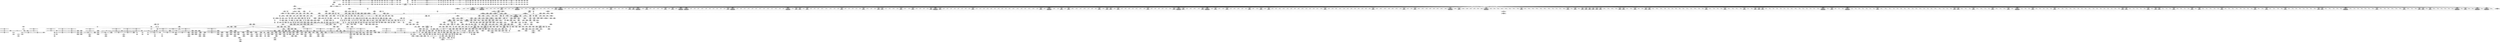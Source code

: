 digraph {
	CE0x56cfe20 [shape=record,shape=Mrecord,label="{CE0x56cfe20|may_rename:tmp47|security/selinux/hooks.c,1838|*SummSource*}"]
	CE0x5769850 [shape=record,shape=Mrecord,label="{CE0x5769850|i64_16|*Constant*|*SummSink*}"]
	CE0x57866d0 [shape=record,shape=Mrecord,label="{CE0x57866d0|may_rename:tmp34|security/selinux/hooks.c,1830}"]
	CE0x57134e0 [shape=record,shape=Mrecord,label="{CE0x57134e0|current_sid:tmp16|security/selinux/hooks.c,218}"]
	CE0x5669d50 [shape=record,shape=Mrecord,label="{CE0x5669d50|selinux_inode_rename:tmp|*SummSource*}"]
	CE0x56c0b00 [shape=record,shape=Mrecord,label="{CE0x56c0b00|0:_i16,_56:_i8*,_:_CRE_320,328_|*MultipleSource*|*LoadInst*|security/selinux/hooks.c,1814|security/selinux/hooks.c,1814}"]
	CE0x56def80 [shape=record,shape=Mrecord,label="{CE0x56def80|0:_i16,_56:_i8*,_:_CRE_165,166_}"]
	CE0x56b7150 [shape=record,shape=Mrecord,label="{CE0x56b7150|104:_%struct.inode*,_:_CRE_179,180_}"]
	CE0x572b390 [shape=record,shape=Mrecord,label="{CE0x572b390|0:_i16,_56:_i8*,_:_CRE_929,930_}"]
	CE0x57c85c0 [shape=record,shape=Mrecord,label="{CE0x57c85c0|may_rename:i_mode42|security/selinux/hooks.c,1845|*SummSink*}"]
	CE0x572d210 [shape=record,shape=Mrecord,label="{CE0x572d210|0:_i16,_56:_i8*,_:_CRE_992,1000_|*MultipleSource*|*LoadInst*|security/selinux/hooks.c,1814|security/selinux/hooks.c,1814}"]
	CE0x5742070 [shape=record,shape=Mrecord,label="{CE0x5742070|may_rename:cmp|security/selinux/hooks.c,1815|*SummSink*}"]
	CE0x5689e10 [shape=record,shape=Mrecord,label="{CE0x5689e10|104:_%struct.inode*,_:_CRE_88,89_}"]
	CE0x56b9280 [shape=record,shape=Mrecord,label="{CE0x56b9280|i32_5|*Constant*|*SummSource*}"]
	CE0x56b87e0 [shape=record,shape=Mrecord,label="{CE0x56b87e0|104:_%struct.inode*,_:_CRE_198,199_}"]
	CE0x5769500 [shape=record,shape=Mrecord,label="{CE0x5769500|may_rename:tobool26|security/selinux/hooks.c,1838|*SummSink*}"]
	CE0x5727e20 [shape=record,shape=Mrecord,label="{CE0x5727e20|0:_i16,_56:_i8*,_:_CRE_884,885_}"]
	CE0x56c6e00 [shape=record,shape=Mrecord,label="{CE0x56c6e00|0:_i16,_56:_i8*,_:_CRE_574,575_}"]
	CE0x5674c00 [shape=record,shape=Mrecord,label="{CE0x5674c00|may_rename:tmp15|security/selinux/hooks.c,1823}"]
	CE0x56bb0d0 [shape=record,shape=Mrecord,label="{CE0x56bb0d0|0:_i16,_56:_i8*,_:_CRE_232,236_|*MultipleSource*|*LoadInst*|security/selinux/hooks.c,1814|security/selinux/hooks.c,1814}"]
	CE0x56dbcf0 [shape=record,shape=Mrecord,label="{CE0x56dbcf0|104:_%struct.inode*,_:_CRE_310,311_}"]
	CE0x5785290 [shape=record,shape=Mrecord,label="{CE0x5785290|may_rename:tmp32|security/selinux/hooks.c,1829|*SummSource*}"]
	CE0x5674c70 [shape=record,shape=Mrecord,label="{CE0x5674c70|may_rename:i_security|security/selinux/hooks.c,1813|*SummSink*}"]
	CE0x57282e0 [shape=record,shape=Mrecord,label="{CE0x57282e0|0:_i16,_56:_i8*,_:_CRE_888,889_}"]
	CE0x5688090 [shape=record,shape=Mrecord,label="{CE0x5688090|get_current:tmp}"]
	CE0x56dc770 [shape=record,shape=Mrecord,label="{CE0x56dc770|104:_%struct.inode*,_:_CRE_319,320_}"]
	CE0x56c2660 [shape=record,shape=Mrecord,label="{CE0x56c2660|0:_i16,_56:_i8*,_:_CRE_448,456_|*MultipleSource*|*LoadInst*|security/selinux/hooks.c,1814|security/selinux/hooks.c,1814}"]
	CE0x571a520 [shape=record,shape=Mrecord,label="{CE0x571a520|current_sid:tmp20|security/selinux/hooks.c,218|*SummSink*}"]
	CE0x5761500 [shape=record,shape=Mrecord,label="{CE0x5761500|i64_2|*Constant*}"]
	CE0x576a4a0 [shape=record,shape=Mrecord,label="{CE0x576a4a0|28:_i32,_:_CRE_28,32_|*MultipleSource*|security/selinux/hooks.c,1840|*LoadInst*|security/selinux/hooks.c,1816|security/selinux/hooks.c,1816}"]
	CE0x57821b0 [shape=record,shape=Mrecord,label="{CE0x57821b0|may_rename:tmp50|security/selinux/hooks.c,1839|*SummSource*}"]
	CE0x56d6340 [shape=record,shape=Mrecord,label="{CE0x56d6340|may_rename:tmp60|security/selinux/hooks.c,1843|*SummSource*}"]
	CE0x56b66a0 [shape=record,shape=Mrecord,label="{CE0x56b66a0|104:_%struct.inode*,_:_CRE_170,171_}"]
	CE0x578d290 [shape=record,shape=Mrecord,label="{CE0x578d290|may_rename:tobool19|security/selinux/hooks.c,1832}"]
	CE0x56e4790 [shape=record,shape=Mrecord,label="{CE0x56e4790|104:_%struct.inode*,_:_CRE_24,40_|*MultipleSource*|security/selinux/hooks.c,1814|Function::selinux_inode_rename&Arg::old_dentry::|Function::selinux_inode_rename&Arg::new_dentry::|Function::may_rename&Arg::old_dentry::|Function::may_rename&Arg::new_dentry::}"]
	CE0x5682ad0 [shape=record,shape=Mrecord,label="{CE0x5682ad0|may_rename:if.then15}"]
	CE0x572c850 [shape=record,shape=Mrecord,label="{CE0x572c850|0:_i16,_56:_i8*,_:_CRE_980,981_}"]
	CE0x56ddd50 [shape=record,shape=Mrecord,label="{CE0x56ddd50|0:_i16,_56:_i8*,_:_CRE_150,151_}"]
	CE0x56d64c0 [shape=record,shape=Mrecord,label="{CE0x56d64c0|may_rename:tmp60|security/selinux/hooks.c,1843|*SummSink*}"]
	CE0x56845f0 [shape=record,shape=Mrecord,label="{CE0x56845f0|current_sid:tobool|security/selinux/hooks.c,218|*SummSource*}"]
	CE0x5779340 [shape=record,shape=Mrecord,label="{CE0x5779340|may_rename:tmp23|security/selinux/hooks.c,1827|*SummSource*}"]
	CE0x56767b0 [shape=record,shape=Mrecord,label="{CE0x56767b0|i64_1|*Constant*}"]
	CE0x5782630 [shape=record,shape=Mrecord,label="{CE0x5782630|may_rename:tmp50|security/selinux/hooks.c,1839|*SummSink*}"]
	CE0x56695a0 [shape=record,shape=Mrecord,label="{CE0x56695a0|_ret_i32_%retval.0,_!dbg_!27814|security/selinux/hooks.c,1854}"]
	CE0x57be7a0 [shape=record,shape=Mrecord,label="{CE0x57be7a0|may_rename:tmp69|security/selinux/hooks.c,1847|*SummSink*}"]
	CE0x56add20 [shape=record,shape=Mrecord,label="{CE0x56add20|current_sid:tmp3}"]
	CE0x5685ee0 [shape=record,shape=Mrecord,label="{CE0x5685ee0|GLOBAL:__llvm_gcov_ctr228|Global_var:__llvm_gcov_ctr228|*SummSink*}"]
	CE0x568e1e0 [shape=record,shape=Mrecord,label="{CE0x568e1e0|may_rename:tmp64|security/selinux/hooks.c,1844}"]
	CE0x56be3d0 [shape=record,shape=Mrecord,label="{CE0x56be3d0|0:_i16,_56:_i8*,_:_CRE_281,282_}"]
	CE0x56c20f0 [shape=record,shape=Mrecord,label="{CE0x56c20f0|0:_i16,_56:_i8*,_:_CRE_424,432_|*MultipleSource*|*LoadInst*|security/selinux/hooks.c,1814|security/selinux/hooks.c,1814}"]
	CE0x56bb910 [shape=record,shape=Mrecord,label="{CE0x56bb910|0:_i16,_56:_i8*,_:_CRE_245,246_}"]
	CE0x56bdde0 [shape=record,shape=Mrecord,label="{CE0x56bdde0|0:_i16,_56:_i8*,_:_CRE_276,277_}"]
	CE0x56dfb60 [shape=record,shape=Mrecord,label="{CE0x56dfb60|0:_i16,_56:_i8*,_:_CRE_175,176_}"]
	CE0x56bd200 [shape=record,shape=Mrecord,label="{CE0x56bd200|0:_i16,_56:_i8*,_:_CRE_266,267_}"]
	CE0x56df440 [shape=record,shape=Mrecord,label="{CE0x56df440|0:_i16,_56:_i8*,_:_CRE_169,170_}"]
	CE0x56bad10 [shape=record,shape=Mrecord,label="{CE0x56bad10|0:_i16,_56:_i8*,_:_CRE_216,224_|*MultipleSource*|*LoadInst*|security/selinux/hooks.c,1814|security/selinux/hooks.c,1814}"]
	CE0x57689e0 [shape=record,shape=Mrecord,label="{CE0x57689e0|may_rename:u|security/selinux/hooks.c,1820|*SummSink*}"]
	CE0x57847c0 [shape=record,shape=Mrecord,label="{CE0x57847c0|may_rename:tmp30|security/selinux/hooks.c,1829}"]
	CE0x56b6dc0 [shape=record,shape=Mrecord,label="{CE0x56b6dc0|104:_%struct.inode*,_:_CRE_176,177_}"]
	CE0x5719790 [shape=record,shape=Mrecord,label="{CE0x5719790|current_sid:tmp18|security/selinux/hooks.c,218|*SummSink*}"]
	CE0x578aad0 [shape=record,shape=Mrecord,label="{CE0x578aad0|may_rename:call18|security/selinux/hooks.c,1830}"]
	CE0x56ba990 [shape=record,shape=Mrecord,label="{CE0x56ba990|0:_i16,_56:_i8*,_:_CRE_240,241_}"]
	CE0x56dbf20 [shape=record,shape=Mrecord,label="{CE0x56dbf20|104:_%struct.inode*,_:_CRE_312,313_}"]
	CE0x57656c0 [shape=record,shape=Mrecord,label="{CE0x57656c0|i32_3|*Constant*|*SummSource*}"]
	CE0x56bd0d0 [shape=record,shape=Mrecord,label="{CE0x56bd0d0|0:_i16,_56:_i8*,_:_CRE_265,266_}"]
	CE0x57872a0 [shape=record,shape=Mrecord,label="{CE0x57872a0|may_rename:tmp36|security/selinux/hooks.c,1832|*SummSink*}"]
	CE0x57cfb50 [shape=record,shape=Mrecord,label="{CE0x57cfb50|may_rename:retval.0}"]
	CE0x57617d0 [shape=record,shape=Mrecord,label="{CE0x57617d0|i64_0|*Constant*}"]
	CE0x5760510 [shape=record,shape=Mrecord,label="{CE0x5760510|avc_has_perm:auditdata|Function::avc_has_perm&Arg::auditdata::|*SummSource*}"]
	CE0x56608a0 [shape=record,shape=Mrecord,label="{CE0x56608a0|may_rename:new_dir|Function::may_rename&Arg::new_dir::}"]
	CE0x56d9260 [shape=record,shape=Mrecord,label="{CE0x56d9260|104:_%struct.inode*,_:_CRE_219,220_}"]
	CE0x571a380 [shape=record,shape=Mrecord,label="{CE0x571a380|current_sid:tmp20|security/selinux/hooks.c,218|*SummSource*}"]
	CE0x56dde80 [shape=record,shape=Mrecord,label="{CE0x56dde80|0:_i16,_56:_i8*,_:_CRE_151,152_}"]
	CE0x56dcb00 [shape=record,shape=Mrecord,label="{CE0x56dcb00|may_rename:tmp4|*LoadInst*|security/selinux/hooks.c,1814|*SummSink*}"]
	CE0x5679a10 [shape=record,shape=Mrecord,label="{CE0x5679a10|current_sid:land.lhs.true2|*SummSource*}"]
	CE0x5670520 [shape=record,shape=Mrecord,label="{CE0x5670520|i64*_getelementptr_inbounds_(_2_x_i64_,_2_x_i64_*___llvm_gcov_ctr98,_i64_0,_i64_0)|*Constant*|*SummSink*}"]
	CE0x567ef40 [shape=record,shape=Mrecord,label="{CE0x567ef40|GLOBAL:may_rename|*Constant*|*SummSink*}"]
	CE0x56c2fc0 [shape=record,shape=Mrecord,label="{CE0x56c2fc0|0:_i16,_56:_i8*,_:_CRE_475,476_}"]
	CE0x56dd500 [shape=record,shape=Mrecord,label="{CE0x56dd500|0:_i16,_56:_i8*,_:_CRE_143,144_}"]
	CE0x575f850 [shape=record,shape=Mrecord,label="{CE0x575f850|i32_(i32,_i32,_i16,_i32,_%struct.common_audit_data*)*_bitcast_(i32_(i32,_i32,_i16,_i32,_%struct.common_audit_data.495*)*_avc_has_perm_to_i32_(i32,_i32,_i16,_i32,_%struct.common_audit_data*)*)|*Constant*}"]
	CE0x56b81f0 [shape=record,shape=Mrecord,label="{CE0x56b81f0|104:_%struct.inode*,_:_CRE_193,194_}"]
	CE0x5765120 [shape=record,shape=Mrecord,label="{CE0x5765120|may_rename:dentry|security/selinux/hooks.c,1820}"]
	CE0x5731800 [shape=record,shape=Mrecord,label="{CE0x5731800|may_rename:tmp29|security/selinux/hooks.c,1829}"]
	CE0x56df0b0 [shape=record,shape=Mrecord,label="{CE0x56df0b0|0:_i16,_56:_i8*,_:_CRE_166,167_}"]
	CE0x56e03b0 [shape=record,shape=Mrecord,label="{CE0x56e03b0|0:_i16,_56:_i8*,_:_CRE_182,183_}"]
	CE0x56c2f50 [shape=record,shape=Mrecord,label="{CE0x56c2f50|0:_i16,_56:_i8*,_:_CRE_476,477_}"]
	CE0x5711960 [shape=record,shape=Mrecord,label="{CE0x5711960|current_sid:tmp10|security/selinux/hooks.c,218|*SummSource*}"]
	CE0x56c08a0 [shape=record,shape=Mrecord,label="{CE0x56c08a0|0:_i16,_56:_i8*,_:_CRE_472,473_}"]
	CE0x5715240 [shape=record,shape=Mrecord,label="{CE0x5715240|GLOBAL:lockdep_rcu_suspicious|*Constant*|*SummSink*}"]
	CE0x56ddfb0 [shape=record,shape=Mrecord,label="{CE0x56ddfb0|0:_i16,_56:_i8*,_:_CRE_152,153_}"]
	CE0x56c3200 [shape=record,shape=Mrecord,label="{CE0x56c3200|0:_i16,_56:_i8*,_:_CRE_477,478_}"]
	CE0x56ada90 [shape=record,shape=Mrecord,label="{CE0x56ada90|may_rename:call|security/selinux/hooks.c,1808|*SummSink*}"]
	CE0x56d3480 [shape=record,shape=Mrecord,label="{CE0x56d3480|current_sid:if.end|*SummSink*}"]
	CE0x56b1250 [shape=record,shape=Mrecord,label="{CE0x56b1250|may_rename:if.end|*SummSink*}"]
	CE0x56b9690 [shape=record,shape=Mrecord,label="{CE0x56b9690|0:_i16,_56:_i8*,_:_CRE_192,193_}"]
	CE0x56bed50 [shape=record,shape=Mrecord,label="{CE0x56bed50|0:_i16,_56:_i8*,_:_CRE_289,290_}"]
	CE0x572be40 [shape=record,shape=Mrecord,label="{CE0x572be40|0:_i16,_56:_i8*,_:_CRE_944,952_|*MultipleSource*|*LoadInst*|security/selinux/hooks.c,1814|security/selinux/hooks.c,1814}"]
	CE0x575fb40 [shape=record,shape=Mrecord,label="{CE0x575fb40|i32_(i32,_i32,_i16,_i32,_%struct.common_audit_data*)*_bitcast_(i32_(i32,_i32,_i16,_i32,_%struct.common_audit_data.495*)*_avc_has_perm_to_i32_(i32,_i32,_i16,_i32,_%struct.common_audit_data*)*)|*Constant*|*SummSink*}"]
	CE0x56cbe80 [shape=record,shape=Mrecord,label="{CE0x56cbe80|0:_i16,_56:_i8*,_:_CRE_704,712_|*MultipleSource*|*LoadInst*|security/selinux/hooks.c,1814|security/selinux/hooks.c,1814}"]
	CE0x572ed80 [shape=record,shape=Mrecord,label="{CE0x572ed80|i64_8|*Constant*|*SummSource*}"]
	CE0x572aed0 [shape=record,shape=Mrecord,label="{CE0x572aed0|0:_i16,_56:_i8*,_:_CRE_925,926_}"]
	CE0x5768510 [shape=record,shape=Mrecord,label="{CE0x5768510|may_rename:type|security/selinux/hooks.c,1818|*SummSink*}"]
	CE0x575d7a0 [shape=record,shape=Mrecord,label="{CE0x575d7a0|i64_0|*Constant*|*SummSink*}"]
	CE0x56c9400 [shape=record,shape=Mrecord,label="{CE0x56c9400|0:_i16,_56:_i8*,_:_CRE_606,607_}"]
	CE0x56d0af0 [shape=record,shape=Mrecord,label="{CE0x56d0af0|may_rename:tmp49|security/selinux/hooks.c,1839|*SummSource*}"]
	CE0x57c8d20 [shape=record,shape=Mrecord,label="{CE0x57c8d20|may_rename:conv43|security/selinux/hooks.c,1845}"]
	CE0x575a600 [shape=record,shape=Mrecord,label="{CE0x575a600|may_rename:tmp11|security/selinux/hooks.c,1821|*SummSink*}"]
	CE0x56702c0 [shape=record,shape=Mrecord,label="{CE0x56702c0|get_current:tmp|*SummSink*}"]
	CE0x56c5720 [shape=record,shape=Mrecord,label="{CE0x56c5720|0:_i16,_56:_i8*,_:_CRE_556,557_}"]
	CE0x56d36e0 [shape=record,shape=Mrecord,label="{CE0x56d36e0|i64*_getelementptr_inbounds_(_11_x_i64_,_11_x_i64_*___llvm_gcov_ctr125,_i64_0,_i64_0)|*Constant*|*SummSource*}"]
	CE0x56c0770 [shape=record,shape=Mrecord,label="{CE0x56c0770|0:_i16,_56:_i8*,_:_CRE_311,312_}"]
	CE0x57548d0 [shape=record,shape=Mrecord,label="{CE0x57548d0|may_rename:tmp9|*LoadInst*|security/selinux/hooks.c,1816|*SummSource*}"]
	CE0x56befb0 [shape=record,shape=Mrecord,label="{CE0x56befb0|0:_i16,_56:_i8*,_:_CRE_291,292_}"]
	CE0x567a1f0 [shape=record,shape=Mrecord,label="{CE0x567a1f0|0:_i16,_56:_i8*,_:_CRE_832,840_|*MultipleSource*|*LoadInst*|security/selinux/hooks.c,1814|security/selinux/hooks.c,1814}"]
	CE0x56b3cf0 [shape=record,shape=Mrecord,label="{CE0x56b3cf0|104:_%struct.inode*,_:_CRE_94,95_}"]
	CE0x5719110 [shape=record,shape=Mrecord,label="{CE0x5719110|current_sid:tmp17|security/selinux/hooks.c,218|*SummSink*}"]
	CE0x56e19b0 [shape=record,shape=Mrecord,label="{CE0x56e19b0|0:_i16,_56:_i8*,_:_CRE_64,72_|*MultipleSource*|*LoadInst*|security/selinux/hooks.c,1814|security/selinux/hooks.c,1814}"]
	CE0x56c4140 [shape=record,shape=Mrecord,label="{CE0x56c4140|0:_i16,_56:_i8*,_:_CRE_496,500_|*MultipleSource*|*LoadInst*|security/selinux/hooks.c,1814|security/selinux/hooks.c,1814}"]
	CE0x5660100 [shape=record,shape=Mrecord,label="{CE0x5660100|current_sid:entry}"]
	CE0x5684030 [shape=record,shape=Mrecord,label="{CE0x5684030|may_rename:i_security|security/selinux/hooks.c,1813|*SummSource*}"]
	CE0x57659c0 [shape=record,shape=Mrecord,label="{CE0x57659c0|may_rename:sid5|security/selinux/hooks.c,1821|*SummSink*}"]
	CE0x57618e0 [shape=record,shape=Mrecord,label="{CE0x57618e0|may_rename:tmp12|security/selinux/hooks.c,1823}"]
	CE0x56af280 [shape=record,shape=Mrecord,label="{CE0x56af280|may_rename:if.then27}"]
	CE0x56706d0 [shape=record,shape=Mrecord,label="{CE0x56706d0|may_rename:if.then20|*SummSink*}"]
	CE0x568e840 [shape=record,shape=Mrecord,label="{CE0x568e840|may_rename:tmp12|security/selinux/hooks.c,1823|*SummSink*}"]
	CE0x5728ec0 [shape=record,shape=Mrecord,label="{CE0x5728ec0|0:_i16,_56:_i8*,_:_CRE_898,899_}"]
	CE0x571b560 [shape=record,shape=Mrecord,label="{CE0x571b560|get_current:entry}"]
	CE0x56c03e0 [shape=record,shape=Mrecord,label="{CE0x56c03e0|0:_i16,_56:_i8*,_:_CRE_308,309_}"]
	CE0x571e400 [shape=record,shape=Mrecord,label="{CE0x571e400|i64*_getelementptr_inbounds_(_2_x_i64_,_2_x_i64_*___llvm_gcov_ctr98,_i64_0,_i64_0)|*Constant*}"]
	CE0x56c7d70 [shape=record,shape=Mrecord,label="{CE0x56c7d70|0:_i16,_56:_i8*,_:_CRE_587,588_}"]
	"CONST[source:0(mediator),value:0(static)][purpose:{operation}]"
	CE0x5782fa0 [shape=record,shape=Mrecord,label="{CE0x5782fa0|may_rename:conv28|security/selinux/hooks.c,1839|*SummSource*}"]
	CE0x5668e00 [shape=record,shape=Mrecord,label="{CE0x5668e00|i32_1|*Constant*|*SummSource*}"]
	CE0x577b480 [shape=record,shape=Mrecord,label="{CE0x577b480|may_rename:tmp20|security/selinux/hooks.c,1827}"]
	CE0x56e2490 [shape=record,shape=Mrecord,label="{CE0x56e2490|0:_i16,_56:_i8*,_:_CRE_104,112_|*MultipleSource*|*LoadInst*|security/selinux/hooks.c,1814|security/selinux/hooks.c,1814}"]
	CE0x57cfc90 [shape=record,shape=Mrecord,label="{CE0x57cfc90|may_rename:call51|security/selinux/hooks.c,1846|*SummSink*}"]
	CE0x56b14c0 [shape=record,shape=Mrecord,label="{CE0x56b14c0|current_sid:call|security/selinux/hooks.c,218}"]
	CE0x56be890 [shape=record,shape=Mrecord,label="{CE0x56be890|0:_i16,_56:_i8*,_:_CRE_285,286_}"]
	CE0x5761950 [shape=record,shape=Mrecord,label="{CE0x5761950|may_rename:tmp12|security/selinux/hooks.c,1823|*SummSource*}"]
	CE0x5742b70 [shape=record,shape=Mrecord,label="{CE0x5742b70|may_rename:conv|security/selinux/hooks.c,1815|*SummSource*}"]
	CE0x57c03a0 [shape=record,shape=Mrecord,label="{CE0x57c03a0|may_rename:tmp74|security/selinux/hooks.c,1850|*SummSource*}"]
	CE0x5741ea0 [shape=record,shape=Mrecord,label="{CE0x5741ea0|i32_16384|*Constant*|*SummSource*}"]
	CE0x5765260 [shape=record,shape=Mrecord,label="{CE0x5765260|may_rename:dentry|security/selinux/hooks.c,1820|*SummSink*}"]
	CE0x56e0ad0 [shape=record,shape=Mrecord,label="{CE0x56e0ad0|0:_i16,_56:_i8*,_:_CRE_188,189_}"]
	CE0x56d65f0 [shape=record,shape=Mrecord,label="{CE0x56d65f0|may_rename:tmp61|security/selinux/hooks.c,1843|*SummSource*}"]
	CE0x57305f0 [shape=record,shape=Mrecord,label="{CE0x57305f0|may_rename:tmp76|security/selinux/hooks.c,1851}"]
	CE0x5784ee0 [shape=record,shape=Mrecord,label="{CE0x5784ee0|may_rename:tmp31|security/selinux/hooks.c,1829|*SummSink*}"]
	CE0x57c8a50 [shape=record,shape=Mrecord,label="{CE0x57c8a50|may_rename:tmp67|security/selinux/hooks.c,1845|*SummSource*}"]
	CE0x572c6e0 [shape=record,shape=Mrecord,label="{CE0x572c6e0|0:_i16,_56:_i8*,_:_CRE_978,979_}"]
	CE0x56be2a0 [shape=record,shape=Mrecord,label="{CE0x56be2a0|0:_i16,_56:_i8*,_:_CRE_280,281_}"]
	CE0x56cb880 [shape=record,shape=Mrecord,label="{CE0x56cb880|0:_i16,_56:_i8*,_:_CRE_684,688_|*MultipleSource*|*LoadInst*|security/selinux/hooks.c,1814|security/selinux/hooks.c,1814}"]
	CE0x5716630 [shape=record,shape=Mrecord,label="{CE0x5716630|i8*_getelementptr_inbounds_(_45_x_i8_,_45_x_i8_*_.str12,_i32_0,_i32_0)|*Constant*|*SummSink*}"]
	CE0x5728540 [shape=record,shape=Mrecord,label="{CE0x5728540|0:_i16,_56:_i8*,_:_CRE_890,891_}"]
	CE0x567f8b0 [shape=record,shape=Mrecord,label="{CE0x567f8b0|_call_void_mcount()_#3|*SummSource*}"]
	CE0x56cbca0 [shape=record,shape=Mrecord,label="{CE0x56cbca0|0:_i16,_56:_i8*,_:_CRE_696,704_|*MultipleSource*|*LoadInst*|security/selinux/hooks.c,1814|security/selinux/hooks.c,1814}"]
	CE0x56ded20 [shape=record,shape=Mrecord,label="{CE0x56ded20|0:_i16,_56:_i8*,_:_CRE_163,164_}"]
	CE0x57856f0 [shape=record,shape=Mrecord,label="{CE0x57856f0|may_rename:tmp33|security/selinux/hooks.c,1829|*SummSource*}"]
	CE0x567b880 [shape=record,shape=Mrecord,label="{CE0x567b880|0:_i16,_56:_i8*,_:_CRE_877,878_}"]
	CE0x57b8490 [shape=record,shape=Mrecord,label="{CE0x57b8490|may_rename:sclass48|security/selinux/hooks.c,1847|*SummSink*}"]
	CE0x57b1820 [shape=record,shape=Mrecord,label="{CE0x57b1820|i64_18|*Constant*|*SummSink*}"]
	CE0x57b69e0 [shape=record,shape=Mrecord,label="{CE0x57b69e0|may_rename:tmp60|security/selinux/hooks.c,1843}"]
	CE0x5778440 [shape=record,shape=Mrecord,label="{CE0x5778440|i64_7|*Constant*|*SummSource*}"]
	CE0x578bbf0 [shape=record,shape=Mrecord,label="{CE0x578bbf0|may_rename:sclass17|security/selinux/hooks.c,1831|*SummSink*}"]
	CE0x698f4f0 [shape=record,shape=Mrecord,label="{CE0x698f4f0|selinux_inode_rename:tmp2|*SummSink*}"]
	CE0x5713170 [shape=record,shape=Mrecord,label="{CE0x5713170|current_sid:tmp15|security/selinux/hooks.c,218}"]
	CE0x56b7e60 [shape=record,shape=Mrecord,label="{CE0x56b7e60|104:_%struct.inode*,_:_CRE_190,191_}"]
	CE0x577f0b0 [shape=record,shape=Mrecord,label="{CE0x577f0b0|may_rename:tobool9|security/selinux/hooks.c,1827|*SummSource*}"]
	CE0x5717530 [shape=record,shape=Mrecord,label="{CE0x5717530|i32_22|*Constant*|*SummSource*}"]
	CE0x5765190 [shape=record,shape=Mrecord,label="{CE0x5765190|may_rename:dentry|security/selinux/hooks.c,1820|*SummSource*}"]
	CE0x57c7520 [shape=record,shape=Mrecord,label="{CE0x57c7520|may_rename:tmp70|security/selinux/hooks.c,1849|*SummSource*}"]
	CE0x56bb490 [shape=record,shape=Mrecord,label="{CE0x56bb490|0:_i16,_56:_i8*,_:_CRE_242,243_}"]
	CE0x57287a0 [shape=record,shape=Mrecord,label="{CE0x57287a0|0:_i16,_56:_i8*,_:_CRE_892,893_}"]
	CE0x57c7400 [shape=record,shape=Mrecord,label="{CE0x57c7400|may_rename:tmp70|security/selinux/hooks.c,1849}"]
	CE0x566b810 [shape=record,shape=Mrecord,label="{CE0x566b810|may_rename:old_dir|Function::may_rename&Arg::old_dir::|*SummSink*}"]
	CE0x56c4010 [shape=record,shape=Mrecord,label="{CE0x56c4010|0:_i16,_56:_i8*,_:_CRE_488,496_|*MultipleSource*|*LoadInst*|security/selinux/hooks.c,1814|security/selinux/hooks.c,1814}"]
	CE0x56bf0e0 [shape=record,shape=Mrecord,label="{CE0x56bf0e0|0:_i16,_56:_i8*,_:_CRE_292,293_}"]
	CE0x56c9d80 [shape=record,shape=Mrecord,label="{CE0x56c9d80|0:_i16,_56:_i8*,_:_CRE_614,615_}"]
	CE0x56bfcc0 [shape=record,shape=Mrecord,label="{CE0x56bfcc0|0:_i16,_56:_i8*,_:_CRE_302,303_}"]
	CE0x56cdf50 [shape=record,shape=Mrecord,label="{CE0x56cdf50|may_rename:sid31|security/selinux/hooks.c,1840}"]
	CE0x56e3c40 [shape=record,shape=Mrecord,label="{CE0x56e3c40|may_rename:d_inode|security/selinux/hooks.c,1814}"]
	CE0x57151d0 [shape=record,shape=Mrecord,label="{CE0x57151d0|GLOBAL:lockdep_rcu_suspicious|*Constant*|*SummSource*}"]
	CE0x5766e20 [shape=record,shape=Mrecord,label="{CE0x5766e20|28:_i32,_:_CRE_28,32_|*MultipleSource*|*LoadInst*|security/selinux/hooks.c,1813|security/selinux/hooks.c,1813|security/selinux/hooks.c,1821}"]
	CE0x572d9c0 [shape=record,shape=Mrecord,label="{CE0x572d9c0|may_rename:tmp6|security/selinux/hooks.c,1814|*SummSource*}"]
	CE0x56d0400 [shape=record,shape=Mrecord,label="{CE0x56d0400|may_rename:tmp48|security/selinux/hooks.c,1838|*SummSink*}"]
	CE0x572f780 [shape=record,shape=Mrecord,label="{CE0x572f780|may_rename:tmp10|security/selinux/hooks.c,1816}"]
	CE0x5788070 [shape=record,shape=Mrecord,label="{CE0x5788070|may_rename:tmp42|security/selinux/hooks.c,1834}"]
	CE0x57d0790 [shape=record,shape=Mrecord,label="{CE0x57d0790|may_rename:and44|security/selinux/hooks.c,1845|*SummSink*}"]
	CE0x56705c0 [shape=record,shape=Mrecord,label="{CE0x56705c0|may_rename:if.then10|*SummSink*}"]
	CE0x56dbdf0 [shape=record,shape=Mrecord,label="{CE0x56dbdf0|104:_%struct.inode*,_:_CRE_311,312_}"]
	CE0x56c6ba0 [shape=record,shape=Mrecord,label="{CE0x56c6ba0|0:_i16,_56:_i8*,_:_CRE_572,573_}"]
	CE0x57600c0 [shape=record,shape=Mrecord,label="{CE0x57600c0|avc_has_perm:requested|Function::avc_has_perm&Arg::requested::}"]
	CE0x5765830 [shape=record,shape=Mrecord,label="{CE0x5765830|i32_3|*Constant*|*SummSink*}"]
	CE0x5781100 [shape=record,shape=Mrecord,label="{CE0x5781100|may_rename:tmp44|*LoadInst*|security/selinux/hooks.c,1838}"]
	CE0x57288d0 [shape=record,shape=Mrecord,label="{CE0x57288d0|0:_i16,_56:_i8*,_:_CRE_893,894_}"]
	CE0x56c9fe0 [shape=record,shape=Mrecord,label="{CE0x56c9fe0|0:_i16,_56:_i8*,_:_CRE_616,617_}"]
	CE0x57642f0 [shape=record,shape=Mrecord,label="{CE0x57642f0|i8_10|*Constant*|*SummSource*}"]
	CE0x578a7c0 [shape=record,shape=Mrecord,label="{CE0x578a7c0|may_rename:tmp35|security/selinux/hooks.c,1831}"]
	CE0x567e490 [shape=record,shape=Mrecord,label="{CE0x567e490|may_rename:ad|security/selinux/hooks.c, 1807}"]
	CE0x56c0050 [shape=record,shape=Mrecord,label="{CE0x56c0050|0:_i16,_56:_i8*,_:_CRE_305,306_}"]
	CE0x569ee00 [shape=record,shape=Mrecord,label="{CE0x569ee00|current_sid:tmp3|*SummSink*}"]
	CE0x56ae240 [shape=record,shape=Mrecord,label="{CE0x56ae240|may_rename:if.end55|*SummSink*}"]
	CE0x568df40 [shape=record,shape=Mrecord,label="{CE0x568df40|may_rename:tmp63|*LoadInst*|security/selinux/hooks.c,1844|*SummSource*}"]
	CE0x5730ed0 [shape=record,shape=Mrecord,label="{CE0x5730ed0|may_rename:tmp77|security/selinux/hooks.c,1851}"]
	CE0x56e17e0 [shape=record,shape=Mrecord,label="{CE0x56e17e0|0:_i16,_56:_i8*,_:_CRE_56,64_|*MultipleSource*|*LoadInst*|security/selinux/hooks.c,1814|security/selinux/hooks.c,1814}"]
	CE0x566b980 [shape=record,shape=Mrecord,label="{CE0x566b980|selinux_inode_rename:old_dentry|Function::selinux_inode_rename&Arg::old_dentry::|*SummSource*}"]
	CE0x56617e0 [shape=record,shape=Mrecord,label="{CE0x56617e0|_call_void_mcount()_#3}"]
	CE0x57607e0 [shape=record,shape=Mrecord,label="{CE0x57607e0|_ret_i32_%retval.0,_!dbg_!27728|security/selinux/avc.c,775|*SummSource*}"]
	CE0x575d1b0 [shape=record,shape=Mrecord,label="{CE0x575d1b0|may_rename:d_inode39|security/selinux/hooks.c,1844}"]
	CE0x56682c0 [shape=record,shape=Mrecord,label="{CE0x56682c0|i64*_getelementptr_inbounds_(_2_x_i64_,_2_x_i64_*___llvm_gcov_ctr227,_i64_0,_i64_0)|*Constant*|*SummSource*}"]
	CE0x56e12e0 [shape=record,shape=Mrecord,label="{CE0x56e12e0|0:_i16,_56:_i8*,_:_CRE_32,40_|*MultipleSource*|*LoadInst*|security/selinux/hooks.c,1814|security/selinux/hooks.c,1814}"]
	CE0x5780950 [shape=record,shape=Mrecord,label="{CE0x5780950|may_rename:u23|security/selinux/hooks.c,1836|*SummSink*}"]
	CE0x56ba730 [shape=record,shape=Mrecord,label="{CE0x56ba730|0:_i16,_56:_i8*,_:_CRE_206,207_}"]
	CE0x57bf600 [shape=record,shape=Mrecord,label="{CE0x57bf600|may_rename:tobool49|security/selinux/hooks.c,1848|*SummSink*}"]
	CE0x56b80c0 [shape=record,shape=Mrecord,label="{CE0x56b80c0|104:_%struct.inode*,_:_CRE_192,193_}"]
	CE0x56af7b0 [shape=record,shape=Mrecord,label="{CE0x56af7b0|i32_10|*Constant*}"]
	CE0x57d0130 [shape=record,shape=Mrecord,label="{CE0x57d0130|may_rename:conv43|security/selinux/hooks.c,1845|*SummSource*}"]
	CE0x578c680 [shape=record,shape=Mrecord,label="{CE0x578c680|may_rename:tmp37|security/selinux/hooks.c,1832}"]
	CE0x56b2a10 [shape=record,shape=Mrecord,label="{CE0x56b2a10|current_sid:tmp5|security/selinux/hooks.c,218}"]
	CE0x5788fe0 [shape=record,shape=Mrecord,label="{CE0x5788fe0|may_rename:tmp43|security/selinux/hooks.c,1834|*SummSink*}"]
	CE0x5780ad0 [shape=record,shape=Mrecord,label="{CE0x5780ad0|may_rename:dentry24|security/selinux/hooks.c,1836|*SummSink*}"]
	CE0x56c2a20 [shape=record,shape=Mrecord,label="{CE0x56c2a20|0:_i16,_56:_i8*,_:_CRE_464,472_|*MultipleSource*|*LoadInst*|security/selinux/hooks.c,1814|security/selinux/hooks.c,1814}"]
	CE0x56c3560 [shape=record,shape=Mrecord,label="{CE0x56c3560|0:_i16,_56:_i8*,_:_CRE_480,481_}"]
	CE0x571a070 [shape=record,shape=Mrecord,label="{CE0x571a070|i64*_getelementptr_inbounds_(_11_x_i64_,_11_x_i64_*___llvm_gcov_ctr125,_i64_0,_i64_10)|*Constant*|*SummSource*}"]
	CE0x5781e10 [shape=record,shape=Mrecord,label="{CE0x5781e10|%struct.inode*_null|*Constant*}"]
	CE0x5782010 [shape=record,shape=Mrecord,label="{CE0x5782010|may_rename:tmp50|security/selinux/hooks.c,1839}"]
	CE0x5768b00 [shape=record,shape=Mrecord,label="{CE0x5768b00|may_rename:tmp46|security/selinux/hooks.c,1838|*SummSource*}"]
	CE0x569f600 [shape=record,shape=Mrecord,label="{CE0x569f600|current_sid:tmp11|security/selinux/hooks.c,218|*SummSink*}"]
	CE0x5782f30 [shape=record,shape=Mrecord,label="{CE0x5782f30|may_rename:conv28|security/selinux/hooks.c,1839}"]
	CE0x56b7020 [shape=record,shape=Mrecord,label="{CE0x56b7020|104:_%struct.inode*,_:_CRE_178,179_}"]
	CE0x56bff20 [shape=record,shape=Mrecord,label="{CE0x56bff20|0:_i16,_56:_i8*,_:_CRE_304,305_}"]
	CE0x57ae020 [shape=record,shape=Mrecord,label="{CE0x57ae020|may_rename:tmp56|security/selinux/hooks.c,1842}"]
	CE0x5788480 [shape=record,shape=Mrecord,label="{CE0x5788480|may_rename:tmp42|security/selinux/hooks.c,1834|*SummSource*}"]
	CE0x571a190 [shape=record,shape=Mrecord,label="{CE0x571a190|current_sid:tmp19|security/selinux/hooks.c,218|*SummSink*}"]
	CE0x57b36a0 [shape=record,shape=Mrecord,label="{CE0x57b36a0|i64_1024|*Constant*|*SummSource*}"]
	CE0x56ca960 [shape=record,shape=Mrecord,label="{CE0x56ca960|0:_i16,_56:_i8*,_:_CRE_864,865_}"]
	CE0x565f110 [shape=record,shape=Mrecord,label="{CE0x565f110|get_current:tmp3|*SummSink*}"]
	CE0x5785cb0 [shape=record,shape=Mrecord,label="{CE0x5785cb0|may_rename:sid16|security/selinux/hooks.c,1830}"]
	CE0x567a730 [shape=record,shape=Mrecord,label="{CE0x567a730|0:_i16,_56:_i8*,_:_CRE_856,864_|*MultipleSource*|*LoadInst*|security/selinux/hooks.c,1814|security/selinux/hooks.c,1814}"]
	CE0x57b6da0 [shape=record,shape=Mrecord,label="{CE0x57b6da0|may_rename:tmp66|*LoadInst*|security/selinux/hooks.c,1845}"]
	CE0x56dd2a0 [shape=record,shape=Mrecord,label="{CE0x56dd2a0|0:_i16,_56:_i8*,_:_CRE_141,142_}"]
	CE0x57143e0 [shape=record,shape=Mrecord,label="{CE0x57143e0|_call_void_lockdep_rcu_suspicious(i8*_getelementptr_inbounds_(_25_x_i8_,_25_x_i8_*_.str3,_i32_0,_i32_0),_i32_218,_i8*_getelementptr_inbounds_(_45_x_i8_,_45_x_i8_*_.str12,_i32_0,_i32_0))_#10,_!dbg_!27727|security/selinux/hooks.c,218|*SummSink*}"]
	CE0x577f8e0 [shape=record,shape=Mrecord,label="{CE0x577f8e0|i64_5|*Constant*|*SummSource*}"]
	CE0x575e680 [shape=record,shape=Mrecord,label="{CE0x575e680|avc_has_perm:tsid|Function::avc_has_perm&Arg::tsid::}"]
	CE0x5710370 [shape=record,shape=Mrecord,label="{CE0x5710370|current_sid:do.body|*SummSink*}"]
	CE0x56bc880 [shape=record,shape=Mrecord,label="{CE0x56bc880|0:_i16,_56:_i8*,_:_CRE_258,259_}"]
	CE0x5685db0 [shape=record,shape=Mrecord,label="{CE0x5685db0|GLOBAL:__llvm_gcov_ctr228|Global_var:__llvm_gcov_ctr228|*SummSource*}"]
	CE0x57312d0 [shape=record,shape=Mrecord,label="{CE0x57312d0|may_rename:tmp28|security/selinux/hooks.c,1829}"]
	CE0x56c9b20 [shape=record,shape=Mrecord,label="{CE0x56c9b20|0:_i16,_56:_i8*,_:_CRE_612,613_}"]
	CE0x57c27d0 [shape=record,shape=Mrecord,label="{CE0x57c27d0|may_rename:tmp81|security/selinux/hooks.c,1854|*SummSource*}"]
	CE0x5713250 [shape=record,shape=Mrecord,label="{CE0x5713250|current_sid:tmp15|security/selinux/hooks.c,218|*SummSink*}"]
	CE0x56c65b0 [shape=record,shape=Mrecord,label="{CE0x56c65b0|0:_i16,_56:_i8*,_:_CRE_567,568_}"]
	CE0x56c5790 [shape=record,shape=Mrecord,label="{CE0x56c5790|0:_i16,_56:_i8*,_:_CRE_555,556_}"]
	CE0x5778b60 [shape=record,shape=Mrecord,label="{CE0x5778b60|may_rename:tmp26|security/selinux/hooks.c,1829|*SummSource*}"]
	CE0x57783d0 [shape=record,shape=Mrecord,label="{CE0x57783d0|i64_7|*Constant*}"]
	CE0x571c8d0 [shape=record,shape=Mrecord,label="{CE0x571c8d0|current_sid:sid|security/selinux/hooks.c,220|*SummSink*}"]
	CE0x56ca240 [shape=record,shape=Mrecord,label="{CE0x56ca240|0:_i16,_56:_i8*,_:_CRE_618,619_}"]
	CE0x56a07a0 [shape=record,shape=Mrecord,label="{CE0x56a07a0|i64*_getelementptr_inbounds_(_29_x_i64_,_29_x_i64_*___llvm_gcov_ctr228,_i64_0,_i64_0)|*Constant*}"]
	CE0x56a69b0 [shape=record,shape=Mrecord,label="{CE0x56a69b0|i64*_getelementptr_inbounds_(_11_x_i64_,_11_x_i64_*___llvm_gcov_ctr125,_i64_0,_i64_1)|*Constant*}"]
	CE0x57cf400 [shape=record,shape=Mrecord,label="{CE0x57cf400|may_rename:tmp79|security/selinux/hooks.c,1853|*SummSink*}"]
	CE0x56a1420 [shape=record,shape=Mrecord,label="{CE0x56a1420|current_sid:tmp8|security/selinux/hooks.c,218}"]
	CE0x56c8820 [shape=record,shape=Mrecord,label="{CE0x56c8820|0:_i16,_56:_i8*,_:_CRE_596,597_}"]
	CE0x575e9b0 [shape=record,shape=Mrecord,label="{CE0x575e9b0|avc_has_perm:tsid|Function::avc_has_perm&Arg::tsid::|*SummSink*}"]
	CE0x56b6570 [shape=record,shape=Mrecord,label="{CE0x56b6570|104:_%struct.inode*,_:_CRE_169,170_}"]
	CE0x56e1f20 [shape=record,shape=Mrecord,label="{CE0x56e1f20|0:_i16,_56:_i8*,_:_CRE_80,88_|*MultipleSource*|*LoadInst*|security/selinux/hooks.c,1814|security/selinux/hooks.c,1814}"]
	CE0x56b1350 [shape=record,shape=Mrecord,label="{CE0x56b1350|may_rename:if.then10|*SummSource*}"]
	CE0x567f330 [shape=record,shape=Mrecord,label="{CE0x567f330|56:_i8*,_:_CRE_56,64_|*MultipleSource*|security/selinux/hooks.c,1813|Function::selinux_inode_rename&Arg::old_inode::|Function::may_rename&Arg::old_dir::}"]
	CE0x578b690 [shape=record,shape=Mrecord,label="{CE0x578b690|may_rename:tmp39|security/selinux/hooks.c,1832|*SummSink*}"]
	CE0x56a9280 [shape=record,shape=Mrecord,label="{CE0x56a9280|current_sid:if.then|*SummSource*}"]
	CE0x57cdca0 [shape=record,shape=Mrecord,label="{CE0x57cdca0|i1_true|*Constant*}"]
	CE0x5731c60 [shape=record,shape=Mrecord,label="{CE0x5731c60|may_rename:cmp13|security/selinux/hooks.c,1829}"]
	CE0x57310e0 [shape=record,shape=Mrecord,label="{CE0x57310e0|may_rename:tmp77|security/selinux/hooks.c,1851|*SummSink*}"]
	CE0x56c2840 [shape=record,shape=Mrecord,label="{CE0x56c2840|0:_i16,_56:_i8*,_:_CRE_456,464_|*MultipleSource*|*LoadInst*|security/selinux/hooks.c,1814|security/selinux/hooks.c,1814}"]
	CE0x56c38f0 [shape=record,shape=Mrecord,label="{CE0x56c38f0|0:_i16,_56:_i8*,_:_CRE_483,484_}"]
	CE0x5672ce0 [shape=record,shape=Mrecord,label="{CE0x5672ce0|current_sid:tmp8|security/selinux/hooks.c,218|*SummSource*}"]
	CE0x56b6440 [shape=record,shape=Mrecord,label="{CE0x56b6440|104:_%struct.inode*,_:_CRE_168,169_}"]
	CE0x56dc9d0 [shape=record,shape=Mrecord,label="{CE0x56dc9d0|may_rename:tmp4|*LoadInst*|security/selinux/hooks.c,1814|*SummSource*}"]
	CE0x57ceb00 [shape=record,shape=Mrecord,label="{CE0x57ceb00|i64*_getelementptr_inbounds_(_29_x_i64_,_29_x_i64_*___llvm_gcov_ctr228,_i64_0,_i64_27)|*Constant*|*SummSource*}"]
	CE0x5767f90 [shape=record,shape=Mrecord,label="{CE0x5767f90|may_rename:tmp10|security/selinux/hooks.c,1816|*SummSink*}"]
	CE0x56bb2b0 [shape=record,shape=Mrecord,label="{CE0x56bb2b0|0:_i16,_56:_i8*,_:_CRE_241,242_}"]
	CE0x56c5fc0 [shape=record,shape=Mrecord,label="{CE0x56c5fc0|0:_i16,_56:_i8*,_:_CRE_562,563_}"]
	CE0x57604a0 [shape=record,shape=Mrecord,label="{CE0x57604a0|avc_has_perm:auditdata|Function::avc_has_perm&Arg::auditdata::}"]
	CE0x56bc3c0 [shape=record,shape=Mrecord,label="{CE0x56bc3c0|0:_i16,_56:_i8*,_:_CRE_254,255_}"]
	CE0x57b6fe0 [shape=record,shape=Mrecord,label="{CE0x57b6fe0|may_rename:cond|security/selinux/hooks.c,1848|*SummSource*}"]
	CE0x5679af0 [shape=record,shape=Mrecord,label="{CE0x5679af0|current_sid:bb}"]
	CE0x5689b30 [shape=record,shape=Mrecord,label="{CE0x5689b30|104:_%struct.inode*,_:_CRE_80,88_|*MultipleSource*|security/selinux/hooks.c,1814|Function::selinux_inode_rename&Arg::old_dentry::|Function::selinux_inode_rename&Arg::new_dentry::|Function::may_rename&Arg::old_dentry::|Function::may_rename&Arg::new_dentry::}"]
	CE0x57cd9e0 [shape=record,shape=Mrecord,label="{CE0x57cd9e0|get_current:tmp2|*SummSink*}"]
	CE0x56dc640 [shape=record,shape=Mrecord,label="{CE0x56dc640|104:_%struct.inode*,_:_CRE_318,319_}"]
	CE0x57800e0 [shape=record,shape=Mrecord,label="{CE0x57800e0|may_rename:u23|security/selinux/hooks.c,1836|*SummSource*}"]
	CE0x5686650 [shape=record,shape=Mrecord,label="{CE0x5686650|i64*_getelementptr_inbounds_(_11_x_i64_,_11_x_i64_*___llvm_gcov_ctr125,_i64_0,_i64_1)|*Constant*|*SummSink*}"]
	CE0x57bf350 [shape=record,shape=Mrecord,label="{CE0x57bf350|may_rename:tobool49|security/selinux/hooks.c,1848}"]
	CE0x56d1550 [shape=record,shape=Mrecord,label="{CE0x56d1550|current_sid:tmp}"]
	CE0x56c8e10 [shape=record,shape=Mrecord,label="{CE0x56c8e10|0:_i16,_56:_i8*,_:_CRE_601,602_}"]
	CE0x56c5e90 [shape=record,shape=Mrecord,label="{CE0x56c5e90|0:_i16,_56:_i8*,_:_CRE_561,562_}"]
	CE0x5687280 [shape=record,shape=Mrecord,label="{CE0x5687280|may_rename:land.lhs.true}"]
	CE0x57b6ec0 [shape=record,shape=Mrecord,label="{CE0x57b6ec0|may_rename:cond|security/selinux/hooks.c,1848}"]
	CE0x569fdc0 [shape=record,shape=Mrecord,label="{CE0x569fdc0|i64*_getelementptr_inbounds_(_29_x_i64_,_29_x_i64_*___llvm_gcov_ctr228,_i64_0,_i64_3)|*Constant*|*SummSource*}"]
	CE0x56ba3a0 [shape=record,shape=Mrecord,label="{CE0x56ba3a0|0:_i16,_56:_i8*,_:_CRE_203,204_}"]
	CE0x5728b30 [shape=record,shape=Mrecord,label="{CE0x5728b30|0:_i16,_56:_i8*,_:_CRE_895,896_}"]
	CE0x56be170 [shape=record,shape=Mrecord,label="{CE0x56be170|0:_i16,_56:_i8*,_:_CRE_279,280_}"]
	CE0x578cc40 [shape=record,shape=Mrecord,label="{CE0x578cc40|i32_4194304|*Constant*|*SummSource*}"]
	CE0x56dc510 [shape=record,shape=Mrecord,label="{CE0x56dc510|104:_%struct.inode*,_:_CRE_317,318_}"]
	CE0x566d620 [shape=record,shape=Mrecord,label="{CE0x566d620|selinux_inode_rename:old_dentry|Function::selinux_inode_rename&Arg::old_dentry::|*SummSink*}"]
	CE0x572c120 [shape=record,shape=Mrecord,label="{CE0x572c120|0:_i16,_56:_i8*,_:_CRE_960,968_|*MultipleSource*|*LoadInst*|security/selinux/hooks.c,1814|security/selinux/hooks.c,1814}"]
	CE0x572e090 [shape=record,shape=Mrecord,label="{CE0x572e090|may_rename:tobool12|security/selinux/hooks.c,1829|*SummSink*}"]
	CE0x56b6310 [shape=record,shape=Mrecord,label="{CE0x56b6310|104:_%struct.inode*,_:_CRE_167,168_}"]
	CE0x56b0090 [shape=record,shape=Mrecord,label="{CE0x56b0090|may_rename:if.end35}"]
	CE0x56bbf00 [shape=record,shape=Mrecord,label="{CE0x56bbf00|0:_i16,_56:_i8*,_:_CRE_250,251_}"]
	CE0x57809c0 [shape=record,shape=Mrecord,label="{CE0x57809c0|may_rename:dentry24|security/selinux/hooks.c,1836|*SummSource*}"]
	"CONST[source:2(external),value:2(dynamic)][purpose:{subject}][SrcIdx:2]"
	CE0x56a5cb0 [shape=record,shape=Mrecord,label="{CE0x56a5cb0|GLOBAL:current_sid.__warned|Global_var:current_sid.__warned|*SummSink*}"]
	CE0x5782b60 [shape=record,shape=Mrecord,label="{CE0x5782b60|i32_9437184|*Constant*|*SummSink*}"]
	CE0x56de930 [shape=record,shape=Mrecord,label="{CE0x56de930|0:_i16,_56:_i8*,_:_CRE_160,161_}"]
	CE0x572e2d0 [shape=record,shape=Mrecord,label="{CE0x572e2d0|may_rename:and|security/selinux/hooks.c,1815}"]
	CE0x56b5f80 [shape=record,shape=Mrecord,label="{CE0x56b5f80|104:_%struct.inode*,_:_CRE_164,165_}"]
	CE0x56d2d80 [shape=record,shape=Mrecord,label="{CE0x56d2d80|_call_void_mcount()_#3|*SummSource*}"]
	CE0x568eb90 [shape=record,shape=Mrecord,label="{CE0x568eb90|GLOBAL:__llvm_gcov_ctr228|Global_var:__llvm_gcov_ctr228}"]
	CE0x5783850 [shape=record,shape=Mrecord,label="{CE0x5783850|may_rename:or|security/selinux/hooks.c,1839|*SummSource*}"]
	CE0x569f9b0 [shape=record,shape=Mrecord,label="{CE0x569f9b0|may_rename:tmp15|security/selinux/hooks.c,1823|*SummSink*}"]
	CE0x57b0d80 [shape=record,shape=Mrecord,label="{CE0x57b0d80|may_rename:tmp59|security/selinux/hooks.c,1843|*SummSource*}"]
	CE0x57b06b0 [shape=record,shape=Mrecord,label="{CE0x57b06b0|may_rename:tobool37|security/selinux/hooks.c,1843}"]
	CE0x577c610 [shape=record,shape=Mrecord,label="{CE0x577c610|may_rename:call8|security/selinux/hooks.c,1825}"]
	CE0x572b850 [shape=record,shape=Mrecord,label="{CE0x572b850|0:_i16,_56:_i8*,_:_CRE_933,934_}"]
	CE0x57ca050 [shape=record,shape=Mrecord,label="{CE0x57ca050|i64*_getelementptr_inbounds_(_2_x_i64_,_2_x_i64_*___llvm_gcov_ctr98,_i64_0,_i64_1)|*Constant*|*SummSource*}"]
	CE0x5711c10 [shape=record,shape=Mrecord,label="{CE0x5711c10|current_sid:tmp11|security/selinux/hooks.c,218}"]
	CE0x56d9390 [shape=record,shape=Mrecord,label="{CE0x56d9390|104:_%struct.inode*,_:_CRE_220,221_}"]
	CE0x57c1210 [shape=record,shape=Mrecord,label="{CE0x57c1210|may_rename:i_mode42|security/selinux/hooks.c,1845}"]
	CE0x572c350 [shape=record,shape=Mrecord,label="{CE0x572c350|0:_i16,_56:_i8*,_:_CRE_968,976_|*MultipleSource*|*LoadInst*|security/selinux/hooks.c,1814|security/selinux/hooks.c,1814}"]
	CE0x5764df0 [shape=record,shape=Mrecord,label="{CE0x5764df0|may_rename:sid5|security/selinux/hooks.c,1821}"]
	CE0x5768260 [shape=record,shape=Mrecord,label="{CE0x5768260|may_rename:type|security/selinux/hooks.c,1818}"]
	CE0x56b06f0 [shape=record,shape=Mrecord,label="{CE0x56b06f0|get_current:tmp4|./arch/x86/include/asm/current.h,14|*SummSink*}"]
	CE0x578ae30 [shape=record,shape=Mrecord,label="{CE0x578ae30|may_rename:tmp38|security/selinux/hooks.c,1832}"]
	CE0x56d70f0 [shape=record,shape=Mrecord,label="{CE0x56d70f0|may_rename:sid7|security/selinux/hooks.c,1825|*SummSource*}"]
	CE0x5788730 [shape=record,shape=Mrecord,label="{CE0x5788730|i64*_getelementptr_inbounds_(_29_x_i64_,_29_x_i64_*___llvm_gcov_ctr228,_i64_0,_i64_14)|*Constant*|*SummSource*}"]
	CE0x5710300 [shape=record,shape=Mrecord,label="{CE0x5710300|current_sid:do.body|*SummSource*}"]
	CE0x56d94c0 [shape=record,shape=Mrecord,label="{CE0x56d94c0|104:_%struct.inode*,_:_CRE_221,222_}"]
	CE0x567e2f0 [shape=record,shape=Mrecord,label="{CE0x567e2f0|may_rename:tmp1}"]
	CE0x57c7960 [shape=record,shape=Mrecord,label="{CE0x57c7960|may_rename:tmp71|security/selinux/hooks.c,1849|*SummSource*}"]
	CE0x56663b0 [shape=record,shape=Mrecord,label="{CE0x56663b0|GLOBAL:may_rename|*Constant*}"]
	CE0x5764620 [shape=record,shape=Mrecord,label="{CE0x5764620|may_rename:u|security/selinux/hooks.c,1820|*SummSource*}"]
	CE0x56c7190 [shape=record,shape=Mrecord,label="{CE0x56c7190|0:_i16,_56:_i8*,_:_CRE_577,578_}"]
	CE0x57cefb0 [shape=record,shape=Mrecord,label="{CE0x57cefb0|may_rename:tmp79|security/selinux/hooks.c,1853|*SummSource*}"]
	CE0x5764590 [shape=record,shape=Mrecord,label="{CE0x5764590|may_rename:u|security/selinux/hooks.c,1820}"]
	CE0x571da50 [shape=record,shape=Mrecord,label="{CE0x571da50|current_sid:tmp24|security/selinux/hooks.c,220|*SummSource*}"]
	CE0x56bd330 [shape=record,shape=Mrecord,label="{CE0x56bd330|0:_i16,_56:_i8*,_:_CRE_267,268_}"]
	CE0x56c4290 [shape=record,shape=Mrecord,label="{CE0x56c4290|0:_i16,_56:_i8*,_:_CRE_500,504_|*MultipleSource*|*LoadInst*|security/selinux/hooks.c,1814|security/selinux/hooks.c,1814}"]
	CE0x572cf90 [shape=record,shape=Mrecord,label="{CE0x572cf90|0:_i16,_56:_i8*,_:_CRE_984,988_|*MultipleSource*|*LoadInst*|security/selinux/hooks.c,1814|security/selinux/hooks.c,1814}"]
	CE0x5741490 [shape=record,shape=Mrecord,label="{CE0x5741490|may_rename:tmp7|*LoadInst*|security/selinux/hooks.c,1815}"]
	CE0x577d5b0 [shape=record,shape=Mrecord,label="{CE0x577d5b0|may_rename:sclass|security/selinux/hooks.c,1826|*SummSource*}"]
	CE0x57cc850 [shape=record,shape=Mrecord,label="{CE0x57cc850|%struct.task_struct*_(%struct.task_struct**)*_asm_movq_%gs:$_1:P_,$0_,_r,im,_dirflag_,_fpsr_,_flags_|*SummSink*}"]
	CE0x56e04e0 [shape=record,shape=Mrecord,label="{CE0x56e04e0|0:_i16,_56:_i8*,_:_CRE_183,184_}"]
	CE0x57bee40 [shape=record,shape=Mrecord,label="{CE0x57bee40|i64_23|*Constant*|*SummSink*}"]
	CE0x56e1b80 [shape=record,shape=Mrecord,label="{CE0x56e1b80|0:_i16,_56:_i8*,_:_CRE_72,76_|*MultipleSource*|*LoadInst*|security/selinux/hooks.c,1814|security/selinux/hooks.c,1814}"]
	CE0x56b7c00 [shape=record,shape=Mrecord,label="{CE0x56b7c00|104:_%struct.inode*,_:_CRE_188,189_}"]
	CE0x57d1320 [shape=record,shape=Mrecord,label="{CE0x57d1320|may_rename:sid47|security/selinux/hooks.c,1846}"]
	CE0x575ef10 [shape=record,shape=Mrecord,label="{CE0x575ef10|i32_10485760|*Constant*|*SummSource*}"]
	CE0x57156d0 [shape=record,shape=Mrecord,label="{CE0x57156d0|i32_218|*Constant*|*SummSource*}"]
	CE0x56c8ce0 [shape=record,shape=Mrecord,label="{CE0x56c8ce0|0:_i16,_56:_i8*,_:_CRE_600,601_}"]
	CE0x571b850 [shape=record,shape=Mrecord,label="{CE0x571b850|_ret_%struct.task_struct*_%tmp4,_!dbg_!27714|./arch/x86/include/asm/current.h,14|*SummSource*}"]
	CE0x56c7650 [shape=record,shape=Mrecord,label="{CE0x56c7650|0:_i16,_56:_i8*,_:_CRE_581,582_}"]
	CE0x56c8100 [shape=record,shape=Mrecord,label="{CE0x56c8100|0:_i16,_56:_i8*,_:_CRE_590,591_}"]
	CE0x5728ff0 [shape=record,shape=Mrecord,label="{CE0x5728ff0|0:_i16,_56:_i8*,_:_CRE_899,900_}"]
	CE0x568ded0 [shape=record,shape=Mrecord,label="{CE0x568ded0|may_rename:tmp63|*LoadInst*|security/selinux/hooks.c,1844}"]
	CE0x698f480 [shape=record,shape=Mrecord,label="{CE0x698f480|selinux_inode_rename:tmp2|*SummSource*}"]
	CE0x56c7780 [shape=record,shape=Mrecord,label="{CE0x56c7780|0:_i16,_56:_i8*,_:_CRE_582,583_}"]
	CE0x56d0280 [shape=record,shape=Mrecord,label="{CE0x56d0280|may_rename:tmp48|security/selinux/hooks.c,1838|*SummSource*}"]
	CE0x56da9f0 [shape=record,shape=Mrecord,label="{CE0x56da9f0|104:_%struct.inode*,_:_CRE_280,288_|*MultipleSource*|security/selinux/hooks.c,1814|Function::selinux_inode_rename&Arg::old_dentry::|Function::selinux_inode_rename&Arg::new_dentry::|Function::may_rename&Arg::old_dentry::|Function::may_rename&Arg::new_dentry::}"]
	CE0x566a770 [shape=record,shape=Mrecord,label="{CE0x566a770|may_rename:new_dir|Function::may_rename&Arg::new_dir::|*SummSink*}"]
	CE0x577c120 [shape=record,shape=Mrecord,label="{CE0x577c120|may_rename:sclass|security/selinux/hooks.c,1826|*SummSink*}"]
	CE0x56cd080 [shape=record,shape=Mrecord,label="{CE0x56cd080|may_rename:tmp45|security/selinux/hooks.c,1838|*SummSource*}"]
	CE0x5731070 [shape=record,shape=Mrecord,label="{CE0x5731070|may_rename:tmp77|security/selinux/hooks.c,1851|*SummSource*}"]
	CE0x577ec90 [shape=record,shape=Mrecord,label="{CE0x577ec90|may_rename:tobool9|security/selinux/hooks.c,1827|*SummSink*}"]
	CE0x577f760 [shape=record,shape=Mrecord,label="{CE0x577f760|may_rename:tmp21|security/selinux/hooks.c,1827}"]
	CE0x56873f0 [shape=record,shape=Mrecord,label="{CE0x56873f0|may_rename:land.lhs.true|*SummSource*}"]
	CE0x57af9c0 [shape=record,shape=Mrecord,label="{CE0x57af9c0|may_rename:d_inode36|security/selinux/hooks.c,1843|*SummSource*}"]
	CE0x56c2c00 [shape=record,shape=Mrecord,label="{CE0x56c2c00|0:_i16,_56:_i8*,_:_CRE_473,474_}"]
	CE0x5667290 [shape=record,shape=Mrecord,label="{CE0x5667290|i64*_getelementptr_inbounds_(_2_x_i64_,_2_x_i64_*___llvm_gcov_ctr227,_i64_0,_i64_1)|*Constant*}"]
	CE0x56c2480 [shape=record,shape=Mrecord,label="{CE0x56c2480|0:_i16,_56:_i8*,_:_CRE_440,448_|*MultipleSource*|*LoadInst*|security/selinux/hooks.c,1814|security/selinux/hooks.c,1814}"]
	CE0x62cdc10 [shape=record,shape=Mrecord,label="{CE0x62cdc10|may_rename:old_dir|Function::may_rename&Arg::old_dir::}"]
	CE0x56bce70 [shape=record,shape=Mrecord,label="{CE0x56bce70|0:_i16,_56:_i8*,_:_CRE_263,264_}"]
	CE0x56c99f0 [shape=record,shape=Mrecord,label="{CE0x56c99f0|0:_i16,_56:_i8*,_:_CRE_611,612_}"]
	CE0x575db20 [shape=record,shape=Mrecord,label="{CE0x575db20|may_rename:tmp13|security/selinux/hooks.c,1823|*SummSource*}"]
	CE0x5716c00 [shape=record,shape=Mrecord,label="{CE0x5716c00|current_sid:cred|security/selinux/hooks.c,218|*SummSource*}"]
	CE0x5668ca0 [shape=record,shape=Mrecord,label="{CE0x5668ca0|may_rename:tmp1|*SummSink*}"]
	CE0x571e150 [shape=record,shape=Mrecord,label="{CE0x571e150|get_current:bb|*SummSource*}"]
	CE0x56d9ab0 [shape=record,shape=Mrecord,label="{CE0x56d9ab0|104:_%struct.inode*,_:_CRE_240,248_|*MultipleSource*|security/selinux/hooks.c,1814|Function::selinux_inode_rename&Arg::old_dentry::|Function::selinux_inode_rename&Arg::new_dentry::|Function::may_rename&Arg::old_dentry::|Function::may_rename&Arg::new_dentry::}"]
	CE0x57842d0 [shape=record,shape=Mrecord,label="{CE0x57842d0|i64_10|*Constant*|*SummSink*}"]
	CE0x5786b30 [shape=record,shape=Mrecord,label="{CE0x5786b30|i64_11|*Constant*|*SummSource*}"]
	CE0x56e0020 [shape=record,shape=Mrecord,label="{CE0x56e0020|0:_i16,_56:_i8*,_:_CRE_179,180_}"]
	CE0x57182c0 [shape=record,shape=Mrecord,label="{CE0x57182c0|current_sid:tmp23|security/selinux/hooks.c,218}"]
	CE0x56d9980 [shape=record,shape=Mrecord,label="{CE0x56d9980|104:_%struct.inode*,_:_CRE_232,240_|*MultipleSource*|security/selinux/hooks.c,1814|Function::selinux_inode_rename&Arg::old_dentry::|Function::selinux_inode_rename&Arg::new_dentry::|Function::may_rename&Arg::old_dentry::|Function::may_rename&Arg::new_dentry::}"]
	CE0x5729250 [shape=record,shape=Mrecord,label="{CE0x5729250|0:_i16,_56:_i8*,_:_CRE_901,902_}"]
	CE0x5740f00 [shape=record,shape=Mrecord,label="{CE0x5740f00|may_rename:d_inode2|security/selinux/hooks.c,1815}"]
	CE0x56bf210 [shape=record,shape=Mrecord,label="{CE0x56bf210|0:_i16,_56:_i8*,_:_CRE_293,294_}"]
	CE0x56b8450 [shape=record,shape=Mrecord,label="{CE0x56b8450|104:_%struct.inode*,_:_CRE_195,196_}"]
	CE0x57311a0 [shape=record,shape=Mrecord,label="{CE0x57311a0|may_rename:tmp27|security/selinux/hooks.c,1829|*SummSink*}"]
	CE0x56dacd0 [shape=record,shape=Mrecord,label="{CE0x56dacd0|104:_%struct.inode*,_:_CRE_288,296_|*MultipleSource*|security/selinux/hooks.c,1814|Function::selinux_inode_rename&Arg::old_dentry::|Function::selinux_inode_rename&Arg::new_dentry::|Function::may_rename&Arg::old_dentry::|Function::may_rename&Arg::new_dentry::}"]
	CE0x5778290 [shape=record,shape=Mrecord,label="{CE0x5778290|may_rename:tmp27|security/selinux/hooks.c,1829}"]
	CE0x56c7fd0 [shape=record,shape=Mrecord,label="{CE0x56c7fd0|0:_i16,_56:_i8*,_:_CRE_589,590_}"]
	CE0x57b8a50 [shape=record,shape=Mrecord,label="{CE0x57b8a50|may_rename:tobool37|security/selinux/hooks.c,1843|*SummSource*}"]
	CE0x56da680 [shape=record,shape=Mrecord,label="{CE0x56da680|104:_%struct.inode*,_:_CRE_272,280_|*MultipleSource*|security/selinux/hooks.c,1814|Function::selinux_inode_rename&Arg::old_dentry::|Function::selinux_inode_rename&Arg::new_dentry::|Function::may_rename&Arg::old_dentry::|Function::may_rename&Arg::new_dentry::}"]
	CE0x56b8dd0 [shape=record,shape=Mrecord,label="{CE0x56b8dd0|104:_%struct.inode*,_:_CRE_203,204_}"]
	CE0x567f610 [shape=record,shape=Mrecord,label="{CE0x567f610|selinux_inode_rename:tmp|*SummSink*}"]
	CE0x5717020 [shape=record,shape=Mrecord,label="{CE0x5717020|current_sid:tmp21|security/selinux/hooks.c,218}"]
	CE0x57b0b10 [shape=record,shape=Mrecord,label="{CE0x57b0b10|i64_21|*Constant*|*SummSource*}"]
	CE0x577c980 [shape=record,shape=Mrecord,label="{CE0x577c980|may_rename:tmp21|security/selinux/hooks.c,1827|*SummSink*}"]
	CE0x57b3970 [shape=record,shape=Mrecord,label="{CE0x57b3970|i64_16777216|*Constant*|*SummSink*}"]
	CE0x57b2990 [shape=record,shape=Mrecord,label="{CE0x57b2990|may_rename:call32|security/selinux/hooks.c,1840|*SummSink*}"]
	CE0x567eed0 [shape=record,shape=Mrecord,label="{CE0x567eed0|GLOBAL:may_rename|*Constant*|*SummSource*}"]
	CE0x5761570 [shape=record,shape=Mrecord,label="{CE0x5761570|i64_2|*Constant*|*SummSource*}"]
	CE0x5716a50 [shape=record,shape=Mrecord,label="{CE0x5716a50|COLLAPSED:_GCMRE_current_task_external_global_%struct.task_struct*:_elem_0::|security/selinux/hooks.c,218}"]
	CE0x56ba860 [shape=record,shape=Mrecord,label="{CE0x56ba860|0:_i16,_56:_i8*,_:_CRE_207,208_}"]
	CE0x57b8750 [shape=record,shape=Mrecord,label="{CE0x57b8750|may_rename:tmp69|security/selinux/hooks.c,1847}"]
	CE0x5728080 [shape=record,shape=Mrecord,label="{CE0x5728080|0:_i16,_56:_i8*,_:_CRE_886,887_}"]
	CE0x57b16f0 [shape=record,shape=Mrecord,label="{CE0x57b16f0|i64_18|*Constant*|*SummSource*}"]
	CE0x56ba600 [shape=record,shape=Mrecord,label="{CE0x56ba600|0:_i16,_56:_i8*,_:_CRE_205,206_}"]
	CE0x56cba60 [shape=record,shape=Mrecord,label="{CE0x56cba60|0:_i16,_56:_i8*,_:_CRE_688,692_|*MultipleSource*|*LoadInst*|security/selinux/hooks.c,1814|security/selinux/hooks.c,1814}"]
	CE0x5668a60 [shape=record,shape=Mrecord,label="{CE0x5668a60|i32_1|*Constant*}"]
	CE0x577eff0 [shape=record,shape=Mrecord,label="{CE0x577eff0|may_rename:tobool9|security/selinux/hooks.c,1827}"]
	CE0x577a830 [shape=record,shape=Mrecord,label="{CE0x577a830|i64*_getelementptr_inbounds_(_29_x_i64_,_29_x_i64_*___llvm_gcov_ctr228,_i64_0,_i64_27)|*Constant*}"]
	CE0x572ab40 [shape=record,shape=Mrecord,label="{CE0x572ab40|0:_i16,_56:_i8*,_:_CRE_922,923_}"]
	CE0x56c79e0 [shape=record,shape=Mrecord,label="{CE0x56c79e0|0:_i16,_56:_i8*,_:_CRE_584,585_}"]
	CE0x578a830 [shape=record,shape=Mrecord,label="{CE0x578a830|may_rename:tmp35|security/selinux/hooks.c,1831|*SummSource*}"]
	CE0x577eb60 [shape=record,shape=Mrecord,label="{CE0x577eb60|i32_4096|*Constant*|*SummSink*}"]
	CE0x57b09a0 [shape=record,shape=Mrecord,label="{CE0x57b09a0|i64_22|*Constant*|*SummSink*}"]
	CE0x57c0d90 [shape=record,shape=Mrecord,label="{CE0x57c0d90|may_rename:tmp65|security/selinux/hooks.c,1844}"]
	CE0x571e2d0 [shape=record,shape=Mrecord,label="{CE0x571e2d0|get_current:bb|*SummSink*}"]
	CE0x572a090 [shape=record,shape=Mrecord,label="{CE0x572a090|0:_i16,_56:_i8*,_:_CRE_913,914_}"]
	CE0x57b4290 [shape=record,shape=Mrecord,label="{CE0x57b4290|i64_23|*Constant*|*SummSource*}"]
	CE0x5689960 [shape=record,shape=Mrecord,label="{CE0x5689960|104:_%struct.inode*,_:_CRE_72,80_|*MultipleSource*|security/selinux/hooks.c,1814|Function::selinux_inode_rename&Arg::old_dentry::|Function::selinux_inode_rename&Arg::new_dentry::|Function::may_rename&Arg::old_dentry::|Function::may_rename&Arg::new_dentry::}"]
	CE0x578b7c0 [shape=record,shape=Mrecord,label="{CE0x578b7c0|may_rename:tmp40|security/selinux/hooks.c,1833}"]
	CE0x5688d10 [shape=record,shape=Mrecord,label="{CE0x5688d10|may_rename:tmp2|*LoadInst*|security/selinux/hooks.c,1813|*SummSource*}"]
	CE0x56b4050 [shape=record,shape=Mrecord,label="{CE0x56b4050|104:_%struct.inode*,_:_CRE_104,112_|*MultipleSource*|security/selinux/hooks.c,1814|Function::selinux_inode_rename&Arg::old_dentry::|Function::selinux_inode_rename&Arg::new_dentry::|Function::may_rename&Arg::old_dentry::|Function::may_rename&Arg::new_dentry::}"]
	"CONST[source:0(mediator),value:2(dynamic)][purpose:{object}]"
	CE0x571c610 [shape=record,shape=Mrecord,label="{CE0x571c610|current_sid:sid|security/selinux/hooks.c,220}"]
	CE0x572b720 [shape=record,shape=Mrecord,label="{CE0x572b720|0:_i16,_56:_i8*,_:_CRE_932,933_}"]
	CE0x5668520 [shape=record,shape=Mrecord,label="{CE0x5668520|i64*_getelementptr_inbounds_(_2_x_i64_,_2_x_i64_*___llvm_gcov_ctr227,_i64_0,_i64_0)|*Constant*}"]
	CE0x56dc180 [shape=record,shape=Mrecord,label="{CE0x56dc180|104:_%struct.inode*,_:_CRE_314,315_}"]
	CE0x572db30 [shape=record,shape=Mrecord,label="{CE0x572db30|may_rename:tmp25|security/selinux/hooks.c,1828|*SummSink*}"]
	CE0x56c8360 [shape=record,shape=Mrecord,label="{CE0x56c8360|0:_i16,_56:_i8*,_:_CRE_592,593_}"]
	CE0x56c1010 [shape=record,shape=Mrecord,label="{CE0x56c1010|0:_i16,_56:_i8*,_:_CRE_344,352_|*MultipleSource*|*LoadInst*|security/selinux/hooks.c,1814|security/selinux/hooks.c,1814}"]
	CE0x567e360 [shape=record,shape=Mrecord,label="{CE0x567e360|may_rename:tmp1|*SummSource*}"]
	CE0x56b0620 [shape=record,shape=Mrecord,label="{CE0x56b0620|get_current:tmp4|./arch/x86/include/asm/current.h,14|*SummSource*}"]
	CE0x56c7520 [shape=record,shape=Mrecord,label="{CE0x56c7520|0:_i16,_56:_i8*,_:_CRE_580,581_}"]
	CE0x5711460 [shape=record,shape=Mrecord,label="{CE0x5711460|current_sid:tmp14|security/selinux/hooks.c,218}"]
	CE0x57bfde0 [shape=record,shape=Mrecord,label="{CE0x57bfde0|may_rename:tmp74|security/selinux/hooks.c,1850}"]
	CE0x56c0510 [shape=record,shape=Mrecord,label="{CE0x56c0510|0:_i16,_56:_i8*,_:_CRE_309,310_}"]
	CE0x575fdc0 [shape=record,shape=Mrecord,label="{CE0x575fdc0|i32_10485760|*Constant*|*SummSink*}"]
	CE0x567a910 [shape=record,shape=Mrecord,label="{CE0x567a910|0:_i16,_56:_i8*,_:_CRE_865,866_}"]
	CE0x56d2410 [shape=record,shape=Mrecord,label="{CE0x56d2410|current_sid:tmp6|security/selinux/hooks.c,218}"]
	CE0x57c1970 [shape=record,shape=Mrecord,label="{CE0x57c1970|may_rename:tmp80|security/selinux/hooks.c,1854}"]
	CE0x57795f0 [shape=record,shape=Mrecord,label="{CE0x57795f0|i64*_getelementptr_inbounds_(_29_x_i64_,_29_x_i64_*___llvm_gcov_ctr228,_i64_0,_i64_6)|*Constant*}"]
	CE0x567fe90 [shape=record,shape=Mrecord,label="{CE0x567fe90|GLOBAL:current_sid|*Constant*|*SummSource*}"]
	CE0x56b60b0 [shape=record,shape=Mrecord,label="{CE0x56b60b0|104:_%struct.inode*,_:_CRE_165,166_}"]
	CE0x56af8d0 [shape=record,shape=Mrecord,label="{CE0x56af8d0|i32_10|*Constant*|*SummSource*}"]
	CE0x5719c90 [shape=record,shape=Mrecord,label="{CE0x5719c90|i64*_getelementptr_inbounds_(_11_x_i64_,_11_x_i64_*___llvm_gcov_ctr125,_i64_0,_i64_10)|*Constant*}"]
	CE0x56de5a0 [shape=record,shape=Mrecord,label="{CE0x56de5a0|0:_i16,_56:_i8*,_:_CRE_157,158_}"]
	CE0x5778120 [shape=record,shape=Mrecord,label="{CE0x5778120|i64_8|*Constant*|*SummSink*}"]
	CE0x56baea0 [shape=record,shape=Mrecord,label="{CE0x56baea0|0:_i16,_56:_i8*,_:_CRE_224,232_|*MultipleSource*|*LoadInst*|security/selinux/hooks.c,1814|security/selinux/hooks.c,1814}"]
	CE0x56a1810 [shape=record,shape=Mrecord,label="{CE0x56a1810|may_rename:if.then15|*SummSink*}"]
	CE0x56b3f20 [shape=record,shape=Mrecord,label="{CE0x56b3f20|104:_%struct.inode*,_:_CRE_96,104_|*MultipleSource*|security/selinux/hooks.c,1814|Function::selinux_inode_rename&Arg::old_dentry::|Function::selinux_inode_rename&Arg::new_dentry::|Function::may_rename&Arg::old_dentry::|Function::may_rename&Arg::new_dentry::}"]
	CE0x56cdc00 [shape=record,shape=Mrecord,label="{CE0x56cdc00|may_rename:av.0|*SummSink*}"]
	CE0x5710080 [shape=record,shape=Mrecord,label="{CE0x5710080|current_sid:bb|*SummSource*}"]
	CE0x572c8c0 [shape=record,shape=Mrecord,label="{CE0x572c8c0|0:_i16,_56:_i8*,_:_CRE_979,980_}"]
	CE0x57193a0 [shape=record,shape=Mrecord,label="{CE0x57193a0|current_sid:tmp18|security/selinux/hooks.c,218}"]
	CE0x56cffa0 [shape=record,shape=Mrecord,label="{CE0x56cffa0|may_rename:tmp47|security/selinux/hooks.c,1838|*SummSink*}"]
	CE0x5677a20 [shape=record,shape=Mrecord,label="{CE0x5677a20|i32_0|*Constant*}"]
	CE0x56be760 [shape=record,shape=Mrecord,label="{CE0x56be760|0:_i16,_56:_i8*,_:_CRE_284,285_}"]
	CE0x56c53d0 [shape=record,shape=Mrecord,label="{CE0x56c53d0|0:_i16,_56:_i8*,_:_CRE_553,554_}"]
	CE0x56aab40 [shape=record,shape=Mrecord,label="{CE0x56aab40|i64*_getelementptr_inbounds_(_11_x_i64_,_11_x_i64_*___llvm_gcov_ctr125,_i64_0,_i64_6)|*Constant*}"]
	CE0x56d69d0 [shape=record,shape=Mrecord,label="{CE0x56d69d0|may_rename:tmp17|security/selinux/hooks.c,1824}"]
	CE0x57d03e0 [shape=record,shape=Mrecord,label="{CE0x57d03e0|may_rename:and44|security/selinux/hooks.c,1845}"]
	CE0x5710970 [shape=record,shape=Mrecord,label="{CE0x5710970|current_sid:tmp9|security/selinux/hooks.c,218|*SummSink*}"]
	CE0x56d8090 [shape=record,shape=Mrecord,label="{CE0x56d8090|104:_%struct.inode*,_:_CRE_204,205_}"]
	CE0x56bcd40 [shape=record,shape=Mrecord,label="{CE0x56bcd40|0:_i16,_56:_i8*,_:_CRE_262,263_}"]
	CE0x5684960 [shape=record,shape=Mrecord,label="{CE0x5684960|may_rename:if.end30}"]
	CE0x56b8910 [shape=record,shape=Mrecord,label="{CE0x56b8910|104:_%struct.inode*,_:_CRE_199,200_}"]
	CE0x56c9790 [shape=record,shape=Mrecord,label="{CE0x56c9790|0:_i16,_56:_i8*,_:_CRE_609,610_}"]
	CE0x56df1e0 [shape=record,shape=Mrecord,label="{CE0x56df1e0|0:_i16,_56:_i8*,_:_CRE_167,168_}"]
	CE0x567fff0 [shape=record,shape=Mrecord,label="{CE0x567fff0|GLOBAL:current_sid|*Constant*|*SummSink*}"]
	CE0x56de6d0 [shape=record,shape=Mrecord,label="{CE0x56de6d0|0:_i16,_56:_i8*,_:_CRE_158,159_}"]
	CE0x57ce390 [shape=record,shape=Mrecord,label="{CE0x57ce390|may_rename:tmp65|security/selinux/hooks.c,1844|*SummSink*}"]
	CE0x5718150 [shape=record,shape=Mrecord,label="{CE0x5718150|current_sid:tmp22|security/selinux/hooks.c,218|*SummSource*}"]
	CE0x58027b0 [shape=record,shape=Mrecord,label="{CE0x58027b0|get_current:tmp1|*SummSource*}"]
	CE0x567ac60 [shape=record,shape=Mrecord,label="{CE0x567ac60|0:_i16,_56:_i8*,_:_CRE_868,869_}"]
	CE0x56d9130 [shape=record,shape=Mrecord,label="{CE0x56d9130|104:_%struct.inode*,_:_CRE_218,219_}"]
	CE0x571a970 [shape=record,shape=Mrecord,label="{CE0x571a970|current_sid:call4|security/selinux/hooks.c,218}"]
	CE0x5660c60 [shape=record,shape=Mrecord,label="{CE0x5660c60|may_rename:if.end21}"]
	CE0x568a3d0 [shape=record,shape=Mrecord,label="{CE0x568a3d0|104:_%struct.inode*,_:_CRE_90,91_}"]
	CE0x56c51c0 [shape=record,shape=Mrecord,label="{CE0x56c51c0|0:_i16,_56:_i8*,_:_CRE_544,552_|*MultipleSource*|*LoadInst*|security/selinux/hooks.c,1814|security/selinux/hooks.c,1814}"]
	CE0x56d8a10 [shape=record,shape=Mrecord,label="{CE0x56d8a10|104:_%struct.inode*,_:_CRE_212,213_}"]
	CE0x575cbf0 [shape=record,shape=Mrecord,label="{CE0x575cbf0|may_rename:tmp62|security/selinux/hooks.c,1843|*SummSource*}"]
	CE0x577e3a0 [shape=record,shape=Mrecord,label="{CE0x577e3a0|may_rename:tmp25|security/selinux/hooks.c,1828|*SummSource*}"]
	CE0x567bc10 [shape=record,shape=Mrecord,label="{CE0x567bc10|0:_i16,_56:_i8*,_:_CRE_880,881_}"]
	CE0x572a7b0 [shape=record,shape=Mrecord,label="{CE0x572a7b0|0:_i16,_56:_i8*,_:_CRE_919,920_}"]
	CE0x56bd920 [shape=record,shape=Mrecord,label="{CE0x56bd920|0:_i16,_56:_i8*,_:_CRE_272,273_}"]
	CE0x56ccb70 [shape=record,shape=Mrecord,label="{CE0x56ccb70|0:_i16,_56:_i8*,_:_CRE_768,776_|*MultipleSource*|*LoadInst*|security/selinux/hooks.c,1814|security/selinux/hooks.c,1814}"]
	CE0x56cc3f0 [shape=record,shape=Mrecord,label="{CE0x56cc3f0|0:_i16,_56:_i8*,_:_CRE_736,740_|*MultipleSource*|*LoadInst*|security/selinux/hooks.c,1814|security/selinux/hooks.c,1814}"]
	CE0x5685700 [shape=record,shape=Mrecord,label="{CE0x5685700|current_sid:tmp5|security/selinux/hooks.c,218|*SummSource*}"]
	CE0x57686e0 [shape=record,shape=Mrecord,label="{CE0x57686e0|0:_i8,_8:_%struct.dentry*,_24:_%struct.selinux_audit_data*,_:_SCMRE_0,1_|*MultipleSource*|security/selinux/hooks.c, 1807|security/selinux/hooks.c,1818}"]
	"CONST[source:1(input),value:2(dynamic)][purpose:{object}][SrcIdx:1]"
	CE0x57696d0 [shape=record,shape=Mrecord,label="{CE0x57696d0|i64_16|*Constant*|*SummSource*}"]
	CE0x57b2810 [shape=record,shape=Mrecord,label="{CE0x57b2810|may_rename:call32|security/selinux/hooks.c,1840|*SummSource*}"]
	CE0x56b4180 [shape=record,shape=Mrecord,label="{CE0x56b4180|104:_%struct.inode*,_:_CRE_112,144_|*MultipleSource*|security/selinux/hooks.c,1814|Function::selinux_inode_rename&Arg::old_dentry::|Function::selinux_inode_rename&Arg::new_dentry::|Function::may_rename&Arg::old_dentry::|Function::may_rename&Arg::new_dentry::}"]
	CE0x56d25d0 [shape=record,shape=Mrecord,label="{CE0x56d25d0|current_sid:tmp6|security/selinux/hooks.c,218|*SummSource*}"]
	CE0x5669430 [shape=record,shape=Mrecord,label="{CE0x5669430|may_rename:new_dentry|Function::may_rename&Arg::new_dentry::|*SummSource*}"]
	CE0x57b0b80 [shape=record,shape=Mrecord,label="{CE0x57b0b80|i64_21|*Constant*|*SummSink*}"]
	CE0x567eca0 [shape=record,shape=Mrecord,label="{CE0x567eca0|_call_void_mcount()_#3}"]
	CE0x57b21e0 [shape=record,shape=Mrecord,label="{CE0x57b21e0|may_rename:tmp53|security/selinux/hooks.c,1841|*SummSource*}"]
	CE0x57835f0 [shape=record,shape=Mrecord,label="{CE0x57835f0|may_rename:or|security/selinux/hooks.c,1839|*SummSink*}"]
	CE0x72fa020 [shape=record,shape=Mrecord,label="{CE0x72fa020|selinux_inode_rename:tmp3}"]
	CE0x56b2b90 [shape=record,shape=Mrecord,label="{CE0x56b2b90|GLOBAL:__llvm_gcov_ctr125|Global_var:__llvm_gcov_ctr125}"]
	CE0x56b53a0 [shape=record,shape=Mrecord,label="{CE0x56b53a0|104:_%struct.inode*,_:_CRE_154,155_}"]
	CE0x57d14a0 [shape=record,shape=Mrecord,label="{CE0x57d14a0|may_rename:sid47|security/selinux/hooks.c,1846|*SummSource*}"]
	CE0x5670330 [shape=record,shape=Mrecord,label="{CE0x5670330|i64_1|*Constant*}"]
	CE0x57c1840 [shape=record,shape=Mrecord,label="{CE0x57c1840|may_rename:retval.0|*SummSink*}"]
	CE0x56e0f50 [shape=record,shape=Mrecord,label="{CE0x56e0f50|0:_i16,_56:_i8*,_:_CRE_12,16_|*MultipleSource*|*LoadInst*|security/selinux/hooks.c,1814|security/selinux/hooks.c,1814}"]
	CE0x575f1b0 [shape=record,shape=Mrecord,label="{CE0x575f1b0|avc_has_perm:tclass|Function::avc_has_perm&Arg::tclass::|*SummSink*}"]
	CE0x5717c30 [shape=record,shape=Mrecord,label="{CE0x5717c30|current_sid:security|security/selinux/hooks.c,218|*SummSink*}"]
	CE0x56ae920 [shape=record,shape=Mrecord,label="{CE0x56ae920|_ret_i32_%tmp24,_!dbg_!27742|security/selinux/hooks.c,220|*SummSink*}"]
	CE0x56be500 [shape=record,shape=Mrecord,label="{CE0x56be500|0:_i16,_56:_i8*,_:_CRE_282,283_}"]
	CE0x567b160 [shape=record,shape=Mrecord,label="{CE0x567b160|0:_i16,_56:_i8*,_:_CRE_871,872_}"]
	CE0x5783960 [shape=record,shape=Mrecord,label="{CE0x5783960|may_rename:cmp13|security/selinux/hooks.c,1829|*SummSink*}"]
	CE0x57c08a0 [shape=record,shape=Mrecord,label="{CE0x57c08a0|may_rename:i_security40|security/selinux/hooks.c,1844|*SummSink*}"]
	CE0x57ae5e0 [shape=record,shape=Mrecord,label="{CE0x57ae5e0|may_rename:tmp56|security/selinux/hooks.c,1842|*SummSource*}"]
	CE0x56d82f0 [shape=record,shape=Mrecord,label="{CE0x56d82f0|104:_%struct.inode*,_:_CRE_206,207_}"]
	CE0x57c0270 [shape=record,shape=Mrecord,label="{CE0x57c0270|i64*_getelementptr_inbounds_(_29_x_i64_,_29_x_i64_*___llvm_gcov_ctr228,_i64_0,_i64_25)|*Constant*}"]
	CE0x56cd8a0 [shape=record,shape=Mrecord,label="{CE0x56cd8a0|may_rename:av.0|*SummSource*}"]
	CE0x577d540 [shape=record,shape=Mrecord,label="{CE0x577d540|may_rename:sclass|security/selinux/hooks.c,1826}"]
	CE0x56bfa60 [shape=record,shape=Mrecord,label="{CE0x56bfa60|0:_i16,_56:_i8*,_:_CRE_300,301_}"]
	CE0x56cb0d0 [shape=record,shape=Mrecord,label="{CE0x56cb0d0|0:_i16,_56:_i8*,_:_CRE_656,664_|*MultipleSource*|*LoadInst*|security/selinux/hooks.c,1814|security/selinux/hooks.c,1814}"]
	CE0x57b1da0 [shape=record,shape=Mrecord,label="{CE0x57b1da0|may_rename:tmp52|security/selinux/hooks.c,1841|*SummSource*}"]
	CE0x575b840 [shape=record,shape=Mrecord,label="{CE0x575b840|28:_i32,_32:_i16,_:_CRE_28,32_|*MultipleSource*|security/selinux/hooks.c,1814|security/selinux/hooks.c,1814|security/selinux/hooks.c,1825}"]
	CE0x578b940 [shape=record,shape=Mrecord,label="{CE0x578b940|may_rename:sclass17|security/selinux/hooks.c,1831}"]
	CE0x572b5f0 [shape=record,shape=Mrecord,label="{CE0x572b5f0|0:_i16,_56:_i8*,_:_CRE_931,932_}"]
	CE0x56e34b0 [shape=record,shape=Mrecord,label="{CE0x56e34b0|0:_i16,_56:_i8*,_:_CRE_4,8_|*MultipleSource*|*LoadInst*|security/selinux/hooks.c,1814|security/selinux/hooks.c,1814}"]
	CE0x572ce60 [shape=record,shape=Mrecord,label="{CE0x572ce60|may_rename:tmp5|security/selinux/hooks.c,1814}"]
	CE0x5670890 [shape=record,shape=Mrecord,label="{CE0x5670890|may_rename:return|*SummSource*}"]
	CE0x570f990 [shape=record,shape=Mrecord,label="{CE0x570f990|current_sid:tmp9|security/selinux/hooks.c,218}"]
	CE0x571d840 [shape=record,shape=Mrecord,label="{CE0x571d840|current_sid:tmp24|security/selinux/hooks.c,220}"]
	CE0x56ae030 [shape=record,shape=Mrecord,label="{CE0x56ae030|may_rename:if.end55}"]
	CE0x56bcfa0 [shape=record,shape=Mrecord,label="{CE0x56bcfa0|0:_i16,_56:_i8*,_:_CRE_264,265_}"]
	CE0x5661620 [shape=record,shape=Mrecord,label="{CE0x5661620|may_rename:if.then38|*SummSink*}"]
	CE0x566a910 [shape=record,shape=Mrecord,label="{CE0x566a910|selinux_inode_rename:new_dentry|Function::selinux_inode_rename&Arg::new_dentry::|*SummSource*}"]
	CE0x57836e0 [shape=record,shape=Mrecord,label="{CE0x57836e0|may_rename:or|security/selinux/hooks.c,1839}"]
	CE0x56d9850 [shape=record,shape=Mrecord,label="{CE0x56d9850|104:_%struct.inode*,_:_CRE_224,232_|*MultipleSource*|security/selinux/hooks.c,1814|Function::selinux_inode_rename&Arg::old_dentry::|Function::selinux_inode_rename&Arg::new_dentry::|Function::may_rename&Arg::old_dentry::|Function::may_rename&Arg::new_dentry::}"]
	CE0x575a200 [shape=record,shape=Mrecord,label="{CE0x575a200|may_rename:tmp11|security/selinux/hooks.c,1821}"]
	CE0x5718910 [shape=record,shape=Mrecord,label="{CE0x5718910|i64*_getelementptr_inbounds_(_11_x_i64_,_11_x_i64_*___llvm_gcov_ctr125,_i64_0,_i64_9)|*Constant*}"]
	CE0x5718c70 [shape=record,shape=Mrecord,label="{CE0x5718c70|i64*_getelementptr_inbounds_(_11_x_i64_,_11_x_i64_*___llvm_gcov_ctr125,_i64_0,_i64_9)|*Constant*|*SummSink*}"]
	CE0x5689790 [shape=record,shape=Mrecord,label="{CE0x5689790|104:_%struct.inode*,_:_CRE_64,72_|*MultipleSource*|security/selinux/hooks.c,1814|Function::selinux_inode_rename&Arg::old_dentry::|Function::selinux_inode_rename&Arg::new_dentry::|Function::may_rename&Arg::old_dentry::|Function::may_rename&Arg::new_dentry::}"]
	CE0x56c2de0 [shape=record,shape=Mrecord,label="{CE0x56c2de0|0:_i16,_56:_i8*,_:_CRE_474,475_}"]
	CE0x56dd060 [shape=record,shape=Mrecord,label="{CE0x56dd060|0:_i16,_56:_i8*,_:_CRE_139,140_}"]
	CE0x57cfed0 [shape=record,shape=Mrecord,label="{CE0x57cfed0|may_rename:tobool52|security/selinux/hooks.c,1849}"]
	CE0x5653510 [shape=record,shape=Mrecord,label="{CE0x5653510|_ret_i32_%call,_!dbg_!27716|security/selinux/hooks.c,2800|*SummSource*}"]
	CE0x5685770 [shape=record,shape=Mrecord,label="{CE0x5685770|current_sid:tmp5|security/selinux/hooks.c,218|*SummSink*}"]
	CE0x56df7d0 [shape=record,shape=Mrecord,label="{CE0x56df7d0|0:_i16,_56:_i8*,_:_CRE_172,173_}"]
	CE0x56b6b60 [shape=record,shape=Mrecord,label="{CE0x56b6b60|104:_%struct.inode*,_:_CRE_174,175_}"]
	CE0x56dcff0 [shape=record,shape=Mrecord,label="{CE0x56dcff0|0:_i16,_56:_i8*,_:_CRE_140,141_}"]
	CE0x56823d0 [shape=record,shape=Mrecord,label="{CE0x56823d0|selinux_inode_rename:new_inode|Function::selinux_inode_rename&Arg::new_inode::|*SummSource*}"]
	CE0x578cad0 [shape=record,shape=Mrecord,label="{CE0x578cad0|i32_4194304|*Constant*}"]
	CE0x567b290 [shape=record,shape=Mrecord,label="{CE0x567b290|0:_i16,_56:_i8*,_:_CRE_872,873_}"]
	CE0x56cdfc0 [shape=record,shape=Mrecord,label="{CE0x56cdfc0|may_rename:sid31|security/selinux/hooks.c,1840|*SummSource*}"]
	CE0x5656da0 [shape=record,shape=Mrecord,label="{CE0x5656da0|selinux_inode_rename:call|security/selinux/hooks.c,2800|*SummSink*}"]
	CE0x5661a80 [shape=record,shape=Mrecord,label="{CE0x5661a80|_call_void_mcount()_#3|*SummSource*}"]
	CE0x56e0280 [shape=record,shape=Mrecord,label="{CE0x56e0280|0:_i16,_56:_i8*,_:_CRE_181,182_}"]
	CE0x72fa120 [shape=record,shape=Mrecord,label="{CE0x72fa120|selinux_inode_rename:tmp3|*SummSource*}"]
	CE0x57cec20 [shape=record,shape=Mrecord,label="{CE0x57cec20|may_rename:tmp78|security/selinux/hooks.c,1853|*SummSink*}"]
	CE0x5716580 [shape=record,shape=Mrecord,label="{CE0x5716580|i8*_getelementptr_inbounds_(_45_x_i8_,_45_x_i8_*_.str12,_i32_0,_i32_0)|*Constant*|*SummSource*}"]
	CE0x56d15c0 [shape=record,shape=Mrecord,label="{CE0x56d15c0|COLLAPSED:_GCMRE___llvm_gcov_ctr125_internal_global_11_x_i64_zeroinitializer:_elem_0:default:}"]
	CE0x56de470 [shape=record,shape=Mrecord,label="{CE0x56de470|0:_i16,_56:_i8*,_:_CRE_156,157_}"]
	CE0x57616f0 [shape=record,shape=Mrecord,label="{CE0x57616f0|i64_2|*Constant*|*SummSink*}"]
	CE0x56bdf10 [shape=record,shape=Mrecord,label="{CE0x56bdf10|0:_i16,_56:_i8*,_:_CRE_277,278_}"]
	CE0x56c6940 [shape=record,shape=Mrecord,label="{CE0x56c6940|0:_i16,_56:_i8*,_:_CRE_570,571_}"]
	CE0x56aeba0 [shape=record,shape=Mrecord,label="{CE0x56aeba0|current_sid:tobool1|security/selinux/hooks.c,218}"]
	CE0x5679e30 [shape=record,shape=Mrecord,label="{CE0x5679e30|0:_i16,_56:_i8*,_:_CRE_816,824_|*MultipleSource*|*LoadInst*|security/selinux/hooks.c,1814|security/selinux/hooks.c,1814}"]
	CE0x56e4230 [shape=record,shape=Mrecord,label="{CE0x56e4230|104:_%struct.inode*,_:_CRE_16,24_|*MultipleSource*|security/selinux/hooks.c,1814|Function::selinux_inode_rename&Arg::old_dentry::|Function::selinux_inode_rename&Arg::new_dentry::|Function::may_rename&Arg::old_dentry::|Function::may_rename&Arg::new_dentry::}"]
	CE0x56d00d0 [shape=record,shape=Mrecord,label="{CE0x56d00d0|may_rename:tmp48|security/selinux/hooks.c,1838}"]
	CE0x5727cf0 [shape=record,shape=Mrecord,label="{CE0x5727cf0|0:_i16,_56:_i8*,_:_CRE_883,884_}"]
	CE0x57164c0 [shape=record,shape=Mrecord,label="{CE0x57164c0|i8*_getelementptr_inbounds_(_45_x_i8_,_45_x_i8_*_.str12,_i32_0,_i32_0)|*Constant*}"]
	CE0x56dee50 [shape=record,shape=Mrecord,label="{CE0x56dee50|0:_i16,_56:_i8*,_:_CRE_164,165_}"]
	CE0x56c3300 [shape=record,shape=Mrecord,label="{CE0x56c3300|0:_i16,_56:_i8*,_:_CRE_478,479_}"]
	CE0x5674ad0 [shape=record,shape=Mrecord,label="{CE0x5674ad0|may_rename:tmp14|security/selinux/hooks.c,1823|*SummSink*}"]
	CE0x5684850 [shape=record,shape=Mrecord,label="{CE0x5684850|may_rename:land.lhs.true|*SummSink*}"]
	CE0x56b74e0 [shape=record,shape=Mrecord,label="{CE0x56b74e0|104:_%struct.inode*,_:_CRE_182,183_}"]
	CE0x56d0de0 [shape=record,shape=Mrecord,label="{CE0x56d0de0|i64*_getelementptr_inbounds_(_29_x_i64_,_29_x_i64_*___llvm_gcov_ctr228,_i64_0,_i64_17)|*Constant*|*SummSource*}"]
	CE0x56b9560 [shape=record,shape=Mrecord,label="{CE0x56b9560|0:_i16,_56:_i8*,_:_CRE_191,192_}"]
	CE0x5716810 [shape=record,shape=Mrecord,label="{CE0x5716810|i32_78|*Constant*|*SummSink*}"]
	CE0x56c9c50 [shape=record,shape=Mrecord,label="{CE0x56c9c50|0:_i16,_56:_i8*,_:_CRE_613,614_}"]
	CE0x57c9fe0 [shape=record,shape=Mrecord,label="{CE0x57c9fe0|current_sid:tmp14|security/selinux/hooks.c,218|*SummSink*}"]
	CE0x56b44e0 [shape=record,shape=Mrecord,label="{CE0x56b44e0|104:_%struct.inode*,_:_CRE_144,145_}"]
	CE0x566b910 [shape=record,shape=Mrecord,label="{CE0x566b910|selinux_inode_rename:old_dentry|Function::selinux_inode_rename&Arg::old_dentry::}"]
	CE0x5719dc0 [shape=record,shape=Mrecord,label="{CE0x5719dc0|current_sid:tmp19|security/selinux/hooks.c,218|*SummSource*}"]
	CE0x57b8360 [shape=record,shape=Mrecord,label="{CE0x57b8360|may_rename:sclass48|security/selinux/hooks.c,1847|*SummSource*}"]
	CE0x5741630 [shape=record,shape=Mrecord,label="{CE0x5741630|may_rename:tmp7|*LoadInst*|security/selinux/hooks.c,1815|*SummSink*}"]
	CE0x567b750 [shape=record,shape=Mrecord,label="{CE0x567b750|0:_i16,_56:_i8*,_:_CRE_876,877_}"]
	CE0x57adbc0 [shape=record,shape=Mrecord,label="{CE0x57adbc0|may_rename:tmp55|security/selinux/hooks.c,1841}"]
	CE0x56dc2b0 [shape=record,shape=Mrecord,label="{CE0x56dc2b0|104:_%struct.inode*,_:_CRE_315,316_}"]
	CE0x57ccba0 [shape=record,shape=Mrecord,label="{CE0x57ccba0|current_sid:do.end}"]
	CE0x5661730 [shape=record,shape=Mrecord,label="{CE0x5661730|may_rename:if.end54}"]
	CE0x56d1ee0 [shape=record,shape=Mrecord,label="{CE0x56d1ee0|get_current:tmp1|*SummSink*}"]
	CE0x56c72c0 [shape=record,shape=Mrecord,label="{CE0x56c72c0|0:_i16,_56:_i8*,_:_CRE_578,579_}"]
	CE0x57d1610 [shape=record,shape=Mrecord,label="{CE0x57d1610|may_rename:sid47|security/selinux/hooks.c,1846|*SummSink*}"]
	CE0x57bf250 [shape=record,shape=Mrecord,label="{CE0x57bf250|i64_24|*Constant*|*SummSink*}"]
	CE0x57d02b0 [shape=record,shape=Mrecord,label="{CE0x57d02b0|may_rename:conv43|security/selinux/hooks.c,1845|*SummSink*}"]
	CE0x57bfcb0 [shape=record,shape=Mrecord,label="{CE0x57bfcb0|may_rename:tmp73|security/selinux/hooks.c,1849|*SummSink*}"]
	CE0x56d8420 [shape=record,shape=Mrecord,label="{CE0x56d8420|104:_%struct.inode*,_:_CRE_207,208_}"]
	CE0x572a680 [shape=record,shape=Mrecord,label="{CE0x572a680|0:_i16,_56:_i8*,_:_CRE_918,919_}"]
	CE0x575a400 [shape=record,shape=Mrecord,label="{CE0x575a400|may_rename:tmp11|security/selinux/hooks.c,1821|*SummSource*}"]
	CE0x56df570 [shape=record,shape=Mrecord,label="{CE0x56df570|0:_i16,_56:_i8*,_:_CRE_170,171_}"]
	CE0x56e4100 [shape=record,shape=Mrecord,label="{CE0x56e4100|104:_%struct.inode*,_:_CRE_8,12_|*MultipleSource*|security/selinux/hooks.c,1814|Function::selinux_inode_rename&Arg::old_dentry::|Function::selinux_inode_rename&Arg::new_dentry::|Function::may_rename&Arg::old_dentry::|Function::may_rename&Arg::new_dentry::}"]
	CE0x5727f50 [shape=record,shape=Mrecord,label="{CE0x5727f50|0:_i16,_56:_i8*,_:_CRE_885,886_}"]
	CE0x56d3570 [shape=record,shape=Mrecord,label="{CE0x56d3570|i64*_getelementptr_inbounds_(_11_x_i64_,_11_x_i64_*___llvm_gcov_ctr125,_i64_0,_i64_0)|*Constant*}"]
	CE0x56cec20 [shape=record,shape=Mrecord,label="{CE0x56cec20|may_rename:call32|security/selinux/hooks.c,1840}"]
	CE0x57421a0 [shape=record,shape=Mrecord,label="{CE0x57421a0|may_rename:cmp|security/selinux/hooks.c,1815}"]
	CE0x5713780 [shape=record,shape=Mrecord,label="{CE0x5713780|current_sid:tmp16|security/selinux/hooks.c,218|*SummSource*}"]
	CE0x56ccf30 [shape=record,shape=Mrecord,label="{CE0x56ccf30|0:_i16,_56:_i8*,_:_CRE_792,800_|*MultipleSource*|*LoadInst*|security/selinux/hooks.c,1814|security/selinux/hooks.c,1814}"]
	CE0x56b8f60 [shape=record,shape=Mrecord,label="{CE0x56b8f60|may_rename:tmp3|security/selinux/hooks.c,1813|*SummSource*}"]
	CE0x571c770 [shape=record,shape=Mrecord,label="{CE0x571c770|current_sid:sid|security/selinux/hooks.c,220|*SummSource*}"]
	CE0x56cc5d0 [shape=record,shape=Mrecord,label="{CE0x56cc5d0|0:_i16,_56:_i8*,_:_CRE_744,752_|*MultipleSource*|*LoadInst*|security/selinux/hooks.c,1814|security/selinux/hooks.c,1814}"]
	CE0x572b4c0 [shape=record,shape=Mrecord,label="{CE0x572b4c0|0:_i16,_56:_i8*,_:_CRE_930,931_}"]
	CE0x571b250 [shape=record,shape=Mrecord,label="{CE0x571b250|GLOBAL:get_current|*Constant*|*SummSource*}"]
	CE0x56c4e00 [shape=record,shape=Mrecord,label="{CE0x56c4e00|0:_i16,_56:_i8*,_:_CRE_536,540_|*MultipleSource*|*LoadInst*|security/selinux/hooks.c,1814|security/selinux/hooks.c,1814}"]
	CE0x56bd460 [shape=record,shape=Mrecord,label="{CE0x56bd460|0:_i16,_56:_i8*,_:_CRE_268,269_}"]
	CE0x56d1440 [shape=record,shape=Mrecord,label="{CE0x56d1440|i64*_getelementptr_inbounds_(_11_x_i64_,_11_x_i64_*___llvm_gcov_ctr125,_i64_0,_i64_0)|*Constant*|*SummSink*}"]
	CE0x5679ba0 [shape=record,shape=Mrecord,label="{CE0x5679ba0|current_sid:bb|*SummSink*}"]
	CE0x5682360 [shape=record,shape=Mrecord,label="{CE0x5682360|selinux_inode_rename:new_inode|Function::selinux_inode_rename&Arg::new_inode::}"]
	CE0x56af170 [shape=record,shape=Mrecord,label="{CE0x56af170|may_rename:bb|*SummSink*}"]
	CE0x566cdd0 [shape=record,shape=Mrecord,label="{CE0x566cdd0|may_rename:entry|*SummSource*}"]
	CE0x56de0e0 [shape=record,shape=Mrecord,label="{CE0x56de0e0|0:_i16,_56:_i8*,_:_CRE_153,154_}"]
	CE0x56bc290 [shape=record,shape=Mrecord,label="{CE0x56bc290|0:_i16,_56:_i8*,_:_CRE_253,254_}"]
	CE0x57ccea0 [shape=record,shape=Mrecord,label="{CE0x57ccea0|current_sid:if.then}"]
	CE0x56b9170 [shape=record,shape=Mrecord,label="{CE0x56b9170|i32_5|*Constant*}"]
	CE0x56a9430 [shape=record,shape=Mrecord,label="{CE0x56a9430|current_sid:if.end}"]
	CE0x5780dd0 [shape=record,shape=Mrecord,label="{CE0x5780dd0|may_rename:tmp45|security/selinux/hooks.c,1838}"]
	CE0x56affd0 [shape=record,shape=Mrecord,label="{CE0x56affd0|may_rename:if.end21|*SummSink*}"]
	CE0x57cdef0 [shape=record,shape=Mrecord,label="{CE0x57cdef0|i1_true|*Constant*|*SummSource*}"]
	CE0x5742cd0 [shape=record,shape=Mrecord,label="{CE0x5742cd0|may_rename:conv|security/selinux/hooks.c,1815|*SummSink*}"]
	CE0x56b5860 [shape=record,shape=Mrecord,label="{CE0x56b5860|104:_%struct.inode*,_:_CRE_158,159_}"]
	CE0x56d87b0 [shape=record,shape=Mrecord,label="{CE0x56d87b0|104:_%struct.inode*,_:_CRE_210,211_}"]
	CE0x57d0610 [shape=record,shape=Mrecord,label="{CE0x57d0610|may_rename:and44|security/selinux/hooks.c,1845|*SummSource*}"]
	CE0x56b7870 [shape=record,shape=Mrecord,label="{CE0x56b7870|104:_%struct.inode*,_:_CRE_185,186_}"]
	CE0x56de210 [shape=record,shape=Mrecord,label="{CE0x56de210|0:_i16,_56:_i8*,_:_CRE_154,155_}"]
	CE0x56b02a0 [shape=record,shape=Mrecord,label="{CE0x56b02a0|may_rename:if.end35|*SummSink*}"]
	CE0x56c55b0 [shape=record,shape=Mrecord,label="{CE0x56c55b0|0:_i16,_56:_i8*,_:_CRE_554,555_}"]
	CE0x5742320 [shape=record,shape=Mrecord,label="{CE0x5742320|may_rename:conv3|security/selinux/hooks.c,1815}"]
	CE0x572bd10 [shape=record,shape=Mrecord,label="{CE0x572bd10|0:_i16,_56:_i8*,_:_CRE_936,944_|*MultipleSource*|*LoadInst*|security/selinux/hooks.c,1814|security/selinux/hooks.c,1814}"]
	CE0x56e09a0 [shape=record,shape=Mrecord,label="{CE0x56e09a0|0:_i16,_56:_i8*,_:_CRE_187,188_}"]
	CE0x57b03a0 [shape=record,shape=Mrecord,label="{CE0x57b03a0|may_rename:tmp58|*LoadInst*|security/selinux/hooks.c,1843}"]
	CE0x57cea00 [shape=record,shape=Mrecord,label="{CE0x57cea00|may_rename:d_inode41|security/selinux/hooks.c,1845|*SummSink*}"]
	CE0x56e0610 [shape=record,shape=Mrecord,label="{CE0x56e0610|0:_i16,_56:_i8*,_:_CRE_184,185_}"]
	CE0x56b9c80 [shape=record,shape=Mrecord,label="{CE0x56b9c80|0:_i16,_56:_i8*,_:_CRE_197,198_}"]
	CE0x56d09c0 [shape=record,shape=Mrecord,label="{CE0x56d09c0|i64*_getelementptr_inbounds_(_29_x_i64_,_29_x_i64_*___llvm_gcov_ctr228,_i64_0,_i64_17)|*Constant*}"]
	CE0x57ccde0 [shape=record,shape=Mrecord,label="{CE0x57ccde0|current_sid:do.end|*SummSink*}"]
	CE0x57c2020 [shape=record,shape=Mrecord,label="{CE0x57c2020|i64*_getelementptr_inbounds_(_29_x_i64_,_29_x_i64_*___llvm_gcov_ctr228,_i64_0,_i64_28)|*Constant*}"]
	CE0x5685620 [shape=record,shape=Mrecord,label="{CE0x5685620|GLOBAL:__llvm_gcov_ctr125|Global_var:__llvm_gcov_ctr125|*SummSource*}"]
	CE0x56c9070 [shape=record,shape=Mrecord,label="{CE0x56c9070|0:_i16,_56:_i8*,_:_CRE_603,604_}"]
	CE0x56b0960 [shape=record,shape=Mrecord,label="{CE0x56b0960|i32_0|*Constant*}"]
	CE0x56b98f0 [shape=record,shape=Mrecord,label="{CE0x56b98f0|0:_i16,_56:_i8*,_:_CRE_194,195_}"]
	CE0x56e1440 [shape=record,shape=Mrecord,label="{CE0x56e1440|0:_i16,_56:_i8*,_:_CRE_40,48_|*MultipleSource*|*LoadInst*|security/selinux/hooks.c,1814|security/selinux/hooks.c,1814}"]
	CE0x56b54d0 [shape=record,shape=Mrecord,label="{CE0x56b54d0|104:_%struct.inode*,_:_CRE_155,156_}"]
	CE0x56b97c0 [shape=record,shape=Mrecord,label="{CE0x56b97c0|0:_i16,_56:_i8*,_:_CRE_193,194_}"]
	CE0x567b9b0 [shape=record,shape=Mrecord,label="{CE0x567b9b0|0:_i16,_56:_i8*,_:_CRE_878,879_}"]
	CE0x575e5c0 [shape=record,shape=Mrecord,label="{CE0x575e5c0|avc_has_perm:ssid|Function::avc_has_perm&Arg::ssid::|*SummSink*}"]
	CE0x577fe30 [shape=record,shape=Mrecord,label="{CE0x577fe30|may_rename:u23|security/selinux/hooks.c,1836}"]
	CE0x57609a0 [shape=record,shape=Mrecord,label="{CE0x57609a0|_ret_i32_%retval.0,_!dbg_!27728|security/selinux/avc.c,775|*SummSink*}"]
	CE0x56c4420 [shape=record,shape=Mrecord,label="{CE0x56c4420|0:_i16,_56:_i8*,_:_CRE_504,508_|*MultipleSource*|*LoadInst*|security/selinux/hooks.c,1814|security/selinux/hooks.c,1814}"]
	CE0x56799a0 [shape=record,shape=Mrecord,label="{CE0x56799a0|current_sid:land.lhs.true2}"]
	CE0x56c1790 [shape=record,shape=Mrecord,label="{CE0x56c1790|0:_i16,_56:_i8*,_:_CRE_384,388_|*MultipleSource*|*LoadInst*|security/selinux/hooks.c,1814|security/selinux/hooks.c,1814}"]
	CE0x57af840 [shape=record,shape=Mrecord,label="{CE0x57af840|may_rename:d_inode36|security/selinux/hooks.c,1843}"]
	CE0x5729710 [shape=record,shape=Mrecord,label="{CE0x5729710|0:_i16,_56:_i8*,_:_CRE_905,906_}"]
	CE0x571b740 [shape=record,shape=Mrecord,label="{CE0x571b740|get_current:entry|*SummSink*}"]
	CE0x572cd30 [shape=record,shape=Mrecord,label="{CE0x572cd30|0:_i16,_56:_i8*,_:_CRE_983,984_}"]
	CE0x56b8ca0 [shape=record,shape=Mrecord,label="{CE0x56b8ca0|104:_%struct.inode*,_:_CRE_202,203_}"]
	CE0x57d0900 [shape=record,shape=Mrecord,label="{CE0x57d0900|may_rename:cmp45|security/selinux/hooks.c,1845}"]
	CE0x5661b20 [shape=record,shape=Mrecord,label="{CE0x5661b20|_call_void_mcount()_#3|*SummSink*}"]
	CE0x57b70d0 [shape=record,shape=Mrecord,label="{CE0x57b70d0|may_rename:cond|security/selinux/hooks.c,1848|*SummSink*}"]
	CE0x56a0540 [shape=record,shape=Mrecord,label="{CE0x56a0540|current_sid:tmp12|security/selinux/hooks.c,218|*SummSource*}"]
	CE0x575c910 [shape=record,shape=Mrecord,label="{CE0x575c910|may_rename:tmp61|security/selinux/hooks.c,1843|*SummSink*}"]
	CE0x57b3860 [shape=record,shape=Mrecord,label="{CE0x57b3860|i64_16777216|*Constant*|*SummSource*}"]
	CE0x5676890 [shape=record,shape=Mrecord,label="{CE0x5676890|i64_1|*Constant*|*SummSink*}"]
	CE0x57b0540 [shape=record,shape=Mrecord,label="{CE0x57b0540|may_rename:tmp58|*LoadInst*|security/selinux/hooks.c,1843|*SummSink*}"]
	CE0x56bc620 [shape=record,shape=Mrecord,label="{CE0x56bc620|0:_i16,_56:_i8*,_:_CRE_256,257_}"]
	CE0x5719610 [shape=record,shape=Mrecord,label="{CE0x5719610|current_sid:tmp18|security/selinux/hooks.c,218|*SummSource*}"]
	CE0x56c4fb0 [shape=record,shape=Mrecord,label="{CE0x56c4fb0|0:_i16,_56:_i8*,_:_CRE_540,544_|*MultipleSource*|*LoadInst*|security/selinux/hooks.c,1814|security/selinux/hooks.c,1814}"]
	CE0x56b7f90 [shape=record,shape=Mrecord,label="{CE0x56b7f90|104:_%struct.inode*,_:_CRE_191,192_}"]
	CE0x568a0f0 [shape=record,shape=Mrecord,label="{CE0x568a0f0|104:_%struct.inode*,_:_CRE_89,90_}"]
	CE0x56c13a0 [shape=record,shape=Mrecord,label="{CE0x56c13a0|0:_i16,_56:_i8*,_:_CRE_360,376_|*MultipleSource*|*LoadInst*|security/selinux/hooks.c,1814|security/selinux/hooks.c,1814}"]
	CE0x5713900 [shape=record,shape=Mrecord,label="{CE0x5713900|current_sid:tmp16|security/selinux/hooks.c,218|*SummSink*}"]
	CE0x5660a10 [shape=record,shape=Mrecord,label="{CE0x5660a10|may_rename:new_dir|Function::may_rename&Arg::new_dir::|*SummSource*}"]
	CE0x56c5d60 [shape=record,shape=Mrecord,label="{CE0x56c5d60|0:_i16,_56:_i8*,_:_CRE_560,561_}"]
	CE0x577e810 [shape=record,shape=Mrecord,label="{CE0x577e810|i32_4096|*Constant*}"]
	CE0x56c8bb0 [shape=record,shape=Mrecord,label="{CE0x56c8bb0|0:_i16,_56:_i8*,_:_CRE_599,600_}"]
	CE0x5686860 [shape=record,shape=Mrecord,label="{CE0x5686860|current_sid:tmp2}"]
	CE0x57171a0 [shape=record,shape=Mrecord,label="{CE0x57171a0|current_sid:tmp21|security/selinux/hooks.c,218|*SummSource*}"]
	CE0x56885c0 [shape=record,shape=Mrecord,label="{CE0x56885c0|i64_2|*Constant*}"]
	CE0x575ca40 [shape=record,shape=Mrecord,label="{CE0x575ca40|may_rename:tmp62|security/selinux/hooks.c,1843}"]
	CE0x56bda50 [shape=record,shape=Mrecord,label="{CE0x56bda50|0:_i16,_56:_i8*,_:_CRE_273,274_}"]
	CE0x56c92d0 [shape=record,shape=Mrecord,label="{CE0x56c92d0|0:_i16,_56:_i8*,_:_CRE_605,606_}"]
	CE0x56e1090 [shape=record,shape=Mrecord,label="{CE0x56e1090|0:_i16,_56:_i8*,_:_CRE_16,24_|*MultipleSource*|*LoadInst*|security/selinux/hooks.c,1814|security/selinux/hooks.c,1814}"]
	CE0x57ce070 [shape=record,shape=Mrecord,label="{CE0x57ce070|i1_true|*Constant*|*SummSink*}"]
	CE0x5689230 [shape=record,shape=Mrecord,label="{CE0x5689230|104:_%struct.inode*,_:_CRE_40,48_|*MultipleSource*|security/selinux/hooks.c,1814|Function::selinux_inode_rename&Arg::old_dentry::|Function::selinux_inode_rename&Arg::new_dentry::|Function::may_rename&Arg::old_dentry::|Function::may_rename&Arg::new_dentry::}"]
	CE0x56c1b50 [shape=record,shape=Mrecord,label="{CE0x56c1b50|0:_i16,_56:_i8*,_:_CRE_400,408_|*MultipleSource*|*LoadInst*|security/selinux/hooks.c,1814|security/selinux/hooks.c,1814}"]
	CE0x57418b0 [shape=record,shape=Mrecord,label="{CE0x57418b0|may_rename:i_mode|security/selinux/hooks.c,1815|*SummSource*}"]
	CE0x57c9610 [shape=record,shape=Mrecord,label="{CE0x57c9610|current_sid:land.lhs.true}"]
	CE0x5657080 [shape=record,shape=Mrecord,label="{CE0x5657080|selinux_inode_rename:entry|*SummSink*}"]
	CE0x566d960 [shape=record,shape=Mrecord,label="{CE0x566d960|may_rename:old_dentry|Function::may_rename&Arg::old_dentry::}"]
	CE0x577df30 [shape=record,shape=Mrecord,label="{CE0x577df30|may_rename:tmp24|security/selinux/hooks.c,1828|*SummSink*}"]
	CE0x5754af0 [shape=record,shape=Mrecord,label="{CE0x5754af0|may_rename:tmp9|*LoadInst*|security/selinux/hooks.c,1816|*SummSink*}"]
	CE0x578a040 [shape=record,shape=Mrecord,label="{CE0x578a040|may_rename:tmp40|security/selinux/hooks.c,1833|*SummSink*}"]
	CE0x56c6a70 [shape=record,shape=Mrecord,label="{CE0x56c6a70|0:_i16,_56:_i8*,_:_CRE_571,572_}"]
	CE0x572a550 [shape=record,shape=Mrecord,label="{CE0x572a550|0:_i16,_56:_i8*,_:_CRE_917,918_}"]
	CE0x5657ca0 [shape=record,shape=Mrecord,label="{CE0x5657ca0|selinux_inode_rename:tmp1|*SummSource*}"]
	CE0x572c530 [shape=record,shape=Mrecord,label="{CE0x572c530|0:_i16,_56:_i8*,_:_CRE_977,978_}"]
	CE0x57830c0 [shape=record,shape=Mrecord,label="{CE0x57830c0|may_rename:conv28|security/selinux/hooks.c,1839|*SummSink*}"]
	CE0x56c3430 [shape=record,shape=Mrecord,label="{CE0x56c3430|0:_i16,_56:_i8*,_:_CRE_479,480_}"]
	CE0x57c7fb0 [shape=record,shape=Mrecord,label="{CE0x57c7fb0|may_rename:tmp68|security/selinux/hooks.c,1846|*SummSource*}"]
	CE0x5679a80 [shape=record,shape=Mrecord,label="{CE0x5679a80|current_sid:land.lhs.true2|*SummSink*}"]
	CE0x56ad7b0 [shape=record,shape=Mrecord,label="{CE0x56ad7b0|current_sid:entry|*SummSink*}"]
	CE0x56df900 [shape=record,shape=Mrecord,label="{CE0x56df900|0:_i16,_56:_i8*,_:_CRE_173,174_}"]
	CE0x572cb00 [shape=record,shape=Mrecord,label="{CE0x572cb00|0:_i16,_56:_i8*,_:_CRE_981,982_}"]
	CE0x56bdb80 [shape=record,shape=Mrecord,label="{CE0x56bdb80|0:_i16,_56:_i8*,_:_CRE_274,275_}"]
	CE0x577e6e0 [shape=record,shape=Mrecord,label="{CE0x577e6e0|may_rename:call8|security/selinux/hooks.c,1825|*SummSink*}"]
	CE0x56be040 [shape=record,shape=Mrecord,label="{CE0x56be040|0:_i16,_56:_i8*,_:_CRE_278,279_}"]
	CE0x56cb2b0 [shape=record,shape=Mrecord,label="{CE0x56cb2b0|0:_i16,_56:_i8*,_:_CRE_664,672_|*MultipleSource*|*LoadInst*|security/selinux/hooks.c,1814|security/selinux/hooks.c,1814}"]
	CE0x57c9e60 [shape=record,shape=Mrecord,label="{CE0x57c9e60|current_sid:tmp14|security/selinux/hooks.c,218|*SummSource*}"]
	CE0x572cc00 [shape=record,shape=Mrecord,label="{CE0x572cc00|0:_i16,_56:_i8*,_:_CRE_982,983_}"]
	CE0x57ae800 [shape=record,shape=Mrecord,label="{CE0x57ae800|i64*_getelementptr_inbounds_(_29_x_i64_,_29_x_i64_*___llvm_gcov_ctr228,_i64_0,_i64_20)|*Constant*|*SummSource*}"]
	CE0x57cc560 [shape=record,shape=Mrecord,label="{CE0x57cc560|current_sid:tobool1|security/selinux/hooks.c,218|*SummSource*}"]
	CE0x56c6810 [shape=record,shape=Mrecord,label="{CE0x56c6810|0:_i16,_56:_i8*,_:_CRE_569,570_}"]
	CE0x56de800 [shape=record,shape=Mrecord,label="{CE0x56de800|0:_i16,_56:_i8*,_:_CRE_159,160_}"]
	CE0x57c1450 [shape=record,shape=Mrecord,label="{CE0x57c1450|may_rename:conv50|security/selinux/hooks.c,1848|*SummSource*}"]
	CE0x56d6f70 [shape=record,shape=Mrecord,label="{CE0x56d6f70|may_rename:sid7|security/selinux/hooks.c,1825}"]
	CE0x56be630 [shape=record,shape=Mrecord,label="{CE0x56be630|0:_i16,_56:_i8*,_:_CRE_283,284_}"]
	CE0x57b1aa0 [shape=record,shape=Mrecord,label="{CE0x57b1aa0|i64_19|*Constant*}"]
	CE0x57b2db0 [shape=record,shape=Mrecord,label="{CE0x57b2db0|may_rename:tobool33|security/selinux/hooks.c,1841|*SummSource*}"]
	CE0x5713a30 [shape=record,shape=Mrecord,label="{CE0x5713a30|i8_1|*Constant*}"]
	CE0x5784d60 [shape=record,shape=Mrecord,label="{CE0x5784d60|may_rename:tmp31|security/selinux/hooks.c,1829|*SummSource*}"]
	CE0x575e880 [shape=record,shape=Mrecord,label="{CE0x575e880|avc_has_perm:tsid|Function::avc_has_perm&Arg::tsid::|*SummSource*}"]
	CE0x57113f0 [shape=record,shape=Mrecord,label="{CE0x57113f0|current_sid:tmp13|security/selinux/hooks.c,218|*SummSink*}"]
	CE0x56821f0 [shape=record,shape=Mrecord,label="{CE0x56821f0|may_rename:old_dentry|Function::may_rename&Arg::old_dentry::|*SummSource*}"]
	CE0x5688f30 [shape=record,shape=Mrecord,label="{CE0x5688f30|may_rename:tmp2|*LoadInst*|security/selinux/hooks.c,1813|*SummSink*}"]
	CE0x56c9660 [shape=record,shape=Mrecord,label="{CE0x56c9660|0:_i16,_56:_i8*,_:_CRE_608,609_}"]
	CE0x572df60 [shape=record,shape=Mrecord,label="{CE0x572df60|may_rename:tobool12|security/selinux/hooks.c,1829|*SummSource*}"]
	CE0x56e0150 [shape=record,shape=Mrecord,label="{CE0x56e0150|0:_i16,_56:_i8*,_:_CRE_180,181_}"]
	CE0x56b8fd0 [shape=record,shape=Mrecord,label="{CE0x56b8fd0|may_rename:tmp3|security/selinux/hooks.c,1813|*SummSink*}"]
	CE0x56c3ee0 [shape=record,shape=Mrecord,label="{CE0x56c3ee0|0:_i16,_56:_i8*,_:_CRE_552,553_}"]
	CE0x5718400 [shape=record,shape=Mrecord,label="{CE0x5718400|current_sid:tmp22|security/selinux/hooks.c,218|*SummSink*}"]
	CE0x578c9a0 [shape=record,shape=Mrecord,label="{CE0x578c9a0|may_rename:call18|security/selinux/hooks.c,1830|*SummSink*}"]
	CE0x5769bd0 [shape=record,shape=Mrecord,label="{CE0x5769bd0|i64_15|*Constant*|*SummSource*}"]
	CE0x56c3b50 [shape=record,shape=Mrecord,label="{CE0x56c3b50|0:_i16,_56:_i8*,_:_CRE_485,486_}"]
	CE0x578c820 [shape=record,shape=Mrecord,label="{CE0x578c820|may_rename:call18|security/selinux/hooks.c,1830|*SummSource*}"]
	CE0x57281b0 [shape=record,shape=Mrecord,label="{CE0x57281b0|0:_i16,_56:_i8*,_:_CRE_887,888_}"]
	CE0x5668120 [shape=record,shape=Mrecord,label="{CE0x5668120|i64*_getelementptr_inbounds_(_2_x_i64_,_2_x_i64_*___llvm_gcov_ctr227,_i64_0,_i64_0)|*Constant*|*SummSink*}"]
	CE0x57c0600 [shape=record,shape=Mrecord,label="{CE0x57c0600|may_rename:i_security40|security/selinux/hooks.c,1844}"]
	CE0x56ab310 [shape=record,shape=Mrecord,label="{CE0x56ab310|i64_1|*Constant*}"]
	CE0x56bdcb0 [shape=record,shape=Mrecord,label="{CE0x56bdcb0|0:_i16,_56:_i8*,_:_CRE_275,276_}"]
	CE0x56b6900 [shape=record,shape=Mrecord,label="{CE0x56b6900|104:_%struct.inode*,_:_CRE_172,173_}"]
	CE0x56afeb0 [shape=record,shape=Mrecord,label="{CE0x56afeb0|GLOBAL:current_sid.__warned|Global_var:current_sid.__warned}"]
	CE0x57b3780 [shape=record,shape=Mrecord,label="{CE0x57b3780|i64_1024|*Constant*|*SummSink*}"]
	CE0x569fae0 [shape=record,shape=Mrecord,label="{CE0x569fae0|i64*_getelementptr_inbounds_(_29_x_i64_,_29_x_i64_*___llvm_gcov_ctr228,_i64_0,_i64_3)|*Constant*}"]
	CE0x57c0bf0 [shape=record,shape=Mrecord,label="{CE0x57c0bf0|may_rename:tmp64|security/selinux/hooks.c,1844|*SummSource*}"]
	CE0x56b4d10 [shape=record,shape=Mrecord,label="{CE0x56b4d10|104:_%struct.inode*,_:_CRE_148,149_}"]
	CE0x5784150 [shape=record,shape=Mrecord,label="{CE0x5784150|i64_10|*Constant*|*SummSource*}"]
	CE0x56778a0 [shape=record,shape=Mrecord,label="{CE0x56778a0|current_sid:call|security/selinux/hooks.c,218|*SummSource*}"]
	CE0x575f070 [shape=record,shape=Mrecord,label="{CE0x575f070|avc_has_perm:tclass|Function::avc_has_perm&Arg::tclass::}"]
	CE0x5673fa0 [shape=record,shape=Mrecord,label="{CE0x5673fa0|i64*_getelementptr_inbounds_(_29_x_i64_,_29_x_i64_*___llvm_gcov_ctr228,_i64_0,_i64_3)|*Constant*|*SummSink*}"]
	CE0x56bf340 [shape=record,shape=Mrecord,label="{CE0x56bf340|0:_i16,_56:_i8*,_:_CRE_294,295_}"]
	CE0x56c9530 [shape=record,shape=Mrecord,label="{CE0x56c9530|0:_i16,_56:_i8*,_:_CRE_607,608_}"]
	CE0x5711310 [shape=record,shape=Mrecord,label="{CE0x5711310|current_sid:tmp13|security/selinux/hooks.c,218}"]
	CE0x56d9720 [shape=record,shape=Mrecord,label="{CE0x56d9720|104:_%struct.inode*,_:_CRE_223,224_}"]
	CE0x569f020 [shape=record,shape=Mrecord,label="{CE0x569f020|COLLAPSED:_GCMRE___llvm_gcov_ctr228_internal_global_29_x_i64_zeroinitializer:_elem_0:default:}"]
	CE0x5688ac0 [shape=record,shape=Mrecord,label="{CE0x5688ac0|may_rename:tmp2|*LoadInst*|security/selinux/hooks.c,1813}"]
	CE0x56d1630 [shape=record,shape=Mrecord,label="{CE0x56d1630|current_sid:tmp|*SummSource*}"]
	CE0x56d8b40 [shape=record,shape=Mrecord,label="{CE0x56d8b40|104:_%struct.inode*,_:_CRE_213,214_}"]
	CE0x5769130 [shape=record,shape=Mrecord,label="{CE0x5769130|i64_16|*Constant*}"]
	CE0x56827d0 [shape=record,shape=Mrecord,label="{CE0x56827d0|may_rename:if.then}"]
	CE0x56ab380 [shape=record,shape=Mrecord,label="{CE0x56ab380|current_sid:tmp1}"]
	CE0x5657860 [shape=record,shape=Mrecord,label="{CE0x5657860|selinux_inode_rename:entry|*SummSource*}"]
	CE0x56bd6c0 [shape=record,shape=Mrecord,label="{CE0x56bd6c0|0:_i16,_56:_i8*,_:_CRE_270,271_}"]
	CE0x56601d0 [shape=record,shape=Mrecord,label="{CE0x56601d0|current_sid:entry|*SummSource*}"]
	CE0x5785870 [shape=record,shape=Mrecord,label="{CE0x5785870|may_rename:tmp33|security/selinux/hooks.c,1829|*SummSink*}"]
	CE0x565c6c0 [shape=record,shape=Mrecord,label="{CE0x565c6c0|may_rename:if.then53}"]
	CE0x56ccd50 [shape=record,shape=Mrecord,label="{CE0x56ccd50|0:_i16,_56:_i8*,_:_CRE_776,792_|*MultipleSource*|*LoadInst*|security/selinux/hooks.c,1814|security/selinux/hooks.c,1814}"]
	CE0x5687190 [shape=record,shape=Mrecord,label="{CE0x5687190|may_rename:if.end54|*SummSink*}"]
	CE0x5713c80 [shape=record,shape=Mrecord,label="{CE0x5713c80|i8_1|*Constant*|*SummSource*}"]
	CE0x56cd600 [shape=record,shape=Mrecord,label="{CE0x56cd600|may_rename:conv29|security/selinux/hooks.c,1839|*SummSource*}"]
	CE0x57f9480 [shape=record,shape=Mrecord,label="{CE0x57f9480|get_current:tmp4|./arch/x86/include/asm/current.h,14}"]
	CE0x57cd130 [shape=record,shape=Mrecord,label="{CE0x57cd130|%struct.task_struct*_(%struct.task_struct**)*_asm_movq_%gs:$_1:P_,$0_,_r,im,_dirflag_,_fpsr_,_flags_}"]
	"CONST[source:1(input),value:2(dynamic)][purpose:{object}][SrcIdx:0]"
	CE0x56ddc20 [shape=record,shape=Mrecord,label="{CE0x56ddc20|0:_i16,_56:_i8*,_:_CRE_149,150_}"]
	CE0x56b0b10 [shape=record,shape=Mrecord,label="{CE0x56b0b10|may_rename:i_security|security/selinux/hooks.c,1813}"]
	CE0x56dafb0 [shape=record,shape=Mrecord,label="{CE0x56dafb0|104:_%struct.inode*,_:_CRE_296,304_|*MultipleSource*|security/selinux/hooks.c,1814|Function::selinux_inode_rename&Arg::old_dentry::|Function::selinux_inode_rename&Arg::new_dentry::|Function::may_rename&Arg::old_dentry::|Function::may_rename&Arg::new_dentry::}"]
	CE0x57b75e0 [shape=record,shape=Mrecord,label="{CE0x57b75e0|i64*_getelementptr_inbounds_(_29_x_i64_,_29_x_i64_*___llvm_gcov_ctr228,_i64_0,_i64_25)|*Constant*|*SummSource*}"]
	CE0x56e31a0 [shape=record,shape=Mrecord,label="{CE0x56e31a0|0:_i16,_56:_i8*,_:_CRE_0,2_|*MultipleSource*|*LoadInst*|security/selinux/hooks.c,1814|security/selinux/hooks.c,1814}"]
	CE0x56b5ac0 [shape=record,shape=Mrecord,label="{CE0x56b5ac0|104:_%struct.inode*,_:_CRE_160,161_}"]
	CE0x575ec70 [shape=record,shape=Mrecord,label="{CE0x575ec70|i16_7|*Constant*|*SummSource*}"]
	CE0x567b620 [shape=record,shape=Mrecord,label="{CE0x567b620|0:_i16,_56:_i8*,_:_CRE_875,876_}"]
	CE0x5787770 [shape=record,shape=Mrecord,label="{CE0x5787770|may_rename:tmp41|security/selinux/hooks.c,1833}"]
	CE0x569f090 [shape=record,shape=Mrecord,label="{CE0x569f090|may_rename:tmp|*SummSource*}"]
	CE0x56e3210 [shape=record,shape=Mrecord,label="{CE0x56e3210|0:_i16,_56:_i8*,_:_CRE_2,4_|*MultipleSource*|*LoadInst*|security/selinux/hooks.c,1814|security/selinux/hooks.c,1814}"]
	CE0x5783a90 [shape=record,shape=Mrecord,label="{CE0x5783a90|i64_10|*Constant*}"]
	CE0x577a960 [shape=record,shape=Mrecord,label="{CE0x577a960|may_rename:tmp78|security/selinux/hooks.c,1853|*SummSource*}"]
	CE0x5728410 [shape=record,shape=Mrecord,label="{CE0x5728410|0:_i16,_56:_i8*,_:_CRE_889,890_}"]
	CE0x572ed10 [shape=record,shape=Mrecord,label="{CE0x572ed10|i64_8|*Constant*}"]
	CE0x56a4290 [shape=record,shape=Mrecord,label="{CE0x56a4290|GLOBAL:current_sid|*Constant*}"]
	CE0x56e2660 [shape=record,shape=Mrecord,label="{CE0x56e2660|0:_i16,_56:_i8*,_:_CRE_112,120_|*MultipleSource*|*LoadInst*|security/selinux/hooks.c,1814|security/selinux/hooks.c,1814}"]
	CE0x568a550 [shape=record,shape=Mrecord,label="{CE0x568a550|104:_%struct.inode*,_:_CRE_91,92_}"]
	CE0x56b67d0 [shape=record,shape=Mrecord,label="{CE0x56b67d0|104:_%struct.inode*,_:_CRE_171,172_}"]
	CE0x56c0640 [shape=record,shape=Mrecord,label="{CE0x56c0640|0:_i16,_56:_i8*,_:_CRE_310,311_}"]
	CE0x577e560 [shape=record,shape=Mrecord,label="{CE0x577e560|may_rename:call8|security/selinux/hooks.c,1825|*SummSource*}"]
	CE0x56db850 [shape=record,shape=Mrecord,label="{CE0x56db850|104:_%struct.inode*,_:_CRE_306,307_}"]
	CE0x57169e0 [shape=record,shape=Mrecord,label="{CE0x57169e0|current_sid:cred|security/selinux/hooks.c,218}"]
	CE0x577f500 [shape=record,shape=Mrecord,label="{CE0x577f500|i64_4|*Constant*|*SummSource*}"]
	CE0x57699c0 [shape=record,shape=Mrecord,label="{CE0x57699c0|may_rename:tmp46|security/selinux/hooks.c,1838}"]
	CE0x5729970 [shape=record,shape=Mrecord,label="{CE0x5729970|0:_i16,_56:_i8*,_:_CRE_907,908_}"]
	CE0x56dea60 [shape=record,shape=Mrecord,label="{CE0x56dea60|0:_i16,_56:_i8*,_:_CRE_161,162_}"]
	CE0x5764150 [shape=record,shape=Mrecord,label="{CE0x5764150|i8_10|*Constant*}"]
	CE0x5682260 [shape=record,shape=Mrecord,label="{CE0x5682260|may_rename:old_dentry|Function::may_rename&Arg::old_dentry::|*SummSink*}"]
	CE0x56bcc10 [shape=record,shape=Mrecord,label="{CE0x56bcc10|0:_i16,_56:_i8*,_:_CRE_261,262_}"]
	CE0x56baac0 [shape=record,shape=Mrecord,label="{CE0x56baac0|0:_i16,_56:_i8*,_:_CRE_208,210_|*MultipleSource*|*LoadInst*|security/selinux/hooks.c,1814|security/selinux/hooks.c,1814}"]
	CE0x56dba40 [shape=record,shape=Mrecord,label="{CE0x56dba40|104:_%struct.inode*,_:_CRE_307,308_}"]
	CE0x56e11d0 [shape=record,shape=Mrecord,label="{CE0x56e11d0|0:_i16,_56:_i8*,_:_CRE_24,32_|*MultipleSource*|*LoadInst*|security/selinux/hooks.c,1814|security/selinux/hooks.c,1814}"]
	CE0x56cfba0 [shape=record,shape=Mrecord,label="{CE0x56cfba0|may_rename:tmp47|security/selinux/hooks.c,1838}"]
	CE0x5731550 [shape=record,shape=Mrecord,label="{CE0x5731550|may_rename:tmp28|security/selinux/hooks.c,1829|*SummSource*}"]
	CE0x5688760 [shape=record,shape=Mrecord,label="{CE0x5688760|i64_3|*Constant*|*SummSource*}"]
	CE0x572d3a0 [shape=record,shape=Mrecord,label="{CE0x572d3a0|0:_i16,_56:_i8*,_:_CRE_1000,1008_|*MultipleSource*|*LoadInst*|security/selinux/hooks.c,1814|security/selinux/hooks.c,1814}"]
	CE0x56e2c10 [shape=record,shape=Mrecord,label="{CE0x56e2c10|may_rename:i_security1|security/selinux/hooks.c,1814}"]
	CE0x567c7c0 [shape=record,shape=Mrecord,label="{CE0x567c7c0|selinux_inode_rename:call|security/selinux/hooks.c,2800}"]
	CE0x575cd70 [shape=record,shape=Mrecord,label="{CE0x575cd70|may_rename:tmp62|security/selinux/hooks.c,1843|*SummSink*}"]
	CE0x575eda0 [shape=record,shape=Mrecord,label="{CE0x575eda0|i16_7|*Constant*|*SummSink*}"]
	CE0x57b0aa0 [shape=record,shape=Mrecord,label="{CE0x57b0aa0|i64_21|*Constant*}"]
	CE0x56bf470 [shape=record,shape=Mrecord,label="{CE0x56bf470|0:_i16,_56:_i8*,_:_CRE_295,296_}"]
	CE0x56e2a30 [shape=record,shape=Mrecord,label="{CE0x56e2a30|0:_i16,_56:_i8*,_:_CRE_128,136_|*MultipleSource*|*LoadInst*|security/selinux/hooks.c,1814|security/selinux/hooks.c,1814}"]
	CE0x5729f60 [shape=record,shape=Mrecord,label="{CE0x5729f60|0:_i16,_56:_i8*,_:_CRE_912,913_}"]
	CE0x56dcca0 [shape=record,shape=Mrecord,label="{CE0x56dcca0|0:_i16,_56:_i8*,_:_CRE_137,138_}"]
	CE0x57b7690 [shape=record,shape=Mrecord,label="{CE0x57b7690|i64*_getelementptr_inbounds_(_29_x_i64_,_29_x_i64_*___llvm_gcov_ctr228,_i64_0,_i64_25)|*Constant*|*SummSink*}"]
	CE0x5765e30 [shape=record,shape=Mrecord,label="{CE0x5765e30|may_rename:call6|security/selinux/hooks.c,1821}"]
	CE0x5714780 [shape=record,shape=Mrecord,label="{CE0x5714780|i8*_getelementptr_inbounds_(_25_x_i8_,_25_x_i8_*_.str3,_i32_0,_i32_0)|*Constant*|*SummSource*}"]
	CE0x56ba270 [shape=record,shape=Mrecord,label="{CE0x56ba270|0:_i16,_56:_i8*,_:_CRE_202,203_}"]
	CE0x57131e0 [shape=record,shape=Mrecord,label="{CE0x57131e0|current_sid:tmp15|security/selinux/hooks.c,218|*SummSource*}"]
	CE0x578cf30 [shape=record,shape=Mrecord,label="{CE0x578cf30|may_rename:tobool19|security/selinux/hooks.c,1832|*SummSink*}"]
	CE0x57c7ae0 [shape=record,shape=Mrecord,label="{CE0x57c7ae0|may_rename:tmp71|security/selinux/hooks.c,1849|*SummSink*}"]
	CE0x5788260 [shape=record,shape=Mrecord,label="{CE0x5788260|i64*_getelementptr_inbounds_(_29_x_i64_,_29_x_i64_*___llvm_gcov_ctr228,_i64_0,_i64_14)|*Constant*}"]
	CE0x5674950 [shape=record,shape=Mrecord,label="{CE0x5674950|may_rename:tmp14|security/selinux/hooks.c,1823|*SummSource*}"]
	CE0x5660dd0 [shape=record,shape=Mrecord,label="{CE0x5660dd0|may_rename:if.end21|*SummSource*}"]
	CE0x56e0870 [shape=record,shape=Mrecord,label="{CE0x56e0870|0:_i16,_56:_i8*,_:_CRE_186,187_}"]
	CE0x56c78b0 [shape=record,shape=Mrecord,label="{CE0x56c78b0|0:_i16,_56:_i8*,_:_CRE_583,584_}"]
	CE0x577cd30 [shape=record,shape=Mrecord,label="{CE0x577cd30|may_rename:tmp22|security/selinux/hooks.c,1827|*SummSource*}"]
	CE0x56b7d30 [shape=record,shape=Mrecord,label="{CE0x56b7d30|104:_%struct.inode*,_:_CRE_189,190_}"]
	CE0x567aaf0 [shape=record,shape=Mrecord,label="{CE0x567aaf0|0:_i16,_56:_i8*,_:_CRE_866,867_}"]
	CE0x57c82c0 [shape=record,shape=Mrecord,label="{CE0x57c82c0|i64_16777216|*Constant*}"]
	CE0x5743190 [shape=record,shape=Mrecord,label="{CE0x5743190|i32_61440|*Constant*|*SummSink*}"]
	CE0x56babf0 [shape=record,shape=Mrecord,label="{CE0x56babf0|0:_i16,_56:_i8*,_:_CRE_212,216_|*MultipleSource*|*LoadInst*|security/selinux/hooks.c,1814|security/selinux/hooks.c,1814}"]
	CE0x575f5a0 [shape=record,shape=Mrecord,label="{CE0x575f5a0|may_rename:call6|security/selinux/hooks.c,1821|*SummSource*}"]
	CE0x571be70 [shape=record,shape=Mrecord,label="{CE0x571be70|i32_78|*Constant*}"]
	CE0x57aec30 [shape=record,shape=Mrecord,label="{CE0x57aec30|may_rename:tmp57|security/selinux/hooks.c,1842|*SummSource*}"]
	CE0x56cd7d0 [shape=record,shape=Mrecord,label="{CE0x56cd7d0|may_rename:av.0}"]
	CE0x56bbb70 [shape=record,shape=Mrecord,label="{CE0x56bbb70|0:_i16,_56:_i8*,_:_CRE_247,248_}"]
	CE0x57d0c40 [shape=record,shape=Mrecord,label="{CE0x57d0c40|may_rename:cmp45|security/selinux/hooks.c,1845|*SummSink*}"]
	CE0x572bbe0 [shape=record,shape=Mrecord,label="{CE0x572bbe0|0:_i16,_56:_i8*,_:_CRE_976,977_}"]
	CE0x57c0730 [shape=record,shape=Mrecord,label="{CE0x57c0730|may_rename:i_security40|security/selinux/hooks.c,1844|*SummSource*}"]
	CE0x56dfdc0 [shape=record,shape=Mrecord,label="{CE0x56dfdc0|0:_i16,_56:_i8*,_:_CRE_177,178_}"]
	CE0x5785010 [shape=record,shape=Mrecord,label="{CE0x5785010|may_rename:tmp32|security/selinux/hooks.c,1829}"]
	CE0x575e520 [shape=record,shape=Mrecord,label="{CE0x575e520|avc_has_perm:ssid|Function::avc_has_perm&Arg::ssid::|*SummSource*}"]
	CE0x57142c0 [shape=record,shape=Mrecord,label="{CE0x57142c0|_call_void_lockdep_rcu_suspicious(i8*_getelementptr_inbounds_(_25_x_i8_,_25_x_i8_*_.str3,_i32_0,_i32_0),_i32_218,_i8*_getelementptr_inbounds_(_45_x_i8_,_45_x_i8_*_.str12,_i32_0,_i32_0))_#10,_!dbg_!27727|security/selinux/hooks.c,218}"]
	CE0x5714ac0 [shape=record,shape=Mrecord,label="{CE0x5714ac0|i8*_getelementptr_inbounds_(_25_x_i8_,_25_x_i8_*_.str3,_i32_0,_i32_0)|*Constant*}"]
	CE0x56dd9c0 [shape=record,shape=Mrecord,label="{CE0x56dd9c0|0:_i16,_56:_i8*,_:_CRE_147,148_}"]
	CE0x5729380 [shape=record,shape=Mrecord,label="{CE0x5729380|0:_i16,_56:_i8*,_:_CRE_902,903_}"]
	CE0x57c15b0 [shape=record,shape=Mrecord,label="{CE0x57c15b0|may_rename:conv50|security/selinux/hooks.c,1848|*SummSink*}"]
	CE0x5670630 [shape=record,shape=Mrecord,label="{CE0x5670630|may_rename:if.then20|*SummSource*}"]
	CE0x56a1160 [shape=record,shape=Mrecord,label="{CE0x56a1160|may_rename:call|security/selinux/hooks.c,1808|*SummSource*}"]
	CE0x5742680 [shape=record,shape=Mrecord,label="{CE0x5742680|may_rename:conv3|security/selinux/hooks.c,1815|*SummSource*}"]
	CE0x57c8730 [shape=record,shape=Mrecord,label="{CE0x57c8730|may_rename:tmp67|security/selinux/hooks.c,1845}"]
	CE0x56692c0 [shape=record,shape=Mrecord,label="{CE0x56692c0|may_rename:new_dentry|Function::may_rename&Arg::new_dentry::}"]
	CE0x56cd150 [shape=record,shape=Mrecord,label="{CE0x56cd150|may_rename:tmp45|security/selinux/hooks.c,1838|*SummSink*}"]
	CE0x56dc050 [shape=record,shape=Mrecord,label="{CE0x56dc050|104:_%struct.inode*,_:_CRE_313,314_}"]
	CE0x567ed10 [shape=record,shape=Mrecord,label="{CE0x567ed10|may_rename:ad|security/selinux/hooks.c, 1807|*SummSource*}"]
	CE0x57683e0 [shape=record,shape=Mrecord,label="{CE0x57683e0|may_rename:type|security/selinux/hooks.c,1818|*SummSource*}"]
	CE0x56c0de0 [shape=record,shape=Mrecord,label="{CE0x56c0de0|0:_i16,_56:_i8*,_:_CRE_336,344_|*MultipleSource*|*LoadInst*|security/selinux/hooks.c,1814|security/selinux/hooks.c,1814}"]
	CE0x572f240 [shape=record,shape=Mrecord,label="{CE0x572f240|may_rename:i_security4|security/selinux/hooks.c,1816|*SummSource*}"]
	CE0x57c10a0 [shape=record,shape=Mrecord,label="{CE0x57c10a0|may_rename:tmp66|*LoadInst*|security/selinux/hooks.c,1845|*SummSink*}"]
	CE0x57c98c0 [shape=record,shape=Mrecord,label="{CE0x57c98c0|current_sid:land.lhs.true|*SummSink*}"]
	CE0x571deb0 [shape=record,shape=Mrecord,label="{CE0x571deb0|COLLAPSED:_GCMRE___llvm_gcov_ctr98_internal_global_2_x_i64_zeroinitializer:_elem_0:default:}"]
	CE0x56d6090 [shape=record,shape=Mrecord,label="{CE0x56d6090|may_rename:tmp59|security/selinux/hooks.c,1843|*SummSink*}"]
	CE0x56da3a0 [shape=record,shape=Mrecord,label="{CE0x56da3a0|104:_%struct.inode*,_:_CRE_264,272_|*MultipleSource*|security/selinux/hooks.c,1814|Function::selinux_inode_rename&Arg::old_dentry::|Function::selinux_inode_rename&Arg::new_dentry::|Function::may_rename&Arg::old_dentry::|Function::may_rename&Arg::new_dentry::}"]
	CE0x57b3cb0 [shape=record,shape=Mrecord,label="{CE0x57b3cb0|may_rename:tobool52|security/selinux/hooks.c,1849|*SummSink*}"]
	CE0x56c11f0 [shape=record,shape=Mrecord,label="{CE0x56c11f0|0:_i16,_56:_i8*,_:_CRE_352,360_|*MultipleSource*|*LoadInst*|security/selinux/hooks.c,1814|security/selinux/hooks.c,1814}"]
	CE0x5741b30 [shape=record,shape=Mrecord,label="{CE0x5741b30|may_rename:tmp8|security/selinux/hooks.c,1815}"]
	CE0x57307e0 [shape=record,shape=Mrecord,label="{CE0x57307e0|i64*_getelementptr_inbounds_(_29_x_i64_,_29_x_i64_*___llvm_gcov_ctr228,_i64_0,_i64_26)|*Constant*}"]
	CE0x56ba140 [shape=record,shape=Mrecord,label="{CE0x56ba140|0:_i16,_56:_i8*,_:_CRE_201,202_}"]
	CE0x56bcae0 [shape=record,shape=Mrecord,label="{CE0x56bcae0|0:_i16,_56:_i8*,_:_CRE_260,261_}"]
	CE0x5778c70 [shape=record,shape=Mrecord,label="{CE0x5778c70|may_rename:tmp26|security/selinux/hooks.c,1829|*SummSink*}"]
	CE0x57d10a0 [shape=record,shape=Mrecord,label="{CE0x57d10a0|may_rename:conv46|security/selinux/hooks.c,1845|*SummSink*}"]
	CE0x575df20 [shape=record,shape=Mrecord,label="{CE0x575df20|avc_has_perm:entry|*SummSource*}"]
	CE0x56b8320 [shape=record,shape=Mrecord,label="{CE0x56b8320|104:_%struct.inode*,_:_CRE_194,195_}"]
	CE0x56b6c90 [shape=record,shape=Mrecord,label="{CE0x56b6c90|104:_%struct.inode*,_:_CRE_175,176_}"]
	CE0x568e070 [shape=record,shape=Mrecord,label="{CE0x568e070|may_rename:tmp63|*LoadInst*|security/selinux/hooks.c,1844|*SummSink*}"]
	CE0x5760b80 [shape=record,shape=Mrecord,label="{CE0x5760b80|may_rename:tobool|security/selinux/hooks.c,1823|*SummSink*}"]
	CE0x56a1770 [shape=record,shape=Mrecord,label="{CE0x56a1770|may_rename:if.then15|*SummSource*}"]
	CE0x5786ac0 [shape=record,shape=Mrecord,label="{CE0x5786ac0|i64_11|*Constant*}"]
	CE0x56cc990 [shape=record,shape=Mrecord,label="{CE0x56cc990|0:_i16,_56:_i8*,_:_CRE_760,768_|*MultipleSource*|*LoadInst*|security/selinux/hooks.c,1814|security/selinux/hooks.c,1814}"]
	CE0x566ab50 [shape=record,shape=Mrecord,label="{CE0x566ab50|selinux_inode_rename:new_dentry|Function::selinux_inode_rename&Arg::new_dentry::|*SummSink*}"]
	CE0x56e3bd0 [shape=record,shape=Mrecord,label="{CE0x56e3bd0|104:_%struct.inode*,_:_CRE_0,4_|*MultipleSource*|security/selinux/hooks.c,1814|Function::selinux_inode_rename&Arg::old_dentry::|Function::selinux_inode_rename&Arg::new_dentry::|Function::may_rename&Arg::old_dentry::|Function::may_rename&Arg::new_dentry::}"]
	CE0x56b07f0 [shape=record,shape=Mrecord,label="{CE0x56b07f0|i32_10|*Constant*|*SummSink*}"]
	CE0x56c59d0 [shape=record,shape=Mrecord,label="{CE0x56c59d0|0:_i16,_56:_i8*,_:_CRE_557,558_}"]
	CE0x56cc030 [shape=record,shape=Mrecord,label="{CE0x56cc030|0:_i16,_56:_i8*,_:_CRE_712,728_|*MultipleSource*|*LoadInst*|security/selinux/hooks.c,1814|security/selinux/hooks.c,1814}"]
	CE0x572b980 [shape=record,shape=Mrecord,label="{CE0x572b980|0:_i16,_56:_i8*,_:_CRE_934,935_}"]
	CE0x56ae820 [shape=record,shape=Mrecord,label="{CE0x56ae820|_ret_i32_%tmp24,_!dbg_!27742|security/selinux/hooks.c,220|*SummSource*}"]
	CE0x5717b20 [shape=record,shape=Mrecord,label="{CE0x5717b20|current_sid:security|security/selinux/hooks.c,218}"]
	CE0x57ce720 [shape=record,shape=Mrecord,label="{CE0x57ce720|may_rename:d_inode41|security/selinux/hooks.c,1845}"]
	CE0x5781550 [shape=record,shape=Mrecord,label="{CE0x5781550|may_rename:d_inode25|security/selinux/hooks.c,1838|*SummSource*}"]
	CE0x56b6ef0 [shape=record,shape=Mrecord,label="{CE0x56b6ef0|104:_%struct.inode*,_:_CRE_177,178_}"]
	CE0x5711ae0 [shape=record,shape=Mrecord,label="{CE0x5711ae0|current_sid:tmp10|security/selinux/hooks.c,218|*SummSink*}"]
	CE0x57b81e0 [shape=record,shape=Mrecord,label="{CE0x57b81e0|may_rename:sclass48|security/selinux/hooks.c,1847}"]
	CE0x575c790 [shape=record,shape=Mrecord,label="{CE0x575c790|may_rename:tmp61|security/selinux/hooks.c,1843}"]
	CE0x5776dc0 [shape=record,shape=Mrecord,label="{CE0x5776dc0|may_rename:tmp18|security/selinux/hooks.c,1825}"]
	CE0x56c4680 [shape=record,shape=Mrecord,label="{CE0x56c4680|0:_i16,_56:_i8*,_:_CRE_508,512_|*MultipleSource*|*LoadInst*|security/selinux/hooks.c,1814|security/selinux/hooks.c,1814}"]
	CE0x56a8fb0 [shape=record,shape=Mrecord,label="{CE0x56a8fb0|GLOBAL:current_task|Global_var:current_task|*SummSource*}"]
	CE0x577cab0 [shape=record,shape=Mrecord,label="{CE0x577cab0|may_rename:tmp22|security/selinux/hooks.c,1827}"]
	CE0x5784570 [shape=record,shape=Mrecord,label="{CE0x5784570|i64_9|*Constant*}"]
	CE0x56a6bf0 [shape=record,shape=Mrecord,label="{CE0x56a6bf0|current_sid:tmp1|*SummSink*}"]
	CE0x5787d30 [shape=record,shape=Mrecord,label="{CE0x5787d30|may_rename:tmp41|security/selinux/hooks.c,1833|*SummSink*}"]
	CE0x569ebf0 [shape=record,shape=Mrecord,label="{CE0x569ebf0|current_sid:tmp3|*SummSource*}"]
	CE0x56dc8a0 [shape=record,shape=Mrecord,label="{CE0x56dc8a0|may_rename:tmp4|*LoadInst*|security/selinux/hooks.c,1814}"]
	CE0x56c98c0 [shape=record,shape=Mrecord,label="{CE0x56c98c0|0:_i16,_56:_i8*,_:_CRE_610,611_}"]
	CE0x57cdad0 [shape=record,shape=Mrecord,label="{CE0x57cdad0|get_current:tmp3}"]
	CE0x57b0c60 [shape=record,shape=Mrecord,label="{CE0x57b0c60|may_rename:tmp59|security/selinux/hooks.c,1843}"]
	CE0x57316d0 [shape=record,shape=Mrecord,label="{CE0x57316d0|may_rename:tmp28|security/selinux/hooks.c,1829|*SummSink*}"]
	CE0x5670770 [shape=record,shape=Mrecord,label="{CE0x5670770|may_rename:return}"]
	CE0x57b2c30 [shape=record,shape=Mrecord,label="{CE0x57b2c30|may_rename:tobool33|security/selinux/hooks.c,1841}"]
	CE0x567e280 [shape=record,shape=Mrecord,label="{CE0x567e280|i64_1|*Constant*}"]
	CE0x56de340 [shape=record,shape=Mrecord,label="{CE0x56de340|0:_i16,_56:_i8*,_:_CRE_155,156_}"]
	CE0x56b5600 [shape=record,shape=Mrecord,label="{CE0x56b5600|104:_%struct.inode*,_:_CRE_156,157_}"]
	CE0x56a06c0 [shape=record,shape=Mrecord,label="{CE0x56a06c0|current_sid:tmp12|security/selinux/hooks.c,218|*SummSink*}"]
	CE0x569f830 [shape=record,shape=Mrecord,label="{CE0x569f830|may_rename:tmp15|security/selinux/hooks.c,1823|*SummSource*}"]
	CE0x5669ce0 [shape=record,shape=Mrecord,label="{CE0x5669ce0|COLLAPSED:_GCMRE___llvm_gcov_ctr227_internal_global_2_x_i64_zeroinitializer:_elem_0:default:}"]
	CE0x5785410 [shape=record,shape=Mrecord,label="{CE0x5785410|may_rename:tmp32|security/selinux/hooks.c,1829|*SummSink*}"]
	CE0x56742b0 [shape=record,shape=Mrecord,label="{CE0x56742b0|may_rename:tmp16|security/selinux/hooks.c,1824}"]
	CE0x56e3de0 [shape=record,shape=Mrecord,label="{CE0x56e3de0|may_rename:d_inode|security/selinux/hooks.c,1814|*SummSink*}"]
	CE0x56c02b0 [shape=record,shape=Mrecord,label="{CE0x56c02b0|0:_i16,_56:_i8*,_:_CRE_307,308_}"]
	CE0x572d7e0 [shape=record,shape=Mrecord,label="{CE0x572d7e0|may_rename:tmp5|security/selinux/hooks.c,1814|*SummSink*}"]
	CE0x56c37c0 [shape=record,shape=Mrecord,label="{CE0x56c37c0|0:_i16,_56:_i8*,_:_CRE_482,483_}"]
	CE0x56adfc0 [shape=record,shape=Mrecord,label="{CE0x56adfc0|may_rename:if.then27|*SummSink*}"]
	CE0x5716880 [shape=record,shape=Mrecord,label="{CE0x5716880|i32_78|*Constant*|*SummSource*}"]
	CE0x57c2630 [shape=record,shape=Mrecord,label="{CE0x57c2630|may_rename:tmp81|security/selinux/hooks.c,1854}"]
	CE0x56c22a0 [shape=record,shape=Mrecord,label="{CE0x56c22a0|0:_i16,_56:_i8*,_:_CRE_432,440_|*MultipleSource*|*LoadInst*|security/selinux/hooks.c,1814|security/selinux/hooks.c,1814}"]
	CE0x57c2bb0 [shape=record,shape=Mrecord,label="{CE0x57c2bb0|may_rename:tmp81|security/selinux/hooks.c,1854|*SummSink*}"]
	CE0x56afd80 [shape=record,shape=Mrecord,label="{CE0x56afd80|current_sid:tmp7|security/selinux/hooks.c,218|*SummSink*}"]
	CE0x5730910 [shape=record,shape=Mrecord,label="{CE0x5730910|may_rename:tmp76|security/selinux/hooks.c,1851|*SummSource*}"]
	CE0x56b9ee0 [shape=record,shape=Mrecord,label="{CE0x56b9ee0|0:_i16,_56:_i8*,_:_CRE_199,200_}"]
	CE0x57871d0 [shape=record,shape=Mrecord,label="{CE0x57871d0|may_rename:tmp36|security/selinux/hooks.c,1832|*SummSource*}"]
	CE0x5667330 [shape=record,shape=Mrecord,label="{CE0x5667330|selinux_inode_rename:tmp1}"]
	CE0x56b5e50 [shape=record,shape=Mrecord,label="{CE0x56b5e50|104:_%struct.inode*,_:_CRE_163,164_}"]
	CE0x56cc7b0 [shape=record,shape=Mrecord,label="{CE0x56cc7b0|0:_i16,_56:_i8*,_:_CRE_752,756_|*MultipleSource*|*LoadInst*|security/selinux/hooks.c,1814|security/selinux/hooks.c,1814}"]
	CE0x56afc00 [shape=record,shape=Mrecord,label="{CE0x56afc00|current_sid:tmp7|security/selinux/hooks.c,218|*SummSource*}"]
	CE0x571ba90 [shape=record,shape=Mrecord,label="{CE0x571ba90|_ret_%struct.task_struct*_%tmp4,_!dbg_!27714|./arch/x86/include/asm/current.h,14}"]
	CE0x5718ae0 [shape=record,shape=Mrecord,label="{CE0x5718ae0|i64*_getelementptr_inbounds_(_11_x_i64_,_11_x_i64_*___llvm_gcov_ctr125,_i64_0,_i64_9)|*Constant*|*SummSource*}"]
	CE0x5780c70 [shape=record,shape=Mrecord,label="{CE0x5780c70|may_rename:d_inode25|security/selinux/hooks.c,1838}"]
	CE0x56d88e0 [shape=record,shape=Mrecord,label="{CE0x56d88e0|104:_%struct.inode*,_:_CRE_211,212_}"]
	CE0x56e3810 [shape=record,shape=Mrecord,label="{CE0x56e3810|0:_i16,_56:_i8*,_:_CRE_8,12_|*MultipleSource*|*LoadInst*|security/selinux/hooks.c,1814|security/selinux/hooks.c,1814}"]
	CE0x571c0b0 [shape=record,shape=Mrecord,label="{CE0x571c0b0|current_sid:tmp23|security/selinux/hooks.c,218|*SummSink*}"]
	CE0x566d000 [shape=record,shape=Mrecord,label="{CE0x566d000|selinux_inode_rename:old_inode|Function::selinux_inode_rename&Arg::old_inode::}"]
	CE0x57aea90 [shape=record,shape=Mrecord,label="{CE0x57aea90|may_rename:tmp57|security/selinux/hooks.c,1842}"]
	CE0x56c7b10 [shape=record,shape=Mrecord,label="{CE0x56c7b10|0:_i16,_56:_i8*,_:_CRE_585,586_}"]
	CE0x5727a90 [shape=record,shape=Mrecord,label="{CE0x5727a90|0:_i16,_56:_i8*,_:_CRE_881,882_}"]
	CE0x5676820 [shape=record,shape=Mrecord,label="{CE0x5676820|i64_1|*Constant*|*SummSource*}"]
	CE0x56820b0 [shape=record,shape=Mrecord,label="{CE0x56820b0|selinux_inode_rename:old_inode|Function::selinux_inode_rename&Arg::old_inode::|*SummSink*}"]
	CE0x577f680 [shape=record,shape=Mrecord,label="{CE0x577f680|i64_4|*Constant*|*SummSink*}"]
	CE0x56c5b00 [shape=record,shape=Mrecord,label="{CE0x56c5b00|0:_i16,_56:_i8*,_:_CRE_558,559_}"]
	CE0x56b79a0 [shape=record,shape=Mrecord,label="{CE0x56b79a0|104:_%struct.inode*,_:_CRE_186,187_}"]
	CE0x5730ce0 [shape=record,shape=Mrecord,label="{CE0x5730ce0|may_rename:tmp76|security/selinux/hooks.c,1851|*SummSink*}"]
	CE0x5765540 [shape=record,shape=Mrecord,label="{CE0x5765540|i32_3|*Constant*}"]
	CE0x57ae920 [shape=record,shape=Mrecord,label="{CE0x57ae920|may_rename:tmp56|security/selinux/hooks.c,1842|*SummSink*}"]
	CE0x5781f10 [shape=record,shape=Mrecord,label="{CE0x5781f10|may_rename:tmp49|security/selinux/hooks.c,1839|*SummSink*}"]
	CE0x57887e0 [shape=record,shape=Mrecord,label="{CE0x57887e0|i64*_getelementptr_inbounds_(_29_x_i64_,_29_x_i64_*___llvm_gcov_ctr228,_i64_0,_i64_14)|*Constant*|*SummSink*}"]
	CE0x57b8b80 [shape=record,shape=Mrecord,label="{CE0x57b8b80|may_rename:tobool37|security/selinux/hooks.c,1843|*SummSink*}"]
	CE0x56bec20 [shape=record,shape=Mrecord,label="{CE0x56bec20|0:_i16,_56:_i8*,_:_CRE_288,289_}"]
	CE0x56c3a20 [shape=record,shape=Mrecord,label="{CE0x56c3a20|0:_i16,_56:_i8*,_:_CRE_484,485_}"]
	CE0x56dfa30 [shape=record,shape=Mrecord,label="{CE0x56dfa30|0:_i16,_56:_i8*,_:_CRE_174,175_}"]
	CE0x56bfdf0 [shape=record,shape=Mrecord,label="{CE0x56bfdf0|0:_i16,_56:_i8*,_:_CRE_303,304_}"]
	CE0x57c7630 [shape=record,shape=Mrecord,label="{CE0x57c7630|may_rename:tmp70|security/selinux/hooks.c,1849|*SummSink*}"]
	CE0x56b7ad0 [shape=record,shape=Mrecord,label="{CE0x56b7ad0|104:_%struct.inode*,_:_CRE_187,188_}"]
	CE0x578cdc0 [shape=record,shape=Mrecord,label="{CE0x578cdc0|i32_4194304|*Constant*|*SummSink*}"]
	CE0x572b000 [shape=record,shape=Mrecord,label="{CE0x572b000|0:_i16,_56:_i8*,_:_CRE_926,927_}"]
	CE0x5684a70 [shape=record,shape=Mrecord,label="{CE0x5684a70|may_rename:if.end30|*SummSource*}"]
	CE0x568d780 [shape=record,shape=Mrecord,label="{CE0x568d780|get_current:tmp|*SummSource*}"]
	CE0x56df310 [shape=record,shape=Mrecord,label="{CE0x56df310|0:_i16,_56:_i8*,_:_CRE_168,169_}"]
	CE0x572aa10 [shape=record,shape=Mrecord,label="{CE0x572aa10|0:_i16,_56:_i8*,_:_CRE_921,922_}"]
	CE0x5783480 [shape=record,shape=Mrecord,label="{CE0x5783480|i64_2097152|*Constant*|*SummSink*}"]
	CE0x572a1c0 [shape=record,shape=Mrecord,label="{CE0x572a1c0|0:_i16,_56:_i8*,_:_CRE_914,915_}"]
	CE0x57b1900 [shape=record,shape=Mrecord,label="{CE0x57b1900|may_rename:tmp53|security/selinux/hooks.c,1841}"]
	CE0x57bfb30 [shape=record,shape=Mrecord,label="{CE0x57bfb30|may_rename:tmp73|security/selinux/hooks.c,1849|*SummSource*}"]
	CE0x56db570 [shape=record,shape=Mrecord,label="{CE0x56db570|104:_%struct.inode*,_:_CRE_305,306_}"]
	CE0x5659a70 [shape=record,shape=Mrecord,label="{CE0x5659a70|selinux_inode_rename:bb}"]
	CE0x5768eb0 [shape=record,shape=Mrecord,label="{CE0x5768eb0|%struct.inode*_null|*Constant*|*SummSource*}"]
	CE0x571b610 [shape=record,shape=Mrecord,label="{CE0x571b610|get_current:entry|*SummSource*}"]
	CE0x56e2e00 [shape=record,shape=Mrecord,label="{CE0x56e2e00|may_rename:i_security1|security/selinux/hooks.c,1814|*SummSink*}"]
	CE0x57423e0 [shape=record,shape=Mrecord,label="{CE0x57423e0|may_rename:cmp|security/selinux/hooks.c,1815|*SummSource*}"]
	CE0x5660b50 [shape=record,shape=Mrecord,label="{CE0x5660b50|may_rename:if.end11|*SummSink*}"]
	CE0x578b510 [shape=record,shape=Mrecord,label="{CE0x578b510|may_rename:tmp39|security/selinux/hooks.c,1832|*SummSource*}"]
	CE0x572d5d0 [shape=record,shape=Mrecord,label="{CE0x572d5d0|may_rename:tmp5|security/selinux/hooks.c,1814|*SummSource*}"]
	CE0x57611a0 [shape=record,shape=Mrecord,label="{CE0x57611a0|may_rename:tobool|security/selinux/hooks.c,1823|*SummSource*}"]
	CE0x577d4d0 [shape=record,shape=Mrecord,label="{CE0x577d4d0|may_rename:tmp19|security/selinux/hooks.c,1826}"]
	CE0x57108a0 [shape=record,shape=Mrecord,label="{CE0x57108a0|current_sid:tmp10|security/selinux/hooks.c,218}"]
	CE0x5789fd0 [shape=record,shape=Mrecord,label="{CE0x5789fd0|i64*_getelementptr_inbounds_(_29_x_i64_,_29_x_i64_*___llvm_gcov_ctr228,_i64_0,_i64_13)|*Constant*|*SummSink*}"]
	CE0x577e9e0 [shape=record,shape=Mrecord,label="{CE0x577e9e0|i32_4096|*Constant*|*SummSource*}"]
	CE0x5743030 [shape=record,shape=Mrecord,label="{CE0x5743030|i32_61440|*Constant*|*SummSource*}"]
	CE0x5781170 [shape=record,shape=Mrecord,label="{CE0x5781170|may_rename:tmp44|*LoadInst*|security/selinux/hooks.c,1838|*SummSource*}"]
	CE0x5660580 [shape=record,shape=Mrecord,label="{CE0x5660580|selinux_inode_rename:new_inode|Function::selinux_inode_rename&Arg::new_inode::|*SummSink*}"]
	CE0x56c4a40 [shape=record,shape=Mrecord,label="{CE0x56c4a40|0:_i16,_56:_i8*,_:_CRE_520,528_|*MultipleSource*|*LoadInst*|security/selinux/hooks.c,1814|security/selinux/hooks.c,1814}"]
	CE0x56beaf0 [shape=record,shape=Mrecord,label="{CE0x56beaf0|0:_i16,_56:_i8*,_:_CRE_287,288_}"]
	CE0x57c20f0 [shape=record,shape=Mrecord,label="{CE0x57c20f0|may_rename:tmp80|security/selinux/hooks.c,1854|*SummSource*}"]
	CE0x572b260 [shape=record,shape=Mrecord,label="{CE0x572b260|0:_i16,_56:_i8*,_:_CRE_928,929_}"]
	CE0x57849d0 [shape=record,shape=Mrecord,label="{CE0x57849d0|may_rename:tmp30|security/selinux/hooks.c,1829|*SummSink*}"]
	CE0x57ad870 [shape=record,shape=Mrecord,label="{CE0x57ad870|may_rename:tmp51|security/selinux/hooks.c,1840|*SummSink*}"]
	CE0x575fce0 [shape=record,shape=Mrecord,label="{CE0x575fce0|i32_10485760|*Constant*}"]
	CE0x56dd3d0 [shape=record,shape=Mrecord,label="{CE0x56dd3d0|0:_i16,_56:_i8*,_:_CRE_142,143_}"]
	CE0x5778fb0 [shape=record,shape=Mrecord,label="{CE0x5778fb0|may_rename:tmp27|security/selinux/hooks.c,1829|*SummSource*}"]
	CE0x57ada90 [shape=record,shape=Mrecord,label="{CE0x57ada90|may_rename:tmp54|security/selinux/hooks.c,1841|*SummSink*}"]
	CE0x5742e00 [shape=record,shape=Mrecord,label="{CE0x5742e00|i32_61440|*Constant*}"]
	CE0x57cab60 [shape=record,shape=Mrecord,label="{CE0x57cab60|i64*_getelementptr_inbounds_(_11_x_i64_,_11_x_i64_*___llvm_gcov_ctr125,_i64_0,_i64_8)|*Constant*|*SummSource*}"]
	CE0x56870f0 [shape=record,shape=Mrecord,label="{CE0x56870f0|may_rename:if.end54|*SummSource*}"]
	CE0x56aa0a0 [shape=record,shape=Mrecord,label="{CE0x56aa0a0|current_sid:tmp4|security/selinux/hooks.c,218|*SummSink*}"]
	CE0x57b4220 [shape=record,shape=Mrecord,label="{CE0x57b4220|i64_23|*Constant*}"]
	CE0x56d8ed0 [shape=record,shape=Mrecord,label="{CE0x56d8ed0|104:_%struct.inode*,_:_CRE_216,217_}"]
	CE0x57b7a10 [shape=record,shape=Mrecord,label="{CE0x57b7a10|may_rename:tmp75|security/selinux/hooks.c,1850|*SummSource*}"]
	CE0x56c66e0 [shape=record,shape=Mrecord,label="{CE0x56c66e0|0:_i16,_56:_i8*,_:_CRE_568,569_}"]
	CE0x56e2d20 [shape=record,shape=Mrecord,label="{CE0x56e2d20|may_rename:i_security1|security/selinux/hooks.c,1814|*SummSource*}"]
	CE0x56c6cd0 [shape=record,shape=Mrecord,label="{CE0x56c6cd0|0:_i16,_56:_i8*,_:_CRE_573,574_}"]
	CE0x5781ca0 [shape=record,shape=Mrecord,label="{CE0x5781ca0|may_rename:tmp44|*LoadInst*|security/selinux/hooks.c,1838|*SummSink*}"]
	CE0x57cebb0 [shape=record,shape=Mrecord,label="{CE0x57cebb0|i64*_getelementptr_inbounds_(_29_x_i64_,_29_x_i64_*___llvm_gcov_ctr228,_i64_0,_i64_27)|*Constant*|*SummSink*}"]
	CE0x57ca870 [shape=record,shape=Mrecord,label="{CE0x57ca870|i64*_getelementptr_inbounds_(_11_x_i64_,_11_x_i64_*___llvm_gcov_ctr125,_i64_0,_i64_8)|*Constant*|*SummSink*}"]
	CE0x56bc9b0 [shape=record,shape=Mrecord,label="{CE0x56bc9b0|0:_i16,_56:_i8*,_:_CRE_259,260_}"]
	CE0x57b1b80 [shape=record,shape=Mrecord,label="{CE0x57b1b80|i64_19|*Constant*|*SummSink*}"]
	CE0x570f860 [shape=record,shape=Mrecord,label="{CE0x570f860|i64_4|*Constant*}"]
	CE0x56c8490 [shape=record,shape=Mrecord,label="{CE0x56c8490|0:_i16,_56:_i8*,_:_CRE_593,594_}"]
	CE0x5686020 [shape=record,shape=Mrecord,label="{CE0x5686020|i64_0|*Constant*|*SummSource*}"]
	CE0x56a6d90 [shape=record,shape=Mrecord,label="{CE0x56a6d90|may_rename:tmp3|security/selinux/hooks.c,1813}"]
	CE0x56533e0 [shape=record,shape=Mrecord,label="{CE0x56533e0|_ret_i32_%call,_!dbg_!27716|security/selinux/hooks.c,2800}"]
	CE0x566c620 [shape=record,shape=Mrecord,label="{CE0x566c620|_ret_i32_%retval.0,_!dbg_!27814|security/selinux/hooks.c,1854|*SummSink*}"]
	CE0x577d0e0 [shape=record,shape=Mrecord,label="{CE0x577d0e0|i32_4|*Constant*}"]
	CE0x56a5b80 [shape=record,shape=Mrecord,label="{CE0x56a5b80|GLOBAL:current_sid.__warned|Global_var:current_sid.__warned|*SummSource*}"]
	CE0x572dde0 [shape=record,shape=Mrecord,label="{CE0x572dde0|may_rename:tobool12|security/selinux/hooks.c,1829}"]
	"CONST[source:0(mediator),value:2(dynamic)][purpose:{subject}]"
	CE0x57bef90 [shape=record,shape=Mrecord,label="{CE0x57bef90|may_rename:tmp71|security/selinux/hooks.c,1849}"]
	CE0x56a09b0 [shape=record,shape=Mrecord,label="{CE0x56a09b0|i64*_getelementptr_inbounds_(_29_x_i64_,_29_x_i64_*___llvm_gcov_ctr228,_i64_0,_i64_0)|*Constant*|*SummSink*}"]
	CE0x57c8e20 [shape=record,shape=Mrecord,label="{CE0x57c8e20|may_rename:tmp68|security/selinux/hooks.c,1846|*SummSink*}"]
	CE0x566a8a0 [shape=record,shape=Mrecord,label="{CE0x566a8a0|selinux_inode_rename:new_dentry|Function::selinux_inode_rename&Arg::new_dentry::}"]
	CE0x5778960 [shape=record,shape=Mrecord,label="{CE0x5778960|i64_7|*Constant*|*SummSink*}"]
	CE0x56dd890 [shape=record,shape=Mrecord,label="{CE0x56dd890|0:_i16,_56:_i8*,_:_CRE_146,147_}"]
	CE0x56c60f0 [shape=record,shape=Mrecord,label="{CE0x56c60f0|0:_i16,_56:_i8*,_:_CRE_563,564_}"]
	CE0x572d770 [shape=record,shape=Mrecord,label="{CE0x572d770|may_rename:tmp6|security/selinux/hooks.c,1814}"]
	CE0x56ca370 [shape=record,shape=Mrecord,label="{CE0x56ca370|0:_i16,_56:_i8*,_:_CRE_619,620_}"]
	CE0x5691140 [shape=record,shape=Mrecord,label="{CE0x5691140|selinux_inode_rename:tmp}"]
	CE0x56bf930 [shape=record,shape=Mrecord,label="{CE0x56bf930|0:_i16,_56:_i8*,_:_CRE_299,300_}"]
	CE0x569e8c0 [shape=record,shape=Mrecord,label="{CE0x569e8c0|_call_void_mcount()_#3|*SummSink*}"]
	CE0x56e2860 [shape=record,shape=Mrecord,label="{CE0x56e2860|0:_i16,_56:_i8*,_:_CRE_120,128_|*MultipleSource*|*LoadInst*|security/selinux/hooks.c,1814|security/selinux/hooks.c,1814}"]
	CE0x572a2f0 [shape=record,shape=Mrecord,label="{CE0x572a2f0|0:_i16,_56:_i8*,_:_CRE_915,916_}"]
	CE0x56adc40 [shape=record,shape=Mrecord,label="{CE0x56adc40|current_sid:tmp2|*SummSource*}"]
	CE0x57172d0 [shape=record,shape=Mrecord,label="{CE0x57172d0|i32_22|*Constant*}"]
	CE0x577f870 [shape=record,shape=Mrecord,label="{CE0x577f870|i64_5|*Constant*}"]
	CE0x56b86b0 [shape=record,shape=Mrecord,label="{CE0x56b86b0|104:_%struct.inode*,_:_CRE_197,198_}"]
	CE0x56b7610 [shape=record,shape=Mrecord,label="{CE0x56b7610|104:_%struct.inode*,_:_CRE_183,184_}"]
	CE0x567eaa0 [shape=record,shape=Mrecord,label="{CE0x567eaa0|may_rename:ad|security/selinux/hooks.c, 1807|*SummSink*}"]
	CE0x57b2360 [shape=record,shape=Mrecord,label="{CE0x57b2360|may_rename:tmp53|security/selinux/hooks.c,1841|*SummSink*}"]
	CE0x5788a40 [shape=record,shape=Mrecord,label="{CE0x5788a40|may_rename:tmp43|security/selinux/hooks.c,1834}"]
	CE0x56c91a0 [shape=record,shape=Mrecord,label="{CE0x56c91a0|0:_i16,_56:_i8*,_:_CRE_604,605_}"]
	CE0x57c0c60 [shape=record,shape=Mrecord,label="{CE0x57c0c60|may_rename:tmp64|security/selinux/hooks.c,1844|*SummSink*}"]
	CE0x56bc030 [shape=record,shape=Mrecord,label="{CE0x56bc030|0:_i16,_56:_i8*,_:_CRE_251,252_}"]
	CE0x56b5270 [shape=record,shape=Mrecord,label="{CE0x56b5270|104:_%struct.inode*,_:_CRE_153,154_}"]
	CE0x57295e0 [shape=record,shape=Mrecord,label="{CE0x57295e0|0:_i16,_56:_i8*,_:_CRE_904,905_}"]
	CE0x56c1f10 [shape=record,shape=Mrecord,label="{CE0x56c1f10|0:_i16,_56:_i8*,_:_CRE_416,424_|*MultipleSource*|*LoadInst*|security/selinux/hooks.c,1814|security/selinux/hooks.c,1814}"]
	CE0x56c3690 [shape=record,shape=Mrecord,label="{CE0x56c3690|0:_i16,_56:_i8*,_:_CRE_481,482_}"]
	CE0x57899b0 [shape=record,shape=Mrecord,label="{CE0x57899b0|may_rename:tmp40|security/selinux/hooks.c,1833|*SummSource*}"]
	CE0x577c800 [shape=record,shape=Mrecord,label="{CE0x577c800|may_rename:tmp21|security/selinux/hooks.c,1827|*SummSource*}"]
	CE0x5656d00 [shape=record,shape=Mrecord,label="{CE0x5656d00|selinux_inode_rename:call|security/selinux/hooks.c,2800|*SummSource*}"]
	CE0x57f93e0 [shape=record,shape=Mrecord,label="{CE0x57f93e0|_call_void_mcount()_#3|*SummSink*}"]
	CE0x56c73f0 [shape=record,shape=Mrecord,label="{CE0x56c73f0|0:_i16,_56:_i8*,_:_CRE_579,580_}"]
	CE0x57b3630 [shape=record,shape=Mrecord,label="{CE0x57b3630|i64_1024|*Constant*}"]
	CE0x5730bc0 [shape=record,shape=Mrecord,label="{CE0x5730bc0|i64*_getelementptr_inbounds_(_29_x_i64_,_29_x_i64_*___llvm_gcov_ctr228,_i64_0,_i64_26)|*Constant*|*SummSource*}"]
	CE0x56caa90 [shape=record,shape=Mrecord,label="{CE0x56caa90|0:_i16,_56:_i8*,_:_CRE_624,628_|*MultipleSource*|*LoadInst*|security/selinux/hooks.c,1814|security/selinux/hooks.c,1814}"]
	CE0x5717340 [shape=record,shape=Mrecord,label="{CE0x5717340|current_sid:tmp21|security/selinux/hooks.c,218|*SummSink*}"]
	CE0x567c010 [shape=record,shape=Mrecord,label="{CE0x567c010|current_sid:tmp7|security/selinux/hooks.c,218}"]
	CE0x56c7ea0 [shape=record,shape=Mrecord,label="{CE0x56c7ea0|0:_i16,_56:_i8*,_:_CRE_588,589_}"]
	CE0x577c3b0 [shape=record,shape=Mrecord,label="{CE0x577c3b0|may_rename:tmp19|security/selinux/hooks.c,1826|*SummSource*}"]
	CE0x56d9000 [shape=record,shape=Mrecord,label="{CE0x56d9000|104:_%struct.inode*,_:_CRE_217,218_}"]
	CE0x56ce090 [shape=record,shape=Mrecord,label="{CE0x56ce090|may_rename:sid31|security/selinux/hooks.c,1840|*SummSink*}"]
	CE0x56ae170 [shape=record,shape=Mrecord,label="{CE0x56ae170|may_rename:if.end55|*SummSource*}"]
	CE0x5731b30 [shape=record,shape=Mrecord,label="{CE0x5731b30|may_rename:tmp29|security/selinux/hooks.c,1829|*SummSink*}"]
	CE0x5731f70 [shape=record,shape=Mrecord,label="{CE0x5731f70|may_rename:cmp13|security/selinux/hooks.c,1829|*SummSource*}"]
	CE0x56e3d10 [shape=record,shape=Mrecord,label="{CE0x56e3d10|may_rename:d_inode|security/selinux/hooks.c,1814|*SummSource*}"]
	CE0x5783750 [shape=record,shape=Mrecord,label="{CE0x5783750|may_rename:conv29|security/selinux/hooks.c,1839}"]
	CE0x56c9eb0 [shape=record,shape=Mrecord,label="{CE0x56c9eb0|0:_i16,_56:_i8*,_:_CRE_615,616_}"]
	CE0x57b0410 [shape=record,shape=Mrecord,label="{CE0x57b0410|may_rename:tmp58|*LoadInst*|security/selinux/hooks.c,1843|*SummSource*}"]
	CE0x4eac0b0 [shape=record,shape=Mrecord,label="{CE0x4eac0b0|_call_void_mcount()_#3}"]
	CE0x5710190 [shape=record,shape=Mrecord,label="{CE0x5710190|current_sid:do.body}"]
	CE0x56bb6d0 [shape=record,shape=Mrecord,label="{CE0x56bb6d0|0:_i16,_56:_i8*,_:_CRE_243,244_}"]
	CE0x56b12e0 [shape=record,shape=Mrecord,label="{CE0x56b12e0|may_rename:if.then10}"]
	CE0x5672b20 [shape=record,shape=Mrecord,label="{CE0x5672b20|0:_i8,_:_GCMR_current_sid.__warned_internal_global_i8_0,_section_.data.unlikely_,_align_1:_elem_0:default:}"]
	CE0x5717740 [shape=record,shape=Mrecord,label="{CE0x5717740|i32_22|*Constant*|*SummSink*}"]
	CE0x567bae0 [shape=record,shape=Mrecord,label="{CE0x567bae0|0:_i16,_56:_i8*,_:_CRE_879,880_}"]
	CE0x572e400 [shape=record,shape=Mrecord,label="{CE0x572e400|may_rename:and|security/selinux/hooks.c,1815|*SummSource*}"]
	CE0x5789880 [shape=record,shape=Mrecord,label="{CE0x5789880|i64*_getelementptr_inbounds_(_29_x_i64_,_29_x_i64_*___llvm_gcov_ctr228,_i64_0,_i64_13)|*Constant*}"]
	CE0x5787910 [shape=record,shape=Mrecord,label="{CE0x5787910|may_rename:tmp41|security/selinux/hooks.c,1833|*SummSource*}"]
	CE0x567acd0 [shape=record,shape=Mrecord,label="{CE0x567acd0|0:_i16,_56:_i8*,_:_CRE_867,868_}"]
	CE0x56b5140 [shape=record,shape=Mrecord,label="{CE0x56b5140|104:_%struct.inode*,_:_CRE_152,153_}"]
	CE0x5677910 [shape=record,shape=Mrecord,label="{CE0x5677910|current_sid:call|security/selinux/hooks.c,218|*SummSink*}"]
	CE0x57ae8b0 [shape=record,shape=Mrecord,label="{CE0x57ae8b0|i64*_getelementptr_inbounds_(_29_x_i64_,_29_x_i64_*___llvm_gcov_ctr228,_i64_0,_i64_20)|*Constant*|*SummSink*}"]
	CE0x56b3bf0 [shape=record,shape=Mrecord,label="{CE0x56b3bf0|104:_%struct.inode*,_:_CRE_93,94_}"]
	CE0x57cc790 [shape=record,shape=Mrecord,label="{CE0x57cc790|%struct.task_struct*_(%struct.task_struct**)*_asm_movq_%gs:$_1:P_,$0_,_r,im,_dirflag_,_fpsr_,_flags_|*SummSource*}"]
	CE0x57190a0 [shape=record,shape=Mrecord,label="{CE0x57190a0|current_sid:tmp17|security/selinux/hooks.c,218|*SummSource*}"]
	CE0x577de50 [shape=record,shape=Mrecord,label="{CE0x577de50|may_rename:tmp24|security/selinux/hooks.c,1828}"]
	CE0x56895c0 [shape=record,shape=Mrecord,label="{CE0x56895c0|104:_%struct.inode*,_:_CRE_56,64_|*MultipleSource*|security/selinux/hooks.c,1814|Function::selinux_inode_rename&Arg::old_dentry::|Function::selinux_inode_rename&Arg::new_dentry::|Function::may_rename&Arg::old_dentry::|Function::may_rename&Arg::new_dentry::}"]
	CE0x56dc3e0 [shape=record,shape=Mrecord,label="{CE0x56dc3e0|104:_%struct.inode*,_:_CRE_316,317_}"]
	CE0x56c0c50 [shape=record,shape=Mrecord,label="{CE0x56c0c50|0:_i16,_56:_i8*,_:_CRE_328,336_|*MultipleSource*|*LoadInst*|security/selinux/hooks.c,1814|security/selinux/hooks.c,1814}"]
	CE0x56dbaf0 [shape=record,shape=Mrecord,label="{CE0x56dbaf0|104:_%struct.inode*,_:_CRE_308,309_}"]
	CE0x57bf1a0 [shape=record,shape=Mrecord,label="{CE0x57bf1a0|i64_24|*Constant*|*SummSource*}"]
	CE0x56aea30 [shape=record,shape=Mrecord,label="{CE0x56aea30|i32_0|*Constant*|*SummSink*}"]
	CE0x575d460 [shape=record,shape=Mrecord,label="{CE0x575d460|may_rename:d_inode39|security/selinux/hooks.c,1844|*SummSink*}"]
	CE0x577c530 [shape=record,shape=Mrecord,label="{CE0x577c530|may_rename:tmp19|security/selinux/hooks.c,1826|*SummSink*}"]
	CE0x57bf850 [shape=record,shape=Mrecord,label="{CE0x57bf850|may_rename:tmp72|security/selinux/hooks.c,1849|*SummSink*}"]
	CE0x56ca830 [shape=record,shape=Mrecord,label="{CE0x56ca830|0:_i16,_56:_i8*,_:_CRE_623,624_}"]
	CE0x57ad670 [shape=record,shape=Mrecord,label="{CE0x57ad670|may_rename:tmp51|security/selinux/hooks.c,1840|*SummSource*}"]
	CE0x567b030 [shape=record,shape=Mrecord,label="{CE0x567b030|0:_i16,_56:_i8*,_:_CRE_870,871_}"]
	CE0x571dc60 [shape=record,shape=Mrecord,label="{CE0x571dc60|current_sid:tmp24|security/selinux/hooks.c,220|*SummSink*}"]
	CE0x5715ba0 [shape=record,shape=Mrecord,label="{CE0x5715ba0|i32_218|*Constant*|*SummSink*}"]
	CE0x56bc4f0 [shape=record,shape=Mrecord,label="{CE0x56bc4f0|0:_i16,_56:_i8*,_:_CRE_255,256_}"]
	CE0x56bba40 [shape=record,shape=Mrecord,label="{CE0x56bba40|0:_i16,_56:_i8*,_:_CRE_246,247_}"]
	CE0x57b7700 [shape=record,shape=Mrecord,label="{CE0x57b7700|may_rename:tmp74|security/selinux/hooks.c,1850|*SummSink*}"]
	CE0x56bc160 [shape=record,shape=Mrecord,label="{CE0x56bc160|0:_i16,_56:_i8*,_:_CRE_252,253_}"]
	CE0x56893f0 [shape=record,shape=Mrecord,label="{CE0x56893f0|104:_%struct.inode*,_:_CRE_48,52_|*MultipleSource*|security/selinux/hooks.c,1814|Function::selinux_inode_rename&Arg::old_dentry::|Function::selinux_inode_rename&Arg::new_dentry::|Function::may_rename&Arg::old_dentry::|Function::may_rename&Arg::new_dentry::}"]
	CE0x56b1150 [shape=record,shape=Mrecord,label="{CE0x56b1150|may_rename:if.end}"]
	CE0x578a960 [shape=record,shape=Mrecord,label="{CE0x578a960|may_rename:tmp35|security/selinux/hooks.c,1831|*SummSink*}"]
	CE0x5760660 [shape=record,shape=Mrecord,label="{CE0x5760660|avc_has_perm:auditdata|Function::avc_has_perm&Arg::auditdata::|*SummSink*}"]
	CE0x571c490 [shape=record,shape=Mrecord,label="{CE0x571c490|i32_1|*Constant*}"]
	CE0x56a9320 [shape=record,shape=Mrecord,label="{CE0x56a9320|current_sid:if.then|*SummSink*}"]
	CE0x5658240 [shape=record,shape=Mrecord,label="{CE0x5658240|selinux_inode_rename:entry}"]
	CE0x56bc750 [shape=record,shape=Mrecord,label="{CE0x56bc750|0:_i16,_56:_i8*,_:_CRE_257,258_}"]
	CE0x5729d00 [shape=record,shape=Mrecord,label="{CE0x5729d00|0:_i16,_56:_i8*,_:_CRE_910,911_}"]
	CE0x5785f60 [shape=record,shape=Mrecord,label="{CE0x5785f60|may_rename:sid16|security/selinux/hooks.c,1830|*SummSink*}"]
	CE0x57cc380 [shape=record,shape=Mrecord,label="{CE0x57cc380|current_sid:tmp8|security/selinux/hooks.c,218|*SummSink*}"]
	CE0x5674390 [shape=record,shape=Mrecord,label="{CE0x5674390|may_rename:tmp16|security/selinux/hooks.c,1824|*SummSink*}"]
	CE0x5764490 [shape=record,shape=Mrecord,label="{CE0x5764490|i8_10|*Constant*|*SummSink*}"]
	CE0x5674320 [shape=record,shape=Mrecord,label="{CE0x5674320|may_rename:tmp16|security/selinux/hooks.c,1824|*SummSource*}"]
	CE0x578abd0 [shape=record,shape=Mrecord,label="{CE0x578abd0|may_rename:tmp37|security/selinux/hooks.c,1832|*SummSource*}"]
	CE0x56c6480 [shape=record,shape=Mrecord,label="{CE0x56c6480|0:_i16,_56:_i8*,_:_CRE_566,567_}"]
	CE0x5782970 [shape=record,shape=Mrecord,label="{CE0x5782970|i32_9437184|*Constant*}"]
	CE0x56d8c70 [shape=record,shape=Mrecord,label="{CE0x56d8c70|104:_%struct.inode*,_:_CRE_214,215_}"]
	CE0x5741500 [shape=record,shape=Mrecord,label="{CE0x5741500|may_rename:tmp7|*LoadInst*|security/selinux/hooks.c,1815|*SummSource*}"]
	CE0x572f570 [shape=record,shape=Mrecord,label="{CE0x572f570|may_rename:i_security4|security/selinux/hooks.c,1816|*SummSink*}"]
	CE0x5684b70 [shape=record,shape=Mrecord,label="{CE0x5684b70|may_rename:if.end30|*SummSink*}"]
	CE0x57af080 [shape=record,shape=Mrecord,label="{CE0x57af080|may_rename:tmp57|security/selinux/hooks.c,1842|*SummSink*}"]
	CE0x56ab2a0 [shape=record,shape=Mrecord,label="{CE0x56ab2a0|current_sid:tmp|*SummSink*}"]
	CE0x56b3b40 [shape=record,shape=Mrecord,label="{CE0x56b3b40|104:_%struct.inode*,_:_CRE_92,93_}"]
	CE0x56c8950 [shape=record,shape=Mrecord,label="{CE0x56c8950|0:_i16,_56:_i8*,_:_CRE_597,598_}"]
	CE0x5714330 [shape=record,shape=Mrecord,label="{CE0x5714330|_call_void_lockdep_rcu_suspicious(i8*_getelementptr_inbounds_(_25_x_i8_,_25_x_i8_*_.str3,_i32_0,_i32_0),_i32_218,_i8*_getelementptr_inbounds_(_45_x_i8_,_45_x_i8_*_.str12,_i32_0,_i32_0))_#10,_!dbg_!27727|security/selinux/hooks.c,218|*SummSource*}"]
	CE0x56ad840 [shape=record,shape=Mrecord,label="{CE0x56ad840|_ret_i32_%tmp24,_!dbg_!27742|security/selinux/hooks.c,220}"]
	CE0x5684440 [shape=record,shape=Mrecord,label="{CE0x5684440|current_sid:tobool|security/selinux/hooks.c,218}"]
	CE0x577b690 [shape=record,shape=Mrecord,label="{CE0x577b690|may_rename:tmp20|security/selinux/hooks.c,1827|*SummSink*}"]
	CE0x571af30 [shape=record,shape=Mrecord,label="{CE0x571af30|GLOBAL:get_current|*Constant*}"]
	CE0x56adf50 [shape=record,shape=Mrecord,label="{CE0x56adf50|may_rename:if.then27|*SummSource*}"]
	CE0x5767e80 [shape=record,shape=Mrecord,label="{CE0x5767e80|may_rename:tmp10|security/selinux/hooks.c,1816|*SummSource*}"]
	CE0x56829c0 [shape=record,shape=Mrecord,label="{CE0x56829c0|may_rename:if.then|*SummSink*}"]
	CE0x572fe00 [shape=record,shape=Mrecord,label="{CE0x572fe00|may_rename:tmp8|security/selinux/hooks.c,1815|*SummSink*}"]
	CE0x5717fd0 [shape=record,shape=Mrecord,label="{CE0x5717fd0|current_sid:tmp22|security/selinux/hooks.c,218}"]
	CE0x577dec0 [shape=record,shape=Mrecord,label="{CE0x577dec0|may_rename:tmp24|security/selinux/hooks.c,1828|*SummSource*}"]
	CE0x571b3d0 [shape=record,shape=Mrecord,label="{CE0x571b3d0|GLOBAL:get_current|*Constant*|*SummSink*}"]
	CE0x56b7280 [shape=record,shape=Mrecord,label="{CE0x56b7280|104:_%struct.inode*,_:_CRE_180,181_}"]
	CE0x567fd60 [shape=record,shape=Mrecord,label="{CE0x567fd60|selinux_inode_rename:bb|*SummSink*}"]
	CE0x57bf980 [shape=record,shape=Mrecord,label="{CE0x57bf980|may_rename:tmp73|security/selinux/hooks.c,1849}"]
	CE0x57b6e10 [shape=record,shape=Mrecord,label="{CE0x57b6e10|may_rename:tmp66|*LoadInst*|security/selinux/hooks.c,1845|*SummSource*}"]
	CE0x5729aa0 [shape=record,shape=Mrecord,label="{CE0x5729aa0|0:_i16,_56:_i8*,_:_CRE_908,909_}"]
	CE0x57ccce0 [shape=record,shape=Mrecord,label="{CE0x57ccce0|current_sid:do.end|*SummSource*}"]
	CE0x56c1d30 [shape=record,shape=Mrecord,label="{CE0x56c1d30|0:_i16,_56:_i8*,_:_CRE_408,416_|*MultipleSource*|*LoadInst*|security/selinux/hooks.c,1814|security/selinux/hooks.c,1814}"]
	CE0x5785540 [shape=record,shape=Mrecord,label="{CE0x5785540|may_rename:tmp33|security/selinux/hooks.c,1829}"]
	CE0x56c6220 [shape=record,shape=Mrecord,label="{CE0x56c6220|0:_i16,_56:_i8*,_:_CRE_564,565_}"]
	CE0x56b9390 [shape=record,shape=Mrecord,label="{CE0x56b9390|i32_5|*Constant*|*SummSink*}"]
	CE0x577b580 [shape=record,shape=Mrecord,label="{CE0x577b580|may_rename:tmp20|security/selinux/hooks.c,1827|*SummSource*}"]
	CE0x5785e30 [shape=record,shape=Mrecord,label="{CE0x5785e30|may_rename:sid16|security/selinux/hooks.c,1830|*SummSource*}"]
	CE0x5788850 [shape=record,shape=Mrecord,label="{CE0x5788850|may_rename:tmp42|security/selinux/hooks.c,1834|*SummSink*}"]
	CE0x56a0390 [shape=record,shape=Mrecord,label="{CE0x56a0390|current_sid:tmp12|security/selinux/hooks.c,218}"]
	CE0x56a9f20 [shape=record,shape=Mrecord,label="{CE0x56a9f20|current_sid:tmp4|security/selinux/hooks.c,218}"]
	CE0x5770980 [shape=record,shape=Mrecord,label="{CE0x5770980|may_rename:tmp51|security/selinux/hooks.c,1840}"]
	CE0x571a120 [shape=record,shape=Mrecord,label="{CE0x571a120|i64*_getelementptr_inbounds_(_11_x_i64_,_11_x_i64_*___llvm_gcov_ctr125,_i64_0,_i64_10)|*Constant*|*SummSink*}"]
	CE0x56b8a40 [shape=record,shape=Mrecord,label="{CE0x56b8a40|104:_%struct.inode*,_:_CRE_200,201_}"]
	CE0x57300b0 [shape=record,shape=Mrecord,label="{CE0x57300b0|may_rename:conv|security/selinux/hooks.c,1815}"]
	CE0x565fff0 [shape=record,shape=Mrecord,label="{CE0x565fff0|may_rename:tmp|*SummSink*}"]
	CE0x57c8490 [shape=record,shape=Mrecord,label="{CE0x57c8490|may_rename:i_mode42|security/selinux/hooks.c,1845|*SummSource*}"]
	CE0x575c680 [shape=record,shape=Mrecord,label="{CE0x575c680|i64*_getelementptr_inbounds_(_2_x_i64_,_2_x_i64_*___llvm_gcov_ctr98,_i64_0,_i64_1)|*Constant*}"]
	CE0x57294b0 [shape=record,shape=Mrecord,label="{CE0x57294b0|0:_i16,_56:_i8*,_:_CRE_903,904_}"]
	CE0x565f070 [shape=record,shape=Mrecord,label="{CE0x565f070|get_current:tmp3|*SummSource*}"]
	CE0x56b5bf0 [shape=record,shape=Mrecord,label="{CE0x56b5bf0|104:_%struct.inode*,_:_CRE_161,162_}"]
	CE0x57bf130 [shape=record,shape=Mrecord,label="{CE0x57bf130|i64_24|*Constant*}"]
	CE0x572bab0 [shape=record,shape=Mrecord,label="{CE0x572bab0|0:_i16,_56:_i8*,_:_CRE_935,936_}"]
	CE0x57546b0 [shape=record,shape=Mrecord,label="{CE0x57546b0|may_rename:tmp9|*LoadInst*|security/selinux/hooks.c,1816}"]
	CE0x56b5d20 [shape=record,shape=Mrecord,label="{CE0x56b5d20|104:_%struct.inode*,_:_CRE_162,163_}"]
	CE0x5788be0 [shape=record,shape=Mrecord,label="{CE0x5788be0|may_rename:tmp43|security/selinux/hooks.c,1834|*SummSource*}"]
	CE0x571bb30 [shape=record,shape=Mrecord,label="{CE0x571bb30|_ret_%struct.task_struct*_%tmp4,_!dbg_!27714|./arch/x86/include/asm/current.h,14|*SummSink*}"]
	CE0x569efb0 [shape=record,shape=Mrecord,label="{CE0x569efb0|may_rename:tmp}"]
	CE0x5778a60 [shape=record,shape=Mrecord,label="{CE0x5778a60|may_rename:tmp26|security/selinux/hooks.c,1829}"]
	CE0x56662c0 [shape=record,shape=Mrecord,label="{CE0x56662c0|_call_void_mcount()_#3|*SummSink*}"]
	CE0x5681b40 [shape=record,shape=Mrecord,label="{CE0x5681b40|56:_i8*,_:_CRE_56,64_|*MultipleSource*|security/selinux/hooks.c,1816|Function::selinux_inode_rename&Arg::new_inode::|Function::may_rename&Arg::new_dir::}"]
	CE0x575f9c0 [shape=record,shape=Mrecord,label="{CE0x575f9c0|i32_(i32,_i32,_i16,_i32,_%struct.common_audit_data*)*_bitcast_(i32_(i32,_i32,_i16,_i32,_%struct.common_audit_data.495*)*_avc_has_perm_to_i32_(i32,_i32,_i16,_i32,_%struct.common_audit_data*)*)|*Constant*|*SummSource*}"]
	CE0x56a9f90 [shape=record,shape=Mrecord,label="{CE0x56a9f90|current_sid:tmp4|security/selinux/hooks.c,218|*SummSource*}"]
	CE0x56b4a70 [shape=record,shape=Mrecord,label="{CE0x56b4a70|104:_%struct.inode*,_:_CRE_146,147_}"]
	CE0x5764ab0 [shape=record,shape=Mrecord,label="{CE0x5764ab0|may_rename:sid5|security/selinux/hooks.c,1821|*SummSource*}"]
	CE0x5741190 [shape=record,shape=Mrecord,label="{CE0x5741190|may_rename:d_inode2|security/selinux/hooks.c,1815|*SummSink*}"]
	CE0x5653610 [shape=record,shape=Mrecord,label="{CE0x5653610|_ret_i32_%call,_!dbg_!27716|security/selinux/hooks.c,2800|*SummSink*}"]
	CE0x577d340 [shape=record,shape=Mrecord,label="{CE0x577d340|i32_4|*Constant*|*SummSink*}"]
	CE0x5728670 [shape=record,shape=Mrecord,label="{CE0x5728670|0:_i16,_56:_i8*,_:_CRE_891,892_}"]
	CE0x5729e30 [shape=record,shape=Mrecord,label="{CE0x5729e30|0:_i16,_56:_i8*,_:_CRE_911,912_}"]
	CE0x5729840 [shape=record,shape=Mrecord,label="{CE0x5729840|0:_i16,_56:_i8*,_:_CRE_906,907_}"]
	CE0x5713e00 [shape=record,shape=Mrecord,label="{CE0x5713e00|i8_1|*Constant*|*SummSink*}"]
	CE0x56d0e90 [shape=record,shape=Mrecord,label="{CE0x56d0e90|i64*_getelementptr_inbounds_(_29_x_i64_,_29_x_i64_*___llvm_gcov_ctr228,_i64_0,_i64_17)|*Constant*|*SummSink*}"]
	CE0x567bd00 [shape=record,shape=Mrecord,label="{CE0x567bd00|may_rename:if.then20}"]
	CE0x578b360 [shape=record,shape=Mrecord,label="{CE0x578b360|may_rename:tmp39|security/selinux/hooks.c,1832}"]
	CE0x567e9d0 [shape=record,shape=Mrecord,label="{CE0x567e9d0|i32_1|*Constant*|*SummSink*}"]
	CE0x56b3df0 [shape=record,shape=Mrecord,label="{CE0x56b3df0|104:_%struct.inode*,_:_CRE_95,96_}"]
	CE0x56d10f0 [shape=record,shape=Mrecord,label="{CE0x56d10f0|0:_i16,_56:_i8*,_:_CRE_800,804_|*MultipleSource*|*LoadInst*|security/selinux/hooks.c,1814|security/selinux/hooks.c,1814}"]
	CE0x5728c60 [shape=record,shape=Mrecord,label="{CE0x5728c60|0:_i16,_56:_i8*,_:_CRE_896,897_}"]
	CE0x56613b0 [shape=record,shape=Mrecord,label="{CE0x56613b0|may_rename:if.then38}"]
	CE0x56cabc0 [shape=record,shape=Mrecord,label="{CE0x56cabc0|0:_i16,_56:_i8*,_:_CRE_632,640_|*MultipleSource*|*LoadInst*|security/selinux/hooks.c,1814|security/selinux/hooks.c,1814}"]
	CE0x575d330 [shape=record,shape=Mrecord,label="{CE0x575d330|may_rename:d_inode39|security/selinux/hooks.c,1844|*SummSource*}"]
	CE0x575ea90 [shape=record,shape=Mrecord,label="{CE0x575ea90|i16_7|*Constant*}"]
	CE0x57186a0 [shape=record,shape=Mrecord,label="{CE0x57186a0|current_sid:tmp23|security/selinux/hooks.c,218|*SummSource*}"]
	CE0x57868c0 [shape=record,shape=Mrecord,label="{CE0x57868c0|may_rename:tmp34|security/selinux/hooks.c,1830|*SummSink*}"]
	CE0x56b11c0 [shape=record,shape=Mrecord,label="{CE0x56b11c0|may_rename:if.end|*SummSource*}"]
	CE0x5769b60 [shape=record,shape=Mrecord,label="{CE0x5769b60|i64_15|*Constant*}"]
	CE0x56bbdd0 [shape=record,shape=Mrecord,label="{CE0x56bbdd0|0:_i16,_56:_i8*,_:_CRE_249,250_}"]
	CE0x57c23d0 [shape=record,shape=Mrecord,label="{CE0x57c23d0|i64*_getelementptr_inbounds_(_29_x_i64_,_29_x_i64_*___llvm_gcov_ctr228,_i64_0,_i64_28)|*Constant*|*SummSink*}"]
	CE0x56d12d0 [shape=record,shape=Mrecord,label="{CE0x56d12d0|0:_i16,_56:_i8*,_:_CRE_808,816_|*MultipleSource*|*LoadInst*|security/selinux/hooks.c,1814|security/selinux/hooks.c,1814}"]
	CE0x57d0ac0 [shape=record,shape=Mrecord,label="{CE0x57d0ac0|may_rename:cmp45|security/selinux/hooks.c,1845|*SummSource*}"]
	CE0x5741db0 [shape=record,shape=Mrecord,label="{CE0x5741db0|may_rename:tmp8|security/selinux/hooks.c,1815|*SummSource*}"]
	CE0x56abd00 [shape=record,shape=Mrecord,label="{CE0x56abd00|i64*_getelementptr_inbounds_(_11_x_i64_,_11_x_i64_*___llvm_gcov_ctr125,_i64_0,_i64_6)|*Constant*|*SummSink*}"]
	CE0x5789f20 [shape=record,shape=Mrecord,label="{CE0x5789f20|i64*_getelementptr_inbounds_(_29_x_i64_,_29_x_i64_*___llvm_gcov_ctr228,_i64_0,_i64_13)|*Constant*|*SummSource*}"]
	CE0x5786740 [shape=record,shape=Mrecord,label="{CE0x5786740|may_rename:tmp34|security/selinux/hooks.c,1830|*SummSource*}"]
	CE0x572e340 [shape=record,shape=Mrecord,label="{CE0x572e340|i32_16384|*Constant*}"]
	CE0x56cad10 [shape=record,shape=Mrecord,label="{CE0x56cad10|0:_i16,_56:_i8*,_:_CRE_640,648_|*MultipleSource*|*LoadInst*|security/selinux/hooks.c,1814|security/selinux/hooks.c,1814}"]
	CE0x56cd760 [shape=record,shape=Mrecord,label="{CE0x56cd760|may_rename:conv29|security/selinux/hooks.c,1839|*SummSink*}"]
	CE0x56e20f0 [shape=record,shape=Mrecord,label="{CE0x56e20f0|0:_i16,_56:_i8*,_:_CRE_88,96_|*MultipleSource*|*LoadInst*|security/selinux/hooks.c,1814|security/selinux/hooks.c,1814}"]
	CE0x56828f0 [shape=record,shape=Mrecord,label="{CE0x56828f0|may_rename:if.then|*SummSource*}"]
	CE0x56c1970 [shape=record,shape=Mrecord,label="{CE0x56c1970|0:_i16,_56:_i8*,_:_CRE_392,400_|*MultipleSource*|*LoadInst*|security/selinux/hooks.c,1814|security/selinux/hooks.c,1814}"]
	CE0x5768c80 [shape=record,shape=Mrecord,label="{CE0x5768c80|may_rename:tmp46|security/selinux/hooks.c,1838|*SummSink*}"]
	CE0x57263a0 [shape=record,shape=Mrecord,label="{CE0x57263a0|i64*_getelementptr_inbounds_(_2_x_i64_,_2_x_i64_*___llvm_gcov_ctr98,_i64_0,_i64_1)|*Constant*|*SummSink*}"]
	CE0x56c4c20 [shape=record,shape=Mrecord,label="{CE0x56c4c20|0:_i16,_56:_i8*,_:_CRE_528,536_|*MultipleSource*|*LoadInst*|security/selinux/hooks.c,1814|security/selinux/hooks.c,1814}"]
	CE0x56cb670 [shape=record,shape=Mrecord,label="{CE0x56cb670|0:_i16,_56:_i8*,_:_CRE_680,684_|*MultipleSource*|*LoadInst*|security/selinux/hooks.c,1814|security/selinux/hooks.c,1814}"]
	CE0x5683b30 [shape=record,shape=Mrecord,label="{CE0x5683b30|may_rename:if.end11}"]
	CE0x57add70 [shape=record,shape=Mrecord,label="{CE0x57add70|may_rename:tmp55|security/selinux/hooks.c,1841|*SummSource*}"]
	CE0x57bf4d0 [shape=record,shape=Mrecord,label="{CE0x57bf4d0|may_rename:tobool49|security/selinux/hooks.c,1848|*SummSource*}"]
	CE0x578c320 [shape=record,shape=Mrecord,label="{CE0x578c320|i64_12|*Constant*}"]
	CE0x5660ab0 [shape=record,shape=Mrecord,label="{CE0x5660ab0|may_rename:if.end11|*SummSource*}"]
	CE0x57b0870 [shape=record,shape=Mrecord,label="{CE0x57b0870|i64_22|*Constant*|*SummSource*}"]
	CE0x57caaf0 [shape=record,shape=Mrecord,label="{CE0x57caaf0|i64*_getelementptr_inbounds_(_11_x_i64_,_11_x_i64_*___llvm_gcov_ctr125,_i64_0,_i64_8)|*Constant*}"]
	CE0x57845e0 [shape=record,shape=Mrecord,label="{CE0x57845e0|i64_9|*Constant*|*SummSource*}"]
	CE0x56b5010 [shape=record,shape=Mrecord,label="{CE0x56b5010|104:_%struct.inode*,_:_CRE_151,152_}"]
	CE0x56c6350 [shape=record,shape=Mrecord,label="{CE0x56c6350|0:_i16,_56:_i8*,_:_CRE_565,566_}"]
	CE0x567bee0 [shape=record,shape=Mrecord,label="{CE0x567bee0|current_sid:tmp6|security/selinux/hooks.c,218|*SummSink*}"]
	CE0x57198c0 [shape=record,shape=Mrecord,label="{CE0x57198c0|current_sid:tmp19|security/selinux/hooks.c,218}"]
	CE0x56db290 [shape=record,shape=Mrecord,label="{CE0x56db290|104:_%struct.inode*,_:_CRE_304,305_}"]
	CE0x5769330 [shape=record,shape=Mrecord,label="{CE0x5769330|may_rename:tobool26|security/selinux/hooks.c,1838}"]
	CE0x56694a0 [shape=record,shape=Mrecord,label="{CE0x56694a0|may_rename:new_dentry|Function::may_rename&Arg::new_dentry::|*SummSink*}"]
	CE0x5783300 [shape=record,shape=Mrecord,label="{CE0x5783300|i64_2097152|*Constant*|*SummSource*}"]
	CE0x578c510 [shape=record,shape=Mrecord,label="{CE0x578c510|i64_12|*Constant*|*SummSink*}"]
	CE0x56c8f40 [shape=record,shape=Mrecord,label="{CE0x56c8f40|0:_i16,_56:_i8*,_:_CRE_602,603_}"]
	CE0x56caea0 [shape=record,shape=Mrecord,label="{CE0x56caea0|0:_i16,_56:_i8*,_:_CRE_648,656_|*MultipleSource*|*LoadInst*|security/selinux/hooks.c,1814|security/selinux/hooks.c,1814}"]
	CE0x56cb490 [shape=record,shape=Mrecord,label="{CE0x56cb490|0:_i16,_56:_i8*,_:_CRE_672,680_|*MultipleSource*|*LoadInst*|security/selinux/hooks.c,1814|security/selinux/hooks.c,1814}"]
	CE0x572a8e0 [shape=record,shape=Mrecord,label="{CE0x572a8e0|0:_i16,_56:_i8*,_:_CRE_920,921_}"]
	CE0x572f110 [shape=record,shape=Mrecord,label="{CE0x572f110|may_rename:i_security4|security/selinux/hooks.c,1816}"]
	CE0x5741060 [shape=record,shape=Mrecord,label="{CE0x5741060|may_rename:d_inode2|security/selinux/hooks.c,1815|*SummSource*}"]
	CE0x57adef0 [shape=record,shape=Mrecord,label="{CE0x57adef0|may_rename:tmp55|security/selinux/hooks.c,1841|*SummSink*}"]
	CE0x575b970 [shape=record,shape=Mrecord,label="{CE0x575b970|28:_i32,_32:_i16,_:_CRE_32,34_|*MultipleSource*|security/selinux/hooks.c,1814|security/selinux/hooks.c,1814|security/selinux/hooks.c,1825}"]
	CE0x5714e20 [shape=record,shape=Mrecord,label="{CE0x5714e20|i8*_getelementptr_inbounds_(_25_x_i8_,_25_x_i8_*_.str3,_i32_0,_i32_0)|*Constant*|*SummSink*}"]
	CE0x577e220 [shape=record,shape=Mrecord,label="{CE0x577e220|may_rename:tmp25|security/selinux/hooks.c,1828}"]
	CE0x57c16c0 [shape=record,shape=Mrecord,label="{CE0x57c16c0|may_rename:retval.0|*SummSource*}"]
	CE0x56b8580 [shape=record,shape=Mrecord,label="{CE0x56b8580|104:_%struct.inode*,_:_CRE_196,197_}"]
	CE0x56cc1e0 [shape=record,shape=Mrecord,label="{CE0x56cc1e0|0:_i16,_56:_i8*,_:_CRE_728,736_|*MultipleSource*|*LoadInst*|security/selinux/hooks.c,1814|security/selinux/hooks.c,1814}"]
	CE0x5717b90 [shape=record,shape=Mrecord,label="{CE0x5717b90|current_sid:security|security/selinux/hooks.c,218|*SummSource*}"]
	CE0x57153c0 [shape=record,shape=Mrecord,label="{CE0x57153c0|i32_218|*Constant*}"]
	CE0x5684520 [shape=record,shape=Mrecord,label="{CE0x5684520|current_sid:tobool|security/selinux/hooks.c,218|*SummSink*}"]
	CE0x57c9790 [shape=record,shape=Mrecord,label="{CE0x57c9790|current_sid:land.lhs.true|*SummSource*}"]
	CE0x570fb00 [shape=record,shape=Mrecord,label="{CE0x570fb00|current_sid:tmp9|security/selinux/hooks.c,218|*SummSource*}"]
	CE0x56ba4d0 [shape=record,shape=Mrecord,label="{CE0x56ba4d0|0:_i16,_56:_i8*,_:_CRE_204,205_}"]
	CE0x56bfb90 [shape=record,shape=Mrecord,label="{CE0x56bfb90|0:_i16,_56:_i8*,_:_CRE_301,302_}"]
	CE0x57c7c10 [shape=record,shape=Mrecord,label="{CE0x57c7c10|may_rename:tmp72|security/selinux/hooks.c,1849}"]
	CE0x571ac80 [shape=record,shape=Mrecord,label="{CE0x571ac80|current_sid:call4|security/selinux/hooks.c,218|*SummSource*}"]
	CE0x57afaf0 [shape=record,shape=Mrecord,label="{CE0x57afaf0|may_rename:d_inode36|security/selinux/hooks.c,1843|*SummSink*}"]
	CE0x575fc70 [shape=record,shape=Mrecord,label="{CE0x575fc70|avc_has_perm:entry}"]
	CE0x56adcb0 [shape=record,shape=Mrecord,label="{CE0x56adcb0|current_sid:tmp2|*SummSink*}"]
	CE0x5661bd0 [shape=record,shape=Mrecord,label="{CE0x5661bd0|may_rename:tmp13|security/selinux/hooks.c,1823|*SummSink*}"]
	CE0x57c7f40 [shape=record,shape=Mrecord,label="{CE0x57c7f40|may_rename:tmp68|security/selinux/hooks.c,1846}"]
	CE0x56e1d50 [shape=record,shape=Mrecord,label="{CE0x56e1d50|0:_i16,_56:_i8*,_:_CRE_76,80_|*MultipleSource*|*LoadInst*|security/selinux/hooks.c,1814|security/selinux/hooks.c,1814}"]
	CE0x57b7870 [shape=record,shape=Mrecord,label="{CE0x57b7870|may_rename:tmp75|security/selinux/hooks.c,1850}"]
	CE0x575f720 [shape=record,shape=Mrecord,label="{CE0x575f720|may_rename:call6|security/selinux/hooks.c,1821|*SummSink*}"]
	CE0x572bf90 [shape=record,shape=Mrecord,label="{CE0x572bf90|0:_i16,_56:_i8*,_:_CRE_952,960_|*MultipleSource*|*LoadInst*|security/selinux/hooks.c,1814|security/selinux/hooks.c,1814}"]
	CE0x57b1b10 [shape=record,shape=Mrecord,label="{CE0x57b1b10|i64_19|*Constant*|*SummSource*}"]
	CE0x566c7b0 [shape=record,shape=Mrecord,label="{CE0x566c7b0|may_rename:if.then53|*SummSink*}"]
	CE0x6c6b1a0 [shape=record,shape=Mrecord,label="{CE0x6c6b1a0|i64*_getelementptr_inbounds_(_2_x_i64_,_2_x_i64_*___llvm_gcov_ctr227,_i64_0,_i64_1)|*Constant*|*SummSource*}"]
	CE0x56a8e60 [shape=record,shape=Mrecord,label="{CE0x56a8e60|GLOBAL:current_task|Global_var:current_task}"]
	CE0x56c3c80 [shape=record,shape=Mrecord,label="{CE0x56c3c80|0:_i16,_56:_i8*,_:_CRE_486,487_}"]
	CE0x56d8da0 [shape=record,shape=Mrecord,label="{CE0x56d8da0|104:_%struct.inode*,_:_CRE_215,216_}"]
	CE0x56b73b0 [shape=record,shape=Mrecord,label="{CE0x56b73b0|104:_%struct.inode*,_:_CRE_181,182_}"]
	CE0x56df6a0 [shape=record,shape=Mrecord,label="{CE0x56df6a0|0:_i16,_56:_i8*,_:_CRE_171,172_}"]
	CE0x5729120 [shape=record,shape=Mrecord,label="{CE0x5729120|0:_i16,_56:_i8*,_:_CRE_900,901_}"]
	CE0x56ca110 [shape=record,shape=Mrecord,label="{CE0x56ca110|0:_i16,_56:_i8*,_:_CRE_617,618_}"]
	CE0x578b0b0 [shape=record,shape=Mrecord,label="{CE0x578b0b0|may_rename:tmp38|security/selinux/hooks.c,1832|*SummSource*}"]
	CE0x57d0f20 [shape=record,shape=Mrecord,label="{CE0x57d0f20|may_rename:conv46|security/selinux/hooks.c,1845|*SummSource*}"]
	CE0x56c3db0 [shape=record,shape=Mrecord,label="{CE0x56c3db0|0:_i16,_56:_i8*,_:_CRE_487,488_}"]
	CE0x57c7e90 [shape=record,shape=Mrecord,label="{CE0x57c7e90|may_rename:tmp72|security/selinux/hooks.c,1849|*SummSource*}"]
	CE0x57432c0 [shape=record,shape=Mrecord,label="{CE0x57432c0|may_rename:and|security/selinux/hooks.c,1815|*SummSink*}"]
	CE0x56864c0 [shape=record,shape=Mrecord,label="{CE0x56864c0|i64*_getelementptr_inbounds_(_11_x_i64_,_11_x_i64_*___llvm_gcov_ctr125,_i64_0,_i64_1)|*Constant*|*SummSource*}"]
	CE0x56bf6d0 [shape=record,shape=Mrecord,label="{CE0x56bf6d0|0:_i16,_56:_i8*,_:_CRE_297,298_}"]
	CE0x565f1d0 [shape=record,shape=Mrecord,label="{CE0x565f1d0|_call_void_mcount()_#3}"]
	CE0x577ceb0 [shape=record,shape=Mrecord,label="{CE0x577ceb0|may_rename:tmp22|security/selinux/hooks.c,1827|*SummSink*}"]
	CE0x56b9b50 [shape=record,shape=Mrecord,label="{CE0x56b9b50|0:_i16,_56:_i8*,_:_CRE_196,197_}"]
	CE0x57b8cf0 [shape=record,shape=Mrecord,label="{CE0x57b8cf0|i64_22|*Constant*}"]
	CE0x56b47c0 [shape=record,shape=Mrecord,label="{CE0x56b47c0|104:_%struct.inode*,_:_CRE_145,146_}"]
	CE0x56e0c00 [shape=record,shape=Mrecord,label="{CE0x56e0c00|0:_i16,_56:_i8*,_:_CRE_189,190_}"]
	CE0x57794c0 [shape=record,shape=Mrecord,label="{CE0x57794c0|may_rename:tmp23|security/selinux/hooks.c,1827|*SummSink*}"]
	CE0x56b61e0 [shape=record,shape=Mrecord,label="{CE0x56b61e0|104:_%struct.inode*,_:_CRE_166,167_}"]
	CE0x57be400 [shape=record,shape=Mrecord,label="{CE0x57be400|may_rename:call51|security/selinux/hooks.c,1846}"]
	CE0x56c6f30 [shape=record,shape=Mrecord,label="{CE0x56c6f30|0:_i16,_56:_i8*,_:_CRE_575,576_}"]
	CE0x567b3c0 [shape=record,shape=Mrecord,label="{CE0x567b3c0|0:_i16,_56:_i8*,_:_CRE_873,874_}"]
	CE0x56e1610 [shape=record,shape=Mrecord,label="{CE0x56e1610|0:_i16,_56:_i8*,_:_CRE_48,56_|*MultipleSource*|*LoadInst*|security/selinux/hooks.c,1814|security/selinux/hooks.c,1814}"]
	CE0x56b4c60 [shape=record,shape=Mrecord,label="{CE0x56b4c60|104:_%struct.inode*,_:_CRE_147,148_}"]
	CE0x57427e0 [shape=record,shape=Mrecord,label="{CE0x57427e0|may_rename:conv3|security/selinux/hooks.c,1815|*SummSink*}"]
	CE0x57c0f00 [shape=record,shape=Mrecord,label="{CE0x57c0f00|may_rename:tmp65|security/selinux/hooks.c,1844|*SummSource*}"]
	CE0x566cf00 [shape=record,shape=Mrecord,label="{CE0x566cf00|may_rename:entry|*SummSink*}"]
	CE0x56a9e50 [shape=record,shape=Mrecord,label="{CE0x56a9e50|i64_3|*Constant*|*SummSink*}"]
	CE0x5728d90 [shape=record,shape=Mrecord,label="{CE0x5728d90|0:_i16,_56:_i8*,_:_CRE_897,898_}"]
	CE0x56dce80 [shape=record,shape=Mrecord,label="{CE0x56dce80|0:_i16,_56:_i8*,_:_CRE_138,139_}"]
	CE0x5784400 [shape=record,shape=Mrecord,label="{CE0x5784400|may_rename:tmp31|security/selinux/hooks.c,1829}"]
	CE0x56854f0 [shape=record,shape=Mrecord,label="{CE0x56854f0|GLOBAL:__llvm_gcov_ctr125|Global_var:__llvm_gcov_ctr125|*SummSink*}"]
	CE0x57c2440 [shape=record,shape=Mrecord,label="{CE0x57c2440|may_rename:tmp80|security/selinux/hooks.c,1854|*SummSink*}"]
	CE0x572ada0 [shape=record,shape=Mrecord,label="{CE0x572ada0|0:_i16,_56:_i8*,_:_CRE_924,925_}"]
	CE0x56c1580 [shape=record,shape=Mrecord,label="{CE0x56c1580|0:_i16,_56:_i8*,_:_CRE_376,384_|*MultipleSource*|*LoadInst*|security/selinux/hooks.c,1814|security/selinux/hooks.c,1814}"]
	CE0x56b8b70 [shape=record,shape=Mrecord,label="{CE0x56b8b70|104:_%struct.inode*,_:_CRE_201,202_}"]
	CE0x56c86f0 [shape=record,shape=Mrecord,label="{CE0x56c86f0|0:_i16,_56:_i8*,_:_CRE_595,596_}"]
	CE0x5670930 [shape=record,shape=Mrecord,label="{CE0x5670930|may_rename:return|*SummSink*}"]
	CE0x565c3b0 [shape=record,shape=Mrecord,label="{CE0x565c3b0|_call_void_mcount()_#3|*SummSource*}"]
	CE0x56d6c80 [shape=record,shape=Mrecord,label="{CE0x56d6c80|may_rename:tmp17|security/selinux/hooks.c,1824|*SummSink*}"]
	CE0x56b7740 [shape=record,shape=Mrecord,label="{CE0x56b7740|104:_%struct.inode*,_:_CRE_184,185_}"]
	CE0x56bd590 [shape=record,shape=Mrecord,label="{CE0x56bd590|0:_i16,_56:_i8*,_:_CRE_269,270_}"]
	CE0x56d6b50 [shape=record,shape=Mrecord,label="{CE0x56d6b50|may_rename:tmp17|security/selinux/hooks.c,1824|*SummSource*}"]
	CE0x57cc6e0 [shape=record,shape=Mrecord,label="{CE0x57cc6e0|current_sid:tobool1|security/selinux/hooks.c,218|*SummSink*}"]
	CE0x567a010 [shape=record,shape=Mrecord,label="{CE0x567a010|0:_i16,_56:_i8*,_:_CRE_824,832_|*MultipleSource*|*LoadInst*|security/selinux/hooks.c,1814|security/selinux/hooks.c,1814}"]
	CE0x5683810 [shape=record,shape=Mrecord,label="{CE0x5683810|may_rename:if.end22}"]
	CE0x57be590 [shape=record,shape=Mrecord,label="{CE0x57be590|may_rename:call51|security/selinux/hooks.c,1846|*SummSource*}"]
	CE0x57b1680 [shape=record,shape=Mrecord,label="{CE0x57b1680|i64_18|*Constant*}"]
	CE0x56c85c0 [shape=record,shape=Mrecord,label="{CE0x56c85c0|0:_i16,_56:_i8*,_:_CRE_594,595_}"]
	CE0x57d0d70 [shape=record,shape=Mrecord,label="{CE0x57d0d70|may_rename:conv46|security/selinux/hooks.c,1845}"]
	CE0x56c8a80 [shape=record,shape=Mrecord,label="{CE0x56c8a80|0:_i16,_56:_i8*,_:_CRE_598,599_}"]
	CE0x56c4860 [shape=record,shape=Mrecord,label="{CE0x56c4860|0:_i16,_56:_i8*,_:_CRE_512,520_|*MultipleSource*|*LoadInst*|security/selinux/hooks.c,1814|security/selinux/hooks.c,1814}"]
	CE0x56a95a0 [shape=record,shape=Mrecord,label="{CE0x56a95a0|current_sid:if.end|*SummSource*}"]
	CE0x56c09d0 [shape=record,shape=Mrecord,label="{CE0x56c09d0|0:_i16,_56:_i8*,_:_CRE_312,320_|*MultipleSource*|*LoadInst*|security/selinux/hooks.c,1814|security/selinux/hooks.c,1814}"]
	CE0x577b350 [shape=record,shape=Mrecord,label="{CE0x577b350|i64_5|*Constant*|*SummSink*}"]
	CE0x56af0d0 [shape=record,shape=Mrecord,label="{CE0x56af0d0|may_rename:bb|*SummSource*}"]
	CE0x5669610 [shape=record,shape=Mrecord,label="{CE0x5669610|_ret_i32_%retval.0,_!dbg_!27814|security/selinux/hooks.c,1854|*SummSource*}"]
	CE0x571cbb0 [shape=record,shape=Mrecord,label="{CE0x571cbb0|0:_i32,_4:_i32,_8:_i32,_12:_i32,_:_CMRE_4,8_|*MultipleSource*|security/selinux/hooks.c,218|security/selinux/hooks.c,218|security/selinux/hooks.c,220}"]
	CE0x57829e0 [shape=record,shape=Mrecord,label="{CE0x57829e0|i32_9437184|*Constant*|*SummSource*}"]
	CE0x56d7220 [shape=record,shape=Mrecord,label="{CE0x56d7220|may_rename:sid7|security/selinux/hooks.c,1825|*SummSink*}"]
	CE0x57cee10 [shape=record,shape=Mrecord,label="{CE0x57cee10|may_rename:tmp79|security/selinux/hooks.c,1853}"]
	CE0x57ce8a0 [shape=record,shape=Mrecord,label="{CE0x57ce8a0|may_rename:d_inode41|security/selinux/hooks.c,1845|*SummSource*}"]
	CE0x56d0530 [shape=record,shape=Mrecord,label="{CE0x56d0530|may_rename:tmp49|security/selinux/hooks.c,1839}"]
	CE0x5780d60 [shape=record,shape=Mrecord,label="{CE0x5780d60|i64_15|*Constant*|*SummSink*}"]
	CE0x56e22f0 [shape=record,shape=Mrecord,label="{CE0x56e22f0|0:_i16,_56:_i8*,_:_CRE_96,104_|*MultipleSource*|*LoadInst*|security/selinux/hooks.c,1814|security/selinux/hooks.c,1814}"]
	CE0x57cd020 [shape=record,shape=Mrecord,label="{CE0x57cd020|GLOBAL:current_task|Global_var:current_task|*SummSink*}"]
	CE0x56b9db0 [shape=record,shape=Mrecord,label="{CE0x56b9db0|0:_i16,_56:_i8*,_:_CRE_198,199_}"]
	CE0x5728a00 [shape=record,shape=Mrecord,label="{CE0x5728a00|0:_i16,_56:_i8*,_:_CRE_894,895_}"]
	CE0x571ce40 [shape=record,shape=Mrecord,label="{CE0x571ce40|get_current:bb}"]
	CE0x56dfc90 [shape=record,shape=Mrecord,label="{CE0x56dfc90|0:_i16,_56:_i8*,_:_CRE_176,177_}"]
	CE0x56ddaf0 [shape=record,shape=Mrecord,label="{CE0x56ddaf0|0:_i16,_56:_i8*,_:_CRE_148,149_}"]
	CE0x566b7a0 [shape=record,shape=Mrecord,label="{CE0x566b7a0|may_rename:old_dir|Function::may_rename&Arg::old_dir::|*SummSource*}"]
	CE0x5711380 [shape=record,shape=Mrecord,label="{CE0x5711380|current_sid:tmp13|security/selinux/hooks.c,218|*SummSource*}"]
	CE0x5760210 [shape=record,shape=Mrecord,label="{CE0x5760210|avc_has_perm:requested|Function::avc_has_perm&Arg::requested::|*SummSource*}"]
	CE0x56bee80 [shape=record,shape=Mrecord,label="{CE0x56bee80|0:_i16,_56:_i8*,_:_CRE_290,291_}"]
	CE0x57848c0 [shape=record,shape=Mrecord,label="{CE0x57848c0|may_rename:tmp30|security/selinux/hooks.c,1829|*SummSource*}"]
	CE0x567b4f0 [shape=record,shape=Mrecord,label="{CE0x567b4f0|0:_i16,_56:_i8*,_:_CRE_874,875_}"]
	CE0x56e4310 [shape=record,shape=Mrecord,label="{CE0x56e4310|0:_i16,_56:_i8*,_:_CRE_136,137_}"]
	CE0x56bb660 [shape=record,shape=Mrecord,label="{CE0x56bb660|0:_i16,_56:_i8*,_:_CRE_244,245_}"]
	CE0x56a1ae0 [shape=record,shape=Mrecord,label="{CE0x56a1ae0|may_rename:if.then34|*SummSink*}"]
	CE0x5661550 [shape=record,shape=Mrecord,label="{CE0x5661550|may_rename:if.then38|*SummSource*}"]
	CE0x567f050 [shape=record,shape=Mrecord,label="{CE0x567f050|may_rename:entry}"]
	CE0x56dbbf0 [shape=record,shape=Mrecord,label="{CE0x56dbbf0|104:_%struct.inode*,_:_CRE_309,310_}"]
	CE0x567fdd0 [shape=record,shape=Mrecord,label="{CE0x567fdd0|selinux_inode_rename:bb|*SummSource*}"]
	CE0x56debf0 [shape=record,shape=Mrecord,label="{CE0x56debf0|0:_i16,_56:_i8*,_:_CRE_162,163_}"]
	CE0x578bac0 [shape=record,shape=Mrecord,label="{CE0x578bac0|may_rename:sclass17|security/selinux/hooks.c,1831|*SummSource*}"]
	CE0x5727bc0 [shape=record,shape=Mrecord,label="{CE0x5727bc0|0:_i16,_56:_i8*,_:_CRE_882,883_}"]
	CE0x577d750 [shape=record,shape=Mrecord,label="{CE0x577d750|i64*_getelementptr_inbounds_(_29_x_i64_,_29_x_i64_*___llvm_gcov_ctr228,_i64_0,_i64_6)|*Constant*|*SummSink*}"]
	CE0x5667ea0 [shape=record,shape=Mrecord,label="{CE0x5667ea0|i64*_getelementptr_inbounds_(_2_x_i64_,_2_x_i64_*___llvm_gcov_ctr227,_i64_0,_i64_1)|*Constant*|*SummSink*}"]
	CE0x571ae00 [shape=record,shape=Mrecord,label="{CE0x571ae00|current_sid:call4|security/selinux/hooks.c,218|*SummSink*}"]
	CE0x56bd7f0 [shape=record,shape=Mrecord,label="{CE0x56bd7f0|0:_i16,_56:_i8*,_:_CRE_271,272_}"]
	CE0x5742000 [shape=record,shape=Mrecord,label="{CE0x5742000|i32_16384|*Constant*|*SummSink*}"]
	CE0x5779900 [shape=record,shape=Mrecord,label="{CE0x5779900|i64*_getelementptr_inbounds_(_29_x_i64_,_29_x_i64_*___llvm_gcov_ctr228,_i64_0,_i64_6)|*Constant*|*SummSource*}"]
	CE0x56b9460 [shape=record,shape=Mrecord,label="{CE0x56b9460|0:_i16,_56:_i8*,_:_CRE_190,191_}"]
	CE0x5683980 [shape=record,shape=Mrecord,label="{CE0x5683980|may_rename:if.end22|*SummSource*}"]
	CE0x57b1eb0 [shape=record,shape=Mrecord,label="{CE0x57b1eb0|may_rename:tmp52|security/selinux/hooks.c,1841|*SummSink*}"]
	CE0x572a420 [shape=record,shape=Mrecord,label="{CE0x572a420|0:_i16,_56:_i8*,_:_CRE_916,917_}"]
	CE0x56d8680 [shape=record,shape=Mrecord,label="{CE0x56d8680|104:_%struct.inode*,_:_CRE_209,210_}"]
	CE0x57319b0 [shape=record,shape=Mrecord,label="{CE0x57319b0|may_rename:tmp29|security/selinux/hooks.c,1829|*SummSource*}"]
	CE0x56d9de0 [shape=record,shape=Mrecord,label="{CE0x56d9de0|104:_%struct.inode*,_:_CRE_248,256_|*MultipleSource*|security/selinux/hooks.c,1814|Function::selinux_inode_rename&Arg::old_dentry::|Function::selinux_inode_rename&Arg::new_dentry::|Function::may_rename&Arg::old_dentry::|Function::may_rename&Arg::new_dentry::}"]
	CE0x56d81c0 [shape=record,shape=Mrecord,label="{CE0x56d81c0|104:_%struct.inode*,_:_CRE_205,206_}"]
	CE0x567a3d0 [shape=record,shape=Mrecord,label="{CE0x567a3d0|0:_i16,_56:_i8*,_:_CRE_840,848_|*MultipleSource*|*LoadInst*|security/selinux/hooks.c,1814|security/selinux/hooks.c,1814}"]
	CE0x57b2e90 [shape=record,shape=Mrecord,label="{CE0x57b2e90|may_rename:tobool33|security/selinux/hooks.c,1841|*SummSink*}"]
	CE0x575ff30 [shape=record,shape=Mrecord,label="{CE0x575ff30|avc_has_perm:requested|Function::avc_has_perm&Arg::requested::|*SummSink*}"]
	CE0x56a0910 [shape=record,shape=Mrecord,label="{CE0x56a0910|i64*_getelementptr_inbounds_(_29_x_i64_,_29_x_i64_*___llvm_gcov_ctr228,_i64_0,_i64_0)|*Constant*|*SummSource*}"]
	CE0x56dfef0 [shape=record,shape=Mrecord,label="{CE0x56dfef0|0:_i16,_56:_i8*,_:_CRE_178,179_}"]
	CE0x56e0740 [shape=record,shape=Mrecord,label="{CE0x56e0740|0:_i16,_56:_i8*,_:_CRE_185,186_}"]
	CE0x56bbca0 [shape=record,shape=Mrecord,label="{CE0x56bbca0|0:_i16,_56:_i8*,_:_CRE_248,249_}"]
	CE0x57870b0 [shape=record,shape=Mrecord,label="{CE0x57870b0|may_rename:tmp36|security/selinux/hooks.c,1832}"]
	CE0x577a640 [shape=record,shape=Mrecord,label="{CE0x577a640|may_rename:tmp78|security/selinux/hooks.c,1853}"]
	CE0x575d8b0 [shape=record,shape=Mrecord,label="{CE0x575d8b0|may_rename:tmp14|security/selinux/hooks.c,1823}"]
	CE0x571d290 [shape=record,shape=Mrecord,label="{CE0x571d290|i64*_getelementptr_inbounds_(_2_x_i64_,_2_x_i64_*___llvm_gcov_ctr98,_i64_0,_i64_0)|*Constant*|*SummSource*}"]
	CE0x577d210 [shape=record,shape=Mrecord,label="{CE0x577d210|i32_4|*Constant*|*SummSource*}"]
	CE0x56da0c0 [shape=record,shape=Mrecord,label="{CE0x56da0c0|104:_%struct.inode*,_:_CRE_256,264_|*MultipleSource*|security/selinux/hooks.c,1814|Function::selinux_inode_rename&Arg::old_dentry::|Function::selinux_inode_rename&Arg::new_dentry::|Function::may_rename&Arg::old_dentry::|Function::may_rename&Arg::new_dentry::}"]
	CE0x5716cd0 [shape=record,shape=Mrecord,label="{CE0x5716cd0|current_sid:cred|security/selinux/hooks.c,218|*SummSink*}"]
	CE0x577ffb0 [shape=record,shape=Mrecord,label="{CE0x577ffb0|may_rename:dentry24|security/selinux/hooks.c,1836}"]
	CE0x5718ce0 [shape=record,shape=Mrecord,label="{CE0x5718ce0|current_sid:tmp17|security/selinux/hooks.c,218}"]
	CE0x5779190 [shape=record,shape=Mrecord,label="{CE0x5779190|may_rename:tmp23|security/selinux/hooks.c,1827}"]
	CE0x57cd480 [shape=record,shape=Mrecord,label="{CE0x57cd480|i64_5|*Constant*}"]
	CE0x5717930 [shape=record,shape=Mrecord,label="{CE0x5717930|COLLAPSED:_CMRE:_elem_0::|security/selinux/hooks.c,218}"]
	CE0x57b3b60 [shape=record,shape=Mrecord,label="{CE0x57b3b60|may_rename:tobool52|security/selinux/hooks.c,1849|*SummSource*}"]
	CE0x57b1c80 [shape=record,shape=Mrecord,label="{CE0x57b1c80|may_rename:tmp52|security/selinux/hooks.c,1841}"]
	CE0x56a1a70 [shape=record,shape=Mrecord,label="{CE0x56a1a70|may_rename:if.then34|*SummSource*}"]
	CE0x567af00 [shape=record,shape=Mrecord,label="{CE0x567af00|0:_i16,_56:_i8*,_:_CRE_869,870_}"]
	CE0x56c8230 [shape=record,shape=Mrecord,label="{CE0x56c8230|0:_i16,_56:_i8*,_:_CRE_591,592_}"]
	CE0x56b9a20 [shape=record,shape=Mrecord,label="{CE0x56b9a20|0:_i16,_56:_i8*,_:_CRE_195,196_}"]
	CE0x5768f90 [shape=record,shape=Mrecord,label="{CE0x5768f90|%struct.inode*_null|*Constant*|*SummSink*}"]
	CE0x5760050 [shape=record,shape=Mrecord,label="{CE0x5760050|_ret_i32_%retval.0,_!dbg_!27728|security/selinux/avc.c,775}"]
	CE0x578c390 [shape=record,shape=Mrecord,label="{CE0x578c390|i64_12|*Constant*|*SummSource*}"]
	CE0x56c7060 [shape=record,shape=Mrecord,label="{CE0x56c7060|0:_i16,_56:_i8*,_:_CRE_576,577_}"]
	CE0x56bf5a0 [shape=record,shape=Mrecord,label="{CE0x56bf5a0|0:_i16,_56:_i8*,_:_CRE_296,297_}"]
	CE0x5682010 [shape=record,shape=Mrecord,label="{CE0x5682010|selinux_inode_rename:old_inode|Function::selinux_inode_rename&Arg::old_inode::|*SummSource*}"]
	CE0x56c0180 [shape=record,shape=Mrecord,label="{CE0x56c0180|0:_i16,_56:_i8*,_:_CRE_306,307_}"]
	CE0x56c7c40 [shape=record,shape=Mrecord,label="{CE0x56c7c40|0:_i16,_56:_i8*,_:_CRE_586,587_}"]
	CE0x56aae20 [shape=record,shape=Mrecord,label="{CE0x56aae20|i64*_getelementptr_inbounds_(_11_x_i64_,_11_x_i64_*___llvm_gcov_ctr125,_i64_0,_i64_6)|*Constant*|*SummSource*}"]
	CE0x56b0a00 [shape=record,shape=Mrecord,label="{CE0x56b0a00|i32_0|*Constant*|*SummSource*}"]
	CE0x572d0c0 [shape=record,shape=Mrecord,label="{CE0x572d0c0|0:_i16,_56:_i8*,_:_CRE_988,992_|*MultipleSource*|*LoadInst*|security/selinux/hooks.c,1814|security/selinux/hooks.c,1814}"]
	CE0x565c810 [shape=record,shape=Mrecord,label="{CE0x565c810|may_rename:if.then53|*SummSource*}"]
	CE0x56b4f10 [shape=record,shape=Mrecord,label="{CE0x56b4f10|104:_%struct.inode*,_:_CRE_150,151_}"]
	CE0x56d95f0 [shape=record,shape=Mrecord,label="{CE0x56d95f0|104:_%struct.inode*,_:_CRE_222,223_}"]
	CE0x577f490 [shape=record,shape=Mrecord,label="{CE0x577f490|i64_4|*Constant*}"]
	CE0x4eabfe0 [shape=record,shape=Mrecord,label="{CE0x4eabfe0|selinux_inode_rename:tmp3|*SummSink*}"]
	CE0x56b4e10 [shape=record,shape=Mrecord,label="{CE0x56b4e10|104:_%struct.inode*,_:_CRE_149,150_}"]
	CE0x572ac70 [shape=record,shape=Mrecord,label="{CE0x572ac70|0:_i16,_56:_i8*,_:_CRE_923,924_}"]
	CE0x698f410 [shape=record,shape=Mrecord,label="{CE0x698f410|selinux_inode_rename:tmp2}"]
	CE0x57b2490 [shape=record,shape=Mrecord,label="{CE0x57b2490|may_rename:tmp54|security/selinux/hooks.c,1841}"]
	CE0x5730c70 [shape=record,shape=Mrecord,label="{CE0x5730c70|i64*_getelementptr_inbounds_(_29_x_i64_,_29_x_i64_*___llvm_gcov_ctr228,_i64_0,_i64_26)|*Constant*|*SummSink*}"]
	CE0x575e060 [shape=record,shape=Mrecord,label="{CE0x575e060|avc_has_perm:entry|*SummSink*}"]
	CE0x578d350 [shape=record,shape=Mrecord,label="{CE0x578d350|may_rename:tobool19|security/selinux/hooks.c,1832|*SummSource*}"]
	CE0x56dd630 [shape=record,shape=Mrecord,label="{CE0x56dd630|0:_i16,_56:_i8*,_:_CRE_144,145_}"]
	CE0x5760f30 [shape=record,shape=Mrecord,label="{CE0x5760f30|may_rename:tobool|security/selinux/hooks.c,1823}"]
	CE0x57ae4b0 [shape=record,shape=Mrecord,label="{CE0x57ae4b0|i64*_getelementptr_inbounds_(_29_x_i64_,_29_x_i64_*___llvm_gcov_ctr228,_i64_0,_i64_20)|*Constant*}"]
	CE0x5769420 [shape=record,shape=Mrecord,label="{CE0x5769420|may_rename:tobool26|security/selinux/hooks.c,1838|*SummSource*}"]
	CE0x5778080 [shape=record,shape=Mrecord,label="{CE0x5778080|may_rename:tmp18|security/selinux/hooks.c,1825|*SummSink*}"]
	CE0x56b0200 [shape=record,shape=Mrecord,label="{CE0x56b0200|may_rename:if.end35|*SummSource*}"]
	CE0x572d950 [shape=record,shape=Mrecord,label="{CE0x572d950|may_rename:tmp6|security/selinux/hooks.c,1814|*SummSink*}"]
	CE0x56a1900 [shape=record,shape=Mrecord,label="{CE0x56a1900|may_rename:if.then34}"]
	CE0x56ca4a0 [shape=record,shape=Mrecord,label="{CE0x56ca4a0|0:_i16,_56:_i8*,_:_CRE_620,621_}"]
	CE0x56ca700 [shape=record,shape=Mrecord,label="{CE0x56ca700|0:_i16,_56:_i8*,_:_CRE_622,623_}"]
	CE0x56b6a30 [shape=record,shape=Mrecord,label="{CE0x56b6a30|104:_%struct.inode*,_:_CRE_173,174_}"]
	CE0x569e930 [shape=record,shape=Mrecord,label="{CE0x569e930|may_rename:call|security/selinux/hooks.c,1808}"]
	CE0x57ad910 [shape=record,shape=Mrecord,label="{CE0x57ad910|may_rename:tmp54|security/selinux/hooks.c,1841|*SummSource*}"]
	CE0x5741710 [shape=record,shape=Mrecord,label="{CE0x5741710|may_rename:i_mode|security/selinux/hooks.c,1815}"]
	CE0x5726210 [shape=record,shape=Mrecord,label="{CE0x5726210|get_current:tmp1}"]
	CE0x57b87c0 [shape=record,shape=Mrecord,label="{CE0x57b87c0|may_rename:tmp69|security/selinux/hooks.c,1847|*SummSource*}"]
	CE0x56ab3f0 [shape=record,shape=Mrecord,label="{CE0x56ab3f0|current_sid:tmp1|*SummSource*}"]
	CE0x575da00 [shape=record,shape=Mrecord,label="{CE0x575da00|may_rename:tmp13|security/selinux/hooks.c,1823}"]
	CE0x57419c0 [shape=record,shape=Mrecord,label="{CE0x57419c0|may_rename:i_mode|security/selinux/hooks.c,1815|*SummSink*}"]
	CE0x5786fb0 [shape=record,shape=Mrecord,label="{CE0x5786fb0|i64_11|*Constant*|*SummSink*}"]
	CE0x5683a20 [shape=record,shape=Mrecord,label="{CE0x5683a20|may_rename:if.end22|*SummSink*}"]
	CE0x5713f30 [shape=record,shape=Mrecord,label="{CE0x5713f30|GLOBAL:lockdep_rcu_suspicious|*Constant*}"]
	CE0x5657d40 [shape=record,shape=Mrecord,label="{CE0x5657d40|selinux_inode_rename:tmp1|*SummSink*}"]
	CE0x572b130 [shape=record,shape=Mrecord,label="{CE0x572b130|0:_i16,_56:_i8*,_:_CRE_927,928_}"]
	CE0x571a200 [shape=record,shape=Mrecord,label="{CE0x571a200|current_sid:tmp20|security/selinux/hooks.c,218}"]
	CE0x56d3f90 [shape=record,shape=Mrecord,label="{CE0x56d3f90|get_current:tmp2|*SummSource*}"]
	CE0x56bf800 [shape=record,shape=Mrecord,label="{CE0x56bf800|0:_i16,_56:_i8*,_:_CRE_298,299_}"]
	CE0x56b5990 [shape=record,shape=Mrecord,label="{CE0x56b5990|104:_%struct.inode*,_:_CRE_159,160_}"]
	CE0x5688630 [shape=record,shape=Mrecord,label="{CE0x5688630|i64_3|*Constant*}"]
	CE0x56dd760 [shape=record,shape=Mrecord,label="{CE0x56dd760|0:_i16,_56:_i8*,_:_CRE_145,146_}"]
	CE0x56ba010 [shape=record,shape=Mrecord,label="{CE0x56ba010|0:_i16,_56:_i8*,_:_CRE_200,201_}"]
	CE0x578ad00 [shape=record,shape=Mrecord,label="{CE0x578ad00|may_rename:tmp37|security/selinux/hooks.c,1832|*SummSink*}"]
	CE0x56ca5d0 [shape=record,shape=Mrecord,label="{CE0x56ca5d0|0:_i16,_56:_i8*,_:_CRE_621,622_}"]
	CE0x569f480 [shape=record,shape=Mrecord,label="{CE0x569f480|current_sid:tmp11|security/selinux/hooks.c,218|*SummSource*}"]
	CE0x575f0e0 [shape=record,shape=Mrecord,label="{CE0x575f0e0|avc_has_perm:tclass|Function::avc_has_perm&Arg::tclass::|*SummSource*}"]
	CE0x56b5730 [shape=record,shape=Mrecord,label="{CE0x56b5730|104:_%struct.inode*,_:_CRE_157,158_}"]
	CE0x5782c90 [shape=record,shape=Mrecord,label="{CE0x5782c90|i64_2097152|*Constant*}"]
	CE0x5688840 [shape=record,shape=Mrecord,label="{CE0x5688840|i64_0|*Constant*}"]
	CE0x56d8550 [shape=record,shape=Mrecord,label="{CE0x56d8550|104:_%struct.inode*,_:_CRE_208,209_}"]
	CE0x57816c0 [shape=record,shape=Mrecord,label="{CE0x57816c0|may_rename:d_inode25|security/selinux/hooks.c,1838|*SummSink*}"]
	CE0x56d3f20 [shape=record,shape=Mrecord,label="{CE0x56d3f20|get_current:tmp2}"]
	CE0x578b230 [shape=record,shape=Mrecord,label="{CE0x578b230|may_rename:tmp38|security/selinux/hooks.c,1832|*SummSink*}"]
	CE0x575e2d0 [shape=record,shape=Mrecord,label="{CE0x575e2d0|avc_has_perm:ssid|Function::avc_has_perm&Arg::ssid::}"]
	CE0x57c8b80 [shape=record,shape=Mrecord,label="{CE0x57c8b80|may_rename:tmp67|security/selinux/hooks.c,1845|*SummSink*}"]
	CE0x57b7e90 [shape=record,shape=Mrecord,label="{CE0x57b7e90|may_rename:tmp75|security/selinux/hooks.c,1850|*SummSink*}"]
	CE0x5729bd0 [shape=record,shape=Mrecord,label="{CE0x5729bd0|0:_i16,_56:_i8*,_:_CRE_909,910_}"]
	CE0x56c5c30 [shape=record,shape=Mrecord,label="{CE0x56c5c30|0:_i16,_56:_i8*,_:_CRE_559,560_}"]
	CE0x5777e80 [shape=record,shape=Mrecord,label="{CE0x5777e80|may_rename:tmp18|security/selinux/hooks.c,1825|*SummSource*}"]
	CE0x56be9c0 [shape=record,shape=Mrecord,label="{CE0x56be9c0|0:_i16,_56:_i8*,_:_CRE_286,287_}"]
	CE0x57b3510 [shape=record,shape=Mrecord,label="{CE0x57b3510|may_rename:conv50|security/selinux/hooks.c,1848}"]
	CE0x57846c0 [shape=record,shape=Mrecord,label="{CE0x57846c0|i64_9|*Constant*|*SummSink*}"]
	CE0x567a580 [shape=record,shape=Mrecord,label="{CE0x567a580|0:_i16,_56:_i8*,_:_CRE_848,856_|*MultipleSource*|*LoadInst*|security/selinux/hooks.c,1814|security/selinux/hooks.c,1814}"]
	CE0x57c22d0 [shape=record,shape=Mrecord,label="{CE0x57c22d0|i64*_getelementptr_inbounds_(_29_x_i64_,_29_x_i64_*___llvm_gcov_ctr228,_i64_0,_i64_28)|*Constant*|*SummSource*}"]
	CE0x56aef90 [shape=record,shape=Mrecord,label="{CE0x56aef90|may_rename:bb}"]
	"CONST[source:1(input),value:2(dynamic)][purpose:{object}][SrcIdx:0]" -> CE0x567a730
	CE0x568eb90 -> CE0x575da00
	"CONST[source:1(input),value:2(dynamic)][purpose:{object}][SrcIdx:0]" -> CE0x56ded20
	"CONST[source:1(input),value:2(dynamic)][purpose:{object}][SrcIdx:1]" -> CE0x56debf0
	"CONST[source:1(input),value:2(dynamic)][purpose:{object}][SrcIdx:1]" -> CE0x56d82f0
	CE0x56b9170 -> CE0x57ce720
	CE0x57c1450 -> CE0x57b3510
	"CONST[source:1(input),value:2(dynamic)][purpose:{object}][SrcIdx:0]" -> CE0x56c9660
	"CONST[source:1(input),value:2(dynamic)][purpose:{object}][SrcIdx:1]" -> CE0x56dd760
	"CONST[source:1(input),value:2(dynamic)][purpose:{object}][SrcIdx:0]" -> CE0x56b81f0
	"CONST[source:1(input),value:2(dynamic)][purpose:{object}][SrcIdx:0]" -> CE0x56c9b20
	"CONST[source:1(input),value:2(dynamic)][purpose:{object}][SrcIdx:0]" -> CE0x567b030
	"CONST[source:1(input),value:2(dynamic)][purpose:{object}][SrcIdx:1]" -> CE0x56ddfb0
	"CONST[source:1(input),value:2(dynamic)][purpose:{object}][SrcIdx:1]" -> CE0x56de470
	CE0x5761570 -> CE0x56885c0
	"CONST[source:1(input),value:2(dynamic)][purpose:{object}][SrcIdx:0]" -> CE0x56c4c20
	"CONST[source:1(input),value:2(dynamic)][purpose:{object}][SrcIdx:0]" -> CE0x56dfef0
	"CONST[source:1(input),value:2(dynamic)][purpose:{object}][SrcIdx:1]" -> CE0x572aa10
	"CONST[source:1(input),value:2(dynamic)][purpose:{object}][SrcIdx:0]" -> CE0x56e2860
	CE0x72fa020 -> CE0x4eabfe0
	CE0x5731c60 -> CE0x57847c0
	CE0x5713170 -> CE0x57134e0
	"CONST[source:1(input),value:2(dynamic)][purpose:{object}][SrcIdx:1]" -> CE0x56bad10
	CE0x5760050 -> CE0x57609a0
	CE0x56695a0 -> CE0x566c620
	"CONST[source:1(input),value:2(dynamic)][purpose:{object}][SrcIdx:1]" -> CE0x56895c0
	CE0x5742320 -> CE0x57427e0
	CE0x5761500 -> CE0x57618e0
	"CONST[source:1(input),value:2(dynamic)][purpose:{object}][SrcIdx:1]" -> CE0x56c4a40
	CE0x57d0900 -> CE0x57d0c40
	CE0x4eac0b0 -> CE0x56662c0
	CE0x575db20 -> CE0x575da00
	CE0x5659a70 -> CE0x567fd60
	"CONST[source:1(input),value:2(dynamic)][purpose:{object}][SrcIdx:1]" -> CE0x56c0510
	"CONST[source:1(input),value:2(dynamic)][purpose:{object}][SrcIdx:1]" -> CE0x572be40
	CE0x569ebf0 -> CE0x56add20
	CE0x5716a50 -> CE0x5717020
	"CONST[source:1(input),value:2(dynamic)][purpose:{object}][SrcIdx:1]" -> CE0x56bbca0
	CE0x5710080 -> CE0x5679af0
	"CONST[source:1(input),value:2(dynamic)][purpose:{object}][SrcIdx:0]" -> CE0x56c72c0
	"CONST[source:1(input),value:2(dynamic)][purpose:{object}][SrcIdx:1]" -> CE0x56c9660
	CE0x57617d0 -> CE0x577f760
	CE0x577cab0 -> CE0x577ceb0
	CE0x5786ac0 -> CE0x57870b0
	"CONST[source:1(input),value:2(dynamic)][purpose:{object}][SrcIdx:1]" -> CE0x56dd060
	CE0x56b4050 -> CE0x56dc8a0
	"CONST[source:1(input),value:2(dynamic)][purpose:{object}][SrcIdx:0]" -> CE0x56cb880
	CE0x577d210 -> CE0x577d0e0
	"CONST[source:1(input),value:2(dynamic)][purpose:{object}][SrcIdx:1]" -> CE0x56c7fd0
	CE0x57b1900 -> CE0x57b2360
	"CONST[source:1(input),value:2(dynamic)][purpose:{object}][SrcIdx:0]" -> CE0x572cc00
	"CONST[source:1(input),value:2(dynamic)][purpose:{object}][SrcIdx:1]" -> CE0x56c3690
	"CONST[source:1(input),value:2(dynamic)][purpose:{object}][SrcIdx:1]" -> CE0x56da680
	CE0x5676820 -> CE0x5670330
	"CONST[source:1(input),value:2(dynamic)][purpose:{object}][SrcIdx:0]" -> CE0x56c1f10
	"CONST[source:1(input),value:2(dynamic)][purpose:{object}][SrcIdx:1]" -> CE0x56d10f0
	CE0x5740f00 -> CE0x5741490
	CE0x576a4a0 -> CE0x5770980
	"CONST[source:1(input),value:2(dynamic)][purpose:{object}][SrcIdx:0]" -> CE0x572cf90
	"CONST[source:1(input),value:2(dynamic)][purpose:{object}][SrcIdx:1]" -> CE0x56dfb60
	"CONST[source:1(input),value:2(dynamic)][purpose:{object}][SrcIdx:0]" -> CE0x5729bd0
	CE0x5731800 -> CE0x569f020
	CE0x56d0af0 -> CE0x56d0530
	"CONST[source:1(input),value:2(dynamic)][purpose:{object}][SrcIdx:0]" -> CE0x56b3b40
	CE0x5781e10 -> CE0x5768f90
	CE0x5674c00 -> CE0x569f020
	"CONST[source:1(input),value:2(dynamic)][purpose:{object}][SrcIdx:0]" -> CE0x56cb490
	CE0x57546b0 -> CE0x5754af0
	CE0x57600c0 -> CE0x575ff30
	"CONST[source:1(input),value:2(dynamic)][purpose:{object}][SrcIdx:1]" -> CE0x56ba860
	CE0x577f0b0 -> CE0x577eff0
	"CONST[source:1(input),value:2(dynamic)][purpose:{object}][SrcIdx:0]" -> CE0x572c6e0
	CE0x57421a0 -> CE0x5742070
	"CONST[source:1(input),value:2(dynamic)][purpose:{object}][SrcIdx:1]" -> CE0x56b4180
	"CONST[source:1(input),value:2(dynamic)][purpose:{object}][SrcIdx:1]" -> CE0x56e1f20
	CE0x5679a10 -> CE0x56799a0
	"CONST[source:1(input),value:2(dynamic)][purpose:{object}][SrcIdx:1]" -> CE0x56c7520
	CE0x5711310 -> CE0x5711460
	"CONST[source:1(input),value:2(dynamic)][purpose:{object}][SrcIdx:0]" -> CE0x572c350
	CE0x56e2c10 -> CE0x56e2e00
	CE0x56a0390 -> CE0x56a06c0
	CE0x5741db0 -> CE0x5741b30
	CE0x5657ca0 -> CE0x5667330
	"CONST[source:1(input),value:2(dynamic)][purpose:{object}][SrcIdx:0]" -> CE0x56bff20
	CE0x57c8730 -> CE0x57c8b80
	"CONST[source:1(input),value:2(dynamic)][purpose:{object}][SrcIdx:1]" -> CE0x567a1f0
	"CONST[source:1(input),value:2(dynamic)][purpose:{object}][SrcIdx:1]" -> CE0x56b4e10
	CE0x57c8e20 -> "CONST[source:0(mediator),value:2(dynamic)][purpose:{object}]"
	CE0x5711c10 -> CE0x569f600
	CE0x577eb60 -> "CONST[source:0(mediator),value:0(static)][purpose:{operation}]"
	CE0x56ab310 -> CE0x567c010
	"CONST[source:1(input),value:2(dynamic)][purpose:{object}][SrcIdx:0]" -> CE0x56e0020
	"CONST[source:1(input),value:2(dynamic)][purpose:{object}][SrcIdx:0]" -> CE0x56b7ad0
	"CONST[source:1(input),value:2(dynamic)][purpose:{object}][SrcIdx:0]" -> CE0x56e4790
	CE0x56b0960 -> CE0x57af840
	CE0x568e1e0 -> CE0x57c0d90
	CE0x571cbb0 -> CE0x571d840
	CE0x57108a0 -> CE0x5711ae0
	"CONST[source:1(input),value:2(dynamic)][purpose:{object}][SrcIdx:1]" -> CE0x56c1b50
	"CONST[source:1(input),value:2(dynamic)][purpose:{object}][SrcIdx:0]" -> CE0x56bd460
	"CONST[source:1(input),value:2(dynamic)][purpose:{object}][SrcIdx:0]" -> CE0x567a1f0
	"CONST[source:1(input),value:2(dynamic)][purpose:{object}][SrcIdx:0]" -> CE0x56cc3f0
	CE0x57b1680 -> CE0x57b1c80
	"CONST[source:1(input),value:2(dynamic)][purpose:{object}][SrcIdx:0]" -> CE0x56da9f0
	CE0x57b2c30 -> CE0x57b2e90
	"CONST[source:1(input),value:2(dynamic)][purpose:{object}][SrcIdx:1]" -> CE0x56df0b0
	"CONST[source:1(input),value:2(dynamic)][purpose:{object}][SrcIdx:1]" -> CE0x56ba730
	"CONST[source:1(input),value:2(dynamic)][purpose:{object}][SrcIdx:1]" -> CE0x5728ff0
	CE0x571c610 -> CE0x571c8d0
	"CONST[source:1(input),value:2(dynamic)][purpose:{object}][SrcIdx:1]" -> CE0x56bda50
	CE0x56663b0 -> CE0x567ef40
	"CONST[source:1(input),value:2(dynamic)][purpose:{object}][SrcIdx:0]" -> CE0x56b4c60
	CE0x56b2b90 -> CE0x56b2a10
	CE0x57aec30 -> CE0x57aea90
	"CONST[source:1(input),value:2(dynamic)][purpose:{object}][SrcIdx:0]" -> CE0x56ba270
	CE0x5660100 -> CE0x56ad7b0
	"CONST[source:1(input),value:2(dynamic)][purpose:{object}][SrcIdx:1]" -> CE0x56b6a30
	CE0x578cad0 -> CE0x578cdc0
	CE0x5685620 -> CE0x56b2b90
	"CONST[source:1(input),value:2(dynamic)][purpose:{object}][SrcIdx:0]" -> CE0x572b980
	"CONST[source:1(input),value:2(dynamic)][purpose:{object}][SrcIdx:1]" -> CE0x56dd9c0
	"CONST[source:1(input),value:2(dynamic)][purpose:{object}][SrcIdx:1]" -> CE0x56bd330
	CE0x56b1150 -> CE0x56b1250
	"CONST[source:1(input),value:2(dynamic)][purpose:{object}][SrcIdx:1]" -> CE0x5689790
	CE0x57847c0 -> CE0x57849d0
	CE0x57be400 -> CE0x57cfc90
	CE0x578a830 -> CE0x578a7c0
	"CONST[source:1(input),value:2(dynamic)][purpose:{object}][SrcIdx:0]" -> CE0x56bf470
	"CONST[source:1(input),value:2(dynamic)][purpose:{object}][SrcIdx:1]" -> CE0x56cad10
	"CONST[source:1(input),value:2(dynamic)][purpose:{object}][SrcIdx:0]" -> CE0x56dfa30
	CE0x698f480 -> CE0x698f410
	"CONST[source:1(input),value:2(dynamic)][purpose:{object}][SrcIdx:1]" -> CE0x56dd500
	CE0x567e490 -> CE0x567eaa0
	CE0x567e280 -> CE0x577e220
	CE0x56b0960 -> CE0x5785cb0
	CE0x56a0390 -> CE0x56d15c0
	CE0x569f020 -> CE0x57305f0
	"CONST[source:1(input),value:2(dynamic)][purpose:{object}][SrcIdx:1]" -> CE0x56d9130
	CE0x56873f0 -> CE0x5687280
	"CONST[source:1(input),value:2(dynamic)][purpose:{object}][SrcIdx:0]" -> CE0x56bd330
	"CONST[source:1(input),value:2(dynamic)][purpose:{object}][SrcIdx:0]" -> CE0x5727f50
	CE0x5719dc0 -> CE0x57198c0
	"CONST[source:1(input),value:2(dynamic)][purpose:{object}][SrcIdx:0]" -> CE0x56cb2b0
	"CONST[source:1(input),value:2(dynamic)][purpose:{object}][SrcIdx:0]" -> CE0x56c6ba0
	"CONST[source:1(input),value:2(dynamic)][purpose:{object}][SrcIdx:0]" -> CE0x5679e30
	"CONST[source:1(input),value:2(dynamic)][purpose:{object}][SrcIdx:1]" -> CE0x56cabc0
	CE0x56add20 -> CE0x569ee00
	"CONST[source:1(input),value:2(dynamic)][purpose:{object}][SrcIdx:0]" -> CE0x56b5e50
	CE0x57193a0 -> CE0x56d15c0
	CE0x567f8b0 -> CE0x4eac0b0
	"CONST[source:1(input),value:2(dynamic)][purpose:{object}][SrcIdx:0]" -> CE0x56de800
	"CONST[source:1(input),value:2(dynamic)][purpose:{object}][SrcIdx:0]" -> CE0x572aed0
	"CONST[source:1(input),value:2(dynamic)][purpose:{object}][SrcIdx:1]" -> CE0x572cf90
	CE0x57d03e0 -> CE0x57d0900
	CE0x571e400 -> CE0x5670520
	CE0x5657860 -> CE0x5658240
	"CONST[source:1(input),value:2(dynamic)][purpose:{object}][SrcIdx:1]" -> CE0x56c5720
	CE0x5667290 -> CE0x5667ea0
	"CONST[source:1(input),value:2(dynamic)][purpose:{object}][SrcIdx:1]" -> CE0x567b160
	"CONST[source:1(input),value:2(dynamic)][purpose:{object}][SrcIdx:1]" -> CE0x56bc750
	CE0x569f020 -> CE0x578b7c0
	"CONST[source:1(input),value:2(dynamic)][purpose:{object}][SrcIdx:1]" -> CE0x56c1580
	CE0x5661730 -> CE0x5687190
	CE0x5653510 -> CE0x56533e0
	CE0x567e280 -> CE0x567e2f0
	CE0x578b510 -> CE0x578b360
	"CONST[source:1(input),value:2(dynamic)][purpose:{object}][SrcIdx:0]" -> CE0x56bc9b0
	CE0x5741490 -> CE0x5741710
	CE0x5717530 -> CE0x57172d0
	"CONST[source:1(input),value:2(dynamic)][purpose:{object}][SrcIdx:0]" -> CE0x56de210
	"CONST[source:1(input),value:2(dynamic)][purpose:{object}][SrcIdx:0]" -> CE0x56de6d0
	"CONST[source:1(input),value:2(dynamic)][purpose:{object}][SrcIdx:1]" -> CE0x56c5790
	CE0x5677a20 -> CE0x56aea30
	"CONST[source:1(input),value:2(dynamic)][purpose:{object}][SrcIdx:0]" -> CE0x56bbdd0
	CE0x567e280 -> CE0x57bf980
	CE0x57ad670 -> CE0x5770980
	CE0x5711960 -> CE0x57108a0
	CE0x57795f0 -> CE0x577de50
	"CONST[source:1(input),value:2(dynamic)][purpose:{object}][SrcIdx:0]" -> CE0x567b3c0
	"CONST[source:1(input),value:2(dynamic)][purpose:{object}][SrcIdx:1]" -> CE0x56c65b0
	"CONST[source:1(input),value:2(dynamic)][purpose:{object}][SrcIdx:0]" -> CE0x56ccf30
	CE0x572e2d0 -> CE0x57432c0
	CE0x575a200 -> CE0x575a600
	CE0x5688630 -> CE0x56a9f20
	"CONST[source:1(input),value:2(dynamic)][purpose:{object}][SrcIdx:1]" -> CE0x56ca960
	"CONST[source:1(input),value:2(dynamic)][purpose:{object}][SrcIdx:0]" -> CE0x56be2a0
	"CONST[source:1(input),value:2(dynamic)][purpose:{object}][SrcIdx:0]" -> CE0x56c6cd0
	"CONST[source:1(input),value:2(dynamic)][purpose:{object}][SrcIdx:0]" -> CE0x56c7fd0
	"CONST[source:1(input),value:2(dynamic)][purpose:{object}][SrcIdx:1]" -> CE0x56c9070
	"CONST[source:1(input),value:2(dynamic)][purpose:{object}][SrcIdx:0]" -> CE0x56dd890
	"CONST[source:1(input),value:2(dynamic)][purpose:{object}][SrcIdx:1]" -> CE0x56c4c20
	"CONST[source:1(input),value:2(dynamic)][purpose:{object}][SrcIdx:0]" -> CE0x56c8f40
	"CONST[source:1(input),value:2(dynamic)][purpose:{object}][SrcIdx:1]" -> CE0x56df6a0
	CE0x5788a40 -> CE0x569f020
	"CONST[source:1(input),value:2(dynamic)][purpose:{object}][SrcIdx:1]" -> CE0x56c4140
	CE0x5726210 -> CE0x56d1ee0
	CE0x57169e0 -> CE0x5717020
	CE0x56a1160 -> CE0x569e930
	CE0x56d3f90 -> CE0x56d3f20
	"CONST[source:1(input),value:2(dynamic)][purpose:{object}][SrcIdx:1]" -> CE0x56e1440
	CE0x56aab40 -> CE0x5711310
	"CONST[source:1(input),value:2(dynamic)][purpose:{object}][SrcIdx:0]" -> CE0x56d9390
	CE0x56ab310 -> CE0x56ab380
	CE0x567e2f0 -> CE0x5668ca0
	"CONST[source:1(input),value:2(dynamic)][purpose:{object}][SrcIdx:0]" -> CE0x56c4860
	"CONST[source:1(input),value:2(dynamic)][purpose:{object}][SrcIdx:1]" -> CE0x56be9c0
	CE0x57b8cf0 -> CE0x57b0c60
	CE0x568eb90 -> CE0x5784400
	"CONST[source:1(input),value:2(dynamic)][purpose:{object}][SrcIdx:1]" -> CE0x5728ec0
	CE0x569f020 -> CE0x575d8b0
	"CONST[source:1(input),value:2(dynamic)][purpose:{object}][SrcIdx:1]" -> CE0x56b7870
	CE0x57cee10 -> CE0x57cf400
	CE0x57b1c80 -> CE0x57b1900
	"CONST[source:1(input),value:2(dynamic)][purpose:{object}][SrcIdx:0]" -> CE0x5729aa0
	"CONST[source:1(input),value:2(dynamic)][purpose:{object}][SrcIdx:1]" -> CE0x56d12d0
	CE0x571e150 -> CE0x571ce40
	"CONST[source:1(input),value:2(dynamic)][purpose:{object}][SrcIdx:1]" -> CE0x56cbe80
	"CONST[source:1(input),value:2(dynamic)][purpose:{object}][SrcIdx:1]" -> CE0x56d9de0
	"CONST[source:1(input),value:2(dynamic)][purpose:{object}][SrcIdx:0]" -> CE0x5729970
	CE0x5768eb0 -> CE0x5781e10
	"CONST[source:1(input),value:2(dynamic)][purpose:{object}][SrcIdx:1]" -> CE0x5689960
	"CONST[source:1(input),value:2(dynamic)][purpose:{object}][SrcIdx:0]" -> CE0x56c53d0
	"CONST[source:1(input),value:2(dynamic)][purpose:{object}][SrcIdx:0]" -> CE0x56da3a0
	CE0x57618e0 -> CE0x568e840
	"CONST[source:1(input),value:2(dynamic)][purpose:{object}][SrcIdx:0]" -> CE0x5728670
	"CONST[source:1(input),value:2(dynamic)][purpose:{object}][SrcIdx:1]" -> CE0x56c9fe0
	CE0x57cfed0 -> CE0x57b3cb0
	"CONST[source:1(input),value:2(dynamic)][purpose:{object}][SrcIdx:0]" -> CE0x56bd920
	CE0x56b0960 -> CE0x578b940
	"CONST[source:1(input),value:2(dynamic)][purpose:{object}][SrcIdx:1]" -> CE0x56c22a0
	"CONST[source:1(input),value:2(dynamic)][purpose:{object}][SrcIdx:0]" -> CE0x56dd3d0
	CE0x56b1350 -> CE0x56b12e0
	"CONST[source:1(input),value:2(dynamic)][purpose:{object}][SrcIdx:0]" -> CE0x56c8bb0
	CE0x56864c0 -> CE0x56a69b0
	CE0x5668e00 -> CE0x571c490
	CE0x575e520 -> CE0x575e2d0
	"CONST[source:1(input),value:2(dynamic)][purpose:{object}][SrcIdx:0]" -> CE0x56beaf0
	CE0x57ccea0 -> CE0x56a9320
	CE0x5718910 -> CE0x5718c70
	"CONST[source:1(input),value:2(dynamic)][purpose:{object}][SrcIdx:0]" -> CE0x56c1b50
	CE0x578ae30 -> CE0x578b230
	CE0x57be400 -> CE0x57cfb50
	CE0x57ae4b0 -> CE0x57ae8b0
	"CONST[source:1(input),value:2(dynamic)][purpose:{object}][SrcIdx:0]" -> CE0x56c7b10
	CE0x577e3a0 -> CE0x577e220
	CE0x5716580 -> CE0x57164c0
	"CONST[source:1(input),value:2(dynamic)][purpose:{object}][SrcIdx:1]" -> CE0x56c9eb0
	"CONST[source:1(input),value:2(dynamic)][purpose:{object}][SrcIdx:0]" -> CE0x56c4010
	"CONST[source:1(input),value:2(dynamic)][purpose:{object}][SrcIdx:0]" -> CE0x56c6220
	"CONST[source:1(input),value:2(dynamic)][purpose:{object}][SrcIdx:1]" -> CE0x56e2490
	"CONST[source:1(input),value:2(dynamic)][purpose:{object}][SrcIdx:0]" -> CE0x56dc3e0
	"CONST[source:1(input),value:2(dynamic)][purpose:{object}][SrcIdx:1]" -> CE0x5729120
	"CONST[source:1(input),value:2(dynamic)][purpose:{object}][SrcIdx:0]" -> CE0x56d9ab0
	CE0x5730ed0 -> CE0x569f020
	"CONST[source:1(input),value:2(dynamic)][purpose:{object}][SrcIdx:1]" -> CE0x5729aa0
	CE0x5683980 -> CE0x5683810
	"CONST[source:1(input),value:2(dynamic)][purpose:{object}][SrcIdx:0]" -> CE0x56de0e0
	CE0x5668a60 -> CE0x567e9d0
	CE0x56cfe20 -> CE0x56cfba0
	CE0x571ac80 -> CE0x571a970
	CE0x57142c0 -> CE0x57143e0
	CE0x57ce8a0 -> CE0x57ce720
	CE0x56b4050 -> CE0x57b6da0
	"CONST[source:1(input),value:2(dynamic)][purpose:{object}][SrcIdx:0]" -> CE0x5728c60
	CE0x5718910 -> CE0x5718ce0
	"CONST[source:1(input),value:2(dynamic)][purpose:{object}][SrcIdx:0]" -> CE0x56e1d50
	"CONST[source:1(input),value:2(dynamic)][purpose:{object}][SrcIdx:1]" -> CE0x56b8dd0
	CE0x56ae820 -> CE0x56ad840
	"CONST[source:1(input),value:2(dynamic)][purpose:{object}][SrcIdx:0]" -> CE0x56ba990
	"CONST[source:1(input),value:2(dynamic)][purpose:{object}][SrcIdx:0]" -> CE0x56b5f80
	"CONST[source:1(input),value:2(dynamic)][purpose:{object}][SrcIdx:1]" -> CE0x57294b0
	"CONST[source:1(input),value:2(dynamic)][purpose:{object}][SrcIdx:1]" -> CE0x56c8a80
	"CONST[source:1(input),value:2(dynamic)][purpose:{object}][SrcIdx:0]" -> CE0x56ddc20
	"CONST[source:1(input),value:2(dynamic)][purpose:{object}][SrcIdx:0]" -> CE0x56e4100
	"CONST[source:1(input),value:2(dynamic)][purpose:{object}][SrcIdx:1]" -> CE0x56bcfa0
	"CONST[source:1(input),value:2(dynamic)][purpose:{object}][SrcIdx:1]" -> CE0x56cc3f0
	CE0x57198c0 -> CE0x571a190
	"CONST[source:1(input),value:2(dynamic)][purpose:{object}][SrcIdx:1]" -> CE0x56b6440
	CE0x577d0e0 -> CE0x578b940
	CE0x575fce0 -> CE0x57600c0
	CE0x5742e00 -> CE0x572e2d0
	CE0x56608a0 -> CE0x572f110
	"CONST[source:1(input),value:2(dynamic)][purpose:{object}][SrcIdx:0]" -> CE0x56bba40
	CE0x5683810 -> CE0x5683a20
	CE0x567e280 -> CE0x578b360
	CE0x569f020 -> CE0x57ae020
	CE0x56a1900 -> CE0x56a1ae0
	CE0x56d3570 -> CE0x56d1550
	"CONST[source:1(input),value:2(dynamic)][purpose:{object}][SrcIdx:0]" -> CE0x56c0770
	"CONST[source:1(input),value:2(dynamic)][purpose:{object}][SrcIdx:0]" -> CE0x56b7870
	CE0x575ca40 -> CE0x569f020
	"CONST[source:1(input),value:2(dynamic)][purpose:{object}][SrcIdx:1]" -> CE0x56dd630
	CE0x5760f30 -> CE0x5760b80
	CE0x577d0e0 -> CE0x577d340
	"CONST[source:1(input),value:2(dynamic)][purpose:{object}][SrcIdx:1]" -> CE0x56db850
	CE0x5788070 -> CE0x5788a40
	CE0x569e930 -> CE0x56ada90
	"CONST[source:1(input),value:2(dynamic)][purpose:{object}][SrcIdx:0]" -> CE0x56bbf00
	CE0x57cc560 -> CE0x56aeba0
	CE0x577f490 -> CE0x577b480
	CE0x56d00d0 -> CE0x56d0400
	CE0x57c7f40 -> CE0x575e680
	"CONST[source:1(input),value:2(dynamic)][purpose:{object}][SrcIdx:1]" -> CE0x56c4290
	CE0x57b3860 -> CE0x57c82c0
	CE0x56ae030 -> CE0x56ae240
	CE0x56a8e60 -> CE0x57cd020
	CE0x567e280 -> CE0x5730ed0
	"CONST[source:1(input),value:2(dynamic)][purpose:{object}][SrcIdx:0]" -> CE0x56bdcb0
	CE0x56cd080 -> CE0x5780dd0
	CE0x57d0d70 -> CE0x57d10a0
	"CONST[source:1(input),value:2(dynamic)][purpose:{object}][SrcIdx:0]" -> CE0x56b6c90
	CE0x72fa120 -> CE0x72fa020
	CE0x56a9430 -> CE0x56d3480
	"CONST[source:1(input),value:2(dynamic)][purpose:{object}][SrcIdx:0]" -> CE0x56d9130
	"CONST[source:1(input),value:2(dynamic)][purpose:{object}][SrcIdx:0]" -> CE0x56b47c0
	CE0x56ab310 -> CE0x56add20
	CE0x57b8750 -> CE0x57be7a0
	CE0x5782f30 -> CE0x57830c0
	"CONST[source:1(input),value:2(dynamic)][purpose:{object}][SrcIdx:1]" -> CE0x56e22f0
	CE0x5782970 -> CE0x5782f30
	CE0x56d00d0 -> CE0x569f020
	CE0x57829e0 -> CE0x5782970
	CE0x57d0130 -> CE0x57c8d20
	"CONST[source:1(input),value:2(dynamic)][purpose:{object}][SrcIdx:0]" -> CE0x572be40
	"CONST[source:1(input),value:2(dynamic)][purpose:{object}][SrcIdx:1]" -> CE0x56b4050
	CE0x56d09c0 -> CE0x56d0530
	CE0x567e280 -> CE0x5785540
	CE0x56d6f70 -> CE0x56d7220
	CE0x57131e0 -> CE0x5713170
	"CONST[source:1(input),value:2(dynamic)][purpose:{object}][SrcIdx:0]" -> CE0x56d10f0
	CE0x57b3510 -> CE0x57c15b0
	CE0x57848c0 -> CE0x57847c0
	CE0x5716880 -> CE0x571be70
	"CONST[source:1(input),value:2(dynamic)][purpose:{object}][SrcIdx:1]" -> CE0x56c2f50
	CE0x577d4d0 -> CE0x577c530
	CE0x5661a80 -> CE0x56617e0
	"CONST[source:1(input),value:2(dynamic)][purpose:{object}][SrcIdx:1]" -> CE0x56c5b00
	"CONST[source:1(input),value:2(dynamic)][purpose:{object}][SrcIdx:0]" -> CE0x56bb0d0
	"CONST[source:1(input),value:2(dynamic)][purpose:{object}][SrcIdx:0]" -> CE0x56c3b50
	"CONST[source:1(input),value:2(dynamic)][purpose:{object}][SrcIdx:1]" -> CE0x56bd460
	CE0x57182c0 -> CE0x571c610
	CE0x5765540 -> CE0x57d1320
	"CONST[source:1(input),value:2(dynamic)][purpose:{object}][SrcIdx:0]" -> CE0x56de930
	CE0x577c610 -> CE0x577e6e0
	CE0x56af8d0 -> CE0x56af7b0
	CE0x57c27d0 -> CE0x57c2630
	"CONST[source:1(input),value:2(dynamic)][purpose:{object}][SrcIdx:1]" -> CE0x56c03e0
	CE0x56b0960 -> CE0x56cdf50
	"CONST[source:1(input),value:2(dynamic)][purpose:{object}][SrcIdx:0]" -> CE0x56b8910
	"CONST[source:1(input),value:2(dynamic)][purpose:{object}][SrcIdx:1]" -> CE0x56e04e0
	"CONST[source:1(input),value:2(dynamic)][purpose:{object}][SrcIdx:1]" -> CE0x56c7b10
	"CONST[source:1(input),value:2(dynamic)][purpose:{object}][SrcIdx:1]" -> CE0x56d81c0
	"CONST[source:1(input),value:2(dynamic)][purpose:{object}][SrcIdx:1]" -> CE0x56cc030
	"CONST[source:1(input),value:2(dynamic)][purpose:{object}][SrcIdx:1]" -> CE0x56ca830
	CE0x57617d0 -> CE0x57b1900
	"CONST[source:1(input),value:2(dynamic)][purpose:{object}][SrcIdx:1]" -> CE0x56de340
	CE0x56aeba0 -> CE0x57cc6e0
	"CONST[source:1(input),value:2(dynamic)][purpose:{object}][SrcIdx:0]" -> CE0x56d95f0
	"CONST[source:1(input),value:2(dynamic)][purpose:{object}][SrcIdx:1]" -> CE0x56d95f0
	"CONST[source:1(input),value:2(dynamic)][purpose:{object}][SrcIdx:0]" -> CE0x56bc030
	CE0x5719610 -> CE0x57193a0
	"CONST[source:1(input),value:2(dynamic)][purpose:{object}][SrcIdx:1]" -> CE0x572c8c0
	"CONST[source:1(input),value:2(dynamic)][purpose:{object}][SrcIdx:0]" -> CE0x56b8580
	"CONST[source:1(input),value:2(dynamic)][purpose:{object}][SrcIdx:1]" -> CE0x5728a00
	"CONST[source:1(input),value:2(dynamic)][purpose:{object}][SrcIdx:1]" -> CE0x56b97c0
	CE0x57699c0 -> CE0x56cfba0
	"CONST[source:1(input),value:2(dynamic)][purpose:{object}][SrcIdx:0]" -> CE0x568a550
	"CONST[source:1(input),value:2(dynamic)][purpose:{object}][SrcIdx:1]" -> CE0x56c0640
	"CONST[source:1(input),value:2(dynamic)][purpose:{object}][SrcIdx:0]" -> CE0x56c7520
	"CONST[source:1(input),value:2(dynamic)][purpose:{object}][SrcIdx:1]" -> CE0x56b44e0
	CE0x566d000 -> CE0x62cdc10
	CE0x565c810 -> CE0x565c6c0
	"CONST[source:1(input),value:2(dynamic)][purpose:{object}][SrcIdx:0]" -> CE0x56b3bf0
	CE0x5717020 -> CE0x5717340
	"CONST[source:1(input),value:2(dynamic)][purpose:{object}][SrcIdx:0]" -> CE0x56c3ee0
	"CONST[source:1(input),value:2(dynamic)][purpose:{object}][SrcIdx:1]" -> CE0x56e03b0
	CE0x575b840 -> CE0x57866d0
	CE0x56a8e60 -> CE0x57f9480
	"CONST[source:1(input),value:2(dynamic)][purpose:{object}][SrcIdx:0]" -> CE0x572c530
	"CONST[source:1(input),value:2(dynamic)][purpose:{object}][SrcIdx:1]" -> CE0x56c59d0
	CE0x5764590 -> CE0x57689e0
	CE0x57809c0 -> CE0x577ffb0
	"CONST[source:1(input),value:2(dynamic)][purpose:{object}][SrcIdx:1]" -> CE0x56bc160
	"CONST[source:1(input),value:2(dynamic)][purpose:{object}][SrcIdx:1]" -> CE0x56c99f0
	CE0x56821f0 -> CE0x566d960
	CE0x57ca050 -> CE0x575c680
	CE0x575f850 -> CE0x575fb40
	"CONST[source:1(input),value:2(dynamic)][purpose:{object}][SrcIdx:0]" -> CE0x57281b0
	CE0x57618e0 -> CE0x575da00
	CE0x57f9480 -> CE0x571ba90
	"CONST[source:1(input),value:2(dynamic)][purpose:{object}][SrcIdx:1]" -> CE0x56bf5a0
	"CONST[source:1(input),value:2(dynamic)][purpose:{object}][SrcIdx:1]" -> CE0x5729d00
	CE0x57546b0 -> CE0x572f780
	CE0x57ae020 -> CE0x57aea90
	CE0x565f070 -> CE0x57cdad0
	CE0x571d290 -> CE0x571e400
	CE0x575ea90 -> CE0x575f070
	CE0x572e2d0 -> CE0x57421a0
	CE0x577dec0 -> CE0x577de50
	"CONST[source:1(input),value:2(dynamic)][purpose:{object}][SrcIdx:1]" -> CE0x56be3d0
	CE0x575ef10 -> CE0x575fce0
	"CONST[source:1(input),value:2(dynamic)][purpose:{object}][SrcIdx:1]" -> CE0x56d8550
	"CONST[source:1(input),value:2(dynamic)][purpose:{object}][SrcIdx:1]" -> CE0x56ba3a0
	"CONST[source:1(input),value:2(dynamic)][purpose:{object}][SrcIdx:1]" -> CE0x56b60b0
	"CONST[source:1(input),value:2(dynamic)][purpose:{object}][SrcIdx:0]" -> CE0x56bb660
	"CONST[source:1(input),value:2(dynamic)][purpose:{object}][SrcIdx:1]" -> CE0x56dbbf0
	CE0x57ccba0 -> CE0x57ccde0
	CE0x5711460 -> CE0x56d15c0
	"CONST[source:1(input),value:2(dynamic)][purpose:{object}][SrcIdx:1]" -> CE0x567b880
	"CONST[source:1(input),value:2(dynamic)][purpose:{object}][SrcIdx:1]" -> CE0x56dba40
	CE0x578b940 -> CE0x578a7c0
	"CONST[source:1(input),value:2(dynamic)][purpose:{object}][SrcIdx:0]" -> CE0x57288d0
	"CONST[source:1(input),value:2(dynamic)][purpose:{object}][SrcIdx:1]" -> CE0x56bc3c0
	CE0x5676820 -> CE0x56ab310
	"CONST[source:1(input),value:2(dynamic)][purpose:{object}][SrcIdx:1]" -> CE0x56e34b0
	CE0x5785cb0 -> CE0x5785f60
	"CONST[source:1(input),value:2(dynamic)][purpose:{object}][SrcIdx:1]" -> CE0x56b8a40
	"CONST[source:1(input),value:2(dynamic)][purpose:{object}][SrcIdx:1]" -> CE0x56cb0d0
	CE0x57b1b10 -> CE0x57b1aa0
	"CONST[source:1(input),value:2(dynamic)][purpose:{object}][SrcIdx:0]" -> CE0x56bd0d0
	"CONST[source:1(input),value:2(dynamic)][purpose:{object}][SrcIdx:0]" -> CE0x56b7e60
	CE0x5785e30 -> CE0x5785cb0
	"CONST[source:1(input),value:2(dynamic)][purpose:{object}][SrcIdx:0]" -> CE0x56b73b0
	CE0x575d8b0 -> CE0x5674c00
	"CONST[source:1(input),value:2(dynamic)][purpose:{object}][SrcIdx:0]" -> CE0x56befb0
	"CONST[source:1(input),value:2(dynamic)][purpose:{object}][SrcIdx:0]" -> CE0x56bc290
	CE0x569f020 -> CE0x57c1970
	"CONST[source:1(input),value:2(dynamic)][purpose:{object}][SrcIdx:1]" -> CE0x56b5f80
	"CONST[source:1(input),value:2(dynamic)][purpose:{object}][SrcIdx:0]" -> CE0x56b4050
	"CONST[source:1(input),value:2(dynamic)][purpose:{object}][SrcIdx:0]" -> CE0x56dcca0
	CE0x571c490 -> CE0x571c610
	CE0x57642f0 -> CE0x5764150
	"CONST[source:1(input),value:2(dynamic)][purpose:{object}][SrcIdx:1]" -> CE0x5729250
	"CONST[source:1(input),value:2(dynamic)][purpose:{object}][SrcIdx:0]" -> CE0x56c65b0
	CE0x56601d0 -> CE0x5660100
	CE0x5786b30 -> CE0x5786ac0
	"CONST[source:1(input),value:2(dynamic)][purpose:{object}][SrcIdx:1]" -> CE0x56de930
	"CONST[source:1(input),value:2(dynamic)][purpose:{object}][SrcIdx:1]" -> CE0x56bce70
	CE0x56608a0 -> CE0x566a770
	"CONST[source:1(input),value:2(dynamic)][purpose:{object}][SrcIdx:0]" -> CE0x56d8ed0
	"CONST[source:1(input),value:2(dynamic)][purpose:{object}][SrcIdx:1]" -> CE0x56b9460
	"CONST[source:1(input),value:2(dynamic)][purpose:{object}][SrcIdx:1]" -> CE0x56dfef0
	CE0x57617d0 -> CE0x5784400
	"CONST[source:1(input),value:2(dynamic)][purpose:{object}][SrcIdx:1]" -> CE0x56bdf10
	CE0x578c320 -> CE0x57870b0
	"CONST[source:1(input),value:2(dynamic)][purpose:{object}][SrcIdx:1]" -> CE0x56c2c00
	"CONST[source:1(input),value:2(dynamic)][purpose:{object}][SrcIdx:1]" -> CE0x56c8360
	CE0x566d960 -> CE0x56e3c40
	"CONST[source:1(input),value:2(dynamic)][purpose:{object}][SrcIdx:0]" -> CE0x56bc880
	CE0x56a9f20 -> CE0x56aa0a0
	CE0x5760050 -> CE0x578aad0
	"CONST[source:1(input),value:2(dynamic)][purpose:{object}][SrcIdx:1]" -> CE0x56e17e0
	"CONST[source:1(input),value:2(dynamic)][purpose:{object}][SrcIdx:1]" -> CE0x56c09d0
	"CONST[source:1(input),value:2(dynamic)][purpose:{object}][SrcIdx:1]" -> CE0x56dd2a0
	"CONST[source:1(input),value:2(dynamic)][purpose:{object}][SrcIdx:1]" -> CE0x56c6480
	CE0x5785540 -> CE0x569f020
	"CONST[source:1(input),value:2(dynamic)][purpose:{object}][SrcIdx:0]" -> CE0x56c4e00
	"CONST[source:1(input),value:2(dynamic)][purpose:{object}][SrcIdx:1]" -> CE0x56bf800
	"CONST[source:1(input),value:2(dynamic)][purpose:{object}][SrcIdx:1]" -> CE0x56b9b50
	CE0x56ad840 -> CE0x569e930
	"CONST[source:1(input),value:2(dynamic)][purpose:{object}][SrcIdx:1]" -> CE0x572a680
	CE0x57bfb30 -> CE0x57bf980
	CE0x5660a10 -> CE0x56608a0
	"CONST[source:1(input),value:2(dynamic)][purpose:{object}][SrcIdx:1]" -> CE0x572bbe0
	CE0x56d3570 -> CE0x56d1440
	"CONST[source:1(input),value:2(dynamic)][purpose:{object}][SrcIdx:1]" -> CE0x5729bd0
	CE0x572df60 -> CE0x572dde0
	"CONST[source:1(input),value:2(dynamic)][purpose:{object}][SrcIdx:0]" -> CE0x56c59d0
	CE0x5741ea0 -> CE0x572e340
	"CONST[source:1(input),value:2(dynamic)][purpose:{object}][SrcIdx:1]" -> CE0x56b5ac0
	"CONST[source:1(input),value:2(dynamic)][purpose:{object}][SrcIdx:0]" -> CE0x56b74e0
	"CONST[source:1(input),value:2(dynamic)][purpose:{object}][SrcIdx:0]" -> CE0x56df570
	"CONST[source:1(input),value:2(dynamic)][purpose:{object}][SrcIdx:0]" -> CE0x567b620
	CE0x5778a60 -> CE0x5778c70
	CE0x57c1210 -> CE0x57c85c0
	CE0x571ce40 -> CE0x571e2d0
	CE0x577cd30 -> CE0x577cab0
	CE0x5714780 -> CE0x5714ac0
	"CONST[source:1(input),value:2(dynamic)][purpose:{object}][SrcIdx:0]" -> CE0x56c2de0
	CE0x5765540 -> CE0x56d6f70
	CE0x56b0090 -> CE0x56b02a0
	CE0x57bef90 -> CE0x57c7ae0
	"CONST[source:1(input),value:2(dynamic)][purpose:{object}][SrcIdx:1]" -> CE0x56b61e0
	CE0x56695a0 -> CE0x567c7c0
	"CONST[source:1(input),value:2(dynamic)][purpose:{object}][SrcIdx:0]" -> CE0x56dcff0
	CE0x56d69d0 -> CE0x569f020
	"CONST[source:1(input),value:2(dynamic)][purpose:{object}][SrcIdx:0]" -> CE0x56c0de0
	CE0x57bf980 -> CE0x569f020
	CE0x5742320 -> CE0x572dde0
	CE0x577fe30 -> CE0x577ffb0
	CE0x56afeb0 -> CE0x56a5cb0
	"CONST[source:1(input),value:2(dynamic)][purpose:{object}][SrcIdx:1]" -> CE0x56c51c0
	"CONST[source:1(input),value:2(dynamic)][purpose:{object}][SrcIdx:0]" -> CE0x56e3bd0
	CE0x571a200 -> CE0x56d15c0
	CE0x5682360 -> CE0x5660580
	CE0x56d1630 -> CE0x56d1550
	CE0x56a9f20 -> CE0x56b2a10
	CE0x575b970 -> CE0x578a7c0
	CE0x567eca0 -> CE0x569e8c0
	CE0x575a200 -> CE0x575e680
	CE0x567e280 -> CE0x5779190
	"CONST[source:1(input),value:2(dynamic)][purpose:{object}][SrcIdx:1]" -> CE0x56b4f10
	CE0x57b2c30 -> CE0x57b1c80
	CE0x57b1da0 -> CE0x57b1c80
	"CONST[source:1(input),value:2(dynamic)][purpose:{object}][SrcIdx:1]" -> CE0x56c2480
	"CONST[source:1(input),value:2(dynamic)][purpose:{object}][SrcIdx:1]" -> CE0x56bfcc0
	CE0x572e400 -> CE0x572e2d0
	CE0x578bac0 -> CE0x578b940
	CE0x56d25d0 -> CE0x56d2410
	CE0x56a6d90 -> CE0x56b8fd0
	"CONST[source:1(input),value:2(dynamic)][purpose:{object}][SrcIdx:0]" -> CE0x56bee80
	"CONST[source:1(input),value:2(dynamic)][purpose:{object}][SrcIdx:0]" -> CE0x56c8100
	CE0x57ae020 -> CE0x57ae920
	"CONST[source:1(input),value:2(dynamic)][purpose:{object}][SrcIdx:1]" -> CE0x56cb2b0
	"CONST[source:1(input),value:2(dynamic)][purpose:{object}][SrcIdx:1]" -> CE0x56b3df0
	"CONST[source:1(input),value:2(dynamic)][purpose:{object}][SrcIdx:1]" -> CE0x56ccb70
	CE0x57c0600 -> CE0x57c08a0
	"CONST[source:1(input),value:2(dynamic)][purpose:{object}][SrcIdx:1]" -> CE0x56ccd50
	"CONST[source:1(input),value:2(dynamic)][purpose:{object}][SrcIdx:1]" -> CE0x56b5d20
	"CONST[source:1(input),value:2(dynamic)][purpose:{object}][SrcIdx:0]" -> CE0x56dc770
	CE0x5760050 -> CE0x577c610
	"CONST[source:1(input),value:2(dynamic)][purpose:{object}][SrcIdx:1]" -> CE0x56b6ef0
	"CONST[source:1(input),value:2(dynamic)][purpose:{object}][SrcIdx:0]" -> CE0x56cc7b0
	"CONST[source:1(input),value:2(dynamic)][purpose:{object}][SrcIdx:0]" -> CE0x56be630
	CE0x566d960 -> CE0x5682260
	CE0x5731550 -> CE0x57312d0
	"CONST[source:1(input),value:2(dynamic)][purpose:{object}][SrcIdx:1]" -> CE0x56bb910
	"CONST[source:1(input),value:2(dynamic)][purpose:{object}][SrcIdx:1]" -> CE0x56be040
	CE0x5668520 -> CE0x5691140
	CE0x5741710 -> CE0x5741b30
	"CONST[source:1(input),value:2(dynamic)][purpose:{object}][SrcIdx:0]" -> CE0x56dde80
	"CONST[source:1(input),value:2(dynamic)][purpose:{object}][SrcIdx:1]" -> CE0x56cb880
	CE0x56d15c0 -> CE0x5686860
	CE0x57866d0 -> CE0x575e680
	"CONST[source:1(input),value:2(dynamic)][purpose:{object}][SrcIdx:1]" -> CE0x56c60f0
	CE0x569f020 -> CE0x577cab0
	CE0x578d290 -> CE0x57870b0
	CE0x5716a50 -> CE0x5716a50
	"CONST[source:1(input),value:2(dynamic)][purpose:{object}][SrcIdx:1]" -> CE0x56dcca0
	"CONST[source:1(input),value:2(dynamic)][purpose:{object}][SrcIdx:1]" -> CE0x572ac70
	CE0x56a0910 -> CE0x56a07a0
	"CONST[source:1(input),value:2(dynamic)][purpose:{object}][SrcIdx:0]" -> CE0x56bc160
	"CONST[source:1(input),value:2(dynamic)][purpose:{object}][SrcIdx:0]" -> CE0x56e31a0
	CE0x5780c70 -> CE0x57816c0
	"CONST[source:1(input),value:2(dynamic)][purpose:{object}][SrcIdx:1]" -> CE0x567a580
	"CONST[source:1(input),value:2(dynamic)][purpose:{object}][SrcIdx:1]" -> CE0x56db570
	CE0x5789f20 -> CE0x5789880
	CE0x566b7a0 -> CE0x62cdc10
	CE0x5787770 -> CE0x5787d30
	CE0x5782c90 -> CE0x57836e0
	CE0x56aeba0 -> CE0x570f990
	"CONST[source:1(input),value:2(dynamic)][purpose:{object}][SrcIdx:1]" -> CE0x567b750
	CE0x56dc8a0 -> CE0x56dcb00
	"CONST[source:1(input),value:2(dynamic)][purpose:{object}][SrcIdx:1]" -> CE0x567a910
	CE0x5686860 -> CE0x56add20
	"CONST[source:1(input),value:2(dynamic)][purpose:{object}][SrcIdx:1]" -> CE0x572cb00
	"CONST[source:1(input),value:2(dynamic)][purpose:{object}][SrcIdx:1]" -> CE0x56c5e90
	CE0x5784400 -> CE0x5785010
	CE0x5788260 -> CE0x57887e0
	CE0x56ab380 -> CE0x56d15c0
	CE0x57305f0 -> CE0x5730ed0
	CE0x56742b0 -> CE0x5674390
	CE0x567e360 -> CE0x567e2f0
	"CONST[source:1(input),value:2(dynamic)][purpose:{object}][SrcIdx:1]" -> CE0x56c4420
	"CONST[source:1(input),value:2(dynamic)][purpose:{object}][SrcIdx:1]" -> CE0x56c37c0
	"CONST[source:1(input),value:2(dynamic)][purpose:{object}][SrcIdx:0]" -> CE0x56df1e0
	CE0x5782c90 -> CE0x5783480
	"CONST[source:1(input),value:2(dynamic)][purpose:{object}][SrcIdx:0]" -> CE0x57282e0
	"CONST[source:1(input),value:2(dynamic)][purpose:{object}][SrcIdx:0]" -> CE0x572bd10
	"CONST[source:1(input),value:2(dynamic)][purpose:{object}][SrcIdx:1]" -> CE0x56ba4d0
	CE0x56d15c0 -> CE0x57198c0
	"CONST[source:1(input),value:2(dynamic)][purpose:{object}][SrcIdx:1]" -> CE0x56cbca0
	"CONST[source:1(input),value:2(dynamic)][purpose:{object}][SrcIdx:0]" -> CE0x56dfdc0
	CE0x5765540 -> CE0x5764df0
	"CONST[source:1(input),value:2(dynamic)][purpose:{object}][SrcIdx:0]" -> CE0x56c3200
	CE0x571b250 -> CE0x571af30
	CE0x57845e0 -> CE0x5784570
	CE0x57af840 -> CE0x57b03a0
	CE0x57d0d70 -> CE0x57bf350
	"CONST[source:1(input),value:2(dynamic)][purpose:{object}][SrcIdx:1]" -> CE0x56b9560
	CE0x56d3f20 -> CE0x57cdad0
	"CONST[source:1(input),value:2(dynamic)][purpose:{object}][SrcIdx:1]" -> CE0x57295e0
	CE0x57696d0 -> CE0x5769130
	"CONST[source:1(input),value:2(dynamic)][purpose:{object}][SrcIdx:1]" -> CE0x56b6c90
	CE0x57c2630 -> CE0x569f020
	CE0x5765190 -> CE0x5765120
	CE0x57c0270 -> CE0x57b7690
	CE0x56b0960 -> CE0x57c1210
	CE0x567e2f0 -> CE0x569f020
	"CONST[source:1(input),value:2(dynamic)][purpose:{object}][SrcIdx:1]" -> CE0x56c8ce0
	CE0x56cfba0 -> CE0x56d00d0
	"CONST[source:1(input),value:2(dynamic)][purpose:{object}][SrcIdx:0]" -> CE0x567af00
	"CONST[source:1(input),value:2(dynamic)][purpose:{object}][SrcIdx:1]" -> CE0x572ada0
	"CONST[source:1(input),value:2(dynamic)][purpose:{object}][SrcIdx:1]" -> CE0x56ba990
	CE0x5717b20 -> CE0x5717c30
	CE0x57c15b0 -> "CONST[source:0(mediator),value:0(static)][purpose:{operation}]"
	CE0x5688ac0 -> CE0x56a6d90
	"CONST[source:1(input),value:2(dynamic)][purpose:{object}][SrcIdx:0]" -> CE0x56be9c0
	CE0x57617d0 -> CE0x578c680
	"CONST[source:1(input),value:2(dynamic)][purpose:{object}][SrcIdx:1]" -> CE0x56d8680
	CE0x56b0960 -> CE0x56aea30
	"CONST[source:1(input),value:2(dynamic)][purpose:{object}][SrcIdx:1]" -> CE0x567b4f0
	CE0x57bf1a0 -> CE0x57bf130
	CE0x5656d00 -> CE0x567c7c0
	CE0x56b0960 -> CE0x577eff0
	CE0x56b12e0 -> CE0x56705c0
	CE0x566b910 -> CE0x566d960
	"CONST[source:1(input),value:2(dynamic)][purpose:{object}][SrcIdx:1]" -> CE0x5727f50
	CE0x567e280 -> CE0x5676890
	"CONST[source:1(input),value:2(dynamic)][purpose:{object}][SrcIdx:1]" -> CE0x56c3c80
	"CONST[source:1(input),value:2(dynamic)][purpose:{object}][SrcIdx:1]" -> CE0x56bb0d0
	"CONST[source:1(input),value:2(dynamic)][purpose:{object}][SrcIdx:1]" -> CE0x56c98c0
	"CONST[source:1(input),value:2(dynamic)][purpose:{object}][SrcIdx:0]" -> CE0x56b9690
	"CONST[source:1(input),value:2(dynamic)][purpose:{object}][SrcIdx:0]" -> CE0x56c8a80
	CE0x57c7fb0 -> CE0x57c7f40
	CE0x57607e0 -> CE0x5760050
	"CONST[source:1(input),value:2(dynamic)][purpose:{object}][SrcIdx:0]" -> CE0x56b7150
	"CONST[source:1(input),value:2(dynamic)][purpose:{object}][SrcIdx:1]" -> CE0x56c0b00
	CE0x57c20f0 -> CE0x57c1970
	"CONST[source:1(input),value:2(dynamic)][purpose:{object}][SrcIdx:0]" -> CE0x56ccb70
	"CONST[source:1(input),value:2(dynamic)][purpose:{object}][SrcIdx:0]" -> CE0x56b67d0
	"CONST[source:1(input),value:2(dynamic)][purpose:{object}][SrcIdx:1]" -> CE0x5727bc0
	"CONST[source:1(input),value:2(dynamic)][purpose:{object}][SrcIdx:0]" -> CE0x56dbdf0
	"CONST[source:1(input),value:2(dynamic)][purpose:{object}][SrcIdx:0]" -> CE0x56b54d0
	"CONST[source:1(input),value:2(dynamic)][purpose:{object}][SrcIdx:1]" -> CE0x56dbf20
	"CONST[source:1(input),value:2(dynamic)][purpose:{object}][SrcIdx:0]" -> CE0x56c22a0
	CE0x5677a20 -> CE0x5717b20
	"CONST[source:1(input),value:2(dynamic)][purpose:{object}][SrcIdx:0]" -> CE0x56c2fc0
	CE0x577de50 -> CE0x577e220
	"CONST[source:1(input),value:2(dynamic)][purpose:{object}][SrcIdx:1]" -> CE0x56c3430
	"CONST[source:1(input),value:2(dynamic)][purpose:{object}][SrcIdx:0]" -> CE0x572cb00
	CE0x571b560 -> CE0x571b740
	"CONST[source:1(input),value:2(dynamic)][purpose:{object}][SrcIdx:0]" -> CE0x56ba730
	"CONST[source:1(input),value:2(dynamic)][purpose:{object}][SrcIdx:0]" -> CE0x56ddfb0
	CE0x57ce720 -> CE0x57b6da0
	CE0x56533e0 -> CE0x5653610
	CE0x57cd480 -> CE0x577b350
	"CONST[source:1(input),value:2(dynamic)][purpose:{object}][SrcIdx:1]" -> CE0x568a3d0
	"CONST[source:1(input),value:2(dynamic)][purpose:{object}][SrcIdx:0]" -> CE0x5729380
	CE0x567fdd0 -> CE0x5659a70
	CE0x569f020 -> CE0x577de50
	CE0x5782970 -> CE0x5782b60
	CE0x56a9f90 -> CE0x56a9f20
	"CONST[source:1(input),value:2(dynamic)][purpose:{object}][SrcIdx:1]" -> CE0x56df900
	CE0x571ba90 -> CE0x571a970
	"CONST[source:1(input),value:2(dynamic)][purpose:{object}][SrcIdx:0]" -> CE0x56c7d70
	CE0x57ccce0 -> CE0x57ccba0
	CE0x567f330 -> CE0x5688ac0
	CE0x57b06b0 -> CE0x57b0c60
	"CONST[source:1(input),value:2(dynamic)][purpose:{object}][SrcIdx:1]" -> CE0x56b7020
	"CONST[source:1(input),value:2(dynamic)][purpose:{object}][SrcIdx:1]" -> CE0x5728c60
	CE0x57cdef0 -> CE0x57cdca0
	CE0x56af280 -> CE0x56adfc0
	"CONST[source:1(input),value:2(dynamic)][purpose:{object}][SrcIdx:0]" -> CE0x56893f0
	CE0x57c7960 -> CE0x57bef90
	CE0x57300b0 -> CE0x5742cd0
	CE0x577cab0 -> CE0x5779190
	"CONST[source:1(input),value:2(dynamic)][purpose:{object}][SrcIdx:1]" -> CE0x56cc990
	"CONST[source:1(input),value:2(dynamic)][purpose:{object}][SrcIdx:0]" -> CE0x56b7f90
	CE0x5717020 -> CE0x5717b20
	"CONST[source:1(input),value:2(dynamic)][purpose:{object}][SrcIdx:1]" -> CE0x56b47c0
	"CONST[source:1(input),value:2(dynamic)][purpose:{object}][SrcIdx:1]" -> CE0x56b5140
	"CONST[source:1(input),value:2(dynamic)][purpose:{object}][SrcIdx:1]" -> CE0x56b5bf0
	"CONST[source:1(input),value:2(dynamic)][purpose:{object}][SrcIdx:1]" -> CE0x56be2a0
	CE0x56d2410 -> CE0x567c010
	"CONST[source:1(input),value:2(dynamic)][purpose:{object}][SrcIdx:1]" -> CE0x56bf0e0
	CE0x571a970 -> CE0x57169e0
	CE0x577e9e0 -> CE0x577e810
	CE0x5760050 -> CE0x56cec20
	"CONST[source:1(input),value:2(dynamic)][purpose:{object}][SrcIdx:1]" -> CE0x56c8e10
	CE0x5782f30 -> CE0x57836e0
	"CONST[source:1(input),value:2(dynamic)][purpose:{object}][SrcIdx:1]" -> CE0x56b6570
	CE0x56b2b90 -> CE0x56854f0
	"CONST[source:1(input),value:2(dynamic)][purpose:{object}][SrcIdx:1]" -> CE0x56b7c00
	CE0x57c7520 -> CE0x57c7400
	"CONST[source:1(input),value:2(dynamic)][purpose:{object}][SrcIdx:0]" -> CE0x56e0280
	"CONST[source:1(input),value:2(dynamic)][purpose:{object}][SrcIdx:0]" -> CE0x56b5600
	"CONST[source:1(input),value:2(dynamic)][purpose:{object}][SrcIdx:0]" -> CE0x56c8950
	CE0x57cee10 -> CE0x569f020
	"CONST[source:1(input),value:2(dynamic)][purpose:{object}][SrcIdx:1]" -> CE0x572b390
	CE0x566a8a0 -> CE0x566ab50
	"CONST[source:1(input),value:2(dynamic)][purpose:{object}][SrcIdx:1]" -> CE0x56c72c0
	"CONST[source:1(input),value:2(dynamic)][purpose:{object}][SrcIdx:1]" -> CE0x5689e10
	"CONST[source:1(input),value:2(dynamic)][purpose:{object}][SrcIdx:1]" -> CE0x572c350
	"CONST[source:1(input),value:2(dynamic)][purpose:{object}][SrcIdx:0]" -> CE0x56c5c30
	"CONST[source:1(input),value:2(dynamic)][purpose:{object}][SrcIdx:0]" -> CE0x56d94c0
	"CONST[source:1(input),value:2(dynamic)][purpose:{object}][SrcIdx:0]" -> CE0x56e3210
	CE0x5760f30 -> CE0x57618e0
	CE0x5674320 -> CE0x56742b0
	CE0x57421a0 -> CE0x5742320
	"CONST[source:1(input),value:2(dynamic)][purpose:{object}][SrcIdx:1]" -> CE0x56b9db0
	CE0x578c680 -> CE0x578ae30
	"CONST[source:1(input),value:2(dynamic)][purpose:{object}][SrcIdx:0]" -> CE0x572a2f0
	CE0x577f760 -> CE0x577cab0
	CE0x5768b00 -> CE0x57699c0
	"CONST[source:1(input),value:2(dynamic)][purpose:{object}][SrcIdx:0]" -> CE0x56b80c0
	CE0x5760050 -> CE0x57be400
	CE0x577c610 -> CE0x57cfb50
	CE0x571deb0 -> CE0x5688090
	"CONST[source:1(input),value:2(dynamic)][purpose:{object}][SrcIdx:0]" -> CE0x56dfc90
	"CONST[source:1(input),value:2(dynamic)][purpose:{object}][SrcIdx:1]" -> CE0x56c8f40
	"CONST[source:1(input),value:2(dynamic)][purpose:{object}][SrcIdx:1]" -> CE0x56c11f0
	CE0x62cdc10 -> CE0x566b810
	CE0x572ed10 -> CE0x5778120
	"CONST[source:1(input),value:2(dynamic)][purpose:{object}][SrcIdx:0]" -> CE0x56b87e0
	CE0x56613b0 -> CE0x5661620
	CE0x5685700 -> CE0x56b2a10
	"CONST[source:1(input),value:2(dynamic)][purpose:{object}][SrcIdx:1]" -> CE0x56c86f0
	"CONST[source:1(input),value:2(dynamic)][purpose:{object}][SrcIdx:0]" -> CE0x56bb2b0
	"CONST[source:1(input),value:2(dynamic)][purpose:{object}][SrcIdx:1]" -> CE0x56c3db0
	"CONST[source:1(input),value:2(dynamic)][purpose:{object}][SrcIdx:0]" -> CE0x56c4fb0
	"CONST[source:1(input),value:2(dynamic)][purpose:{object}][SrcIdx:0]" -> CE0x56895c0
	CE0x57b03a0 -> CE0x57b06b0
	CE0x575cbf0 -> CE0x575ca40
	CE0x57d0610 -> CE0x57d03e0
	"CONST[source:1(input),value:2(dynamic)][purpose:{object}][SrcIdx:1]" -> CE0x566a910
	"CONST[source:1(input),value:2(dynamic)][purpose:{object}][SrcIdx:1]" -> CE0x56e0f50
	CE0x56d0530 -> CE0x5782010
	"CONST[source:1(input),value:2(dynamic)][purpose:{object}][SrcIdx:1]" -> CE0x56bc030
	"CONST[source:1(input),value:2(dynamic)][purpose:{object}][SrcIdx:0]" -> CE0x567b4f0
	"CONST[source:1(input),value:2(dynamic)][purpose:{object}][SrcIdx:0]" -> CE0x56e4230
	CE0x577fe30 -> CE0x5780950
	"CONST[source:1(input),value:2(dynamic)][purpose:{object}][SrcIdx:0]" -> CE0x56c3690
	"CONST[source:1(input),value:2(dynamic)][purpose:{object}][SrcIdx:0]" -> CE0x56e34b0
	CE0x5718ce0 -> CE0x57193a0
	CE0x57b8a50 -> CE0x57b06b0
	CE0x577a640 -> CE0x57cec20
	"CONST[source:1(input),value:2(dynamic)][purpose:{object}][SrcIdx:0]" -> CE0x56dbbf0
	CE0x578aad0 -> CE0x578c9a0
	"CONST[source:1(input),value:2(dynamic)][purpose:{object}][SrcIdx:0]" -> CE0x56def80
	"CONST[source:1(input),value:2(dynamic)][purpose:{object}][SrcIdx:1]" -> CE0x56c1d30
	"CONST[source:1(input),value:2(dynamic)][purpose:{object}][SrcIdx:0]" -> CE0x56b6440
	"CONST[source:1(input),value:2(dynamic)][purpose:{object}][SrcIdx:0]" -> CE0x5729250
	"CONST[source:1(input),value:2(dynamic)][purpose:{object}][SrcIdx:1]" -> CE0x5729970
	"CONST[source:1(input),value:2(dynamic)][purpose:{object}][SrcIdx:0]" -> CE0x56c2a20
	"CONST[source:1(input),value:2(dynamic)][purpose:{object}][SrcIdx:1]" -> CE0x56c73f0
	CE0x56b0960 -> CE0x5760f30
	"CONST[source:1(input),value:2(dynamic)][purpose:{object}][SrcIdx:1]" -> CE0x56c6810
	"CONST[source:1(input),value:2(dynamic)][purpose:{object}][SrcIdx:1]" -> CE0x56e0740
	"CONST[source:1(input),value:2(dynamic)][purpose:{object}][SrcIdx:0]" -> CE0x56e19b0
	CE0x57d0900 -> CE0x57d0d70
	CE0x57c1210 -> CE0x57c8730
	"CONST[source:1(input),value:2(dynamic)][purpose:{object}][SrcIdx:1]" -> CE0x56e0610
	CE0x56b0960 -> CE0x57d1320
	CE0x56d6f70 -> CE0x5776dc0
	"CONST[source:2(external),value:2(dynamic)][purpose:{subject}][SrcIdx:2]" -> CE0x56a8fb0
	CE0x56e3c40 -> CE0x56e3de0
	CE0x5782010 -> CE0x569f020
	"CONST[source:2(external),value:2(dynamic)][purpose:{subject}][SrcIdx:2]" -> CE0x5717930
	"CONST[source:1(input),value:2(dynamic)][purpose:{object}][SrcIdx:1]" -> CE0x56babf0
	CE0x56a9280 -> CE0x57ccea0
	CE0x56b0960 -> CE0x572dde0
	"CONST[source:1(input),value:2(dynamic)][purpose:{object}][SrcIdx:0]" -> CE0x56d82f0
	CE0x57186a0 -> CE0x57182c0
	"CONST[source:1(input),value:2(dynamic)][purpose:{object}][SrcIdx:1]" -> CE0x56b7610
	"CONST[source:1(input),value:2(dynamic)][purpose:{object}][SrcIdx:0]" -> CE0x56d8c70
	"CONST[source:1(input),value:2(dynamic)][purpose:{object}][SrcIdx:1]" -> CE0x56b8450
	"CONST[source:1(input),value:2(dynamic)][purpose:{object}][SrcIdx:1]" -> CE0x56baea0
	"CONST[source:1(input),value:2(dynamic)][purpose:{object}][SrcIdx:0]" -> CE0x5729710
	CE0x5778fb0 -> CE0x5778290
	CE0x57c9610 -> CE0x57c98c0
	"CONST[source:1(input),value:2(dynamic)][purpose:{object}][SrcIdx:0]" -> CE0x56c4a40
	CE0x5761500 -> CE0x57616f0
	"CONST[source:1(input),value:2(dynamic)][purpose:{object}][SrcIdx:1]" -> CE0x56b7280
	CE0x56e31a0 -> CE0x57c8730
	"CONST[source:1(input),value:2(dynamic)][purpose:{object}][SrcIdx:1]" -> CE0x56bee80
	"CONST[source:1(input),value:2(dynamic)][purpose:{object}][SrcIdx:1]" -> CE0x56c7190
	CE0x5674c00 -> CE0x569f9b0
	CE0x5780c70 -> CE0x5781100
	"CONST[source:1(input),value:2(dynamic)][purpose:{object}][SrcIdx:0]" -> CE0x56b66a0
	"CONST[source:1(input),value:2(dynamic)][purpose:{object}][SrcIdx:0]" -> CE0x56caa90
	"CONST[source:1(input),value:2(dynamic)][purpose:{object}][SrcIdx:1]" -> CE0x56c4860
	CE0x56d69d0 -> CE0x56d6c80
	"CONST[source:1(input),value:2(dynamic)][purpose:{object}][SrcIdx:0]" -> CE0x572c8c0
	CE0x567e490 -> CE0x577fe30
	CE0x57c8490 -> CE0x57c1210
	CE0x5710190 -> CE0x5710370
	CE0x567e280 -> CE0x57adbc0
	"CONST[source:1(input),value:2(dynamic)][purpose:{object}][SrcIdx:1]" -> CE0x56c6940
	"CONST[source:1(input),value:2(dynamic)][purpose:{object}][SrcIdx:0]" -> CE0x56b44e0
	CE0x56b0960 -> CE0x57b81e0
	"CONST[source:1(input),value:2(dynamic)][purpose:{object}][SrcIdx:1]" -> CE0x56dc050
	"CONST[source:1(input),value:2(dynamic)][purpose:{object}][SrcIdx:0]" -> CE0x5728ff0
	CE0x56870f0 -> CE0x5661730
	"CONST[source:1(input),value:2(dynamic)][purpose:{object}][SrcIdx:0]" -> CE0x56c3a20
	CE0x57c7400 -> CE0x57c7630
	"CONST[source:1(input),value:2(dynamic)][purpose:{object}][SrcIdx:1]" -> CE0x56c4680
	CE0x5661550 -> CE0x56613b0
	CE0x56a07a0 -> CE0x569efb0
	"CONST[source:1(input),value:2(dynamic)][purpose:{object}][SrcIdx:0]" -> CE0x56d9850
	CE0x5713a30 -> CE0x5672b20
	CE0x56d1550 -> CE0x56ab2a0
	CE0x56b0960 -> CE0x56d6f70
	CE0x567e280 -> CE0x5782010
	"CONST[source:1(input),value:2(dynamic)][purpose:{object}][SrcIdx:0]" -> CE0x5727a90
	"CONST[source:1(input),value:2(dynamic)][purpose:{object}][SrcIdx:1]" -> CE0x56e20f0
	"CONST[source:1(input),value:2(dynamic)][purpose:{object}][SrcIdx:0]" -> CE0x567acd0
	"CONST[source:1(input),value:2(dynamic)][purpose:{object}][SrcIdx:1]" -> CE0x56ca370
	"CONST[source:1(input),value:2(dynamic)][purpose:{object}][SrcIdx:1]" -> CE0x56c3560
	"CONST[source:1(input),value:2(dynamic)][purpose:{object}][SrcIdx:0]" -> CE0x56dbf20
	CE0x57b0b10 -> CE0x57b0aa0
	CE0x572e340 -> CE0x57d0900
	CE0x56b14c0 -> CE0x5684440
	CE0x571d840 -> CE0x571dc60
	CE0x5760510 -> CE0x57604a0
	"CONST[source:1(input),value:2(dynamic)][purpose:{object}][SrcIdx:1]" -> CE0x56c38f0
	"CONST[source:1(input),value:2(dynamic)][purpose:{object}][SrcIdx:0]" -> CE0x56dfb60
	CE0x567e280 -> CE0x5731800
	"CONST[source:1(input),value:2(dynamic)][purpose:{object}][SrcIdx:0]" -> CE0x56be3d0
	CE0x567e490 -> CE0x57604a0
	CE0x5717930 -> CE0x5717fd0
	CE0x56767b0 -> CE0x72fa020
	CE0x577d540 -> CE0x577c120
	CE0x56e2c10 -> CE0x572ce60
	CE0x57866d0 -> CE0x57868c0
	"CONST[source:1(input),value:2(dynamic)][purpose:{object}][SrcIdx:1]" -> CE0x56c66e0
	"CONST[source:1(input),value:2(dynamic)][purpose:{object}][SrcIdx:0]" -> CE0x56e11d0
	CE0x5761950 -> CE0x57618e0
	"CONST[source:1(input),value:2(dynamic)][purpose:{object}][SrcIdx:1]" -> CE0x56bd6c0
	"CONST[source:1(input),value:2(dynamic)][purpose:{object}][SrcIdx:1]" -> CE0x56e0870
	CE0x5713f30 -> CE0x5715240
	"CONST[source:1(input),value:2(dynamic)][purpose:{object}][SrcIdx:0]" -> CE0x56bd590
	"CONST[source:1(input),value:2(dynamic)][purpose:{object}][SrcIdx:0]" -> CE0x567b880
	CE0x5742e00 -> CE0x5743190
	CE0x57617d0 -> CE0x5778290
	"CONST[source:1(input),value:2(dynamic)][purpose:{object}][SrcIdx:1]" -> CE0x56c20f0
	"CONST[source:1(input),value:2(dynamic)][purpose:{object}][SrcIdx:1]" -> CE0x56c5c30
	CE0x572e340 -> CE0x57421a0
	CE0x5779190 -> CE0x569f020
	CE0x56b4050 -> CE0x5781100
	"CONST[source:1(input),value:2(dynamic)][purpose:{object}][SrcIdx:0]" -> CE0x56be500
	"CONST[source:1(input),value:2(dynamic)][purpose:{object}][SrcIdx:1]" -> CE0x56bd0d0
	"CONST[source:1(input),value:2(dynamic)][purpose:{object}][SrcIdx:0]" -> CE0x56b8dd0
	CE0x578aad0 -> CE0x57cfb50
	"CONST[source:1(input),value:2(dynamic)][purpose:{object}][SrcIdx:1]" -> CE0x56bd200
	CE0x5741b30 -> CE0x57300b0
	CE0x56ab380 -> CE0x56a6bf0
	CE0x56b0960 -> CE0x57bf350
	CE0x58027b0 -> CE0x5726210
	"CONST[source:1(input),value:2(dynamic)][purpose:{object}][SrcIdx:1]" -> CE0x567a3d0
	"CONST[source:1(input),value:2(dynamic)][purpose:{object}][SrcIdx:1]" -> CE0x57281b0
	"CONST[source:1(input),value:2(dynamic)][purpose:{object}][SrcIdx:1]" -> CE0x56b4a70
	CE0x57c0f00 -> CE0x57c0d90
	"CONST[source:1(input),value:2(dynamic)][purpose:{object}][SrcIdx:0]" -> CE0x567a910
	CE0x575b840 -> CE0x57c7f40
	CE0x57c22d0 -> CE0x57c2020
	"CONST[source:1(input),value:2(dynamic)][purpose:{object}][SrcIdx:0]" -> CE0x572a420
	CE0x5741b30 -> CE0x572fe00
	"CONST[source:1(input),value:2(dynamic)][purpose:{object}][SrcIdx:1]" -> CE0x56dbdf0
	CE0x5717fd0 -> CE0x5718400
	CE0x57c2020 -> CE0x57c23d0
	CE0x568ded0 -> CE0x568e070
	"CONST[source:1(input),value:2(dynamic)][purpose:{object}][SrcIdx:0]" -> CE0x56b8b70
	"CONST[source:1(input),value:2(dynamic)][purpose:{object}][SrcIdx:1]" -> CE0x56bc620
	"CONST[source:1(input),value:2(dynamic)][purpose:{object}][SrcIdx:1]" -> CE0x56b81f0
	"CONST[source:1(input),value:2(dynamic)][purpose:{object}][SrcIdx:0]" -> CE0x56c91a0
	"CONST[source:1(input),value:2(dynamic)][purpose:{object}][SrcIdx:0]" -> CE0x56bda50
	"CONST[source:1(input),value:2(dynamic)][purpose:{object}][SrcIdx:1]" -> CE0x572a420
	CE0x5764620 -> CE0x5764590
	"CONST[source:1(input),value:2(dynamic)][purpose:{object}][SrcIdx:0]" -> CE0x5728ec0
	CE0x572d5d0 -> CE0x572ce60
	CE0x57c7c10 -> CE0x57bf850
	"CONST[source:1(input),value:2(dynamic)][purpose:{object}][SrcIdx:1]" -> CE0x56b3b40
	CE0x5778290 -> CE0x57311a0
	"CONST[source:1(input),value:2(dynamic)][purpose:{object}][SrcIdx:1]" -> CE0x56c85c0
	CE0x56b0960 -> CE0x5740f00
	"CONST[source:1(input),value:2(dynamic)][purpose:{object}][SrcIdx:1]" -> CE0x56dc2b0
	CE0x57cc790 -> CE0x57cd130
	CE0x566a8a0 -> CE0x56692c0
	CE0x569f020 -> CE0x569efb0
	CE0x57319b0 -> CE0x5731800
	"CONST[source:1(input),value:2(dynamic)][purpose:{object}][SrcIdx:0]" -> CE0x56bfdf0
	CE0x5717b20 -> CE0x5717fd0
	CE0x5669430 -> CE0x56692c0
	"CONST[source:1(input),value:2(dynamic)][purpose:{object}][SrcIdx:1]" -> CE0x56e4230
	"CONST[source:1(input),value:2(dynamic)][purpose:{object}][SrcIdx:1]" -> CE0x56ca5d0
	"CONST[source:1(input),value:2(dynamic)][purpose:{object}][SrcIdx:1]" -> CE0x5729e30
	"CONST[source:1(input),value:2(dynamic)][purpose:{object}][SrcIdx:0]" -> CE0x56c11f0
	"CONST[source:1(input),value:2(dynamic)][purpose:{object}][SrcIdx:1]" -> CE0x56e0c00
	"CONST[source:1(input),value:2(dynamic)][purpose:{object}][SrcIdx:0]" -> CE0x56c2660
	"CONST[source:1(input),value:2(dynamic)][purpose:{object}][SrcIdx:1]" -> CE0x56d9260
	"CONST[source:1(input),value:2(dynamic)][purpose:{object}][SrcIdx:1]" -> CE0x56cb490
	"CONST[source:1(input),value:2(dynamic)][purpose:{object}][SrcIdx:1]" -> CE0x56c7c40
	CE0x57d14a0 -> CE0x57d1320
	CE0x56b0960 -> CE0x56e3c40
	CE0x57617d0 -> CE0x57b69e0
	"CONST[source:1(input),value:2(dynamic)][purpose:{object}][SrcIdx:1]" -> CE0x5729380
	"CONST[source:1(input),value:2(dynamic)][purpose:{object}][SrcIdx:0]" -> CE0x572d3a0
	CE0x57617d0 -> CE0x57bef90
	CE0x567c7c0 -> CE0x5656da0
	"CONST[source:1(input),value:2(dynamic)][purpose:{object}][SrcIdx:1]" -> CE0x56bdde0
	CE0x56b2a10 -> CE0x5685770
	"CONST[source:1(input),value:2(dynamic)][purpose:{object}][SrcIdx:1]" -> CE0x567b9b0
	CE0x56742b0 -> CE0x56d69d0
	CE0x5769130 -> CE0x5769850
	CE0x56b0960 -> CE0x57cfed0
	"CONST[source:1(input),value:2(dynamic)][purpose:{object}][SrcIdx:0]" -> CE0x56bf800
	"CONST[source:1(input),value:2(dynamic)][purpose:{object}][SrcIdx:1]" -> CE0x56e0ad0
	CE0x568eb90 -> CE0x57b69e0
	"CONST[source:1(input),value:2(dynamic)][purpose:{object}][SrcIdx:1]" -> CE0x5728d90
	"CONST[source:1(input),value:2(dynamic)][purpose:{object}][SrcIdx:1]" -> CE0x56bf340
	CE0x57b06b0 -> CE0x57b8b80
	"CONST[source:1(input),value:2(dynamic)][purpose:{object}][SrcIdx:0]" -> CE0x56d8550
	CE0x5713c80 -> CE0x5713a30
	CE0x57cab60 -> CE0x57caaf0
	CE0x5781550 -> CE0x5780c70
	"CONST[source:1(input),value:2(dynamic)][purpose:{object}][SrcIdx:0]" -> CE0x56df0b0
	CE0x570f990 -> CE0x57108a0
	"CONST[source:1(input),value:2(dynamic)][purpose:{object}][SrcIdx:0]" -> CE0x56d9260
	CE0x5714ac0 -> CE0x5714e20
	CE0x5711380 -> CE0x5711310
	CE0x5741490 -> CE0x5741630
	CE0x5764150 -> CE0x57686e0
	"CONST[source:1(input),value:2(dynamic)][purpose:{object}][SrcIdx:0]" -> CE0x56cc1e0
	CE0x5685db0 -> CE0x568eb90
	CE0x577eff0 -> CE0x577b480
	"CONST[source:1(input),value:2(dynamic)][purpose:{object}][SrcIdx:1]" -> CE0x56c2660
	CE0x57b8cf0 -> CE0x57b09a0
	CE0x575a400 -> CE0x575a200
	"CONST[source:1(input),value:2(dynamic)][purpose:{object}][SrcIdx:1]" -> CE0x56b7ad0
	CE0x575ca40 -> CE0x575cd70
	CE0x5684a70 -> CE0x5684960
	CE0x577a830 -> CE0x57cebb0
	CE0x56afeb0 -> CE0x56a1420
	"CONST[source:1(input),value:2(dynamic)][purpose:{object}][SrcIdx:1]" -> CE0x56b8ca0
	"CONST[source:1(input),value:2(dynamic)][purpose:{object}][SrcIdx:1]" -> CE0x56bbdd0
	CE0x572f240 -> CE0x572f110
	"CONST[source:1(input),value:2(dynamic)][purpose:{object}][SrcIdx:0]" -> CE0x56b6310
	"CONST[source:1(input),value:2(dynamic)][purpose:{object}][SrcIdx:0]" -> CE0x56c4140
	"CONST[source:1(input),value:2(dynamic)][purpose:{object}][SrcIdx:0]" -> CE0x56b7740
	CE0x56d6340 -> CE0x57b69e0
	"CONST[source:1(input),value:2(dynamic)][purpose:{object}][SrcIdx:1]" -> CE0x56bec20
	CE0x570f860 -> CE0x577f680
	"CONST[source:1(input),value:2(dynamic)][purpose:{object}][SrcIdx:0]" -> CE0x56c6940
	"CONST[source:1(input),value:2(dynamic)][purpose:{object}][SrcIdx:1]" -> CE0x56bd920
	CE0x56a69b0 -> CE0x5686860
	CE0x577ffb0 -> CE0x5780ad0
	"CONST[source:1(input),value:2(dynamic)][purpose:{object}][SrcIdx:1]" -> CE0x56b5e50
	"CONST[source:1(input),value:2(dynamic)][purpose:{object}][SrcIdx:1]" -> CE0x56bcae0
	CE0x57cdad0 -> CE0x565f110
	"CONST[source:1(input),value:2(dynamic)][purpose:{object}][SrcIdx:1]" -> CE0x567bc10
	CE0x57b0c60 -> CE0x57b69e0
	CE0x5726210 -> CE0x571deb0
	"CONST[source:1(input),value:2(dynamic)][purpose:{object}][SrcIdx:1]" -> CE0x56c79e0
	CE0x56b0960 -> CE0x575d1b0
	"CONST[source:1(input),value:2(dynamic)][purpose:{object}][SrcIdx:1]" -> CE0x56b7740
	CE0x5713170 -> CE0x5713250
	"CONST[source:1(input),value:2(dynamic)][purpose:{object}][SrcIdx:0]" -> CE0x56bbb70
	"CONST[source:1(input),value:2(dynamic)][purpose:{object}][SrcIdx:1]" -> CE0x572a7b0
	CE0x57548d0 -> CE0x57546b0
	"CONST[source:1(input),value:2(dynamic)][purpose:{object}][SrcIdx:1]" -> CE0x567bae0
	"CONST[source:1(input),value:2(dynamic)][purpose:{object}][SrcIdx:0]" -> CE0x56dea60
	CE0x56af7b0 -> CE0x57c0600
	"CONST[source:1(input),value:2(dynamic)][purpose:{object}][SrcIdx:0]" -> CE0x567ac60
	"CONST[source:1(input),value:2(dynamic)][purpose:{object}][SrcIdx:1]" -> CE0x56e31a0
	"CONST[source:1(input),value:2(dynamic)][purpose:{object}][SrcIdx:1]" -> CE0x56b9a20
	"CONST[source:1(input),value:2(dynamic)][purpose:{object}][SrcIdx:0]" -> CE0x56c08a0
	CE0x56799a0 -> CE0x5679a80
	CE0x56b0200 -> CE0x56b0090
	"CONST[source:1(input),value:2(dynamic)][purpose:{object}][SrcIdx:0]" -> CE0x56b6570
	"CONST[source:1(input),value:2(dynamic)][purpose:{object}][SrcIdx:0]" -> CE0x56c8360
	CE0x577f760 -> CE0x577c980
	"CONST[source:1(input),value:2(dynamic)][purpose:{object}][SrcIdx:0]" -> CE0x56bcc10
	"CONST[source:1(input),value:2(dynamic)][purpose:{object}][SrcIdx:1]" -> CE0x56e2a30
	CE0x57b4290 -> CE0x57b4220
	"CONST[source:1(input),value:2(dynamic)][purpose:{object}][SrcIdx:1]" -> CE0x56c6f30
	"CONST[source:1(input),value:2(dynamic)][purpose:{object}][SrcIdx:0]" -> CE0x56b98f0
	"CONST[source:1(input),value:2(dynamic)][purpose:{object}][SrcIdx:1]" -> CE0x568a550
	"CONST[source:1(input),value:2(dynamic)][purpose:{object}][SrcIdx:0]" -> CE0x56bc750
	CE0x5767e80 -> CE0x572f780
	"CONST[source:1(input),value:2(dynamic)][purpose:{object}][SrcIdx:1]" -> CE0x56b3bf0
	"CONST[source:1(input),value:2(dynamic)][purpose:{object}][SrcIdx:1]" -> CE0x56b5990
	CE0x56b0b10 -> CE0x5688ac0
	CE0x5788be0 -> CE0x5788a40
	"CONST[source:1(input),value:2(dynamic)][purpose:{object}][SrcIdx:0]" -> CE0x56c4420
	CE0x5688840 -> CE0x56b2a10
	"CONST[source:1(input),value:2(dynamic)][purpose:{object}][SrcIdx:1]" -> CE0x56c3300
	"CONST[source:1(input),value:2(dynamic)][purpose:{object}][SrcIdx:0]" -> CE0x56bfcc0
	CE0x5719c90 -> CE0x57198c0
	CE0x57c0d90 -> CE0x57d1320
	CE0x57adbc0 -> CE0x57adef0
	CE0x57c8d20 -> CE0x57d03e0
	"CONST[source:1(input),value:2(dynamic)][purpose:{object}][SrcIdx:1]" -> CE0x56dcff0
	CE0x57b75e0 -> CE0x57c0270
	"CONST[source:1(input),value:2(dynamic)][purpose:{object}][SrcIdx:0]" -> CE0x56e20f0
	"CONST[source:1(input),value:2(dynamic)][purpose:{object}][SrcIdx:0]" -> CE0x56babf0
	"CONST[source:1(input),value:2(dynamic)][purpose:{object}][SrcIdx:1]" -> CE0x572b980
	CE0x575d8b0 -> CE0x5674ad0
	CE0x57b0870 -> CE0x57b8cf0
	CE0x57783d0 -> CE0x5778a60
	"CONST[source:1(input),value:2(dynamic)][purpose:{object}][SrcIdx:0]" -> CE0x56c2480
	"CONST[source:1(input),value:2(dynamic)][purpose:{object}][SrcIdx:1]" -> CE0x56d9850
	CE0x5776dc0 -> CE0x575e680
	CE0x56617e0 -> CE0x5661b20
	"CONST[source:1(input),value:2(dynamic)][purpose:{object}][SrcIdx:0]" -> CE0x572d210
	"CONST[source:1(input),value:2(dynamic)][purpose:{object}][SrcIdx:1]" -> CE0x56e1610
	"CONST[source:1(input),value:2(dynamic)][purpose:{object}][SrcIdx:0]" -> CE0x572b4c0
	CE0x57c03a0 -> CE0x57bfde0
	CE0x5785540 -> CE0x5785870
	"CONST[source:1(input),value:2(dynamic)][purpose:{object}][SrcIdx:0]" -> CE0x56d8da0
	CE0x5669ce0 -> CE0x698f410
	"CONST[source:1(input),value:2(dynamic)][purpose:{object}][SrcIdx:1]" -> CE0x56b9690
	CE0x577f8e0 -> CE0x577f870
	CE0x56b9170 -> CE0x56e3c40
	CE0x5788260 -> CE0x5788070
	"CONST[source:1(input),value:2(dynamic)][purpose:{object}][SrcIdx:1]" -> CE0x56e12e0
	CE0x57c0730 -> CE0x57c0600
	CE0x5682ad0 -> CE0x56a1810
	CE0x57b6fe0 -> CE0x57b6ec0
	CE0x5716c00 -> CE0x57169e0
	CE0x577de50 -> CE0x577df30
	"CONST[source:1(input),value:2(dynamic)][purpose:{object}][SrcIdx:0]" -> CE0x56c3560
	CE0x575d1b0 -> CE0x568ded0
	"CONST[source:1(input),value:2(dynamic)][purpose:{object}][SrcIdx:0]" -> CE0x572c850
	CE0x5779190 -> CE0x57794c0
	CE0x5777e80 -> CE0x5776dc0
	CE0x57b6ec0 -> CE0x57b70d0
	"CONST[source:1(input),value:2(dynamic)][purpose:{object}][SrcIdx:0]" -> CE0x56bdf10
	CE0x57611a0 -> CE0x5760f30
	CE0x5780dd0 -> CE0x57699c0
	CE0x578c320 -> CE0x578c510
	CE0x572ce60 -> CE0x572d770
	"CONST[source:1(input),value:2(dynamic)][purpose:{object}][SrcIdx:1]" -> CE0x56bf6d0
	"CONST[source:1(input),value:2(dynamic)][purpose:{object}][SrcIdx:1]" -> CE0x56c9c50
	"CONST[source:1(input),value:2(dynamic)][purpose:{object}][SrcIdx:0]" -> CE0x56d8420
	CE0x5711c10 -> CE0x56a0390
	"CONST[source:1(input),value:2(dynamic)][purpose:{object}][SrcIdx:1]" -> CE0x56d8ed0
	CE0x56b0960 -> CE0x577fe30
	CE0x57c1970 -> CE0x57c2440
	CE0x5783750 -> CE0x56cd7d0
	"CONST[source:1(input),value:2(dynamic)][purpose:{object}][SrcIdx:1]" -> CE0x56b5860
	CE0x56cd7d0 -> CE0x56cdc00
	CE0x5688760 -> CE0x5688630
	CE0x5714330 -> CE0x57142c0
	"CONST[source:1(input),value:2(dynamic)][purpose:{object}][SrcIdx:0]" -> CE0x56bfa60
	CE0x577b480 -> CE0x577b690
	"CONST[source:1(input),value:2(dynamic)][purpose:{object}][SrcIdx:0]" -> CE0x56c51c0
	"CONST[source:1(input),value:2(dynamic)][purpose:{object}][SrcIdx:0]" -> CE0x56c7780
	"CONST[source:1(input),value:2(dynamic)][purpose:{object}][SrcIdx:1]" -> CE0x56c1f10
	"CONST[source:1(input),value:2(dynamic)][purpose:{object}][SrcIdx:0]" -> CE0x56c0050
	CE0x57c7c10 -> CE0x57bf980
	"CONST[source:1(input),value:2(dynamic)][purpose:{object}][SrcIdx:0]" -> CE0x572b390
	"CONST[source:1(input),value:2(dynamic)][purpose:{object}][SrcIdx:0]" -> CE0x567b290
	"CONST[source:1(input),value:2(dynamic)][purpose:{object}][SrcIdx:0]" -> CE0x56dd500
	CE0x5660c60 -> CE0x56affd0
	CE0x568eb90 -> CE0x5778290
	CE0x5670330 -> CE0x5676890
	CE0x5741500 -> CE0x5741490
	CE0x575c680 -> CE0x57263a0
	CE0x57172d0 -> CE0x5717b20
	CE0x566d960 -> CE0x5740f00
	"CONST[source:1(input),value:2(dynamic)][purpose:{object}][SrcIdx:1]" -> CE0x56c0c50
	"CONST[source:1(input),value:2(dynamic)][purpose:{object}][SrcIdx:0]" -> CE0x567b9b0
	"CONST[source:1(input),value:2(dynamic)][purpose:{object}][SrcIdx:1]" -> CE0x56c8100
	"CONST[source:1(input),value:2(dynamic)][purpose:{object}][SrcIdx:0]" -> CE0x56b3df0
	"CONST[source:1(input),value:2(dynamic)][purpose:{object}][SrcIdx:0]" -> CE0x572d0c0
	"CONST[source:1(input),value:2(dynamic)][purpose:{object}][SrcIdx:0]" -> CE0x56c98c0
	"CONST[source:1(input),value:2(dynamic)][purpose:{object}][SrcIdx:1]" -> CE0x56dd3d0
	CE0x57bf980 -> CE0x57bfcb0
	CE0x566a910 -> CE0x566a8a0
	"CONST[source:1(input),value:2(dynamic)][purpose:{object}][SrcIdx:0]" -> CE0x56c3430
	CE0x57821b0 -> CE0x5782010
	"CONST[source:1(input),value:2(dynamic)][purpose:{object}][SrcIdx:0]" -> CE0x56c37c0
	"CONST[source:1(input),value:2(dynamic)][purpose:{object}][SrcIdx:1]" -> CE0x5728410
	"CONST[source:1(input),value:2(dynamic)][purpose:{object}][SrcIdx:0]" -> CE0x56b9a20
	"CONST[source:1(input),value:2(dynamic)][purpose:{object}][SrcIdx:0]" -> CE0x56cc030
	"CONST[source:1(input),value:2(dynamic)][purpose:{object}][SrcIdx:1]" -> CE0x56c8230
	CE0x577f8e0 -> CE0x57cd480
	CE0x57b6da0 -> CE0x57c10a0
	"CONST[source:1(input),value:2(dynamic)][purpose:{object}][SrcIdx:1]" -> CE0x56be890
	CE0x56b0960 -> CE0x5741710
	"CONST[source:1(input),value:2(dynamic)][purpose:{object}][SrcIdx:0]" -> CE0x5689230
	"CONST[source:1(input),value:2(dynamic)][purpose:{object}][SrcIdx:0]" -> CE0x56d9980
	CE0x575b840 -> CE0x5776dc0
	CE0x56d65f0 -> CE0x575c790
	CE0x56885c0 -> CE0x57616f0
	CE0x56692c0 -> CE0x5780c70
	"CONST[source:1(input),value:2(dynamic)][purpose:{object}][SrcIdx:0]" -> CE0x56c8820
	"CONST[source:1(input),value:2(dynamic)][purpose:{object}][SrcIdx:0]" -> CE0x56ba860
	"CONST[source:1(input),value:2(dynamic)][purpose:{object}][SrcIdx:0]" -> CE0x572b5f0
	CE0x5784570 -> CE0x57847c0
	"CONST[source:1(input),value:2(dynamic)][purpose:{object}][SrcIdx:0]" -> CE0x56c9eb0
	"CONST[source:1(input),value:2(dynamic)][purpose:{object}][SrcIdx:0]" -> CE0x56c3db0
	CE0x56e17e0 -> CE0x572ce60
	CE0x57156d0 -> CE0x57153c0
	CE0x5718ce0 -> CE0x5719110
	CE0x56b9280 -> CE0x56b9170
	"CONST[source:1(input),value:2(dynamic)][purpose:{object}][SrcIdx:0]" -> CE0x56be760
	"CONST[source:1(input),value:2(dynamic)][purpose:{object}][SrcIdx:0]" -> CE0x56dd760
	CE0x57b21e0 -> CE0x57b1900
	"CONST[source:1(input),value:2(dynamic)][purpose:{object}][SrcIdx:1]" -> CE0x572c530
	"CONST[source:1(input),value:2(dynamic)][purpose:{object}][SrcIdx:0]" -> CE0x56c2840
	"CONST[source:1(input),value:2(dynamic)][purpose:{object}][SrcIdx:0]" -> CE0x5727cf0
	CE0x567e280 -> CE0x5674c00
	CE0x571a200 -> CE0x571a520
	"CONST[source:1(input),value:2(dynamic)][purpose:{object}][SrcIdx:0]" -> CE0x56d81c0
	CE0x5783750 -> CE0x56cd760
	"CONST[source:1(input),value:2(dynamic)][purpose:{object}][SrcIdx:0]" -> CE0x56bb6d0
	CE0x575f070 -> CE0x575f1b0
	CE0x57c2630 -> CE0x57c2bb0
	"CONST[source:1(input),value:2(dynamic)][purpose:{object}][SrcIdx:0]" -> CE0x56b6dc0
	CE0x57418b0 -> CE0x5741710
	CE0x578c680 -> CE0x578ad00
	"CONST[source:1(input),value:2(dynamic)][purpose:{object}][SrcIdx:1]" -> CE0x56b6b60
	"CONST[source:1(input),value:2(dynamic)][purpose:{object}][SrcIdx:0]" -> CE0x56b61e0
	CE0x56d6b50 -> CE0x56d69d0
	CE0x5783a90 -> CE0x57847c0
	"CONST[source:1(input),value:2(dynamic)][purpose:{object}][SrcIdx:0]" -> CE0x5727bc0
	"CONST[source:1(input),value:2(dynamic)][purpose:{object}][SrcIdx:1]" -> CE0x572b130
	"CONST[source:1(input),value:2(dynamic)][purpose:{object}][SrcIdx:0]" -> CE0x56dd9c0
	CE0x57870b0 -> CE0x57872a0
	CE0x57ad870 -> "CONST[source:0(mediator),value:2(dynamic)][purpose:{object}]"
	"CONST[source:1(input),value:2(dynamic)][purpose:{object}][SrcIdx:1]" -> CE0x572bab0
	CE0x578a7c0 -> CE0x575f070
	"CONST[source:1(input),value:2(dynamic)][purpose:{object}][SrcIdx:0]" -> CE0x56b3f20
	"CONST[source:1(input),value:2(dynamic)][purpose:{object}][SrcIdx:1]" -> CE0x567aaf0
	CE0x577e220 -> CE0x572db30
	"CONST[source:1(input),value:2(dynamic)][purpose:{object}][SrcIdx:0]" -> CE0x56dbcf0
	CE0x57c9e60 -> CE0x5711460
	CE0x5679af0 -> CE0x5679ba0
	CE0x56a8e60 -> CE0x5716a50
	"CONST[source:1(input),value:2(dynamic)][purpose:{object}][SrcIdx:1]" -> CE0x56bb2b0
	"CONST[source:1(input),value:2(dynamic)][purpose:{object}][SrcIdx:0]" -> CE0x567b160
	"CONST[source:1(input),value:2(dynamic)][purpose:{object}][SrcIdx:0]" -> CE0x56b9c80
	"CONST[source:1(input),value:2(dynamic)][purpose:{object}][SrcIdx:0]" -> CE0x57287a0
	"CONST[source:1(input),value:2(dynamic)][purpose:{object}][SrcIdx:0]" -> CE0x56b8320
	"CONST[source:1(input),value:2(dynamic)][purpose:{object}][SrcIdx:1]" -> CE0x567b3c0
	CE0x56af7b0 -> CE0x56e2c10
	CE0x575a600 -> "CONST[source:0(mediator),value:2(dynamic)][purpose:{object}]"
	CE0x57b81e0 -> CE0x57b8750
	"CONST[source:1(input),value:2(dynamic)][purpose:{object}][SrcIdx:1]" -> CE0x56e3bd0
	CE0x577c610 -> CE0x577eff0
	"CONST[source:1(input),value:2(dynamic)][purpose:{object}][SrcIdx:0]" -> CE0x56ba140
	CE0x56adf50 -> CE0x56af280
	CE0x57c16c0 -> CE0x57cfb50
	"CONST[source:1(input),value:2(dynamic)][purpose:{object}][SrcIdx:1]" -> CE0x56bc9b0
	"CONST[source:1(input),value:2(dynamic)][purpose:{object}][SrcIdx:0]" -> CE0x56b7020
	"CONST[source:1(input),value:2(dynamic)][purpose:{object}][SrcIdx:0]" -> CE0x56c3300
	"CONST[source:1(input),value:2(dynamic)][purpose:{object}][SrcIdx:0]" -> CE0x5729e30
	CE0x577e810 -> CE0x57600c0
	CE0x56ab310 -> CE0x57134e0
	"CONST[source:1(input),value:2(dynamic)][purpose:{object}][SrcIdx:1]" -> CE0x56c9400
	CE0x57cfed0 -> CE0x57c7400
	CE0x56aae20 -> CE0x56aab40
	"CONST[source:1(input),value:2(dynamic)][purpose:{object}][SrcIdx:0]" -> CE0x572b260
	CE0x5717fd0 -> CE0x57182c0
	"CONST[source:1(input),value:2(dynamic)][purpose:{object}][SrcIdx:0]" -> CE0x572c120
	"CONST[source:1(input),value:2(dynamic)][purpose:{object}][SrcIdx:1]" -> CE0x56c5fc0
	CE0x571b850 -> CE0x571ba90
	CE0x5784150 -> CE0x5783a90
	"CONST[source:1(input),value:2(dynamic)][purpose:{object}][SrcIdx:1]" -> CE0x56bc880
	"CONST[source:1(input),value:2(dynamic)][purpose:{object}][SrcIdx:0]" -> CE0x56b5ac0
	"CONST[source:1(input),value:2(dynamic)][purpose:{object}][SrcIdx:1]" -> CE0x56b3f20
	"CONST[source:1(input),value:2(dynamic)][purpose:{object}][SrcIdx:1]" -> CE0x56de210
	CE0x5769b60 -> CE0x5780d60
	"CONST[source:1(input),value:2(dynamic)][purpose:{object}][SrcIdx:0]" -> CE0x56dacd0
	CE0x567e280 -> CE0x56d69d0
	CE0x56d1550 -> CE0x56ab380
	CE0x577f500 -> CE0x570f860
	"CONST[source:1(input),value:2(dynamic)][purpose:{object}][SrcIdx:1]" -> CE0x56c6220
	"CONST[source:1(input),value:2(dynamic)][purpose:{object}][SrcIdx:0]" -> CE0x572bf90
	CE0x56b9170 -> CE0x57af840
	CE0x57182c0 -> CE0x571c0b0
	"CONST[source:1(input),value:2(dynamic)][purpose:{object}][SrcIdx:0]" -> CE0x56e3810
	"CONST[source:1(input),value:2(dynamic)][purpose:{object}][SrcIdx:1]" -> CE0x56c6cd0
	"CONST[source:1(input),value:2(dynamic)][purpose:{object}][SrcIdx:0]" -> CE0x56b4f10
	CE0x571c490 -> CE0x567e9d0
	CE0x56ad840 -> CE0x56ae920
	CE0x57b87c0 -> CE0x57b8750
	CE0x5672ce0 -> CE0x56a1420
	"CONST[source:1(input),value:2(dynamic)][purpose:{object}][SrcIdx:1]" -> CE0x56baac0
	"CONST[source:1(input),value:2(dynamic)][purpose:{object}][SrcIdx:0]" -> CE0x572cd30
	CE0x570f860 -> CE0x570f990
	CE0x62cdc10 -> CE0x56b0b10
	"CONST[source:1(input),value:2(dynamic)][purpose:{object}][SrcIdx:1]" -> CE0x56b73b0
	CE0x5669610 -> CE0x56695a0
	"CONST[source:1(input),value:2(dynamic)][purpose:{object}][SrcIdx:0]" -> CE0x5689e10
	CE0x57856f0 -> CE0x5785540
	"CONST[source:1(input),value:2(dynamic)][purpose:{object}][SrcIdx:0]" -> CE0x56c3c80
	CE0x5674950 -> CE0x575d8b0
	"CONST[source:1(input),value:2(dynamic)][purpose:{object}][SrcIdx:0]" -> CE0x56ca960
	"CONST[source:1(input),value:2(dynamic)][purpose:{object}][SrcIdx:0]" -> CE0x56c92d0
	CE0x5768260 -> CE0x5768510
	CE0x571c610 -> CE0x571d840
	CE0x56cd600 -> CE0x5783750
	"CONST[source:1(input),value:2(dynamic)][purpose:{object}][SrcIdx:0]" -> CE0x56bf0e0
	CE0x56b0b10 -> CE0x5674c70
	"CONST[source:1(input),value:2(dynamic)][purpose:{object}][SrcIdx:1]" -> CE0x56c8820
	"CONST[source:1(input),value:2(dynamic)][purpose:{object}][SrcIdx:1]" -> CE0x56b6900
	"CONST[source:1(input),value:2(dynamic)][purpose:{object}][SrcIdx:1]" -> CE0x572b4c0
	CE0x578d350 -> CE0x578d290
	CE0x56a07a0 -> CE0x56a09b0
	"CONST[source:1(input),value:2(dynamic)][purpose:{object}][SrcIdx:0]" -> CE0x56ddaf0
	CE0x56d09c0 -> CE0x56d0e90
	"CONST[source:1(input),value:2(dynamic)][purpose:{object}][SrcIdx:0]" -> CE0x56e2660
	"CONST[source:1(input),value:2(dynamic)][purpose:{object}][SrcIdx:1]" -> CE0x56dacd0
	CE0x5670770 -> CE0x5670930
	"CONST[source:1(input),value:2(dynamic)][purpose:{object}][SrcIdx:0]" -> CE0x56bd200
	"CONST[source:1(input),value:2(dynamic)][purpose:{object}][SrcIdx:0]" -> CE0x56dbaf0
	"CONST[source:1(input),value:2(dynamic)][purpose:{object}][SrcIdx:0]" -> CE0x5729120
	"CONST[source:1(input),value:2(dynamic)][purpose:{object}][SrcIdx:1]" -> CE0x56dfa30
	"CONST[source:1(input),value:2(dynamic)][purpose:{object}][SrcIdx:0]" -> CE0x56e1440
	CE0x5688090 -> CE0x5726210
	CE0x571d840 -> CE0x56ad840
	CE0x5676820 -> CE0x567e280
	CE0x5781170 -> CE0x5781100
	CE0x57b8750 -> CE0x575f070
	"CONST[source:1(input),value:2(dynamic)][purpose:{object}][SrcIdx:0]" -> CE0x56e03b0
	CE0x56e31a0 -> CE0x5741b30
	"CONST[source:1(input),value:2(dynamic)][purpose:{object}][SrcIdx:0]" -> CE0x572a680
	"CONST[source:1(input),value:2(dynamic)][purpose:{object}][SrcIdx:0]" -> CE0x56c13a0
	CE0x5742680 -> CE0x5742320
	"CONST[source:1(input),value:2(dynamic)][purpose:{object}][SrcIdx:1]" -> CE0x56e4100
	"CONST[source:1(input),value:2(dynamic)][purpose:{object}][SrcIdx:1]" -> CE0x56c78b0
	"CONST[source:1(input),value:2(dynamic)][purpose:{object}][SrcIdx:1]" -> CE0x5689b30
	"CONST[source:1(input),value:2(dynamic)][purpose:{object}][SrcIdx:1]" -> CE0x56bfa60
	"CONST[source:1(input),value:2(dynamic)][purpose:{object}][SrcIdx:1]" -> CE0x56da3a0
	"CONST[source:1(input),value:2(dynamic)][purpose:{object}][SrcIdx:1]" -> CE0x5729840
	"CONST[source:1(input),value:2(dynamic)][purpose:{object}][SrcIdx:1]" -> CE0x56ddc20
	CE0x5730bc0 -> CE0x57307e0
	"CONST[source:1(input),value:2(dynamic)][purpose:{object}][SrcIdx:0]" -> CE0x56bb490
	"CONST[source:1(input),value:2(dynamic)][purpose:{object}][SrcIdx:0]" -> CE0x56c1010
	"CONST[source:1(input),value:2(dynamic)][purpose:{object}][SrcIdx:0]" -> CE0x56d8a10
	"CONST[source:1(input),value:2(dynamic)][purpose:{object}][SrcIdx:0]" -> CE0x5728a00
	"CONST[source:1(input),value:2(dynamic)][purpose:{object}][SrcIdx:1]" -> CE0x572d3a0
	CE0x57b81e0 -> CE0x57b8490
	CE0x56b9170 -> CE0x5780c70
	"CONST[source:1(input),value:2(dynamic)][purpose:{object}][SrcIdx:1]" -> CE0x56be760
	"CONST[source:1(input),value:2(dynamic)][purpose:{object}][SrcIdx:0]" -> CE0x568a3d0
	"CONST[source:1(input),value:2(dynamic)][purpose:{object}][SrcIdx:0]" -> CE0x56bf340
	CE0x57899b0 -> CE0x578b7c0
	"CONST[source:1(input),value:2(dynamic)][purpose:{object}][SrcIdx:0]" -> CE0x5729d00
	"CONST[source:1(input),value:2(dynamic)][purpose:{object}][SrcIdx:0]" -> CE0x56bdb80
	"CONST[source:1(input),value:2(dynamic)][purpose:{object}][SrcIdx:1]" -> CE0x5727a90
	"CONST[source:1(input),value:2(dynamic)][purpose:{object}][SrcIdx:1]" -> CE0x56c9d80
	CE0x56dc8a0 -> CE0x56e2c10
	"CONST[source:1(input),value:2(dynamic)][purpose:{object}][SrcIdx:0]" -> CE0x56baac0
	"CONST[source:1(input),value:2(dynamic)][purpose:{object}][SrcIdx:0]" -> CE0x56c2c00
	CE0x569f020 -> CE0x578ae30
	"CONST[source:1(input),value:2(dynamic)][purpose:{object}][SrcIdx:0]" -> CE0x56c8ce0
	"CONST[source:1(input),value:2(dynamic)][purpose:{object}][SrcIdx:1]" -> CE0x56c0050
	CE0x5667330 -> CE0x5657d40
	CE0x577e220 -> CE0x569f020
	"CONST[source:1(input),value:2(dynamic)][purpose:{object}][SrcIdx:1]" -> CE0x56ba010
	"CONST[source:1(input),value:2(dynamic)][purpose:{object}][SrcIdx:1]" -> CE0x56df310
	"CONST[source:1(input),value:2(dynamic)][purpose:{object}][SrcIdx:0]" -> CE0x56c0c50
	CE0x56b4050 -> CE0x57b03a0
	CE0x56a0540 -> CE0x56a0390
	CE0x5781100 -> CE0x5781ca0
	"CONST[source:1(input),value:2(dynamic)][purpose:{object}][SrcIdx:0]" -> CE0x56e0150
	CE0x5779340 -> CE0x5779190
	CE0x57617d0 -> CE0x57699c0
	CE0x56a5b80 -> CE0x56afeb0
	"CONST[source:1(input),value:2(dynamic)][purpose:{object}][SrcIdx:0]" -> CE0x56e1090
	CE0x56b9170 -> CE0x5740f00
	CE0x57b3630 -> CE0x57b6ec0
	"CONST[source:1(input),value:2(dynamic)][purpose:{object}][SrcIdx:1]" -> CE0x572a550
	"CONST[source:1(input),value:2(dynamic)][purpose:{object}][SrcIdx:1]" -> CE0x56dce80
	"CONST[source:1(input),value:2(dynamic)][purpose:{object}][SrcIdx:1]" -> CE0x56c0770
	"CONST[source:1(input),value:2(dynamic)][purpose:{object}][SrcIdx:0]" -> CE0x56b4e10
	"CONST[source:1(input),value:2(dynamic)][purpose:{object}][SrcIdx:0]" -> CE0x56c7190
	CE0x578d290 -> CE0x578cf30
	CE0x57b3b60 -> CE0x57cfed0
	"CONST[source:1(input),value:2(dynamic)][purpose:{object}][SrcIdx:0]" -> CE0x56c38f0
	CE0x56b0620 -> CE0x57f9480
	CE0x57be7a0 -> "CONST[source:0(mediator),value:2(dynamic)][purpose:{object}]"
	CE0x57836e0 -> CE0x5783750
	CE0x56767b0 -> CE0x5676890
	CE0x575ea90 -> CE0x575eda0
	CE0x5667330 -> CE0x5669ce0
	"CONST[source:1(input),value:2(dynamic)][purpose:{object}][SrcIdx:1]" -> CE0x56d8da0
	"CONST[source:1(input),value:2(dynamic)][purpose:{object}][SrcIdx:0]" -> CE0x56d9de0
	CE0x5669ce0 -> CE0x5691140
	"CONST[source:1(input),value:2(dynamic)][purpose:{object}][SrcIdx:0]" -> CE0x56c9400
	"CONST[source:1(input),value:2(dynamic)][purpose:{object}][SrcIdx:0]" -> CE0x56c6a70
	CE0x568eb90 -> CE0x578c680
	"CONST[source:1(input),value:2(dynamic)][purpose:{object}][SrcIdx:1]" -> CE0x57288d0
	"CONST[source:1(input),value:2(dynamic)][purpose:{object}][SrcIdx:1]" -> CE0x56b5600
	CE0x5683b30 -> CE0x5660b50
	CE0x5766e20 -> CE0x575a200
	"CONST[source:1(input),value:2(dynamic)][purpose:{object}][SrcIdx:0]" -> CE0x56bad10
	"CONST[source:1(input),value:2(dynamic)][purpose:{object}][SrcIdx:0]" -> CE0x56df440
	"CONST[source:1(input),value:2(dynamic)][purpose:{object}][SrcIdx:0]" -> CE0x572bbe0
	"CONST[source:1(input),value:2(dynamic)][purpose:{object}][SrcIdx:1]" -> CE0x56c2de0
	CE0x56cdc00 -> "CONST[source:0(mediator),value:0(static)][purpose:{operation}]"
	CE0x57423e0 -> CE0x57421a0
	"CONST[source:1(input),value:2(dynamic)][purpose:{object}][SrcIdx:0]" -> CE0x57295e0
	"CONST[source:1(input),value:2(dynamic)][purpose:{object}][SrcIdx:1]" -> CE0x56ba140
	"CONST[source:1(input),value:2(dynamic)][purpose:{object}][SrcIdx:1]" -> CE0x56e2660
	CE0x5668520 -> CE0x5668120
	CE0x57bfde0 -> CE0x57b7870
	CE0x571a970 -> CE0x571ae00
	CE0x578a7c0 -> CE0x578a960
	"CONST[source:1(input),value:2(dynamic)][purpose:{object}][SrcIdx:0]" -> CE0x5689790
	"CONST[source:1(input),value:2(dynamic)][purpose:{object}][SrcIdx:1]" -> CE0x56c92d0
	"CONST[source:1(input),value:2(dynamic)][purpose:{object}][SrcIdx:1]" -> CE0x568a0f0
	"CONST[source:1(input),value:2(dynamic)][purpose:{object}][SrcIdx:0]" -> CE0x56c5720
	CE0x57b6da0 -> CE0x57c1210
	"CONST[source:1(input),value:2(dynamic)][purpose:{object}][SrcIdx:1]" -> CE0x56b6310
	CE0x57c7e90 -> CE0x57c7c10
	"CONST[source:1(input),value:2(dynamic)][purpose:{object}][SrcIdx:0]" -> CE0x56b79a0
	CE0x56692c0 -> CE0x575d1b0
	"CONST[source:1(input),value:2(dynamic)][purpose:{object}][SrcIdx:0]" -> CE0x56dee50
	"CONST[source:1(input),value:2(dynamic)][purpose:{object}][SrcIdx:1]" -> CE0x56c6a70
	CE0x567e280 -> CE0x56d00d0
	CE0x56ab310 -> CE0x56a0390
	CE0x57b16f0 -> CE0x57b1680
	"CONST[source:1(input),value:2(dynamic)][purpose:{object}][SrcIdx:0]" -> CE0x56b5270
	"CONST[source:1(input),value:2(dynamic)][purpose:{object}][SrcIdx:0]" -> CE0x56bec20
	"CONST[source:1(input),value:2(dynamic)][purpose:{object}][SrcIdx:0]" -> CE0x56bcfa0
	"CONST[source:1(input),value:2(dynamic)][purpose:{object}][SrcIdx:1]" -> CE0x56b3cf0
	"CONST[source:1(input),value:2(dynamic)][purpose:{object}][SrcIdx:0]" -> CE0x56db850
	"CONST[source:1(input),value:2(dynamic)][purpose:{object}][SrcIdx:0]" -> CE0x56c1790
	CE0x569fae0 -> CE0x56742b0
	CE0x5787770 -> CE0x569f020
	CE0x57ce720 -> CE0x57cea00
	CE0x578b940 -> CE0x578bbf0
	"CONST[source:1(input),value:2(dynamic)][purpose:{object}][SrcIdx:1]" -> CE0x56dbaf0
	"CONST[source:1(input),value:2(dynamic)][purpose:{object}][SrcIdx:0]" -> CE0x56b6900
	"CONST[source:1(input),value:2(dynamic)][purpose:{object}][SrcIdx:1]" -> CE0x56b8580
	CE0x565c3b0 -> CE0x567eca0
	CE0x57add70 -> CE0x57adbc0
	"CONST[source:1(input),value:2(dynamic)][purpose:{object}][SrcIdx:0]" -> CE0x56c4290
	"CONST[source:1(input),value:2(dynamic)][purpose:{object}][SrcIdx:0]" -> CE0x56e4310
	"CONST[source:1(input),value:2(dynamic)][purpose:{object}][SrcIdx:1]" -> CE0x56de6d0
	"CONST[source:1(input),value:2(dynamic)][purpose:{object}][SrcIdx:1]" -> CE0x56c9790
	CE0x5769420 -> CE0x5769330
	CE0x5691140 -> CE0x5667330
	CE0x5788730 -> CE0x5788260
	CE0x569f830 -> CE0x5674c00
	"CONST[source:1(input),value:2(dynamic)][purpose:{object}][SrcIdx:0]" -> CE0x56b9460
	CE0x56cfba0 -> CE0x56cffa0
	CE0x57617d0 -> CE0x575da00
	"CONST[source:1(input),value:2(dynamic)][purpose:{object}][SrcIdx:0]" -> CE0x56dba40
	"CONST[source:1(input),value:2(dynamic)][purpose:{object}][SrcIdx:1]" -> CE0x56dc180
	"CONST[source:1(input),value:2(dynamic)][purpose:{object}][SrcIdx:1]" -> CE0x56dee50
	"CONST[source:1(input),value:2(dynamic)][purpose:{object}][SrcIdx:0]" -> CE0x56ca700
	CE0x569f480 -> CE0x5711c10
	"CONST[source:1(input),value:2(dynamic)][purpose:{object}][SrcIdx:0]" -> CE0x572a8e0
	CE0x57b1aa0 -> CE0x57b1c80
	"CONST[source:1(input),value:2(dynamic)][purpose:{object}][SrcIdx:0]" -> CE0x567a3d0
	"CONST[source:1(input),value:2(dynamic)][purpose:{object}][SrcIdx:1]" -> CE0x56b8910
	CE0x572ce60 -> CE0x572d7e0
	CE0x5668a60 -> CE0x5764590
	"CONST[source:1(input),value:2(dynamic)][purpose:{object}][SrcIdx:1]" -> CE0x56dea60
	CE0x56e2d20 -> CE0x56e2c10
	"CONST[source:1(input),value:2(dynamic)][purpose:{object}][SrcIdx:1]" -> CE0x56893f0
	CE0x567f050 -> CE0x566cf00
	CE0x566b980 -> CE0x566b910
	"CONST[source:1(input),value:2(dynamic)][purpose:{object}][SrcIdx:1]" -> CE0x56c6e00
	"CONST[source:1(input),value:2(dynamic)][purpose:{object}][SrcIdx:0]" -> CE0x56c7060
	CE0x567fe90 -> CE0x56a4290
	CE0x5765540 -> CE0x5765830
	"CONST[source:1(input),value:2(dynamic)][purpose:{object}][SrcIdx:1]" -> CE0x56e19b0
	"CONST[source:1(input),value:2(dynamic)][purpose:{object}][SrcIdx:1]" -> CE0x56e3810
	CE0x5765540 -> CE0x5785cb0
	"CONST[source:1(input),value:2(dynamic)][purpose:{object}][SrcIdx:0]" -> CE0x56da0c0
	"CONST[source:1(input),value:2(dynamic)][purpose:{object}][SrcIdx:1]" -> CE0x56e3210
	CE0x56af0d0 -> CE0x56aef90
	CE0x56b4050 -> CE0x5741490
	CE0x57c0bf0 -> CE0x568e1e0
	"CONST[source:1(input),value:2(dynamic)][purpose:{object}][SrcIdx:0]" -> CE0x56baea0
	CE0x57172d0 -> CE0x5717740
	CE0x5684440 -> CE0x5684520
	CE0x56b0960 -> CE0x57ce720
	CE0x57b0d80 -> CE0x57b0c60
	CE0x5785cb0 -> CE0x57866d0
	CE0x57cefb0 -> CE0x57cee10
	"CONST[source:1(input),value:2(dynamic)][purpose:{object}][SrcIdx:0]" -> CE0x56db290
	CE0x5785010 -> CE0x5785540
	"CONST[source:1(input),value:2(dynamic)][purpose:{object}][SrcIdx:1]" -> CE0x56bf210
	CE0x56b0a00 -> CE0x56b0960
	"CONST[source:1(input),value:2(dynamic)][purpose:{object}][SrcIdx:0]" -> CE0x56e0c00
	CE0x56dc9d0 -> CE0x56dc8a0
	"CONST[source:1(input),value:2(dynamic)][purpose:{object}][SrcIdx:1]" -> CE0x572b720
	"CONST[source:1(input),value:2(dynamic)][purpose:{object}][SrcIdx:0]" -> CE0x56dc050
	CE0x577d540 -> CE0x577d4d0
	"CONST[source:1(input),value:2(dynamic)][purpose:{object}][SrcIdx:1]" -> CE0x572cc00
	"CONST[source:1(input),value:2(dynamic)][purpose:{object}][SrcIdx:1]" -> CE0x56bb660
	CE0x5769330 -> CE0x5769500
	CE0x57307e0 -> CE0x5730c70
	"CONST[source:1(input),value:2(dynamic)][purpose:{object}][SrcIdx:1]" -> CE0x567acd0
	CE0x5769bd0 -> CE0x5769b60
	"CONST[source:1(input),value:2(dynamic)][purpose:{object}][SrcIdx:1]" -> CE0x56c4fb0
	CE0x57ad910 -> CE0x57b2490
	CE0x57b6ec0 -> CE0x57b3510
	CE0x575e880 -> CE0x575e680
	CE0x578cc40 -> CE0x578cad0
	CE0x577a830 -> CE0x577a640
	"CONST[source:1(input),value:2(dynamic)][purpose:{object}][SrcIdx:0]" -> CE0x56c9070
	"CONST[source:1(input),value:2(dynamic)][purpose:{object}][SrcIdx:0]" -> CE0x56bbca0
	CE0x572f780 -> CE0x56cdf50
	CE0x567e490 -> CE0x5768260
	CE0x570f990 -> CE0x5710970
	CE0x56778a0 -> CE0x56b14c0
	CE0x577d4d0 -> CE0x575f070
	CE0x56885c0 -> CE0x56a9f20
	CE0x57ae4b0 -> CE0x57ae020
	"CONST[source:1(input),value:2(dynamic)][purpose:{object}][SrcIdx:1]" -> CE0x56dfc90
	CE0x57b0aa0 -> CE0x57b0b80
	CE0x5731800 -> CE0x5731b30
	"CONST[source:1(input),value:2(dynamic)][purpose:{object}][SrcIdx:0]" -> CE0x56c1970
	"CONST[source:1(input),value:2(dynamic)][purpose:{object}][SrcIdx:0]" -> CE0x56b5140
	"CONST[source:1(input),value:2(dynamic)][purpose:{object}][SrcIdx:0]" -> CE0x56ba010
	CE0x56b0960 -> CE0x57b2c30
	CE0x568eb90 -> CE0x577f760
	CE0x572f780 -> CE0x5767f90
	CE0x5769130 -> CE0x5780dd0
	"CONST[source:1(input),value:2(dynamic)][purpose:{object}][SrcIdx:0]" -> CE0x5728d90
	"CONST[source:1(input),value:2(dynamic)][purpose:{object}][SrcIdx:0]" -> CE0x567aaf0
	CE0x571ba90 -> CE0x571bb30
	CE0x5670630 -> CE0x567bd00
	CE0x5742b70 -> CE0x57300b0
	CE0x57c0270 -> CE0x57bfde0
	"CONST[source:1(input),value:2(dynamic)][purpose:{object}][SrcIdx:1]" -> CE0x56def80
	"CONST[source:1(input),value:2(dynamic)][purpose:{object}][SrcIdx:1]" -> CE0x56dfdc0
	"CONST[source:1(input),value:2(dynamic)][purpose:{object}][SrcIdx:1]" -> CE0x56c3ee0
	CE0x5764ab0 -> CE0x5764df0
	CE0x56a1420 -> CE0x57cc380
	"CONST[source:1(input),value:2(dynamic)][purpose:{object}][SrcIdx:1]" -> CE0x56bc4f0
	"CONST[source:1(input),value:2(dynamic)][purpose:{object}][SrcIdx:1]" -> CE0x56ca110
	"CONST[source:1(input),value:2(dynamic)][purpose:{object}][SrcIdx:1]" -> CE0x56b5730
	"CONST[source:1(input),value:2(dynamic)][purpose:{object}][SrcIdx:0]" -> CE0x56c5790
	CE0x56d15c0 -> CE0x5718ce0
	CE0x572d770 -> CE0x578b940
	CE0x57307e0 -> CE0x57305f0
	"CONST[source:1(input),value:2(dynamic)][purpose:{object}][SrcIdx:0]" -> CE0x5689b30
	"CONST[source:1(input),value:2(dynamic)][purpose:{object}][SrcIdx:0]" -> CE0x56b7d30
	"CONST[source:1(input),value:2(dynamic)][purpose:{object}][SrcIdx:1]" -> CE0x567ac60
	CE0x56e3d10 -> CE0x56e3c40
	CE0x5660dd0 -> CE0x5660c60
	CE0x57bf130 -> CE0x57c7400
	CE0x57c2020 -> CE0x57c1970
	"CONST[source:1(input),value:2(dynamic)][purpose:{object}][SrcIdx:1]" -> CE0x56d9720
	CE0x5788a40 -> CE0x5788fe0
	"CONST[source:1(input),value:2(dynamic)][purpose:{object}][SrcIdx:0]" -> CE0x56cc990
	CE0x569f090 -> CE0x569efb0
	CE0x57bf350 -> CE0x57bf600
	CE0x57cfb50 -> CE0x57c1840
	"CONST[source:1(input),value:2(dynamic)][purpose:{object}][SrcIdx:0]" -> CE0x56b6a30
	CE0x5713780 -> CE0x57134e0
	"CONST[source:1(input),value:2(dynamic)][purpose:{object}][SrcIdx:1]" -> CE0x56ccf30
	CE0x567c010 -> CE0x56d15c0
	"CONST[source:1(input),value:2(dynamic)][purpose:{object}][SrcIdx:0]" -> CE0x56b8450
	"CONST[source:1(input),value:2(dynamic)][purpose:{object}][SrcIdx:1]" -> CE0x56dafb0
	CE0x5740f00 -> CE0x5741190
	CE0x56b0960 -> CE0x57cfb50
	"CONST[source:1(input),value:2(dynamic)][purpose:{object}][SrcIdx:0]" -> CE0x56c4680
	CE0x57198c0 -> CE0x571a200
	"CONST[source:1(input),value:2(dynamic)][purpose:{object}][SrcIdx:1]" -> CE0x5728080
	"CONST[source:1(input),value:2(dynamic)][purpose:{object}][SrcIdx:1]" -> CE0x56b66a0
	"CONST[source:1(input),value:2(dynamic)][purpose:{object}][SrcIdx:0]" -> CE0x567bc10
	"CONST[source:1(input),value:2(dynamic)][purpose:{object}][SrcIdx:1]" -> CE0x56dc3e0
	"CONST[source:1(input),value:2(dynamic)][purpose:{object}][SrcIdx:0]" -> CE0x56c6f30
	CE0x575fdc0 -> "CONST[source:0(mediator),value:0(static)][purpose:{operation}]"
	CE0x56b0960 -> CE0x56e2c10
	"CONST[source:1(input),value:2(dynamic)][purpose:{object}][SrcIdx:0]" -> CE0x56bcd40
	CE0x572f110 -> CE0x572f570
	CE0x5681b40 -> CE0x57546b0
	"CONST[source:1(input),value:2(dynamic)][purpose:{object}][SrcIdx:0]" -> CE0x56dafb0
	CE0x572dde0 -> CE0x5778a60
	CE0x5778080 -> "CONST[source:0(mediator),value:2(dynamic)][purpose:{object}]"
	"CONST[source:2(external),value:2(dynamic)][purpose:{subject}][SrcIdx:2]" -> CE0x5716a50
	CE0x57699c0 -> CE0x5768c80
	CE0x56ab310 -> CE0x57193a0
	CE0x572ed10 -> CE0x5778a60
	CE0x57b1aa0 -> CE0x57b1b80
	"CONST[source:1(input),value:2(dynamic)][purpose:{object}][SrcIdx:1]" -> CE0x56e0150
	CE0x568eb90 -> CE0x57b1900
	"CONST[source:1(input),value:2(dynamic)][purpose:{object}][SrcIdx:0]" -> CE0x5728b30
	CE0x567e280 -> CE0x57618e0
	"CONST[source:1(input),value:2(dynamic)][purpose:{object}][SrcIdx:1]" -> CE0x56c6ba0
	CE0x577f500 -> CE0x577f490
	CE0x57adbc0 -> CE0x569f020
	CE0x5741710 -> CE0x57419c0
	CE0x5667290 -> CE0x698f410
	CE0x57312d0 -> CE0x5731800
	"CONST[source:1(input),value:2(dynamic)][purpose:{object}][SrcIdx:0]" -> CE0x56bc4f0
	CE0x57cd130 -> CE0x57cc850
	CE0x571be70 -> CE0x5716810
	"CONST[source:1(input),value:2(dynamic)][purpose:{object}][SrcIdx:0]" -> CE0x56db570
	CE0x577a960 -> CE0x577a640
	"CONST[source:1(input),value:2(dynamic)][purpose:{object}][SrcIdx:1]" -> CE0x572b5f0
	CE0x578cad0 -> CE0x57600c0
	"CONST[source:1(input),value:2(dynamic)][purpose:{object}][SrcIdx:1]" -> CE0x56c8950
	CE0x56e3c40 -> CE0x56dc8a0
	CE0x56d15c0 -> CE0x56d2410
	"CONST[source:1(input),value:2(dynamic)][purpose:{object}][SrcIdx:0]" -> CE0x56d87b0
	"CONST[source:1(input),value:2(dynamic)][purpose:{object}][SrcIdx:1]" -> CE0x56c7d70
	CE0x57b2810 -> CE0x56cec20
	"CONST[source:1(input),value:2(dynamic)][purpose:{object}][SrcIdx:0]" -> CE0x56b97c0
	"CONST[source:1(input),value:2(dynamic)][purpose:{object}][SrcIdx:0]" -> CE0x56c79e0
	"CONST[source:1(input),value:2(dynamic)][purpose:{object}][SrcIdx:0]" -> CE0x56b4a70
	"CONST[source:1(input),value:2(dynamic)][purpose:{object}][SrcIdx:1]" -> CE0x56d8c70
	CE0x569f020 -> CE0x5785010
	CE0x567e280 -> CE0x57aea90
	CE0x56b0960 -> CE0x56b0b10
	"CONST[source:1(input),value:2(dynamic)][purpose:{object}][SrcIdx:1]" -> CE0x56df1e0
	CE0x57683e0 -> CE0x5768260
	"CONST[source:1(input),value:2(dynamic)][purpose:{object}][SrcIdx:0]" -> CE0x56df7d0
	CE0x57164c0 -> CE0x5716630
	"CONST[source:1(input),value:2(dynamic)][purpose:{object}][SrcIdx:1]" -> CE0x56cba60
	"CONST[source:1(input),value:2(dynamic)][purpose:{object}][SrcIdx:1]" -> CE0x56b8320
	"CONST[source:1(input),value:2(dynamic)][purpose:{object}][SrcIdx:0]" -> CE0x567b750
	CE0x5769330 -> CE0x5780dd0
	"CONST[source:1(input),value:2(dynamic)][purpose:{object}][SrcIdx:1]" -> CE0x56b54d0
	"CONST[source:1(input),value:2(dynamic)][purpose:{object}][SrcIdx:0]" -> CE0x5689960
	CE0x6c6b1a0 -> CE0x5667290
	CE0x57bf130 -> CE0x57bf250
	"CONST[source:1(input),value:2(dynamic)][purpose:{object}][SrcIdx:0]" -> CE0x56ba4d0
	"CONST[source:1(input),value:2(dynamic)][purpose:{object}][SrcIdx:0]" -> CE0x56ccd50
	CE0x57836e0 -> CE0x57835f0
	CE0x57b1900 -> CE0x57b2490
	"CONST[source:1(input),value:2(dynamic)][purpose:{object}][SrcIdx:0]" -> CE0x56b7c00
	"CONST[source:1(input),value:2(dynamic)][purpose:{object}][SrcIdx:1]" -> CE0x56da9f0
	"CONST[source:1(input),value:2(dynamic)][purpose:{object}][SrcIdx:1]" -> CE0x56e4310
	"CONST[source:1(input),value:2(dynamic)][purpose:{object}][SrcIdx:1]" -> CE0x572b260
	CE0x571a070 -> CE0x5719c90
	CE0x56af7b0 -> CE0x572f110
	"CONST[source:1(input),value:2(dynamic)][purpose:{object}][SrcIdx:1]" -> CE0x56bf930
	CE0x57312d0 -> CE0x57316d0
	"CONST[source:1(input),value:2(dynamic)][purpose:{object}][SrcIdx:1]" -> CE0x572c6e0
	CE0x577a640 -> CE0x57cee10
	"CONST[source:1(input),value:2(dynamic)][purpose:{object}][SrcIdx:1]" -> CE0x56d87b0
	"CONST[source:1(input),value:2(dynamic)][purpose:{object}][SrcIdx:1]" -> CE0x56ded20
	"CONST[source:1(input),value:2(dynamic)][purpose:{object}][SrcIdx:0]" -> CE0x56d8b40
	"CONST[source:1(input),value:2(dynamic)][purpose:{object}][SrcIdx:0]" -> CE0x5729f60
	"CONST[source:1(input),value:2(dynamic)][purpose:{object}][SrcIdx:1]" -> CE0x56d9980
	CE0x56d0280 -> CE0x56d00d0
	CE0x567e280 -> CE0x57cee10
	"CONST[source:1(input),value:2(dynamic)][purpose:{object}][SrcIdx:0]" -> CE0x56e0740
	CE0x5718150 -> CE0x5717fd0
	CE0x575e680 -> CE0x575e9b0
	"CONST[source:1(input),value:2(dynamic)][purpose:{object}][SrcIdx:0]" -> CE0x56dd2a0
	CE0x57cdad0 -> CE0x571deb0
	"CONST[source:1(input),value:2(dynamic)][purpose:{object}][SrcIdx:0]" -> CE0x56c0510
	CE0x56b9170 -> CE0x575d1b0
	CE0x57b3630 -> CE0x57b3780
	"CONST[source:1(input),value:2(dynamic)][purpose:{object}][SrcIdx:0]" -> CE0x56b9560
	"CONST[source:1(input),value:2(dynamic)][purpose:{object}][SrcIdx:0]" -> CE0x56c60f0
	"CONST[source:1(input),value:2(dynamic)][purpose:{object}][SrcIdx:0]" -> CE0x56dce80
	"CONST[source:1(input),value:2(dynamic)][purpose:{object}][SrcIdx:0]" -> CE0x56be040
	"CONST[source:1(input),value:2(dynamic)][purpose:{object}][SrcIdx:1]" -> CE0x56c9b20
	"CONST[source:1(input),value:2(dynamic)][purpose:{object}][SrcIdx:1]" -> CE0x56df7d0
	CE0x57d0f20 -> CE0x57d0d70
	"CONST[source:1(input),value:2(dynamic)][purpose:{object}][SrcIdx:0]" -> CE0x56c6350
	"CONST[source:1(input),value:2(dynamic)][purpose:{object}][SrcIdx:1]" -> CE0x56dbcf0
	"CONST[source:1(input),value:2(dynamic)][purpose:{object}][SrcIdx:0]" -> CE0x56c9fe0
	"CONST[source:1(input),value:2(dynamic)][purpose:{object}][SrcIdx:0]" -> CE0x56b5bf0
	CE0x56cd7d0 -> CE0x57600c0
	CE0x56d36e0 -> CE0x56d3570
	"CONST[source:1(input),value:2(dynamic)][purpose:{object}][SrcIdx:1]" -> CE0x56d94c0
	"CONST[source:1(input),value:2(dynamic)][purpose:{object}][SrcIdx:1]" -> CE0x56dde80
	CE0x571da50 -> CE0x571d840
	"CONST[source:1(input),value:2(dynamic)][purpose:{object}][SrcIdx:0]" -> CE0x56df900
	"CONST[source:1(input),value:2(dynamic)][purpose:{object}][SrcIdx:0]" -> CE0x56e09a0
	CE0x57b7a10 -> CE0x57b7870
	"CONST[source:1(input),value:2(dynamic)][purpose:{object}][SrcIdx:1]" -> CE0x56b79a0
	CE0x57134e0 -> CE0x5713900
	CE0x567eed0 -> CE0x56663b0
	"CONST[source:1(input),value:2(dynamic)][purpose:{object}][SrcIdx:1]" -> CE0x57282e0
	CE0x5769b60 -> CE0x5780dd0
	"CONST[source:1(input),value:2(dynamic)][purpose:{object}][SrcIdx:0]" -> CE0x56b5010
	"CONST[source:1(input),value:2(dynamic)][purpose:{object}][SrcIdx:1]" -> CE0x56b74e0
	CE0x57ae5e0 -> CE0x57ae020
	"CONST[source:1(input),value:2(dynamic)][purpose:{object}][SrcIdx:1]" -> CE0x572aed0
	"CONST[source:1(input),value:2(dynamic)][purpose:{object}][SrcIdx:0]" -> CE0x56cad10
	CE0x578b360 -> CE0x569f020
	"CONST[source:1(input),value:2(dynamic)][purpose:{object}][SrcIdx:1]" -> CE0x56d9390
	CE0x578b7c0 -> CE0x578a040
	CE0x57bf4d0 -> CE0x57bf350
	"CONST[source:1(input),value:2(dynamic)][purpose:{object}][SrcIdx:0]" -> CE0x56c02b0
	"CONST[source:1(input),value:2(dynamic)][purpose:{object}][SrcIdx:1]" -> CE0x56b7e60
	"CONST[source:1(input),value:2(dynamic)][purpose:{object}][SrcIdx:0]" -> CE0x56bf210
	CE0x5786740 -> CE0x57866d0
	CE0x578cdc0 -> "CONST[source:0(mediator),value:0(static)][purpose:{operation}]"
	CE0x56aab40 -> CE0x56abd00
	"CONST[source:1(input),value:2(dynamic)][purpose:{object}][SrcIdx:0]" -> CE0x56d88e0
	CE0x56aef90 -> CE0x56af170
	CE0x572d770 -> CE0x572d950
	CE0x56cec20 -> CE0x57b2c30
	"CONST[source:1(input),value:2(dynamic)][purpose:{object}][SrcIdx:0]" -> CE0x56c55b0
	"CONST[source:1(input),value:2(dynamic)][purpose:{object}][SrcIdx:0]" -> CE0x56bcae0
	CE0x62cdc10 -> CE0x5731c60
	"CONST[source:1(input),value:2(dynamic)][purpose:{object}][SrcIdx:0]" -> CE0x56bd7f0
	"CONST[source:1(input),value:2(dynamic)][purpose:{object}][SrcIdx:1]" -> CE0x56c1790
	CE0x5788070 -> CE0x5788850
	CE0x56ab3f0 -> CE0x56ab380
	"CONST[source:1(input),value:2(dynamic)][purpose:{object}][SrcIdx:0]" -> CE0x56d9000
	CE0x567e280 -> CE0x5788a40
	CE0x5765e30 -> CE0x575f720
	"CONST[source:1(input),value:2(dynamic)][purpose:{object}][SrcIdx:0]" -> CE0x56df310
	"CONST[source:1(input),value:2(dynamic)][purpose:{object}][SrcIdx:0]" -> CE0x572b130
	"CONST[source:1(input),value:2(dynamic)][purpose:{object}][SrcIdx:0]" -> CE0x56c09d0
	"CONST[source:1(input),value:2(dynamic)][purpose:{object}][SrcIdx:1]" -> CE0x56c6350
	CE0x5684960 -> CE0x5684b70
	"CONST[source:1(input),value:2(dynamic)][purpose:{object}][SrcIdx:1]" -> CE0x56b5270
	CE0x569e930 -> CE0x575e2d0
	CE0x57be590 -> CE0x57be400
	"CONST[source:1(input),value:2(dynamic)][purpose:{object}][SrcIdx:1]" -> CE0x56c3a20
	"CONST[source:1(input),value:2(dynamic)][purpose:{object}][SrcIdx:0]" -> CE0x567a010
	CE0x5677a20 -> CE0x57169e0
	"CONST[source:1(input),value:2(dynamic)][purpose:{object}][SrcIdx:1]" -> CE0x572cd30
	CE0x575d330 -> CE0x575d1b0
	"CONST[source:1(input),value:2(dynamic)][purpose:{object}][SrcIdx:0]" -> CE0x56e12e0
	CE0x5668a60 -> CE0x567e490
	"CONST[source:1(input),value:2(dynamic)][purpose:{object}][SrcIdx:0]" -> CE0x56b60b0
	CE0x5765e30 -> CE0x57cfb50
	CE0x5691140 -> CE0x567f610
	"CONST[source:1(input),value:2(dynamic)][purpose:{object}][SrcIdx:1]" -> CE0x56b98f0
	CE0x5764590 -> CE0x5765120
	CE0x5688840 -> CE0x575d7a0
	"CONST[source:1(input),value:2(dynamic)][purpose:{object}][SrcIdx:0]" -> CE0x56c73f0
	CE0x5782970 -> CE0x56cd7d0
	CE0x56828f0 -> CE0x56827d0
	"CONST[source:1(input),value:2(dynamic)][purpose:{object}][SrcIdx:1]" -> CE0x56bfb90
	"CONST[source:1(input),value:2(dynamic)][purpose:{object}][SrcIdx:0]" -> CE0x56bc620
	CE0x56b2a10 -> CE0x56d2410
	CE0x57151d0 -> CE0x5713f30
	"CONST[source:1(input),value:2(dynamic)][purpose:{object}][SrcIdx:0]" -> CE0x5728540
	"CONST[source:1(input),value:2(dynamic)][purpose:{object}][SrcIdx:0]" -> CE0x56dd630
	CE0x57d1320 -> CE0x57c7f40
	CE0x5686860 -> CE0x56adcb0
	CE0x57caaf0 -> CE0x5713170
	"CONST[source:1(input),value:2(dynamic)][purpose:{object}][SrcIdx:1]" -> CE0x56beaf0
	"CONST[source:1(input),value:2(dynamic)][purpose:{object}][SrcIdx:0]" -> CE0x56cbca0
	"CONST[source:1(input),value:2(dynamic)][purpose:{object}][SrcIdx:0]" -> CE0x56c1d30
	CE0x57870b0 -> CE0x578c680
	CE0x5660ab0 -> CE0x5683b30
	CE0x575b970 -> CE0x577d4d0
	"CONST[source:1(input),value:2(dynamic)][purpose:{object}][SrcIdx:0]" -> CE0x572bab0
	"CONST[source:1(input),value:2(dynamic)][purpose:{object}][SrcIdx:0]" -> CE0x56c6e00
	CE0x571c770 -> CE0x571c610
	CE0x57bf350 -> CE0x57b6ec0
	"CONST[source:1(input),value:2(dynamic)][purpose:{object}][SrcIdx:1]" -> CE0x56caea0
	CE0x5682010 -> CE0x566d000
	"CONST[source:1(input),value:2(dynamic)][purpose:{object}][SrcIdx:1]" -> CE0x56cc7b0
	CE0x56692c0 -> CE0x57ce720
	CE0x5682360 -> CE0x56608a0
	"CONST[source:1(input),value:2(dynamic)][purpose:{object}][SrcIdx:0]" -> CE0x572aa10
	"CONST[source:1(input),value:2(dynamic)][purpose:{object}][SrcIdx:1]" -> CE0x56b67d0
	"CONST[source:1(input),value:2(dynamic)][purpose:{object}][SrcIdx:1]" -> CE0x56c7060
	CE0x56b2b90 -> CE0x57108a0
	CE0x569f020 -> CE0x57b2490
	CE0x568eb90 -> CE0x57699c0
	"CONST[source:1(input),value:2(dynamic)][purpose:{object}][SrcIdx:0]" -> CE0x56e0610
	CE0x5677a20 -> CE0x5684440
	CE0x5713a30 -> CE0x5713e00
	"CONST[source:1(input),value:2(dynamic)][purpose:{object}][SrcIdx:1]" -> CE0x5727e20
	"CONST[source:1(input),value:2(dynamic)][purpose:{object}][SrcIdx:0]" -> CE0x56bc3c0
	"CONST[source:1(input),value:2(dynamic)][purpose:{object}][SrcIdx:1]" -> CE0x56bc290
	"CONST[source:1(input),value:2(dynamic)][purpose:{object}][SrcIdx:1]" -> CE0x56cc1e0
	"CONST[source:1(input),value:2(dynamic)][purpose:{object}][SrcIdx:1]" -> CE0x56e09a0
	CE0x56d15c0 -> CE0x5711c10
	"CONST[source:1(input),value:2(dynamic)][purpose:{object}][SrcIdx:1]" -> CE0x56bcd40
	"CONST[source:1(input),value:2(dynamic)][purpose:{object}][SrcIdx:0]" -> CE0x56cb0d0
	CE0x571be70 -> CE0x57169e0
	CE0x572d770 -> CE0x56d6f70
	CE0x575df20 -> CE0x575fc70
	"CONST[source:1(input),value:2(dynamic)][purpose:{object}][SrcIdx:1]" -> CE0x56df440
	"CONST[source:1(input),value:2(dynamic)][purpose:{object}][SrcIdx:1]" -> CE0x56bbf00
	CE0x578b7c0 -> CE0x5787770
	CE0x5764150 -> CE0x5764490
	CE0x56d2410 -> CE0x567bee0
	CE0x5781e10 -> CE0x5769330
	"CONST[source:1(input),value:2(dynamic)][purpose:{object}][SrcIdx:0]" -> CE0x56b5990
	"CONST[source:1(input),value:2(dynamic)][purpose:{object}][SrcIdx:1]" -> CE0x56b7d30
	"CONST[source:1(input),value:2(dynamic)][purpose:{object}][SrcIdx:0]" -> CE0x56c0b00
	CE0x577d0e0 -> CE0x577d540
	CE0x569f020 -> CE0x57c7c10
	CE0x56a69b0 -> CE0x5686650
	CE0x577f490 -> CE0x577f680
	"CONST[source:1(input),value:2(dynamic)][purpose:{object}][SrcIdx:1]" -> CE0x567af00
	CE0x5668a60 -> CE0x577fe30
	CE0x567e280 -> CE0x57c2630
	"CONST[source:1(input),value:2(dynamic)][purpose:{object}][SrcIdx:0]" -> CE0x56ca4a0
	"CONST[source:1(input),value:2(dynamic)][purpose:{object}][SrcIdx:1]" -> CE0x572c120
	CE0x5670330 -> CE0x5726210
	"CONST[source:1(input),value:2(dynamic)][purpose:{object}][SrcIdx:1]" -> CE0x56bbb70
	CE0x56cec20 -> CE0x57b2990
	CE0x698f410 -> CE0x72fa020
	"CONST[source:1(input),value:2(dynamic)][purpose:{object}][SrcIdx:1]" -> CE0x56bcc10
	"CONST[source:1(input),value:2(dynamic)][purpose:{object}][SrcIdx:0]" -> CE0x56c6480
	"CONST[source:1(input),value:2(dynamic)][purpose:{object}][SrcIdx:1]" -> CE0x56c1970
	"CONST[source:1(input),value:2(dynamic)][purpose:{object}][SrcIdx:1]" -> CE0x5728b30
	"CONST[source:1(input),value:2(dynamic)][purpose:{object}][SrcIdx:1]" -> CE0x56c9530
	CE0x57be400 -> CE0x57cfed0
	"CONST[source:1(input),value:2(dynamic)][purpose:{object}][SrcIdx:1]" -> CE0x572ab40
	"CONST[source:1(input),value:2(dynamic)][purpose:{object}][SrcIdx:1]" -> CE0x56d8090
	CE0x575c680 -> CE0x56d3f20
	"CONST[source:1(input),value:2(dynamic)][purpose:{object}][SrcIdx:1]" -> CE0x56bb6d0
	CE0x5785290 -> CE0x5785010
	CE0x56b0960 -> CE0x577d540
	CE0x56af7b0 -> CE0x56b0b10
	CE0x56af7b0 -> CE0x56b07f0
	CE0x5784d60 -> CE0x5784400
	CE0x568ded0 -> CE0x57c0600
	"CONST[source:1(input),value:2(dynamic)][purpose:{object}][SrcIdx:1]" -> CE0x56c8490
	"CONST[source:1(input),value:2(dynamic)][purpose:{object}][SrcIdx:0]" -> CE0x56de5a0
	CE0x56608a0 -> CE0x5731c60
	CE0x57b69e0 -> CE0x575c790
	CE0x57b0c60 -> CE0x56d6090
	CE0x56b0960 -> CE0x57c0600
	CE0x569f020 -> CE0x57312d0
	CE0x57153c0 -> CE0x5715ba0
	CE0x56adc40 -> CE0x5686860
	"CONST[source:1(input),value:2(dynamic)][purpose:{object}][SrcIdx:0]" -> CE0x56c6810
	"CONST[source:1(input),value:2(dynamic)][purpose:{object}][SrcIdx:0]" -> CE0x56c9c50
	"CONST[source:1(input),value:2(dynamic)][purpose:{object}][SrcIdx:0]" -> CE0x56bf5a0
	CE0x5742e00 -> CE0x57d03e0
	"CONST[source:1(input),value:2(dynamic)][purpose:{object}][SrcIdx:0]" -> CE0x572a550
	"CONST[source:1(input),value:2(dynamic)][purpose:{object}][SrcIdx:1]" -> CE0x56e4790
	"CONST[source:1(input),value:2(dynamic)][purpose:{object}][SrcIdx:1]" -> CE0x572d210
	"CONST[source:1(input),value:2(dynamic)][purpose:{object}][SrcIdx:1]" -> CE0x56e0280
	"CONST[source:1(input),value:2(dynamic)][purpose:{object}][SrcIdx:0]" -> CE0x56c78b0
	CE0x568df40 -> CE0x568ded0
	"CONST[source:1(input),value:2(dynamic)][purpose:{object}][SrcIdx:0]" -> CE0x56c20f0
	"CONST[source:1(input),value:2(dynamic)][purpose:{object}][SrcIdx:1]" -> CE0x5729710
	CE0x57b7870 -> CE0x57b7e90
	CE0x577b480 -> CE0x577f760
	"CONST[source:1(input),value:2(dynamic)][purpose:{object}][SrcIdx:1]" -> CE0x572d0c0
	"CONST[source:1(input),value:2(dynamic)][purpose:{object}][SrcIdx:0]" -> CE0x572ada0
	CE0x5764df0 -> CE0x57659c0
	"CONST[source:1(input),value:2(dynamic)][purpose:{object}][SrcIdx:0]" -> CE0x56c66e0
	"CONST[source:1(input),value:2(dynamic)][purpose:{object}][SrcIdx:1]" -> CE0x56bd590
	CE0x57b69e0 -> CE0x56d64c0
	CE0x56d15c0 -> CE0x5711310
	"CONST[source:1(input),value:2(dynamic)][purpose:{object}][SrcIdx:0]" -> CE0x572a1c0
	"CONST[source:1(input),value:2(dynamic)][purpose:{object}][SrcIdx:1]" -> CE0x572b850
	"CONST[source:1(input),value:2(dynamic)][purpose:{object}][SrcIdx:1]" -> CE0x5729f60
	CE0x57d03e0 -> CE0x57d0790
	"CONST[source:1(input),value:2(dynamic)][purpose:{object}][SrcIdx:0]" -> CE0x56b7610
	CE0x5765540 -> CE0x56cdf50
	CE0x566b910 -> CE0x566d620
	"CONST[source:1(input),value:2(dynamic)][purpose:{object}][SrcIdx:0]" -> CE0x56e2a30
	"CONST[source:1(input),value:2(dynamic)][purpose:{object}][SrcIdx:1]" -> CE0x56e1090
	CE0x575c790 -> CE0x575ca40
	CE0x575f0e0 -> CE0x575f070
	"CONST[source:1(input),value:2(dynamic)][purpose:{object}][SrcIdx:0]" -> CE0x56ca370
	"CONST[source:1(input),value:2(dynamic)][purpose:{object}][SrcIdx:0]" -> CE0x56ca5d0
	"CONST[source:1(input),value:2(dynamic)][purpose:{object}][SrcIdx:0]" -> CE0x56e2490
	CE0x57b7870 -> CE0x569f020
	CE0x577f870 -> CE0x577b350
	CE0x567bd00 -> CE0x56706d0
	CE0x57b6e10 -> CE0x57b6da0
	"CONST[source:1(input),value:2(dynamic)][purpose:{object}][SrcIdx:0]" -> CE0x572a7b0
	CE0x572d9c0 -> CE0x572d770
	"CONST[source:1(input),value:2(dynamic)][purpose:{object}][SrcIdx:0]" -> CE0x56b6ef0
	"CONST[source:1(input),value:2(dynamic)][purpose:{object}][SrcIdx:0]" -> CE0x56bf6d0
	CE0x569f020 -> CE0x57bfde0
	CE0x57604a0 -> CE0x5760660
	"CONST[source:1(input),value:2(dynamic)][purpose:{object}][SrcIdx:0]" -> CE0x56debf0
	CE0x57b36a0 -> CE0x57b3630
	CE0x568e1e0 -> CE0x57c0c60
	CE0x56d70f0 -> CE0x56d6f70
	CE0x5669d50 -> CE0x5691140
	CE0x57bef90 -> CE0x57c7c10
	CE0x57ceb00 -> CE0x577a830
	CE0x56cd8a0 -> CE0x56cd7d0
	"CONST[source:1(input),value:2(dynamic)][purpose:{object}][SrcIdx:1]" -> CE0x56ba600
	CE0x5686020 -> CE0x57617d0
	CE0x569f020 -> CE0x577a640
	CE0x571b610 -> CE0x571b560
	CE0x57169e0 -> CE0x5716cd0
	CE0x56cdfc0 -> CE0x56cdf50
	"CONST[source:1(input),value:2(dynamic)][purpose:{object}][SrcIdx:1]" -> CE0x56dc510
	"CONST[source:1(input),value:2(dynamic)][purpose:{object}][SrcIdx:1]" -> CE0x56e0020
	CE0x568eb90 -> CE0x57bef90
	CE0x5778a60 -> CE0x5778290
	CE0x57871d0 -> CE0x57870b0
	CE0x5730910 -> CE0x57305f0
	"CONST[source:1(input),value:2(dynamic)][purpose:{object}][SrcIdx:1]" -> CE0x56bb490
	CE0x577b580 -> CE0x577b480
	CE0x57af9c0 -> CE0x57af840
	"CONST[source:1(input),value:2(dynamic)][purpose:{object}][SrcIdx:0]" -> CE0x56b9b50
	CE0x57c82c0 -> CE0x57b3970
	CE0x56a1770 -> CE0x5682ad0
	CE0x56ab310 -> CE0x5711460
	CE0x565f1d0 -> CE0x57f93e0
	"CONST[source:1(input),value:2(dynamic)][purpose:{object}][SrcIdx:1]" -> CE0x56c3b50
	CE0x575da00 -> CE0x5661bd0
	CE0x56e17e0 -> CE0x568e1e0
	CE0x57b1c80 -> CE0x57b1eb0
	"CONST[source:1(input),value:2(dynamic)][purpose:{object}][SrcIdx:0]" -> CE0x56de470
	CE0x57d1320 -> CE0x57d1610
	CE0x567e280 -> CE0x5787770
	"CONST[source:1(input),value:2(dynamic)][purpose:{object}][SrcIdx:1]" -> CE0x56c08a0
	CE0x569f020 -> CE0x5788070
	CE0x5684440 -> CE0x56a9f20
	CE0x57b0aa0 -> CE0x57b0c60
	"CONST[source:1(input),value:2(dynamic)][purpose:{object}][SrcIdx:0]" -> CE0x56c8230
	"CONST[source:1(input),value:2(dynamic)][purpose:{object}][SrcIdx:0]" -> CE0x56bfb90
	CE0x56ab310 -> CE0x571a200
	CE0x577e810 -> CE0x577eb60
	CE0x57847c0 -> CE0x5784400
	"CONST[source:1(input),value:2(dynamic)][purpose:{object}][SrcIdx:0]" -> CE0x56bdde0
	CE0x56b11c0 -> CE0x56b1150
	"CONST[source:1(input),value:2(dynamic)][purpose:{object}][SrcIdx:1]" -> CE0x5728540
	CE0x72fa020 -> CE0x5669ce0
	"CONST[source:1(input),value:2(dynamic)][purpose:{object}][SrcIdx:1]" -> CE0x56dd890
	CE0x56a95a0 -> CE0x56a9430
	"CONST[source:1(input),value:2(dynamic)][purpose:{object}][SrcIdx:0]" -> CE0x56dc2b0
	"CONST[source:1(input),value:2(dynamic)][purpose:{object}][SrcIdx:1]" -> CE0x56c91a0
	CE0x57300b0 -> CE0x572e2d0
	"CONST[source:1(input),value:2(dynamic)][purpose:{object}][SrcIdx:1]" -> CE0x56e1b80
	"CONST[source:1(input),value:2(dynamic)][purpose:{object}][SrcIdx:0]" -> CE0x56c5e90
	CE0x5686020 -> CE0x5688840
	"CONST[source:1(input),value:2(dynamic)][purpose:{object}][SrcIdx:1]" -> CE0x56db290
	CE0x567e280 -> CE0x575ca40
	"CONST[source:1(input),value:2(dynamic)][purpose:{object}][SrcIdx:0]" -> CE0x568a0f0
	"CONST[source:1(input),value:2(dynamic)][purpose:{object}][SrcIdx:0]" -> CE0x56e22f0
	CE0x577e560 -> CE0x577c610
	CE0x57c8a50 -> CE0x57c8730
	CE0x571e400 -> CE0x5688090
	CE0x569fdc0 -> CE0x569fae0
	CE0x57cdca0 -> CE0x57ce070
	"CONST[source:1(input),value:2(dynamic)][purpose:{object}][SrcIdx:0]" -> CE0x56e1b80
	"CONST[source:1(input),value:2(dynamic)][purpose:{object}][SrcIdx:0]" -> CE0x56cba60
	"CONST[source:1(input),value:2(dynamic)][purpose:{object}][SrcIdx:1]" -> CE0x572c850
	CE0x575fce0 -> CE0x575fdc0
	CE0x56d3f20 -> CE0x57cd9e0
	"CONST[source:1(input),value:2(dynamic)][purpose:{object}][SrcIdx:0]" -> CE0x572b850
	"CONST[source:1(input),value:2(dynamic)][purpose:{object}][SrcIdx:0]" -> CE0x56bf930
	"CONST[source:1(input),value:2(dynamic)][purpose:{object}][SrcIdx:1]" -> CE0x567a730
	"CONST[source:1(input),value:2(dynamic)][purpose:{object}][SrcIdx:1]" -> CE0x56c0de0
	"CONST[source:1(input),value:2(dynamic)][purpose:{object}][SrcIdx:1]" -> CE0x56e1d50
	CE0x57868c0 -> "CONST[source:0(mediator),value:2(dynamic)][purpose:{object}]"
	CE0x56a4290 -> CE0x567fff0
	CE0x571a380 -> CE0x571a200
	CE0x5688840 -> CE0x57108a0
	CE0x56cec20 -> CE0x57cfb50
	CE0x5760050 -> CE0x5765e30
	"CONST[source:1(input),value:2(dynamic)][purpose:{object}][SrcIdx:0]" -> CE0x56cc5d0
	CE0x5711310 -> CE0x57113f0
	"CONST[source:1(input),value:2(dynamic)][purpose:{object}][SrcIdx:0]" -> CE0x56b5860
	"CONST[source:1(input),value:2(dynamic)][purpose:{object}][SrcIdx:1]" -> CE0x56bd7f0
	"CONST[source:1(input),value:2(dynamic)][purpose:{object}][SrcIdx:1]" -> CE0x5679e30
	"CONST[source:1(input),value:2(dynamic)][purpose:{object}][SrcIdx:0]" -> CE0x56c9530
	CE0x578aad0 -> CE0x578d290
	CE0x5684030 -> CE0x56b0b10
	CE0x57617d0 -> CE0x575d7a0
	CE0x5731c60 -> CE0x5783960
	"CONST[source:1(input),value:2(dynamic)][purpose:{object}][SrcIdx:1]" -> CE0x56be500
	"CONST[source:1(input),value:2(dynamic)][purpose:{object}][SrcIdx:0]" -> CE0x572b720
	"CONST[source:1(input),value:2(dynamic)][purpose:{object}][SrcIdx:1]" -> CE0x56b7150
	"CONST[source:1(input),value:2(dynamic)][purpose:{object}][SrcIdx:0]" -> CE0x57294b0
	CE0x5781100 -> CE0x5769330
	CE0x5668e00 -> CE0x5668a60
	"CONST[source:1(input),value:2(dynamic)][purpose:{object}][SrcIdx:1]" -> CE0x572a090
	CE0x5711460 -> CE0x57c9fe0
	CE0x5765e30 -> CE0x5760f30
	"CONST[source:1(input),value:2(dynamic)][purpose:{object}][SrcIdx:1]" -> CE0x56c2fc0
	CE0x57d0ac0 -> CE0x57d0900
	CE0x572ed80 -> CE0x572ed10
	CE0x5688090 -> CE0x56702c0
	"CONST[source:1(input),value:2(dynamic)][purpose:{object}][SrcIdx:1]" -> CE0x56b5010
	"CONST[source:1(input),value:2(dynamic)][purpose:{object}][SrcIdx:1]" -> CE0x56b86b0
	"CONST[source:1(input),value:2(dynamic)][purpose:{object}][SrcIdx:1]" -> CE0x56c1010
	CE0x575da00 -> CE0x575d8b0
	CE0x5789880 -> CE0x578b7c0
	CE0x578ae30 -> CE0x578b360
	CE0x57c9790 -> CE0x57c9610
	"CONST[source:1(input),value:2(dynamic)][purpose:{object}][SrcIdx:0]" -> CE0x56c85c0
	CE0x575d1b0 -> CE0x575d460
	CE0x57aea90 -> CE0x569f020
	CE0x56692c0 -> CE0x56694a0
	CE0x567e280 -> CE0x57b7870
	CE0x575fc70 -> CE0x575e060
	CE0x5761570 -> CE0x5761500
	"CONST[source:1(input),value:2(dynamic)][purpose:{object}][SrcIdx:1]" -> CE0x56b4c60
	"CONST[source:1(input),value:2(dynamic)][purpose:{object}][SrcIdx:1]" -> CE0x56c53d0
	CE0x698f410 -> CE0x698f4f0
	CE0x56b0960 -> CE0x578d290
	"CONST[source:1(input),value:2(dynamic)][purpose:{object}][SrcIdx:0]" -> CE0x56bd6c0
	"CONST[source:1(input),value:2(dynamic)][purpose:{object}][SrcIdx:0]" -> CE0x56dd060
	CE0x5716a50 -> CE0x57f9480
	CE0x578c390 -> CE0x578c320
	CE0x56692c0 -> CE0x57af840
	CE0x57f9480 -> CE0x56b06f0
	"CONST[source:1(input),value:2(dynamic)][purpose:{object}][SrcIdx:0]" -> CE0x56b86b0
	"CONST[source:1(input),value:2(dynamic)][purpose:{object}][SrcIdx:1]" -> CE0x56b9ee0
	"CONST[source:1(input),value:2(dynamic)][purpose:{object}][SrcIdx:1]" -> CE0x56bdcb0
	"CONST[source:1(input),value:2(dynamic)][purpose:{object}][SrcIdx:1]" -> CE0x56d8420
	CE0x577c530 -> "CONST[source:0(mediator),value:2(dynamic)][purpose:{object}]"
	"CONST[source:1(input),value:2(dynamic)][purpose:{object}][SrcIdx:0]" -> CE0x56de340
	"CONST[source:1(input),value:2(dynamic)][purpose:{object}][SrcIdx:0]" -> CE0x56b5730
	CE0x57c8730 -> CE0x57c8d20
	CE0x56d15c0 -> CE0x56d1550
	"CONST[source:1(input),value:2(dynamic)][purpose:{object}][SrcIdx:1]" -> CE0x56de5a0
	"CONST[source:1(input),value:2(dynamic)][purpose:{object}][SrcIdx:0]" -> CE0x56b8a40
	CE0x5716a50 -> CE0x5717fd0
	CE0x57b2490 -> CE0x57ada90
	"CONST[source:1(input),value:2(dynamic)][purpose:{object}][SrcIdx:0]" -> CE0x56c8490
	CE0x57783d0 -> CE0x5778960
	"CONST[source:1(input),value:2(dynamic)][purpose:{object}][SrcIdx:1]" -> CE0x56c13a0
	"CONST[source:1(input),value:2(dynamic)][purpose:{object}][SrcIdx:0]" -> CE0x56c7650
	"CONST[source:1(input),value:2(dynamic)][purpose:{object}][SrcIdx:0]" -> CE0x56c03e0
	CE0x575c790 -> CE0x575c910
	"CONST[source:1(input),value:2(dynamic)][purpose:{object}][SrcIdx:1]" -> CE0x56ddaf0
	CE0x56767b0 -> CE0x5667330
	"CONST[source:1(input),value:2(dynamic)][purpose:{object}][SrcIdx:1]" -> CE0x56b7f90
	"CONST[source:1(input),value:2(dynamic)][purpose:{object}][SrcIdx:0]" -> CE0x56e04e0
	CE0x57190a0 -> CE0x5718ce0
	CE0x57cd480 -> CE0x570f990
	CE0x5730ed0 -> CE0x57310e0
	CE0x57caaf0 -> CE0x57ca870
	"CONST[source:1(input),value:2(dynamic)][purpose:{object}][SrcIdx:1]" -> CE0x56ca700
	"CONST[source:1(input),value:2(dynamic)][purpose:{object}][SrcIdx:0]" -> CE0x5728080
	"CONST[source:1(input),value:2(dynamic)][purpose:{object}][SrcIdx:1]" -> CE0x56b4d10
	"CONST[source:1(input),value:2(dynamic)][purpose:{object}][SrcIdx:1]" -> CE0x56befb0
	CE0x578b360 -> CE0x578b690
	CE0x5710300 -> CE0x5710190
	CE0x5789880 -> CE0x5789fd0
	"CONST[source:1(input),value:2(dynamic)][purpose:{object}][SrcIdx:1]" -> CE0x56de0e0
	CE0x56845f0 -> CE0x5684440
	"CONST[source:1(input),value:2(dynamic)][purpose:{object}][SrcIdx:0]" -> CE0x56d8680
	"CONST[source:1(input),value:2(dynamic)][purpose:{object}][SrcIdx:1]" -> CE0x56b9c80
	"CONST[source:1(input),value:2(dynamic)][purpose:{object}][SrcIdx:0]" -> CE0x56dc510
	"CONST[source:1(input),value:2(dynamic)][purpose:{object}][SrcIdx:1]" -> CE0x56ca240
	"CONST[source:1(input),value:2(dynamic)][purpose:{object}][SrcIdx:1]" -> CE0x572bf90
	"CONST[source:1(input),value:2(dynamic)][purpose:{object}][SrcIdx:1]" -> CE0x56d8a10
	CE0x5778b60 -> CE0x5778a60
	"CONST[source:1(input),value:2(dynamic)][purpose:{object}][SrcIdx:0]" -> CE0x56b5d20
	CE0x57305f0 -> CE0x5730ce0
	CE0x5741060 -> CE0x5740f00
	"CONST[source:1(input),value:2(dynamic)][purpose:{object}][SrcIdx:1]" -> CE0x56d9000
	"CONST[source:1(input),value:2(dynamic)][purpose:{object}][SrcIdx:0]" -> CE0x56c5b00
	"CONST[source:1(input),value:2(dynamic)][purpose:{object}][SrcIdx:0]" -> CE0x572ac70
	CE0x57cfb50 -> CE0x56695a0
	CE0x5779900 -> CE0x57795f0
	"CONST[source:1(input),value:2(dynamic)][purpose:{object}][SrcIdx:1]" -> CE0x56d8b40
	CE0x57c8d20 -> CE0x57d02b0
	CE0x566cdd0 -> CE0x567f050
	CE0x5783300 -> CE0x5782c90
	"CONST[source:1(input),value:2(dynamic)][purpose:{object}][SrcIdx:1]" -> CE0x5727cf0
	"CONST[source:1(input),value:2(dynamic)][purpose:{object}][SrcIdx:0]" -> CE0x572a090
	"CONST[source:1(input),value:2(dynamic)][purpose:{object}][SrcIdx:1]" -> CE0x5689230
	CE0x569f020 -> CE0x56d0530
	"CONST[source:1(input),value:2(dynamic)][purpose:{object}][SrcIdx:1]" -> CE0x56d9ab0
	CE0x56b0a00 -> CE0x5677a20
	CE0x571af30 -> CE0x571b3d0
	"CONST[source:1(input),value:2(dynamic)][purpose:{object}][SrcIdx:1]" -> CE0x56bf470
	"CONST[source:1(input),value:2(dynamic)][purpose:{object}][SrcIdx:0]" -> CE0x56ddd50
	CE0x56add20 -> CE0x56d15c0
	CE0x577f870 -> CE0x577b480
	"CONST[source:1(input),value:2(dynamic)][purpose:{object}][SrcIdx:0]" -> CE0x56c2f50
	CE0x57b2490 -> CE0x57adbc0
	CE0x57b0410 -> CE0x57b03a0
	CE0x572dde0 -> CE0x572e090
	CE0x5780dd0 -> CE0x56cd150
	CE0x56b8f60 -> CE0x56a6d90
	"CONST[source:1(input),value:2(dynamic)][purpose:{object}][SrcIdx:1]" -> CE0x56c7780
	CE0x5770980 -> CE0x57ad870
	CE0x56b0960 -> CE0x5764df0
	"CONST[source:1(input),value:2(dynamic)][purpose:{object}][SrcIdx:0]" -> CE0x56c7ea0
	"CONST[source:1(input),value:2(dynamic)][purpose:{object}][SrcIdx:1]" -> CE0x56cb670
	"CONST[source:1(input),value:2(dynamic)][purpose:{object}][SrcIdx:0]" -> CE0x56caea0
	CE0x575f5a0 -> CE0x5765e30
	"CONST[source:1(input),value:2(dynamic)][purpose:{object}][SrcIdx:0]" -> CE0x56b4d10
	"CONST[source:1(input),value:2(dynamic)][purpose:{object}][SrcIdx:1]" -> CE0x567b030
	CE0x5688ac0 -> CE0x5688f30
	CE0x5658240 -> CE0x5657080
	"CONST[source:1(input),value:2(dynamic)][purpose:{object}][SrcIdx:1]" -> CE0x56c2a20
	CE0x5786ac0 -> CE0x5786fb0
	"CONST[source:1(input),value:2(dynamic)][purpose:{object}][SrcIdx:0]" -> CE0x56c5d60
	"CONST[source:1(input),value:2(dynamic)][purpose:{object}][SrcIdx:1]" -> CE0x56ca4a0
	CE0x575b970 -> CE0x57b8750
	CE0x569f020 -> CE0x575c790
	CE0x56b14c0 -> CE0x5677910
	"CONST[source:1(input),value:2(dynamic)][purpose:{object}][SrcIdx:1]" -> CE0x56ba270
	"CONST[source:1(input),value:2(dynamic)][purpose:{object}][SrcIdx:1]" -> CE0x56ddd50
	CE0x5778290 -> CE0x57312d0
	CE0x567e490 -> CE0x5764590
	CE0x5717b90 -> CE0x5717b20
	CE0x57b8360 -> CE0x57b81e0
	CE0x57193a0 -> CE0x5719790
	"CONST[source:1(input),value:2(dynamic)][purpose:{object}][SrcIdx:1]" -> CE0x572b000
	CE0x572e340 -> CE0x5742000
	"CONST[source:1(input),value:2(dynamic)][purpose:{object}][SrcIdx:0]" -> CE0x56d9720
	"CONST[source:1(input),value:2(dynamic)][purpose:{object}][SrcIdx:0]" -> CE0x567bae0
	CE0x5764df0 -> CE0x575a200
	CE0x57c0d90 -> CE0x57ce390
	"CONST[source:1(input),value:2(dynamic)][purpose:{object}][SrcIdx:0]" -> CE0x56cbe80
	"CONST[source:1(input),value:2(dynamic)][purpose:{object}][SrcIdx:1]" -> CE0x56c8bb0
	"CONST[source:1(input),value:2(dynamic)][purpose:{object}][SrcIdx:0]" -> CE0x56e0870
	CE0x578a960 -> "CONST[source:0(mediator),value:2(dynamic)][purpose:{object}]"
	CE0x57c0d90 -> CE0x57b81e0
	"CONST[source:1(input),value:2(dynamic)][purpose:{object}][SrcIdx:0]" -> CE0x56bce70
	CE0x575f9c0 -> CE0x575f850
	"CONST[source:1(input),value:2(dynamic)][purpose:{object}][SrcIdx:1]" -> CE0x567b290
	CE0x577c800 -> CE0x577f760
	CE0x57b3510 -> CE0x57600c0
	CE0x57b4220 -> CE0x57c7400
	"CONST[source:1(input),value:2(dynamic)][purpose:{object}][SrcIdx:0]" -> CE0x56c7c40
	"CONST[source:1(input),value:2(dynamic)][purpose:{object}][SrcIdx:0]" -> CE0x56cb670
	CE0x575eda0 -> "CONST[source:0(mediator),value:2(dynamic)][purpose:{object}]"
	CE0x5731070 -> CE0x5730ed0
	"CONST[source:1(input),value:2(dynamic)][purpose:{object}][SrcIdx:1]" -> CE0x56be170
	"CONST[source:1(input),value:2(dynamic)][purpose:{object}][SrcIdx:0]" -> CE0x56e0f50
	"CONST[source:1(input),value:2(dynamic)][purpose:{object}][SrcIdx:0]" -> CE0x56b6b60
	CE0x56a8fb0 -> CE0x56a8e60
	"CONST[source:1(input),value:2(dynamic)][purpose:{object}][SrcIdx:0]" -> CE0x56c0180
	"CONST[source:1(input),value:2(dynamic)][purpose:{object}][SrcIdx:0]" -> CE0x5728410
	CE0x56afc00 -> CE0x567c010
	"CONST[source:1(input),value:2(dynamic)][purpose:{object}][SrcIdx:0]" -> CE0x566b980
	"CONST[source:1(input),value:2(dynamic)][purpose:{object}][SrcIdx:0]" -> CE0x5729840
	"CONST[source:1(input),value:2(dynamic)][purpose:{object}][SrcIdx:1]" -> CE0x567b620
	CE0x571deb0 -> CE0x56d3f20
	"CONST[source:1(input),value:2(dynamic)][purpose:{object}][SrcIdx:0]" -> CE0x56ba600
	CE0x56827d0 -> CE0x56829c0
	"CONST[source:1(input),value:2(dynamic)][purpose:{object}][SrcIdx:1]" -> CE0x56cc5d0
	CE0x577d5b0 -> CE0x577d540
	"CONST[source:1(input),value:2(dynamic)][purpose:{object}][SrcIdx:0]" -> CE0x56d8090
	CE0x57134e0 -> CE0x56d15c0
	CE0x56b0960 -> CE0x5780c70
	CE0x57795f0 -> CE0x577d750
	"CONST[source:1(input),value:2(dynamic)][purpose:{object}][SrcIdx:0]" -> CE0x56be170
	CE0x56b0960 -> CE0x572f110
	"CONST[source:1(input),value:2(dynamic)][purpose:{object}][SrcIdx:0]" -> CE0x56e1f20
	CE0x5783850 -> CE0x57836e0
	CE0x567ed10 -> CE0x567e490
	"CONST[source:1(input),value:2(dynamic)][purpose:{object}][SrcIdx:0]" -> CE0x572b000
	"CONST[source:1(input),value:2(dynamic)][purpose:{object}][SrcIdx:1]" -> CE0x56dc640
	CE0x56d15c0 -> CE0x5713170
	"CONST[source:1(input),value:2(dynamic)][purpose:{object}][SrcIdx:1]" -> CE0x56bed50
	CE0x5778440 -> CE0x57783d0
	CE0x568d780 -> CE0x5688090
	CE0x57ae800 -> CE0x57ae4b0
	"CONST[source:1(input),value:2(dynamic)][purpose:{object}][SrcIdx:1]" -> CE0x56b6dc0
	"CONST[source:1(input),value:2(dynamic)][purpose:{object}][SrcIdx:1]" -> CE0x57287a0
	CE0x5677a20 -> CE0x571c610
	"CONST[source:1(input),value:2(dynamic)][purpose:{object}][SrcIdx:1]" -> CE0x56d88e0
	CE0x570fb00 -> CE0x570f990
	CE0x567c010 -> CE0x56afd80
	"CONST[source:1(input),value:2(dynamic)][purpose:{object}][SrcIdx:0]" -> CE0x56e17e0
	"CONST[source:1(input),value:2(dynamic)][purpose:{object}][SrcIdx:1]" -> CE0x56df570
	CE0x5788480 -> CE0x5788070
	"CONST[source:1(input),value:2(dynamic)][purpose:{object}][SrcIdx:0]" -> CE0x56c86f0
	CE0x57c7f40 -> CE0x57c8e20
	CE0x575e2d0 -> CE0x575e5c0
	"CONST[source:1(input),value:2(dynamic)][purpose:{object}][SrcIdx:0]" -> CE0x56ba3a0
	CE0x5672b20 -> CE0x56a1420
	"CONST[source:1(input),value:2(dynamic)][purpose:{object}][SrcIdx:0]" -> CE0x56b4180
	"CONST[source:1(input),value:2(dynamic)][purpose:{object}][SrcIdx:1]" -> CE0x56caa90
	CE0x572d770 -> CE0x5785cb0
	"CONST[source:1(input),value:2(dynamic)][purpose:{object}][SrcIdx:0]" -> CE0x56c0640
	CE0x5687280 -> CE0x5684850
	"CONST[source:1(input),value:2(dynamic)][purpose:{object}][SrcIdx:0]" -> CE0x56b53a0
	CE0x56cdf50 -> CE0x5770980
	CE0x5670890 -> CE0x5670770
	CE0x5784400 -> CE0x5784ee0
	"CONST[source:1(input),value:2(dynamic)][purpose:{object}][SrcIdx:1]" -> CE0x56c7ea0
	"CONST[source:1(input),value:2(dynamic)][purpose:{object}][SrcIdx:1]" -> CE0x56c7650
	"CONST[source:1(input),value:2(dynamic)][purpose:{object}][SrcIdx:1]" -> CE0x56e11d0
	"CONST[source:1(input),value:2(dynamic)][purpose:{object}][SrcIdx:0]" -> CE0x56ca240
	CE0x566d000 -> CE0x56820b0
	CE0x5785010 -> CE0x5785410
	CE0x5731f70 -> CE0x5731c60
	CE0x5765120 -> CE0x5765260
	CE0x57b1680 -> CE0x57b1820
	"CONST[source:1(input),value:2(dynamic)][purpose:{object}][SrcIdx:1]" -> CE0x572a1c0
	"CONST[source:1(input),value:2(dynamic)][purpose:{object}][SrcIdx:0]" -> CE0x56c5fc0
	CE0x575ec70 -> CE0x575ea90
	CE0x57c82c0 -> CE0x57b6ec0
	CE0x5718ae0 -> CE0x5718910
	CE0x57c7400 -> CE0x57bef90
	CE0x56b9170 -> CE0x56b9390
	"CONST[source:1(input),value:2(dynamic)][purpose:{object}][SrcIdx:0]" -> CE0x56c8e10
	"CONST[source:1(input),value:2(dynamic)][purpose:{object}][SrcIdx:0]" -> CE0x567a580
	CE0x578b0b0 -> CE0x578ae30
	"CONST[source:1(input),value:2(dynamic)][purpose:{object}][SrcIdx:1]" -> CE0x5728670
	CE0x57af840 -> CE0x57afaf0
	CE0x56a1a70 -> CE0x56a1900
	CE0x56b0960 -> CE0x5768260
	CE0x56823d0 -> CE0x5682360
	CE0x569fae0 -> CE0x5673fa0
	"CONST[source:1(input),value:2(dynamic)][purpose:{object}][SrcIdx:0]" -> CE0x56df6a0
	CE0x56a1420 -> CE0x56aeba0
	CE0x57656c0 -> CE0x5765540
	"CONST[source:1(input),value:2(dynamic)][purpose:{object}][SrcIdx:0]" -> CE0x56ca830
	"CONST[source:1(input),value:2(dynamic)][purpose:{object}][SrcIdx:1]" -> CE0x56b8b70
	CE0x5783a90 -> CE0x57842d0
	"CONST[source:1(input),value:2(dynamic)][purpose:{object}][SrcIdx:0]" -> CE0x56bb910
	CE0x5760210 -> CE0x57600c0
	CE0x56d0530 -> CE0x5781f10
	"CONST[source:1(input),value:2(dynamic)][purpose:{object}][SrcIdx:1]" -> CE0x56e2860
	"CONST[source:1(input),value:2(dynamic)][purpose:{object}][SrcIdx:1]" -> CE0x56c5d60
	CE0x5743030 -> CE0x5742e00
	"CONST[source:1(input),value:2(dynamic)][purpose:{object}][SrcIdx:0]" -> CE0x56b3cf0
	"CONST[source:1(input),value:2(dynamic)][purpose:{object}][SrcIdx:1]" -> CE0x56c55b0
	CE0x57800e0 -> CE0x577fe30
	CE0x5782010 -> CE0x5782630
	"CONST[source:1(input),value:2(dynamic)][purpose:{object}][SrcIdx:0]" -> CE0x56dc180
	CE0x572f110 -> CE0x57546b0
	CE0x567c7c0 -> CE0x56533e0
	"CONST[source:1(input),value:2(dynamic)][purpose:{object}][SrcIdx:0]" -> CE0x56dc640
	"CONST[source:1(input),value:2(dynamic)][purpose:{object}][SrcIdx:1]" -> CE0x56c4e00
	"CONST[source:1(input),value:2(dynamic)][purpose:{object}][SrcIdx:1]" -> CE0x56bba40
	"CONST[source:1(input),value:2(dynamic)][purpose:{object}][SrcIdx:1]" -> CE0x572a2f0
	CE0x5781e10 -> CE0x57b06b0
	CE0x578abd0 -> CE0x578c680
	CE0x57171a0 -> CE0x5717020
	"CONST[source:1(input),value:2(dynamic)][purpose:{object}][SrcIdx:1]" -> CE0x567a010
	CE0x56682c0 -> CE0x5668520
	CE0x569f020 -> CE0x56742b0
	"CONST[source:1(input),value:2(dynamic)][purpose:{object}][SrcIdx:0]" -> CE0x572ab40
	"CONST[source:1(input),value:2(dynamic)][purpose:{object}][SrcIdx:1]" -> CE0x572a8e0
	CE0x5784570 -> CE0x57846c0
	"CONST[source:1(input),value:2(dynamic)][purpose:{object}][SrcIdx:0]" -> CE0x56cabc0
	CE0x5787910 -> CE0x5787770
	CE0x57b2db0 -> CE0x57b2c30
	CE0x5676820 -> CE0x56767b0
	CE0x56ada90 -> "CONST[source:0(mediator),value:2(dynamic)][purpose:{subject}]"
	"CONST[source:1(input),value:2(dynamic)][purpose:{object}][SrcIdx:0]" -> CE0x56b9db0
	CE0x56cdf50 -> CE0x56ce090
	CE0x5688d10 -> CE0x5688ac0
	CE0x5782fa0 -> CE0x5782f30
	CE0x57108a0 -> CE0x5711c10
	CE0x5770980 -> CE0x575e680
	CE0x569f020 -> CE0x56cfba0
	"CONST[source:1(input),value:2(dynamic)][purpose:{object}][SrcIdx:1]" -> CE0x56c4010
	"CONST[source:1(input),value:2(dynamic)][purpose:{object}][SrcIdx:1]" -> CE0x56c2840
	CE0x56a6d90 -> CE0x5764df0
	"CONST[source:1(input),value:2(dynamic)][purpose:{object}][SrcIdx:0]" -> CE0x56e1610
	CE0x56b0960 -> CE0x5764590
	"CONST[source:1(input),value:2(dynamic)][purpose:{object}][SrcIdx:0]" -> CE0x56c9790
	CE0x569efb0 -> CE0x565fff0
	"CONST[source:1(input),value:2(dynamic)][purpose:{object}][SrcIdx:1]" -> CE0x56c02b0
	CE0x565c6c0 -> CE0x566c7b0
	"CONST[source:1(input),value:2(dynamic)][purpose:{object}][SrcIdx:0]" -> CE0x56bed50
	CE0x57aea90 -> CE0x57af080
	CE0x577d0e0 -> CE0x57b81e0
	CE0x57bfde0 -> CE0x57b7700
	"CONST[source:1(input),value:2(dynamic)][purpose:{object}][SrcIdx:1]" -> CE0x56b53a0
	CE0x57c0600 -> CE0x568e1e0
	"CONST[source:1(input),value:2(dynamic)][purpose:{object}][SrcIdx:0]" -> CE0x56e0ad0
	"CONST[source:1(input),value:2(dynamic)][purpose:{object}][SrcIdx:1]" -> CE0x56c0180
	CE0x5688630 -> CE0x56a9e50
	"CONST[source:1(input),value:2(dynamic)][purpose:{object}][SrcIdx:0]" -> CE0x56b7280
	"CONST[source:1(input),value:2(dynamic)][purpose:{object}][SrcIdx:0]" -> CE0x56c1580
	"CONST[source:1(input),value:2(dynamic)][purpose:{object}][SrcIdx:0]" -> CE0x56c99f0
	"CONST[source:1(input),value:2(dynamic)][purpose:{object}][SrcIdx:1]" -> CE0x572bd10
	CE0x577eff0 -> CE0x577ec90
	CE0x568eb90 -> CE0x5685ee0
	CE0x56ae170 -> CE0x56ae030
	CE0x57b03a0 -> CE0x57b0540
	CE0x56ab310 -> CE0x5676890
	CE0x5776dc0 -> CE0x5778080
	CE0x572d770 -> CE0x577d540
	"CONST[source:1(input),value:2(dynamic)][purpose:{object}][SrcIdx:0]" -> CE0x5727e20
	"CONST[source:1(input),value:2(dynamic)][purpose:{object}][SrcIdx:0]" -> CE0x56d12d0
	"CONST[source:1(input),value:2(dynamic)][purpose:{object}][SrcIdx:1]" -> CE0x56c3200
	CE0x578c820 -> CE0x578aad0
	CE0x57b4220 -> CE0x57bee40
	CE0x5719c90 -> CE0x571a120
	"CONST[source:1(input),value:2(dynamic)][purpose:{object}][SrcIdx:1]" -> CE0x56b87e0
	"CONST[source:1(input),value:2(dynamic)][purpose:{object}][SrcIdx:0]" -> CE0x56b9ee0
	CE0x569efb0 -> CE0x567e2f0
	"CONST[source:1(input),value:2(dynamic)][purpose:{object}][SrcIdx:1]" -> CE0x56bff20
	"CONST[source:1(input),value:2(dynamic)][purpose:{object}][SrcIdx:0]" -> CE0x56c9d80
	"CONST[source:1(input),value:2(dynamic)][purpose:{object}][SrcIdx:1]" -> CE0x56be630
	CE0x56d2d80 -> CE0x565f1d0
	"CONST[source:1(input),value:2(dynamic)][purpose:{object}][SrcIdx:1]" -> CE0x56bfdf0
	"CONST[source:1(input),value:2(dynamic)][purpose:{object}][SrcIdx:0]" -> CE0x56b8ca0
	"CONST[source:1(input),value:2(dynamic)][purpose:{object}][SrcIdx:0]" -> CE0x56ca110
	CE0x57c1970 -> CE0x57c2630
	CE0x5670330 -> CE0x57cdad0
	"CONST[source:1(input),value:2(dynamic)][purpose:{object}][SrcIdx:1]" -> CE0x56de800
	"CONST[source:1(input),value:2(dynamic)][purpose:{object}][SrcIdx:1]" -> CE0x56da0c0
	"CONST[source:1(input),value:2(dynamic)][purpose:{object}][SrcIdx:1]" -> CE0x56dc770
	CE0x577c3b0 -> CE0x577d4d0
	"CONST[source:1(input),value:2(dynamic)][purpose:{object}][SrcIdx:0]" -> CE0x56da680
	CE0x56d0de0 -> CE0x56d09c0
	"CONST[source:1(input),value:2(dynamic)][purpose:{object}][SrcIdx:1]" -> CE0x56b80c0
	"CONST[source:1(input),value:2(dynamic)][purpose:{object}][SrcIdx:1]" -> CE0x56bdb80
	CE0x56b4050 -> CE0x568ded0
	"CONST[source:1(input),value:2(dynamic)][purpose:{object}][SrcIdx:0]" -> CE0x56be890
}